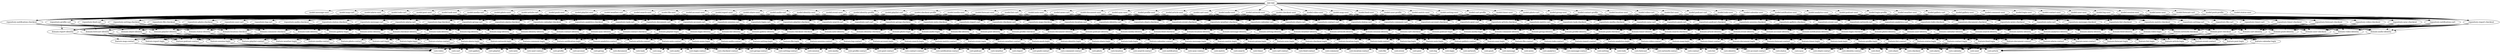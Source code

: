 digraph G {
"feature:session-contact" -> "core:share-contact";
"feature:session-contact" -> "core:gallery";
"feature:session-contact" -> "core:sync-contact";
"feature:session-contact" -> "core:list";
"feature:session-contact" -> "core:feed-contact";
"feature:session-contact" -> "core:article";
"feature:session-contact" -> "core:map";
"feature:session-contact" -> "core:search";
"feature:session-contact" -> "core:cart";
"feature:session-contact" -> "core:setting";
"feature:session-contact" -> "core:post-contact";
"feature:session-contact" -> "core:media";
"feature:session-contact" -> "core:audio";
"feature:session-contact" -> "core:location";
"feature:session-contact" -> "core:task";
"feature:session-contact" -> "core:login-contact";
"feature:session-contact" -> "core:account-contact";
"feature:session-contact" -> "core:setting-contact";
"feature:session-contact" -> "core:group-contact";
"feature:session-contact" -> "core:account";
"feature:session-contact" -> "core:network-contact";
"feature:session-contact" -> "core:push-contact";
"feature:session-contact" -> "core:status";
"feature:session-contact" -> "core:log";
"feature:session-contact" -> "core:report";
"feature:session-contact" -> "core:sync";
"feature:session-contact" -> "core:playlist";
"feature:session-contact" -> "core:analytics";
"feature:session-contact" -> "core:share";
"feature:session-contact" -> "core:login";
"feature:session-contact" -> "core:search-contact";
"feature:session-contact" -> "core:cart-contact";
"feature:session-contact" -> "core:notification";
"feature:session-contact" -> "core:file";
"feature:session-contact" -> "core:contact";
"feature:session-contact" -> "core:metric";
"feature:session-contact" -> "core:user-contact";
"feature:session-contact" -> "core:network";
"feature:session-contact" -> "core:photo";
"feature:session-contact" -> "core:comment-contact";
"feature:session-contact" -> "core:weather";
"feature:session-contact" -> "core:note";
"feature:session-contact" -> "core:checkout";
"feature:session-contact" -> "core:session";
"feature:analytics-contact" -> "core:task";
"feature:analytics-contact" -> "core:comment";
"feature:analytics-contact" -> "core:message-contact";
"feature:analytics-contact" -> "core:identity";
"feature:analytics-contact" -> "core:podcast";
"feature:analytics-contact" -> "core:article";
"feature:analytics-contact" -> "core:analytics";
"feature:analytics-contact" -> "core:session";
"feature:analytics-contact" -> "core:user-contact";
"feature:analytics-contact" -> "core:search-contact";
"feature:analytics-contact" -> "core:search";
"feature:analytics-contact" -> "core:note";
"feature:analytics-contact" -> "core:share-contact";
"feature:analytics-contact" -> "core:audio";
"feature:analytics-contact" -> "core:post-contact";
"feature:report-contact" -> "core:comment";
"feature:report-contact" -> "core:user";
"feature:report-contact" -> "core:contact";
"feature:report-contact" -> "core:timer";
"feature:report-contact" -> "core:user-contact";
"feature:report-contact" -> "core:file";
"feature:report-contact" -> "core:identity-contact";
"feature:report-contact" -> "core:report";
"feature:report-contact" -> "core:message-contact";
"feature:report-contact" -> "core:share";
"feature:report-contact" -> "core:news";
"feature:report-contact" -> "core:feed-contact";
"feature:report-contact" -> "core:event";
"feature:report-contact" -> "core:group-contact";
"feature:report-contact" -> "core:podcast";
"feature:report-contact" -> "core:comment-contact";
"feature:report-contact" -> "core:contact-contact";
"feature:report-contact" -> "core:feed";
"feature:report-contact" -> "core:profile";
"feature:report-contact" -> "core:location-contact";
"feature:report-contact" -> "core:notification";
"feature:report-contact" -> "core:login-contact";
"feature:report-contact" -> "core:account-contact";
"feature:report-contact" -> "core:alarm";
"feature:report-contact" -> "core:message";
"feature:report-contact" -> "core:identity";
"feature:report-contact" -> "core:log";
"feature:report-contact" -> "core:session";
"feature:report-contact" -> "core:push";
"feature:report-contact" -> "core:cart";
"feature:report-contact" -> "core:login";
"feature:report-contact" -> "core:video";
"feature:report-contact" -> "core:weather";
"feature:report-contact" -> "core:checkout-contact";
"feature:report-contact" -> "core:search";
"feature:report-contact" -> "core:map";
"feature:report-contact" -> "core:cart-contact";
"feature:report-contact" -> "core:profile-contact";
"feature:report-contact" -> "core:task";
"feature:report-contact" -> "core:status";
"feature:report-contact" -> "core:setting";
"feature:report-contact" -> "core:setting-contact";
"feature:report-contact" -> "core:note";
"feature:report-contact" -> "core:media";
"feature:report-contact" -> "core:network";
"feature:report-contact" -> "core:sync-contact";
"feature:report-contact" -> "core:post";
"feature:report-contact" -> "core:sync";
"feature:report-contact" -> "core:audio";
"feature:report-contact" -> "core:calendar";
"feature:report-contact" -> "core:checkout";
"feature:report-contact" -> "core:group";
"feature:report-contact" -> "core:post-contact";
"feature:report-contact" -> "core:document";
"feature:report-contact" -> "core:article";
"feature:report-contact" -> "core:metric";
"feature:report-contact" -> "core:todo";
"feature:report-contact" -> "core:share-contact";
"feature:report-contact" -> "core:notification-contact";
"feature:report-contact" -> "core:forecast";
"feature:report-contact" -> "core:list";
"feature:report-contact" -> "core:playlist";
"feature:report-contact" -> "core:location";
"feature:log-contact" -> "core:video";
"feature:log-contact" -> "core:cart-contact";
"feature:log-contact" -> "core:session";
"feature:log-contact" -> "core:weather";
"feature:log-contact" -> "core:article";
"feature:log-contact" -> "core:forecast";
"feature:log-contact" -> "core:feed-contact";
"feature:log-contact" -> "core:timer";
"feature:log-contact" -> "core:feed";
"feature:log-contact" -> "core:sync";
"feature:log-contact" -> "core:analytics";
"feature:log-contact" -> "core:map";
"feature:log-contact" -> "core:event";
"feature:log-contact" -> "core:search-contact";
"feature:log-contact" -> "core:post-contact";
"feature:log-contact" -> "core:photo";
"feature:log-contact" -> "core:note";
"feature:log-contact" -> "core:user";
"feature:log-contact" -> "core:sync-contact";
"feature:log-contact" -> "core:file";
"feature:log-contact" -> "core:push-contact";
"feature:log-contact" -> "core:checkout-contact";
"feature:log-contact" -> "core:identity";
"feature:log-contact" -> "core:user-contact";
"feature:log-contact" -> "core:comment";
"feature:log-contact" -> "core:share-contact";
"feature:log-contact" -> "core:location";
"feature:log-contact" -> "core:profile";
"feature:log-contact" -> "core:document";
"feature:log-contact" -> "core:media";
"feature:log-contact" -> "core:gallery";
"feature:log-contact" -> "core:location-contact";
"feature:status-contact" -> "core:map";
"feature:status-contact" -> "core:news";
"feature:status-contact" -> "core:sync-contact";
"feature:status-contact" -> "core:report";
"feature:status-contact" -> "core:gallery";
"feature:status-contact" -> "core:profile-contact";
"feature:status-contact" -> "core:group";
"feature:status-contact" -> "core:push";
"feature:status-contact" -> "core:account";
"feature:status-contact" -> "core:login";
"feature:status-contact" -> "core:session";
"feature:status-contact" -> "core:setting-contact";
"feature:status-contact" -> "core:login-contact";
"feature:status-contact" -> "core:document";
"feature:status-contact" -> "core:photo";
"feature:status-contact" -> "core:forecast";
"feature:status-contact" -> "core:profile";
"feature:status-contact" -> "core:network";
"feature:status-contact" -> "core:calendar";
"feature:status-contact" -> "core:user-contact";
"feature:status-contact" -> "core:group-contact";
"feature:status-contact" -> "core:contact-contact";
"feature:status-contact" -> "core:video";
"feature:status-contact" -> "core:identity";
"feature:status-contact" -> "core:audio";
"feature:metric-contact" -> "core:contact-contact";
"feature:metric-contact" -> "core:search-contact";
"feature:metric-contact" -> "core:user";
"feature:metric-contact" -> "core:alarm";
"feature:metric-contact" -> "core:document";
"feature:metric-contact" -> "core:playlist";
"feature:metric-contact" -> "core:location-contact";
"feature:metric-contact" -> "core:session";
"feature:metric-contact" -> "core:setting-contact";
"feature:metric-contact" -> "core:calendar";
"feature:metric-contact" -> "core:share";
"feature:metric-contact" -> "core:identity-contact";
"feature:metric-contact" -> "core:photo";
"feature:metric-contact" -> "core:profile-contact";
"feature:metric-contact" -> "core:map";
"feature:task-contact" -> "core:calendar";
"feature:task-contact" -> "core:post-contact";
"feature:task-contact" -> "core:notification";
"feature:task-contact" -> "core:contact-contact";
"feature:task-contact" -> "core:search-contact";
"feature:task-contact" -> "core:status";
"feature:task-contact" -> "core:map";
"feature:task-contact" -> "core:identity-contact";
"feature:task-contact" -> "core:news";
"feature:task-contact" -> "core:alarm";
"feature:task-contact" -> "core:setting-contact";
"feature:task-contact" -> "core:location";
"feature:task-contact" -> "core:feed-contact";
"feature:task-contact" -> "core:contact";
"feature:task-contact" -> "core:playlist";
"feature:task-contact" -> "core:sync";
"feature:task-contact" -> "core:comment-contact";
"feature:task-contact" -> "core:setting";
"feature:task-contact" -> "core:network";
"feature:task-contact" -> "core:search";
"feature:task-contact" -> "core:push";
"feature:task-contact" -> "core:photo";
"feature:task-contact" -> "core:list";
"feature:task-contact" -> "core:user-contact";
"feature:task-contact" -> "core:sync-contact";
"feature:task-contact" -> "core:log";
"feature:task-contact" -> "core:forecast";
"feature:task-contact" -> "core:group";
"feature:task-contact" -> "core:checkout-contact";
"feature:task-contact" -> "core:audio";
"feature:task-contact" -> "core:share";
"feature:task-contact" -> "core:network-contact";
"feature:task-contact" -> "core:account-contact";
"feature:task-contact" -> "core:task";
"feature:task-contact" -> "core:message";
"feature:task-contact" -> "core:metric";
"feature:task-contact" -> "core:note";
"feature:calendar-contact" -> "core:event";
"feature:calendar-contact" -> "core:identity";
"feature:calendar-contact" -> "core:feed-contact";
"feature:calendar-contact" -> "core:account";
"feature:calendar-contact" -> "core:message-contact";
"feature:calendar-contact" -> "core:contact-contact";
"feature:calendar-contact" -> "core:identity-contact";
"feature:calendar-contact" -> "core:cart-contact";
"feature:calendar-contact" -> "core:profile-contact";
"feature:calendar-contact" -> "core:task";
"feature:calendar-contact" -> "core:comment-contact";
"feature:calendar-contact" -> "core:photo";
"feature:calendar-contact" -> "core:calendar";
"feature:calendar-contact" -> "core:group";
"feature:calendar-contact" -> "core:list";
"feature:calendar-contact" -> "core:file";
"feature:calendar-contact" -> "core:news";
"feature:calendar-contact" -> "core:group-contact";
"feature:calendar-contact" -> "core:media";
"feature:calendar-contact" -> "core:session";
"feature:calendar-contact" -> "core:podcast";
"feature:calendar-contact" -> "core:sync";
"feature:calendar-contact" -> "core:video";
"feature:calendar-contact" -> "core:metric";
"feature:calendar-contact" -> "core:network";
"feature:calendar-contact" -> "core:post-contact";
"feature:calendar-contact" -> "core:contact";
"feature:calendar-contact" -> "core:checkout";
"feature:calendar-contact" -> "core:notification-contact";
"feature:calendar-contact" -> "core:setting-contact";
"feature:calendar-contact" -> "core:gallery";
"feature:calendar-contact" -> "core:share";
"feature:calendar-contact" -> "core:post";
"feature:calendar-contact" -> "core:location";
"feature:calendar-contact" -> "core:location-contact";
"feature:calendar-contact" -> "core:network-contact";
"feature:calendar-contact" -> "core:weather";
"feature:calendar-contact" -> "core:audio";
"feature:calendar-contact" -> "core:login-contact";
"feature:calendar-contact" -> "core:setting";
"feature:calendar-contact" -> "core:user";
"feature:calendar-contact" -> "core:forecast";
"feature:calendar-contact" -> "core:document";
"feature:calendar-contact" -> "core:map";
"feature:calendar-contact" -> "core:log";
"feature:calendar-contact" -> "core:login";
"feature:calendar-contact" -> "core:status";
"feature:calendar-contact" -> "core:analytics";
"feature:calendar-contact" -> "core:cart";
"feature:calendar-contact" -> "core:notification";
"feature:calendar-contact" -> "core:search-contact";
"feature:calendar-contact" -> "core:push-contact";
"feature:event-contact" -> "core:forecast";
"feature:event-contact" -> "core:report";
"feature:event-contact" -> "core:sync";
"feature:event-contact" -> "core:checkout";
"feature:event-contact" -> "core:status";
"feature:event-contact" -> "core:article";
"feature:event-contact" -> "core:news";
"feature:event-contact" -> "core:analytics";
"feature:event-contact" -> "core:user";
"feature:event-contact" -> "core:feed-contact";
"feature:event-contact" -> "core:message-contact";
"feature:alarm-contact" -> "core:search-contact";
"feature:alarm-contact" -> "core:network";
"feature:alarm-contact" -> "core:analytics";
"feature:alarm-contact" -> "core:setting";
"feature:timer-contact" -> "core:status";
"feature:timer-contact" -> "core:todo";
"feature:timer-contact" -> "core:user";
"feature:timer-contact" -> "core:group-contact";
"feature:timer-contact" -> "core:media";
"feature:timer-contact" -> "core:list";
"feature:timer-contact" -> "core:comment-contact";
"feature:timer-contact" -> "core:calendar";
"feature:timer-contact" -> "core:event";
"feature:timer-contact" -> "core:account-contact";
"feature:timer-contact" -> "core:location-contact";
"feature:timer-contact" -> "core:network-contact";
"feature:timer-contact" -> "core:feed-contact";
"feature:timer-contact" -> "core:search-contact";
"feature:timer-contact" -> "core:cart";
"feature:timer-contact" -> "core:message";
"feature:file-contact" -> "core:profile-contact";
"feature:file-contact" -> "core:user-contact";
"feature:file-contact" -> "core:post";
"feature:file-contact" -> "core:notification-contact";
"feature:file-contact" -> "core:forecast";
"feature:file-contact" -> "core:location";
"feature:file-contact" -> "core:playlist";
"feature:file-contact" -> "core:status";
"feature:file-contact" -> "core:weather";
"feature:file-contact" -> "core:feed";
"feature:file-contact" -> "core:message";
"feature:file-contact" -> "core:checkout";
"feature:file-contact" -> "core:search";
"feature:file-contact" -> "core:map";
"feature:file-contact" -> "core:setting-contact";
"feature:file-contact" -> "core:cart-contact";
"feature:file-contact" -> "core:message-contact";
"feature:file-contact" -> "core:todo";
"feature:file-contact" -> "core:event";
"feature:file-contact" -> "core:photo";
"feature:file-contact" -> "core:checkout-contact";
"feature:file-contact" -> "core:media";
"feature:file-contact" -> "core:login";
"feature:file-contact" -> "core:group-contact";
"feature:file-contact" -> "core:notification";
"feature:file-contact" -> "core:push";
"feature:file-contact" -> "core:post-contact";
"feature:file-contact" -> "core:news";
"feature:file-contact" -> "core:account-contact";
"feature:file-contact" -> "core:share";
"feature:file-contact" -> "core:gallery";
"feature:file-contact" -> "core:network-contact";
"feature:file-contact" -> "core:article";
"feature:file-contact" -> "core:alarm";
"feature:file-contact" -> "core:contact-contact";
"feature:file-contact" -> "core:cart";
"feature:file-contact" -> "core:video";
"feature:file-contact" -> "core:user";
"feature:file-contact" -> "core:metric";
"feature:file-contact" -> "core:sync-contact";
"feature:file-contact" -> "core:share-contact";
"feature:file-contact" -> "core:analytics";
"feature:file-contact" -> "core:profile";
"feature:file-contact" -> "core:group";
"feature:file-contact" -> "core:comment";
"feature:file-contact" -> "core:identity";
"feature:file-contact" -> "core:identity-contact";
"feature:file-contact" -> "core:comment-contact";
"feature:file-contact" -> "core:feed-contact";
"feature:file-contact" -> "core:location-contact";
"feature:file-contact" -> "core:timer";
"feature:file-contact" -> "core:document";
"feature:file-contact" -> "core:file";
"feature:file-contact" -> "core:sync";
"feature:file-contact" -> "core:network";
"feature:file-contact" -> "core:push-contact";
"feature:file-contact" -> "core:setting";
"feature:file-contact" -> "core:search-contact";
"feature:file-contact" -> "core:contact";
"feature:file-contact" -> "core:account";
"feature:file-contact" -> "core:report";
"feature:document-contact" -> "core:user";
"feature:document-contact" -> "core:timer";
"feature:document-contact" -> "core:calendar";
"feature:document-contact" -> "core:alarm";
"feature:document-contact" -> "core:location-contact";
"feature:document-contact" -> "core:checkout";
"feature:document-contact" -> "core:sync";
"feature:note-contact" -> "core:group-contact";
"feature:note-contact" -> "core:contact";
"feature:note-contact" -> "core:post-contact";
"feature:note-contact" -> "core:post";
"feature:note-contact" -> "core:account-contact";
"feature:note-contact" -> "core:user-contact";
"feature:note-contact" -> "core:profile";
"feature:note-contact" -> "core:video";
"feature:note-contact" -> "core:sync-contact";
"feature:note-contact" -> "core:message-contact";
"feature:note-contact" -> "core:profile-contact";
"feature:note-contact" -> "core:search-contact";
"feature:note-contact" -> "core:user";
"feature:note-contact" -> "core:map";
"feature:note-contact" -> "core:podcast";
"feature:note-contact" -> "core:push";
"feature:note-contact" -> "core:feed";
"feature:note-contact" -> "core:file";
"feature:note-contact" -> "core:account";
"feature:note-contact" -> "core:checkout";
"feature:note-contact" -> "core:setting-contact";
"feature:note-contact" -> "core:checkout-contact";
"feature:note-contact" -> "core:note";
"feature:note-contact" -> "core:contact-contact";
"feature:note-contact" -> "core:weather";
"feature:note-contact" -> "core:search";
"feature:note-contact" -> "core:metric";
"feature:note-contact" -> "core:media";
"feature:note-contact" -> "core:document";
"feature:note-contact" -> "core:message";
"feature:note-contact" -> "core:login-contact";
"feature:note-contact" -> "core:cart";
"feature:note-contact" -> "core:setting";
"feature:note-contact" -> "core:location-contact";
"feature:note-contact" -> "core:timer";
"feature:note-contact" -> "core:group";
"feature:note-contact" -> "core:comment-contact";
"feature:note-contact" -> "core:photo";
"feature:note-contact" -> "core:log";
"feature:todo-contact" -> "core:map";
"feature:todo-contact" -> "core:feed-contact";
"feature:todo-contact" -> "core:log";
"feature:todo-contact" -> "core:setting-contact";
"feature:todo-contact" -> "core:sync-contact";
"feature:todo-contact" -> "core:sync";
"feature:todo-contact" -> "core:comment";
"feature:todo-contact" -> "core:task";
"feature:todo-contact" -> "core:file";
"feature:todo-contact" -> "core:podcast";
"feature:todo-contact" -> "core:identity-contact";
"feature:todo-contact" -> "core:news";
"feature:todo-contact" -> "core:media";
"feature:todo-contact" -> "core:report";
"feature:todo-contact" -> "core:playlist";
"feature:todo-contact" -> "core:search";
"feature:todo-contact" -> "core:search-contact";
"feature:todo-contact" -> "core:location-contact";
"feature:todo-contact" -> "core:post";
"feature:todo-contact" -> "core:post-contact";
"feature:todo-contact" -> "core:alarm";
"feature:todo-contact" -> "core:network-contact";
"feature:todo-contact" -> "core:account";
"feature:todo-contact" -> "core:push-contact";
"feature:todo-contact" -> "core:article";
"feature:todo-contact" -> "core:feed";
"feature:todo-contact" -> "core:message";
"feature:todo-contact" -> "core:todo";
"feature:todo-contact" -> "core:comment-contact";
"feature:todo-contact" -> "core:notification";
"feature:todo-contact" -> "core:analytics";
"feature:todo-contact" -> "core:session";
"feature:todo-contact" -> "core:contact";
"feature:todo-contact" -> "core:gallery";
"feature:todo-contact" -> "core:list";
"feature:todo-contact" -> "core:status";
"feature:todo-contact" -> "core:document";
"feature:todo-contact" -> "core:message-contact";
"feature:todo-contact" -> "core:network";
"feature:todo-contact" -> "core:group-contact";
"feature:todo-contact" -> "core:login-contact";
"feature:todo-contact" -> "core:profile-contact";
"feature:todo-contact" -> "core:calendar";
"feature:todo-contact" -> "core:login";
"feature:todo-contact" -> "core:event";
"feature:todo-contact" -> "core:identity";
"feature:todo-contact" -> "core:timer";
"feature:list-contact" -> "core:analytics";
"feature:list-contact" -> "core:user";
"feature:list-contact" -> "core:post-contact";
"feature:list-contact" -> "core:calendar";
"feature:list-contact" -> "core:login-contact";
"feature:list-contact" -> "core:user-contact";
"feature:list-contact" -> "core:media";
"feature:list-contact" -> "core:gallery";
"feature:list-contact" -> "core:comment";
"feature:list-contact" -> "core:message";
"feature:list-contact" -> "core:share-contact";
"feature:list-contact" -> "core:identity";
"feature:list-contact" -> "core:podcast";
"feature:list-contact" -> "core:feed";
"feature:list-contact" -> "core:notification-contact";
"feature:list-contact" -> "core:identity-contact";
"feature:list-contact" -> "core:document";
"feature:list-contact" -> "core:setting-contact";
"feature:list-contact" -> "core:push";
"feature:list-contact" -> "core:notification";
"feature:list-contact" -> "core:share";
"feature:list-contact" -> "core:post";
"feature:list-contact" -> "core:account";
"feature:list-contact" -> "core:sync";
"feature:list-contact" -> "core:login";
"feature:list-contact" -> "core:task";
"feature:list-contact" -> "core:cart-contact";
"feature:list-contact" -> "core:report";
"feature:list-contact" -> "core:photo";
"feature:list-contact" -> "core:profile";
"feature:list-contact" -> "core:forecast";
"feature:list-contact" -> "core:contact-contact";
"feature:list-contact" -> "core:contact";
"feature:list-contact" -> "core:todo";
"feature:list-contact" -> "core:search";
"feature:list-contact" -> "core:comment-contact";
"feature:list-contact" -> "core:news";
"feature:list-contact" -> "core:log";
"feature:list-contact" -> "core:network-contact";
"feature:list-contact" -> "core:push-contact";
"feature:list-contact" -> "core:timer";
"feature:list-contact" -> "core:article";
"feature:list-contact" -> "core:status";
"feature:list-contact" -> "core:alarm";
"feature:list-contact" -> "core:account-contact";
"feature:list-contact" -> "core:sync-contact";
"feature:map-contact" -> "core:forecast";
"feature:map-contact" -> "core:identity-contact";
"feature:map-contact" -> "core:playlist";
"feature:map-contact" -> "core:search";
"feature:map-contact" -> "core:todo";
"feature:map-contact" -> "core:report";
"feature:map-contact" -> "core:feed-contact";
"feature:map-contact" -> "core:task";
"feature:map-contact" -> "core:cart";
"feature:map-contact" -> "core:group-contact";
"feature:weather-contact" -> "core:note";
"feature:weather-contact" -> "core:task";
"feature:weather-contact" -> "core:share-contact";
"feature:weather-contact" -> "core:profile-contact";
"feature:weather-contact" -> "core:checkout";
"feature:weather-contact" -> "core:setting";
"feature:weather-contact" -> "core:group";
"feature:weather-contact" -> "core:post";
"feature:weather-contact" -> "core:playlist";
"feature:weather-contact" -> "core:comment";
"feature:weather-contact" -> "core:share";
"feature:weather-contact" -> "core:location-contact";
"feature:weather-contact" -> "core:push-contact";
"feature:weather-contact" -> "core:message-contact";
"feature:weather-contact" -> "core:identity-contact";
"feature:weather-contact" -> "core:feed";
"feature:weather-contact" -> "core:contact";
"feature:weather-contact" -> "core:session";
"feature:weather-contact" -> "core:weather";
"feature:weather-contact" -> "core:contact-contact";
"feature:weather-contact" -> "core:group-contact";
"feature:weather-contact" -> "core:search";
"feature:weather-contact" -> "core:user-contact";
"feature:weather-contact" -> "core:media";
"feature:weather-contact" -> "core:file";
"feature:weather-contact" -> "core:podcast";
"feature:weather-contact" -> "core:video";
"feature:weather-contact" -> "core:audio";
"feature:weather-contact" -> "core:cart";
"feature:weather-contact" -> "core:network";
"feature:weather-contact" -> "core:report";
"feature:weather-contact" -> "core:photo";
"feature:weather-contact" -> "core:gallery";
"feature:weather-contact" -> "core:comment-contact";
"feature:weather-contact" -> "core:list";
"feature:weather-contact" -> "core:post-contact";
"feature:weather-contact" -> "core:search-contact";
"feature:weather-contact" -> "core:news";
"feature:weather-contact" -> "core:event";
"feature:weather-contact" -> "core:network-contact";
"feature:weather-contact" -> "core:sync-contact";
"feature:weather-contact" -> "core:location";
"feature:weather-contact" -> "core:forecast";
"feature:weather-contact" -> "core:user";
"feature:weather-contact" -> "core:notification";
"feature:weather-contact" -> "core:login";
"feature:weather-contact" -> "core:map";
"feature:weather-contact" -> "core:notification-contact";
"feature:weather-contact" -> "core:identity";
"feature:weather-contact" -> "core:metric";
"feature:weather-contact" -> "core:alarm";
"feature:weather-contact" -> "core:timer";
"feature:weather-contact" -> "core:analytics";
"feature:weather-contact" -> "core:setting-contact";
"feature:weather-contact" -> "core:feed-contact";
"feature:weather-contact" -> "core:status";
"feature:weather-contact" -> "core:calendar";
"feature:weather-contact" -> "core:sync";
"feature:weather-contact" -> "core:document";
"feature:weather-contact" -> "core:checkout-contact";
"feature:weather-contact" -> "core:login-contact";
"feature:weather-contact" -> "core:todo";
"feature:weather-contact" -> "core:profile";
"feature:weather-contact" -> "core:cart-contact";
"feature:weather-contact" -> "core:message";
"feature:forecast-contact" -> "core:calendar";
"feature:forecast-contact" -> "core:photo";
"feature:forecast-contact" -> "core:notification-contact";
"feature:forecast-contact" -> "core:session";
"feature:forecast-contact" -> "core:message";
"feature:forecast-contact" -> "core:alarm";
"feature:forecast-contact" -> "core:checkout";
"feature:forecast-contact" -> "core:post";
"feature:forecast-contact" -> "core:account-contact";
"feature:forecast-contact" -> "core:group";
"feature:forecast-contact" -> "core:login";
"feature:forecast-contact" -> "core:profile-contact";
"feature:forecast-contact" -> "core:identity-contact";
"feature:forecast-contact" -> "core:media";
"feature:forecast-contact" -> "core:metric";
"feature:forecast-contact" -> "core:comment-contact";
"feature:forecast-contact" -> "core:setting";
"feature:forecast-contact" -> "core:playlist";
"feature:forecast-contact" -> "core:setting-contact";
"feature:forecast-contact" -> "core:note";
"feature:forecast-contact" -> "core:identity";
"feature:forecast-contact" -> "core:search";
"feature:forecast-contact" -> "core:share-contact";
"feature:forecast-contact" -> "core:file";
"feature:forecast-contact" -> "core:list";
"feature:forecast-contact" -> "core:feed-contact";
"feature:forecast-contact" -> "core:user";
"feature:forecast-contact" -> "core:cart-contact";
"feature:forecast-contact" -> "core:task";
"feature:forecast-contact" -> "core:weather";
"feature:forecast-contact" -> "core:push";
"feature:forecast-contact" -> "core:message-contact";
"feature:forecast-contact" -> "core:report";
"feature:forecast-contact" -> "core:todo";
"feature:forecast-contact" -> "core:event";
"feature:forecast-contact" -> "core:checkout-contact";
"feature:forecast-contact" -> "core:profile";
"feature:forecast-contact" -> "core:audio";
"feature:forecast-contact" -> "core:document";
"feature:forecast-contact" -> "core:sync";
"feature:forecast-contact" -> "core:post-contact";
"feature:forecast-contact" -> "core:article";
"feature:forecast-contact" -> "core:search-contact";
"feature:forecast-contact" -> "core:share";
"feature:forecast-contact" -> "core:push-contact";
"feature:forecast-contact" -> "core:feed";
"feature:forecast-contact" -> "core:timer";
"feature:forecast-contact" -> "core:contact-contact";
"feature:news-contact" -> "core:podcast";
"feature:news-contact" -> "core:alarm";
"feature:news-contact" -> "core:comment-contact";
"feature:news-contact" -> "core:session";
"feature:news-contact" -> "core:group-contact";
"feature:news-contact" -> "core:network-contact";
"feature:news-contact" -> "core:photo";
"feature:news-contact" -> "core:media";
"feature:news-contact" -> "core:article";
"feature:news-contact" -> "core:login";
"feature:news-contact" -> "core:log";
"feature:news-contact" -> "core:video";
"feature:news-contact" -> "core:user";
"feature:news-contact" -> "core:share";
"feature:news-contact" -> "core:identity-contact";
"feature:news-contact" -> "core:analytics";
"feature:news-contact" -> "core:feed";
"feature:news-contact" -> "core:search-contact";
"feature:news-contact" -> "core:metric";
"feature:news-contact" -> "core:calendar";
"feature:news-contact" -> "core:identity";
"feature:news-contact" -> "core:map";
"feature:news-contact" -> "core:message";
"feature:news-contact" -> "core:cart-contact";
"feature:news-contact" -> "core:profile-contact";
"feature:news-contact" -> "core:account-contact";
"feature:news-contact" -> "core:timer";
"feature:article-contact" -> "core:metric";
"feature:article-contact" -> "core:post";
"feature:article-contact" -> "core:location-contact";
"feature:article-contact" -> "core:podcast";
"feature:article-contact" -> "core:timer";
"feature:article-contact" -> "core:video";
"feature:article-contact" -> "core:report";
"feature:article-contact" -> "core:file";
"feature:article-contact" -> "core:feed";
"feature:article-contact" -> "core:weather";
"feature:article-contact" -> "core:search";
"feature:article-contact" -> "core:profile";
"feature:article-contact" -> "core:post-contact";
"feature:article-contact" -> "core:playlist";
"feature:podcast-contact" -> "core:document";
"feature:video-contact" -> "core:cart";
"feature:video-contact" -> "core:news";
"feature:video-contact" -> "core:session";
"feature:video-contact" -> "core:file";
"feature:video-contact" -> "core:setting";
"feature:video-contact" -> "core:user";
"feature:video-contact" -> "core:report";
"feature:video-contact" -> "core:share-contact";
"feature:video-contact" -> "core:log";
"feature:video-contact" -> "core:article";
"feature:video-contact" -> "core:push";
"feature:video-contact" -> "core:map";
"feature:video-contact" -> "core:todo";
"feature:video-contact" -> "core:account";
"feature:video-contact" -> "core:contact-contact";
"feature:video-contact" -> "core:forecast";
"feature:video-contact" -> "core:profile-contact";
"feature:video-contact" -> "core:contact";
"feature:video-contact" -> "core:identity";
"feature:video-contact" -> "core:metric";
"feature:video-contact" -> "core:user-contact";
"feature:video-contact" -> "core:photo";
"feature:video-contact" -> "core:podcast";
"feature:video-contact" -> "core:message-contact";
"feature:video-contact" -> "core:profile";
"feature:video-contact" -> "core:identity-contact";
"feature:video-contact" -> "core:calendar";
"feature:video-contact" -> "core:setting-contact";
"feature:video-contact" -> "core:comment";
"feature:video-contact" -> "core:message";
"feature:photo-contact" -> "core:gallery";
"feature:photo-contact" -> "core:notification";
"feature:photo-contact" -> "core:session";
"feature:photo-contact" -> "core:account";
"feature:photo-contact" -> "core:map";
"feature:photo-contact" -> "core:todo";
"feature:photo-contact" -> "core:identity-contact";
"feature:photo-contact" -> "core:login";
"feature:photo-contact" -> "core:audio";
"feature:photo-contact" -> "core:video";
"feature:photo-contact" -> "core:profile-contact";
"feature:photo-contact" -> "core:push-contact";
"feature:gallery-contact" -> "core:calendar";
"feature:gallery-contact" -> "core:setting";
"feature:gallery-contact" -> "core:push-contact";
"feature:gallery-contact" -> "core:feed";
"feature:gallery-contact" -> "core:analytics";
"feature:gallery-contact" -> "core:push";
"feature:gallery-contact" -> "core:contact-contact";
"feature:gallery-contact" -> "core:weather";
"feature:gallery-contact" -> "core:log";
"feature:gallery-contact" -> "core:user";
"feature:gallery-contact" -> "core:sync-contact";
"feature:gallery-contact" -> "core:contact";
"feature:gallery-contact" -> "core:notification";
"feature:gallery-contact" -> "core:alarm";
"feature:gallery-contact" -> "core:forecast";
"feature:gallery-contact" -> "core:identity";
"feature:gallery-contact" -> "core:comment";
"feature:gallery-contact" -> "core:profile";
"feature:gallery-contact" -> "core:podcast";
"feature:gallery-contact" -> "core:gallery";
"feature:gallery-contact" -> "core:network-contact";
"feature:gallery-contact" -> "core:search-contact";
"feature:gallery-contact" -> "core:todo";
"feature:gallery-contact" -> "core:location";
"feature:gallery-contact" -> "core:status";
"feature:gallery-contact" -> "core:note";
"feature:gallery-contact" -> "core:login-contact";
"feature:gallery-contact" -> "core:checkout-contact";
"feature:gallery-contact" -> "core:network";
"feature:gallery-contact" -> "core:identity-contact";
"feature:gallery-contact" -> "core:cart-contact";
"feature:gallery-contact" -> "core:video";
"feature:gallery-contact" -> "core:group-contact";
"feature:gallery-contact" -> "core:feed-contact";
"feature:gallery-contact" -> "core:media";
"feature:gallery-contact" -> "core:list";
"feature:gallery-contact" -> "core:search";
"feature:gallery-contact" -> "core:location-contact";
"feature:gallery-contact" -> "core:report";
"feature:gallery-contact" -> "core:setting-contact";
"feature:gallery-contact" -> "core:news";
"feature:gallery-contact" -> "core:login";
"feature:gallery-contact" -> "core:photo";
"feature:gallery-contact" -> "core:session";
"feature:gallery-contact" -> "core:post";
"feature:gallery-contact" -> "core:timer";
"feature:gallery-contact" -> "core:post-contact";
"feature:gallery-contact" -> "core:map";
"feature:gallery-contact" -> "core:playlist";
"feature:gallery-contact" -> "core:event";
"feature:gallery-contact" -> "core:task";
"feature:gallery-contact" -> "core:notification-contact";
"feature:gallery-contact" -> "core:profile-contact";
"feature:gallery-contact" -> "core:user-contact";
"feature:gallery-contact" -> "core:metric";
"feature:gallery-contact" -> "core:account-contact";
"feature:gallery-contact" -> "core:share";
"feature:gallery-contact" -> "core:article";
"feature:gallery-contact" -> "core:account";
"feature:gallery-contact" -> "core:cart";
"feature:gallery-contact" -> "core:share-contact";
"feature:gallery-contact" -> "core:group";
"feature:gallery-contact" -> "core:message";
"feature:media-contact" -> "core:identity";
"feature:media-contact" -> "core:post-contact";
"feature:media-contact" -> "core:account";
"feature:media-contact" -> "core:login";
"feature:media-contact" -> "core:checkout-contact";
"feature:media-contact" -> "core:timer";
"feature:media-contact" -> "core:podcast";
"feature:media-contact" -> "core:push-contact";
"feature:media-contact" -> "core:setting-contact";
"feature:media-contact" -> "core:event";
"feature:media-contact" -> "core:photo";
"feature:media-contact" -> "core:message-contact";
"feature:media-contact" -> "core:location";
"feature:media-contact" -> "core:news";
"feature:media-contact" -> "core:cart-contact";
"feature:media-contact" -> "core:playlist";
"feature:media-contact" -> "core:cart";
"feature:media-contact" -> "core:comment-contact";
"feature:media-contact" -> "core:map";
"feature:media-contact" -> "core:message";
"feature:media-contact" -> "core:account-contact";
"feature:media-contact" -> "core:user-contact";
"feature:media-contact" -> "core:session";
"feature:media-contact" -> "core:log";
"feature:media-contact" -> "core:analytics";
"feature:media-contact" -> "core:feed-contact";
"feature:media-contact" -> "core:video";
"feature:media-contact" -> "core:group";
"feature:media-contact" -> "core:gallery";
"feature:media-contact" -> "core:notification-contact";
"feature:media-contact" -> "core:contact";
"feature:media-contact" -> "core:metric";
"feature:media-contact" -> "core:profile";
"feature:media-contact" -> "core:document";
"feature:media-contact" -> "core:forecast";
"feature:audio-contact" -> "core:group-contact";
"feature:audio-contact" -> "core:notification";
"feature:audio-contact" -> "core:post";
"feature:audio-contact" -> "core:contact-contact";
"feature:audio-contact" -> "core:forecast";
"feature:audio-contact" -> "core:report";
"feature:audio-contact" -> "core:network";
"feature:audio-contact" -> "core:share-contact";
"feature:audio-contact" -> "core:setting-contact";
"feature:audio-contact" -> "core:playlist";
"feature:audio-contact" -> "core:account";
"feature:audio-contact" -> "core:profile-contact";
"feature:audio-contact" -> "core:contact";
"feature:audio-contact" -> "core:task";
"feature:audio-contact" -> "core:message";
"feature:audio-contact" -> "core:share";
"feature:audio-contact" -> "core:todo";
"feature:audio-contact" -> "core:notification-contact";
"feature:audio-contact" -> "core:identity-contact";
"feature:audio-contact" -> "core:document";
"feature:audio-contact" -> "core:checkout-contact";
"feature:audio-contact" -> "core:feed-contact";
"feature:audio-contact" -> "core:comment";
"feature:audio-contact" -> "core:cart";
"feature:audio-contact" -> "core:file";
"feature:audio-contact" -> "core:map";
"feature:audio-contact" -> "core:message-contact";
"feature:audio-contact" -> "core:user";
"feature:audio-contact" -> "core:push";
"feature:audio-contact" -> "core:list";
"feature:audio-contact" -> "core:timer";
"feature:audio-contact" -> "core:cart-contact";
"feature:audio-contact" -> "core:podcast";
"feature:audio-contact" -> "core:account-contact";
"feature:audio-contact" -> "core:push-contact";
"feature:audio-contact" -> "core:network-contact";
"feature:audio-contact" -> "core:location";
"feature:audio-contact" -> "core:profile";
"feature:audio-contact" -> "core:login-contact";
"feature:audio-contact" -> "core:audio";
"feature:audio-contact" -> "core:gallery";
"feature:audio-contact" -> "core:location-contact";
"feature:audio-contact" -> "core:note";
"feature:audio-contact" -> "core:event";
"feature:audio-contact" -> "core:article";
"feature:audio-contact" -> "core:sync-contact";
"feature:audio-contact" -> "core:feed";
"feature:audio-contact" -> "core:session";
"feature:audio-contact" -> "core:log";
"feature:audio-contact" -> "core:video";
"feature:audio-contact" -> "core:calendar";
"feature:audio-contact" -> "core:status";
"feature:audio-contact" -> "core:comment-contact";
"feature:audio-contact" -> "core:weather";
"feature:audio-contact" -> "core:alarm";
"feature:audio-contact" -> "core:media";
"feature:playlist-contact" -> "core:group";
"feature:playlist-contact" -> "core:profile";
"feature:playlist-contact" -> "core:file";
"feature:playlist-contact" -> "core:cart-contact";
"feature:playlist-contact" -> "core:video";
"feature:playlist-contact" -> "core:message";
"feature:playlist-contact" -> "core:login-contact";
"feature:playlist-contact" -> "core:calendar";
"feature:playlist-contact" -> "core:gallery";
"feature:playlist-contact" -> "core:media";
"feature:playlist-contact" -> "core:report";
"feature:playlist-contact" -> "core:status";
"feature:playlist-contact" -> "core:user-contact";
"feature:playlist-contact" -> "core:location";
"feature:playlist-contact" -> "core:message-contact";
"feature:playlist-contact" -> "core:notification-contact";
"feature:playlist-contact" -> "core:audio";
"feature:playlist-contact" -> "core:note";
"feature:playlist-contact" -> "core:playlist";
"feature:playlist-contact" -> "core:task";
"feature:playlist-contact" -> "core:document";
"feature:playlist-contact" -> "core:metric";
"feature:playlist-contact" -> "core:session";
"feature:playlist-contact" -> "core:cart";
"feature:playlist-contact" -> "core:alarm";
"feature:push-login" -> "core:push";
"feature:push-login" -> "core:checkout-contact";
"feature:push-login" -> "core:comment-contact";
"feature:push-login" -> "core:feed-contact";
"feature:push-login" -> "core:group-contact";
"feature:push-login" -> "core:alarm";
"feature:push-login" -> "core:share";
"feature:push-login" -> "core:post";
"feature:push-login" -> "core:todo";
"feature:push-login" -> "core:setting";
"feature:push-login" -> "core:gallery";
"feature:push-login" -> "core:profile";
"feature:push-login" -> "core:share-contact";
"feature:push-login" -> "core:group";
"feature:push-login" -> "core:cart-contact";
"feature:push-login" -> "core:news";
"feature:push-login" -> "core:post-contact";
"feature:push-login" -> "core:location-contact";
"feature:push-login" -> "core:user";
"feature:push-login" -> "core:identity";
"feature:push-login" -> "core:location";
"feature:push-login" -> "core:push-contact";
"feature:push-login" -> "core:sync";
"feature:push-login" -> "core:message";
"feature:push-login" -> "core:playlist";
"feature:push-login" -> "core:comment";
"feature:push-login" -> "core:task";
"feature:push-login" -> "core:account-contact";
"feature:push-login" -> "core:map";
"feature:push-login" -> "core:feed";
"feature:push-login" -> "core:document";
"feature:push-login" -> "core:photo";
"feature:push-login" -> "core:file";
"feature:push-login" -> "core:setting-contact";
"feature:push-login" -> "core:status";
"feature:push-login" -> "core:login";
"feature:push-login" -> "core:contact";
"feature:push-login" -> "core:checkout";
"feature:push-login" -> "core:sync-contact";
"feature:push-login" -> "core:podcast";
"feature:push-login" -> "core:message-contact";
"feature:push-login" -> "core:note";
"feature:push-login" -> "core:report";
"feature:push-login" -> "core:cart";
"feature:push-login" -> "core:profile-contact";
"feature:push-login" -> "core:network-contact";
"feature:push-login" -> "core:contact-contact";
"feature:push-login" -> "core:session";
"feature:push-login" -> "core:account";
"feature:push-login" -> "core:network";
"feature:push-login" -> "core:forecast";
"feature:push-login" -> "core:timer";
"feature:push-login" -> "core:media";
"feature:push-login" -> "core:article";
"feature:push-login" -> "core:search";
"feature:push-login" -> "core:video";
"feature:push-login" -> "core:audio";
"feature:push-login" -> "core:calendar";
"feature:push-login" -> "core:search-contact";
"feature:push-login" -> "core:event";
"feature:push-login" -> "core:metric";
"feature:push-login" -> "core:login-contact";
"feature:push-login" -> "core:notification";
"feature:contact-login" -> "core:news";
"feature:contact-login" -> "core:group";
"feature:contact-login" -> "core:todo";
"feature:contact-login" -> "core:comment-contact";
"feature:contact-login" -> "core:checkout";
"feature:contact-login" -> "core:profile-contact";
"feature:contact-login" -> "core:audio";
"feature:contact-login" -> "core:event";
"feature:contact-login" -> "core:cart-contact";
"feature:contact-login" -> "core:share";
"feature:contact-login" -> "core:account-contact";
"feature:contact-login" -> "core:share-contact";
"feature:contact-login" -> "core:search";
"feature:contact-login" -> "core:message-contact";
"feature:contact-login" -> "core:comment";
"feature:contact-login" -> "core:user";
"feature:contact-login" -> "core:report";
"feature:contact-login" -> "core:feed";
"feature:contact-login" -> "core:identity-contact";
"feature:contact-login" -> "core:setting-contact";
"feature:contact-login" -> "core:photo";
"feature:contact-login" -> "core:forecast";
"feature:contact-login" -> "core:video";
"feature:contact-login" -> "core:network";
"feature:contact-login" -> "core:calendar";
"feature:contact-login" -> "core:alarm";
"feature:contact-login" -> "core:session";
"feature:contact-login" -> "core:notification";
"feature:login-login" -> "core:setting-contact";
"feature:login-login" -> "core:podcast";
"feature:login-login" -> "core:sync-contact";
"feature:login-login" -> "core:event";
"feature:login-login" -> "core:session";
"feature:login-login" -> "core:account-contact";
"feature:login-login" -> "core:profile-contact";
"feature:login-login" -> "core:list";
"feature:login-login" -> "core:task";
"feature:login-login" -> "core:checkout-contact";
"feature:login-login" -> "core:comment-contact";
"feature:login-login" -> "core:photo";
"feature:login-login" -> "core:comment";
"feature:login-login" -> "core:user-contact";
"feature:login-login" -> "core:report";
"feature:login-login" -> "core:profile";
"feature:login-login" -> "core:push";
"feature:login-login" -> "core:gallery";
"feature:login-login" -> "core:contact-contact";
"feature:login-login" -> "core:cart";
"feature:login-login" -> "core:note";
"feature:login-login" -> "core:playlist";
"feature:login-login" -> "core:map";
"feature:identity-login" -> "core:message-contact";
"feature:identity-login" -> "core:analytics";
"feature:identity-login" -> "core:todo";
"feature:identity-login" -> "core:login";
"feature:identity-login" -> "core:feed";
"feature:identity-login" -> "core:post-contact";
"feature:identity-login" -> "core:user-contact";
"feature:identity-login" -> "core:podcast";
"feature:identity-login" -> "core:contact-contact";
"feature:identity-login" -> "core:user";
"feature:identity-login" -> "core:notification";
"feature:identity-login" -> "core:timer";
"feature:checkout-login" -> "core:todo";
"feature:checkout-login" -> "core:login";
"feature:checkout-login" -> "core:setting";
"feature:checkout-login" -> "core:push-contact";
"feature:checkout-login" -> "core:log";
"feature:checkout-login" -> "core:contact";
"feature:checkout-login" -> "core:profile";
"feature:checkout-login" -> "core:session";
"feature:checkout-login" -> "core:article";
"feature:checkout-login" -> "core:file";
"feature:checkout-login" -> "core:alarm";
"feature:checkout-login" -> "core:document";
"feature:checkout-login" -> "core:message-contact";
"feature:checkout-login" -> "core:location-contact";
"feature:checkout-login" -> "core:gallery";
"feature:checkout-login" -> "core:user-contact";
"feature:checkout-login" -> "core:calendar";
"feature:checkout-login" -> "core:location";
"feature:checkout-login" -> "core:checkout-contact";
"feature:checkout-login" -> "core:podcast";
"feature:checkout-login" -> "core:network";
"feature:checkout-login" -> "core:share";
"feature:checkout-login" -> "core:login-contact";
"feature:checkout-login" -> "core:post";
"feature:checkout-login" -> "core:note";
"feature:checkout-login" -> "core:map";
"feature:checkout-login" -> "core:news";
"feature:checkout-login" -> "core:account";
"feature:checkout-login" -> "core:video";
"feature:checkout-login" -> "core:analytics";
"feature:checkout-login" -> "core:cart-contact";
"feature:checkout-login" -> "core:weather";
"feature:checkout-login" -> "core:account-contact";
"feature:checkout-login" -> "core:report";
"feature:checkout-login" -> "core:task";
"feature:checkout-login" -> "core:group";
"feature:checkout-login" -> "core:feed-contact";
"feature:checkout-login" -> "core:cart";
"feature:checkout-login" -> "core:setting-contact";
"feature:checkout-login" -> "core:share-contact";
"feature:checkout-login" -> "core:notification";
"feature:checkout-login" -> "core:push";
"feature:checkout-login" -> "core:message";
"feature:checkout-login" -> "core:audio";
"feature:checkout-login" -> "core:network-contact";
"feature:checkout-login" -> "core:sync-contact";
"feature:checkout-login" -> "core:timer";
"feature:checkout-login" -> "core:playlist";
"feature:checkout-login" -> "core:metric";
"feature:checkout-login" -> "core:checkout";
"feature:checkout-login" -> "core:notification-contact";
"feature:checkout-login" -> "core:sync";
"feature:checkout-login" -> "core:feed";
"feature:checkout-login" -> "core:user";
"feature:checkout-login" -> "core:contact-contact";
"feature:cart-login" -> "core:contact";
"feature:cart-login" -> "core:podcast";
"feature:cart-login" -> "core:task";
"feature:cart-login" -> "core:document";
"feature:cart-login" -> "core:user-contact";
"feature:cart-login" -> "core:checkout-contact";
"feature:cart-login" -> "core:playlist";
"feature:cart-login" -> "core:cart-contact";
"feature:cart-login" -> "core:post-contact";
"feature:cart-login" -> "core:contact-contact";
"feature:cart-login" -> "core:news";
"feature:cart-login" -> "core:login-contact";
"feature:cart-login" -> "core:post";
"feature:cart-login" -> "core:video";
"feature:cart-login" -> "core:share";
"feature:cart-login" -> "core:notification-contact";
"feature:cart-login" -> "core:group";
"feature:cart-login" -> "core:note";
"feature:cart-login" -> "core:comment";
"feature:cart-login" -> "core:search-contact";
"feature:cart-login" -> "core:file";
"feature:user-login" -> "core:location-contact";
"feature:user-login" -> "core:account";
"feature:user-login" -> "core:calendar";
"feature:user-login" -> "core:post";
"feature:user-login" -> "core:login-contact";
"feature:user-login" -> "core:comment";
"feature:user-login" -> "core:identity";
"feature:user-login" -> "core:article";
"feature:user-login" -> "core:push";
"feature:user-login" -> "core:status";
"feature:user-login" -> "core:cart-contact";
"feature:user-login" -> "core:group";
"feature:user-login" -> "core:cart";
"feature:user-login" -> "core:notification-contact";
"feature:user-login" -> "core:user-contact";
"feature:user-login" -> "core:news";
"feature:user-login" -> "core:feed-contact";
"feature:user-login" -> "core:media";
"feature:user-login" -> "core:metric";
"feature:user-login" -> "core:comment-contact";
"feature:user-login" -> "core:location";
"feature:user-login" -> "core:checkout-contact";
"feature:user-login" -> "core:sync";
"feature:user-login" -> "core:session";
"feature:user-login" -> "core:map";
"feature:user-login" -> "core:share";
"feature:user-login" -> "core:user";
"feature:user-login" -> "core:contact-contact";
"feature:user-login" -> "core:todo";
"feature:user-login" -> "core:analytics";
"feature:user-login" -> "core:gallery";
"feature:user-login" -> "core:account-contact";
"feature:user-login" -> "core:weather";
"feature:user-login" -> "core:file";
"feature:user-login" -> "core:message-contact";
"feature:user-login" -> "core:setting-contact";
"feature:user-login" -> "core:list";
"feature:user-login" -> "core:network-contact";
"feature:user-login" -> "core:event";
"feature:user-login" -> "core:search-contact";
"feature:user-login" -> "core:identity-contact";
"feature:user-login" -> "core:group-contact";
"feature:user-login" -> "core:message";
"feature:user-login" -> "core:network";
"feature:user-login" -> "core:sync-contact";
"feature:user-login" -> "core:alarm";
"feature:profile-login" -> "core:gallery";
"feature:profile-login" -> "core:podcast";
"feature:profile-login" -> "core:document";
"feature:profile-login" -> "core:push-contact";
"feature:profile-login" -> "core:log";
"feature:profile-login" -> "core:share-contact";
"feature:profile-login" -> "core:push";
"feature:profile-login" -> "core:session";
"feature:profile-login" -> "core:todo";
"feature:profile-login" -> "core:checkout-contact";
"feature:profile-login" -> "core:message-contact";
"feature:profile-login" -> "core:network";
"feature:profile-login" -> "core:user";
"feature:profile-login" -> "core:event";
"feature:profile-login" -> "core:sync";
"feature:profile-login" -> "core:feed";
"feature:profile-login" -> "core:cart-contact";
"feature:profile-login" -> "core:group";
"feature:profile-login" -> "core:post-contact";
"feature:profile-login" -> "core:video";
"feature:profile-login" -> "core:news";
"feature:profile-login" -> "core:login-contact";
"feature:profile-login" -> "core:map";
"feature:profile-login" -> "core:identity-contact";
"feature:profile-login" -> "core:contact";
"feature:profile-login" -> "core:message";
"feature:profile-login" -> "core:location";
"feature:profile-login" -> "core:comment";
"feature:profile-login" -> "core:alarm";
"feature:profile-login" -> "core:media";
"feature:profile-login" -> "core:location-contact";
"feature:profile-login" -> "core:status";
"feature:profile-login" -> "core:task";
"feature:profile-login" -> "core:user-contact";
"feature:profile-login" -> "core:post";
"feature:profile-login" -> "core:article";
"feature:profile-login" -> "core:checkout";
"feature:profile-login" -> "core:forecast";
"feature:profile-login" -> "core:list";
"feature:profile-login" -> "core:analytics";
"feature:profile-login" -> "core:notification-contact";
"feature:profile-login" -> "core:notification";
"feature:feed-login" -> "core:search";
"feature:feed-login" -> "core:feed-contact";
"feature:feed-login" -> "core:cart-contact";
"feature:feed-login" -> "core:account-contact";
"feature:feed-login" -> "core:location-contact";
"feature:feed-login" -> "core:news";
"feature:feed-login" -> "core:podcast";
"feature:feed-login" -> "core:group-contact";
"feature:feed-login" -> "core:profile";
"feature:feed-login" -> "core:playlist";
"feature:feed-login" -> "core:cart";
"feature:feed-login" -> "core:sync";
"feature:feed-login" -> "core:map";
"feature:feed-login" -> "core:identity-contact";
"feature:feed-login" -> "core:note";
"feature:feed-login" -> "core:share-contact";
"feature:feed-login" -> "core:calendar";
"feature:feed-login" -> "core:contact";
"feature:feed-login" -> "core:checkout";
"feature:feed-login" -> "core:group";
"feature:feed-login" -> "core:notification";
"feature:feed-login" -> "core:login-contact";
"feature:feed-login" -> "core:file";
"feature:feed-login" -> "core:forecast";
"feature:feed-login" -> "core:message";
"feature:feed-login" -> "core:timer";
"feature:feed-login" -> "core:log";
"feature:feed-login" -> "core:user";
"feature:feed-login" -> "core:feed";
"feature:feed-login" -> "core:status";
"feature:feed-login" -> "core:sync-contact";
"feature:feed-login" -> "core:identity";
"feature:feed-login" -> "core:alarm";
"feature:feed-login" -> "core:document";
"feature:feed-login" -> "core:share";
"feature:feed-login" -> "core:comment-contact";
"feature:comment-login" -> "core:push";
"feature:comment-login" -> "core:setting";
"feature:comment-login" -> "core:log";
"feature:comment-login" -> "core:list";
"feature:comment-login" -> "core:session";
"feature:comment-login" -> "core:photo";
"feature:comment-login" -> "core:group";
"feature:comment-login" -> "core:message";
"feature:comment-login" -> "core:post-contact";
"feature:comment-login" -> "core:media";
"feature:comment-login" -> "core:note";
"feature:comment-login" -> "core:login-contact";
"feature:comment-login" -> "core:playlist";
"feature:comment-login" -> "core:account-contact";
"feature:comment-login" -> "core:search-contact";
"feature:comment-login" -> "core:podcast";
"feature:comment-login" -> "core:report";
"feature:comment-login" -> "core:comment";
"feature:comment-login" -> "core:feed";
"feature:comment-login" -> "core:cart-contact";
"feature:comment-login" -> "core:user-contact";
"feature:comment-login" -> "core:feed-contact";
"feature:comment-login" -> "core:group-contact";
"feature:comment-login" -> "core:identity";
"feature:comment-login" -> "core:video";
"feature:post-login" -> "core:network-contact";
"feature:post-login" -> "core:message-contact";
"feature:post-login" -> "core:session";
"feature:post-login" -> "core:log";
"feature:post-login" -> "core:contact";
"feature:post-login" -> "core:article";
"feature:post-login" -> "core:task";
"feature:post-login" -> "core:login";
"feature:post-login" -> "core:photo";
"feature:search-login" -> "core:playlist";
"feature:search-login" -> "core:checkout-contact";
"feature:search-login" -> "core:audio";
"feature:search-login" -> "core:report";
"feature:search-login" -> "core:sync";
"feature:search-login" -> "core:cart";
"feature:search-login" -> "core:setting";
"feature:search-login" -> "core:media";
"feature:search-login" -> "core:notification";
"feature:search-login" -> "core:note";
"feature:search-login" -> "core:checkout";
"feature:search-login" -> "core:network";
"feature:search-login" -> "core:feed";
"feature:search-login" -> "core:user-contact";
"feature:search-login" -> "core:user";
"feature:search-login" -> "core:sync-contact";
"feature:search-login" -> "core:todo";
"feature:search-login" -> "core:list";
"feature:search-login" -> "core:map";
"feature:search-login" -> "core:photo";
"feature:search-login" -> "core:gallery";
"feature:search-login" -> "core:forecast";
"feature:search-login" -> "core:notification-contact";
"feature:search-login" -> "core:location";
"feature:search-login" -> "core:profile-contact";
"feature:search-login" -> "core:message";
"feature:search-login" -> "core:calendar";
"feature:location-login" -> "core:post-contact";
"feature:location-login" -> "core:comment";
"feature:location-login" -> "core:podcast";
"feature:location-login" -> "core:timer";
"feature:location-login" -> "core:user";
"feature:location-login" -> "core:video";
"feature:location-login" -> "core:setting-contact";
"feature:location-login" -> "core:contact-contact";
"feature:location-login" -> "core:search";
"feature:location-login" -> "core:file";
"feature:location-login" -> "core:audio";
"feature:location-login" -> "core:session";
"feature:location-login" -> "core:post";
"feature:location-login" -> "core:login";
"feature:location-login" -> "core:account";
"feature:location-login" -> "core:location";
"feature:location-login" -> "core:event";
"feature:location-login" -> "core:search-contact";
"feature:location-login" -> "core:metric";
"feature:location-login" -> "core:group-contact";
"feature:location-login" -> "core:weather";
"feature:location-login" -> "core:message";
"feature:location-login" -> "core:message-contact";
"feature:location-login" -> "core:share-contact";
"feature:location-login" -> "core:location-contact";
"feature:location-login" -> "core:push-contact";
"feature:location-login" -> "core:comment-contact";
"feature:location-login" -> "core:notification-contact";
"feature:location-login" -> "core:identity-contact";
"feature:location-login" -> "core:user-contact";
"feature:location-login" -> "core:forecast";
"feature:location-login" -> "core:todo";
"feature:location-login" -> "core:media";
"feature:location-login" -> "core:photo";
"feature:location-login" -> "core:status";
"feature:location-login" -> "core:alarm";
"feature:location-login" -> "core:notification";
"feature:location-login" -> "core:network";
"feature:location-login" -> "core:analytics";
"feature:location-login" -> "core:checkout";
"feature:location-login" -> "core:identity";
"feature:location-login" -> "core:login-contact";
"feature:location-login" -> "core:list";
"feature:location-login" -> "core:calendar";
"feature:location-login" -> "core:gallery";
"feature:location-login" -> "core:profile-contact";
"feature:location-login" -> "core:setting";
"feature:location-login" -> "core:checkout-contact";
"feature:network-login" -> "core:post-contact";
"feature:network-login" -> "core:weather";
"feature:network-login" -> "core:group";
"feature:network-login" -> "core:note";
"feature:network-login" -> "core:playlist";
"feature:network-login" -> "core:article";
"feature:network-login" -> "core:checkout-contact";
"feature:network-login" -> "core:media";
"feature:network-login" -> "core:message-contact";
"feature:network-login" -> "core:session";
"feature:network-login" -> "core:checkout";
"feature:network-login" -> "core:log";
"feature:network-login" -> "core:comment";
"feature:network-login" -> "core:sync";
"feature:network-login" -> "core:task";
"feature:network-login" -> "core:todo";
"feature:network-login" -> "core:login-contact";
"feature:network-login" -> "core:message";
"feature:network-login" -> "core:network-contact";
"feature:network-login" -> "core:push-contact";
"feature:network-login" -> "core:notification-contact";
"feature:network-login" -> "core:post";
"feature:network-login" -> "core:setting-contact";
"feature:network-login" -> "core:gallery";
"feature:sync-login" -> "core:user-contact";
"feature:sync-login" -> "core:list";
"feature:sync-login" -> "core:post-contact";
"feature:sync-login" -> "core:login";
"feature:sync-login" -> "core:setting-contact";
"feature:sync-login" -> "core:search";
"feature:sync-login" -> "core:location-contact";
"feature:sync-login" -> "core:identity";
"feature:sync-login" -> "core:push-contact";
"feature:sync-login" -> "core:analytics";
"feature:sync-login" -> "core:contact-contact";
"feature:sync-login" -> "core:search-contact";
"feature:sync-login" -> "core:account-contact";
"feature:sync-login" -> "core:audio";
"feature:sync-login" -> "core:feed-contact";
"feature:sync-login" -> "core:message-contact";
"feature:sync-login" -> "core:comment";
"feature:sync-login" -> "core:note";
"feature:sync-login" -> "core:share-contact";
"feature:sync-login" -> "core:report";
"feature:sync-login" -> "core:checkout-contact";
"feature:sync-login" -> "core:alarm";
"feature:sync-login" -> "core:account";
"feature:sync-login" -> "core:article";
"feature:sync-login" -> "core:location";
"feature:sync-login" -> "core:todo";
"feature:sync-login" -> "core:group-contact";
"feature:sync-login" -> "core:message";
"feature:sync-login" -> "core:network-contact";
"feature:sync-login" -> "core:contact";
"feature:sync-login" -> "core:map";
"feature:sync-login" -> "core:profile";
"feature:sync-login" -> "core:network";
"feature:sync-login" -> "core:feed";
"feature:sync-login" -> "core:login-contact";
"feature:share-login" -> "core:timer";
"feature:share-login" -> "core:comment";
"feature:share-login" -> "core:login";
"feature:share-login" -> "core:podcast";
"feature:share-login" -> "core:contact-contact";
"feature:share-login" -> "core:todo";
"feature:share-login" -> "core:note";
"feature:share-login" -> "core:setting";
"feature:share-login" -> "core:profile-contact";
"feature:share-login" -> "core:post-contact";
"feature:share-login" -> "core:user-contact";
"feature:share-login" -> "core:gallery";
"feature:share-login" -> "core:contact";
"feature:share-login" -> "core:event";
"feature:share-login" -> "core:video";
"feature:share-login" -> "core:audio";
"feature:share-login" -> "core:feed-contact";
"feature:share-login" -> "core:metric";
"feature:share-login" -> "core:search";
"feature:share-login" -> "core:checkout-contact";
"feature:share-login" -> "core:session";
"feature:share-login" -> "core:article";
"feature:share-login" -> "core:login-contact";
"feature:share-login" -> "core:location";
"feature:share-login" -> "core:sync";
"feature:share-login" -> "core:share-contact";
"feature:share-login" -> "core:forecast";
"feature:share-login" -> "core:post";
"feature:share-login" -> "core:weather";
"feature:share-login" -> "core:list";
"feature:share-login" -> "core:comment-contact";
"feature:share-login" -> "core:notification";
"feature:share-login" -> "core:checkout";
"feature:share-login" -> "core:identity-contact";
"feature:share-login" -> "core:search-contact";
"feature:share-login" -> "core:map";
"feature:share-login" -> "core:status";
"feature:share-login" -> "core:alarm";
"feature:share-login" -> "core:group";
"feature:share-login" -> "core:analytics";
"feature:share-login" -> "core:push-contact";
"feature:share-login" -> "core:setting-contact";
"feature:share-login" -> "core:document";
"feature:share-login" -> "core:share";
"feature:share-login" -> "core:notification-contact";
"feature:share-login" -> "core:message-contact";
"feature:share-login" -> "core:file";
"feature:share-login" -> "core:cart-contact";
"feature:share-login" -> "core:message";
"feature:share-login" -> "core:network";
"feature:share-login" -> "core:account";
"feature:share-login" -> "core:account-contact";
"feature:share-login" -> "core:task";
"feature:share-login" -> "core:cart";
"feature:share-login" -> "core:location-contact";
"feature:share-login" -> "core:profile";
"feature:share-login" -> "core:identity";
"feature:share-login" -> "core:news";
"feature:share-login" -> "core:push";
"feature:share-login" -> "core:media";
"feature:share-login" -> "core:log";
"feature:share-login" -> "core:calendar";
"feature:share-login" -> "core:network-contact";
"feature:share-login" -> "core:report";
"feature:share-login" -> "core:group-contact";
"feature:group-login" -> "core:playlist";
"feature:group-login" -> "core:network";
"feature:group-login" -> "core:todo";
"feature:group-login" -> "core:file";
"feature:group-login" -> "core:sync-contact";
"feature:group-login" -> "core:calendar";
"feature:group-login" -> "core:push";
"feature:group-login" -> "core:group-contact";
"feature:group-login" -> "core:alarm";
"feature:group-login" -> "core:user";
"feature:group-login" -> "core:message-contact";
"feature:group-login" -> "core:audio";
"feature:group-login" -> "core:media";
"feature:group-login" -> "core:setting-contact";
"feature:group-login" -> "core:notification-contact";
"feature:group-login" -> "core:cart";
"feature:group-login" -> "core:account-contact";
"feature:group-login" -> "core:account";
"feature:group-login" -> "core:contact";
"feature:group-login" -> "core:checkout-contact";
"feature:group-login" -> "core:report";
"feature:group-login" -> "core:location";
"feature:group-login" -> "core:setting";
"feature:group-login" -> "core:photo";
"feature:group-login" -> "core:cart-contact";
"feature:group-login" -> "core:identity";
"feature:group-login" -> "core:login";
"feature:group-login" -> "core:list";
"feature:group-login" -> "core:contact-contact";
"feature:group-login" -> "core:profile";
"feature:group-login" -> "core:login-contact";
"feature:group-login" -> "core:identity-contact";
"feature:group-login" -> "core:status";
"feature:group-login" -> "core:note";
"feature:group-login" -> "core:user-contact";
"feature:group-login" -> "core:post-contact";
"feature:group-login" -> "core:comment-contact";
"feature:group-login" -> "core:feed";
"feature:group-login" -> "core:timer";
"feature:group-login" -> "core:task";
"feature:group-login" -> "core:article";
"feature:group-login" -> "core:message";
"feature:group-login" -> "core:analytics";
"feature:group-login" -> "core:group";
"feature:group-login" -> "core:metric";
"feature:group-login" -> "core:gallery";
"feature:group-login" -> "core:news";
"feature:group-login" -> "core:share-contact";
"feature:group-login" -> "core:sync";
"feature:group-login" -> "core:share";
"feature:group-login" -> "core:event";
"feature:group-login" -> "core:session";
"feature:group-login" -> "core:push-contact";
"feature:message-login" -> "core:push";
"feature:message-login" -> "core:search";
"feature:message-login" -> "core:push-contact";
"feature:message-login" -> "core:playlist";
"feature:message-login" -> "core:network";
"feature:message-login" -> "core:event";
"feature:message-login" -> "core:task";
"feature:message-login" -> "core:comment";
"feature:message-login" -> "core:profile";
"feature:message-login" -> "core:feed-contact";
"feature:message-login" -> "core:setting-contact";
"feature:message-login" -> "core:network-contact";
"feature:message-login" -> "core:post";
"feature:message-login" -> "core:timer";
"feature:message-login" -> "core:profile-contact";
"feature:message-login" -> "core:contact";
"feature:message-login" -> "core:search-contact";
"feature:message-login" -> "core:group-contact";
"feature:message-login" -> "core:sync-contact";
"feature:message-login" -> "core:audio";
"feature:message-login" -> "core:news";
"feature:message-login" -> "core:message";
"feature:message-login" -> "core:forecast";
"feature:message-login" -> "core:share-contact";
"feature:message-login" -> "core:share";
"feature:message-login" -> "core:file";
"feature:message-login" -> "core:list";
"feature:message-login" -> "core:podcast";
"feature:message-login" -> "core:login";
"feature:message-login" -> "core:weather";
"feature:message-login" -> "core:post-contact";
"feature:message-login" -> "core:todo";
"feature:message-login" -> "core:login-contact";
"feature:message-login" -> "core:metric";
"feature:message-login" -> "core:notification-contact";
"feature:message-login" -> "core:checkout";
"feature:message-login" -> "core:cart";
"feature:message-login" -> "core:feed";
"feature:message-login" -> "core:setting";
"feature:message-login" -> "core:report";
"feature:message-login" -> "core:comment-contact";
"feature:message-login" -> "core:gallery";
"feature:message-login" -> "core:contact-contact";
"feature:message-login" -> "core:location";
"feature:message-login" -> "core:notification";
"feature:message-login" -> "core:session";
"feature:message-login" -> "core:location-contact";
"feature:message-login" -> "core:group";
"feature:message-login" -> "core:calendar";
"feature:message-login" -> "core:sync";
"feature:message-login" -> "core:user-contact";
"feature:message-login" -> "core:document";
"feature:message-login" -> "core:photo";
"feature:message-login" -> "core:account";
"feature:message-login" -> "core:cart-contact";
"feature:message-login" -> "core:analytics";
"feature:message-login" -> "core:media";
"feature:message-login" -> "core:map";
"feature:message-login" -> "core:alarm";
"feature:message-login" -> "core:video";
"feature:message-login" -> "core:log";
"feature:message-login" -> "core:checkout-contact";
"feature:message-login" -> "core:identity-contact";
"feature:message-login" -> "core:article";
"feature:message-login" -> "core:note";
"feature:message-login" -> "core:user";
"feature:message-login" -> "core:account-contact";
"feature:message-login" -> "core:message-contact";
"feature:message-login" -> "core:status";
"feature:notification-login" -> "core:photo";
"feature:notification-login" -> "core:profile-contact";
"feature:notification-login" -> "core:cart-contact";
"feature:notification-login" -> "core:map";
"feature:notification-login" -> "core:notification";
"feature:notification-login" -> "core:account";
"feature:notification-login" -> "core:push";
"feature:notification-login" -> "core:gallery";
"feature:notification-login" -> "core:group-contact";
"feature:notification-login" -> "core:network-contact";
"feature:notification-login" -> "core:media";
"feature:notification-login" -> "core:cart";
"feature:notification-login" -> "core:login";
"feature:notification-login" -> "core:sync";
"feature:notification-login" -> "core:notification-contact";
"feature:notification-login" -> "core:user-contact";
"feature:notification-login" -> "core:log";
"feature:notification-login" -> "core:session";
"feature:notification-login" -> "core:calendar";
"feature:notification-login" -> "core:status";
"feature:notification-login" -> "core:group";
"feature:notification-login" -> "core:feed-contact";
"feature:notification-login" -> "core:comment-contact";
"feature:notification-login" -> "core:audio";
"feature:notification-login" -> "core:task";
"feature:notification-login" -> "core:checkout";
"feature:notification-login" -> "core:network";
"feature:notification-login" -> "core:contact-contact";
"feature:notification-login" -> "core:user";
"feature:notification-login" -> "core:video";
"feature:notification-login" -> "core:identity-contact";
"feature:notification-login" -> "core:search-contact";
"feature:notification-login" -> "core:document";
"feature:notification-login" -> "core:profile";
"feature:notification-login" -> "core:comment";
"feature:notification-login" -> "core:news";
"feature:notification-login" -> "core:alarm";
"feature:setting-login" -> "core:identity-contact";
"feature:setting-login" -> "core:checkout";
"feature:setting-login" -> "core:video";
"feature:setting-login" -> "core:contact";
"feature:setting-login" -> "core:login-contact";
"feature:setting-login" -> "core:search";
"feature:setting-login" -> "core:timer";
"feature:setting-login" -> "core:cart-contact";
"feature:setting-login" -> "core:profile-contact";
"feature:setting-login" -> "core:post";
"feature:setting-login" -> "core:cart";
"feature:setting-login" -> "core:account";
"feature:setting-login" -> "core:report";
"feature:setting-login" -> "core:user";
"feature:setting-login" -> "core:map";
"feature:setting-login" -> "core:setting";
"feature:setting-login" -> "core:article";
"feature:setting-login" -> "core:gallery";
"feature:setting-login" -> "core:photo";
"feature:setting-login" -> "core:setting-contact";
"feature:setting-login" -> "core:calendar";
"feature:setting-login" -> "core:weather";
"feature:setting-login" -> "core:location";
"feature:setting-login" -> "core:share";
"feature:setting-login" -> "core:analytics";
"feature:setting-login" -> "core:news";
"feature:setting-login" -> "core:contact-contact";
"feature:setting-login" -> "core:document";
"feature:setting-login" -> "core:location-contact";
"feature:setting-login" -> "core:note";
"feature:setting-login" -> "core:session";
"feature:setting-login" -> "core:account-contact";
"feature:setting-login" -> "core:network-contact";
"feature:setting-login" -> "core:podcast";
"feature:setting-login" -> "core:login";
"feature:setting-login" -> "core:audio";
"feature:setting-login" -> "core:alarm";
"feature:setting-login" -> "core:checkout-contact";
"feature:setting-login" -> "core:feed";
"feature:setting-login" -> "core:sync-contact";
"feature:setting-login" -> "core:group-contact";
"feature:setting-login" -> "core:comment-contact";
"feature:setting-login" -> "core:group";
"feature:setting-login" -> "core:todo";
"feature:account-login" -> "core:checkout-contact";
"feature:account-login" -> "core:event";
"feature:account-login" -> "core:photo";
"feature:account-login" -> "core:log";
"feature:account-login" -> "core:profile";
"feature:account-login" -> "core:contact-contact";
"feature:account-login" -> "core:gallery";
"feature:account-login" -> "core:task";
"feature:account-login" -> "core:status";
"feature:account-login" -> "core:contact";
"feature:account-login" -> "core:report";
"feature:account-login" -> "core:forecast";
"feature:account-login" -> "core:file";
"feature:account-login" -> "core:post";
"feature:account-login" -> "core:feed-contact";
"feature:account-login" -> "core:post-contact";
"feature:account-login" -> "core:push";
"feature:account-login" -> "core:cart-contact";
"feature:account-login" -> "core:comment-contact";
"feature:account-login" -> "core:note";
"feature:account-login" -> "core:notification";
"feature:account-login" -> "core:account";
"feature:account-login" -> "core:metric";
"feature:account-login" -> "core:news";
"feature:account-login" -> "core:message";
"feature:account-login" -> "core:analytics";
"feature:account-login" -> "core:comment";
"feature:account-login" -> "core:search";
"feature:account-login" -> "core:sync-contact";
"feature:account-login" -> "core:setting-contact";
"feature:account-login" -> "core:user-contact";
"feature:account-login" -> "core:setting";
"feature:account-login" -> "core:todo";
"feature:account-login" -> "core:network-contact";
"feature:session-login" -> "core:setting-contact";
"feature:session-login" -> "core:media";
"feature:session-login" -> "core:contact-contact";
"feature:session-login" -> "core:cart";
"feature:session-login" -> "core:post";
"feature:session-login" -> "core:push-contact";
"feature:session-login" -> "core:video";
"feature:session-login" -> "core:location-contact";
"feature:session-login" -> "core:gallery";
"feature:session-login" -> "core:profile-contact";
"feature:analytics-login" -> "core:setting-contact";
"feature:analytics-login" -> "core:user-contact";
"feature:analytics-login" -> "core:contact-contact";
"feature:analytics-login" -> "core:notification";
"feature:analytics-login" -> "core:feed-contact";
"feature:analytics-login" -> "core:todo";
"feature:analytics-login" -> "core:message";
"feature:analytics-login" -> "core:gallery";
"feature:analytics-login" -> "core:sync-contact";
"feature:analytics-login" -> "core:setting";
"feature:analytics-login" -> "core:article";
"feature:analytics-login" -> "core:list";
"feature:analytics-login" -> "core:metric";
"feature:analytics-login" -> "core:calendar";
"feature:analytics-login" -> "core:post-contact";
"feature:analytics-login" -> "core:podcast";
"feature:analytics-login" -> "core:network-contact";
"feature:analytics-login" -> "core:analytics";
"feature:analytics-login" -> "core:share";
"feature:analytics-login" -> "core:status";
"feature:analytics-login" -> "core:notification-contact";
"feature:analytics-login" -> "core:forecast";
"feature:analytics-login" -> "core:map";
"feature:analytics-login" -> "core:task";
"feature:analytics-login" -> "core:audio";
"feature:analytics-login" -> "core:session";
"feature:analytics-login" -> "core:sync";
"feature:analytics-login" -> "core:comment";
"feature:analytics-login" -> "core:weather";
"feature:analytics-login" -> "core:identity-contact";
"feature:analytics-login" -> "core:file";
"feature:analytics-login" -> "core:log";
"feature:analytics-login" -> "core:network";
"feature:analytics-login" -> "core:search";
"feature:analytics-login" -> "core:comment-contact";
"feature:analytics-login" -> "core:account-contact";
"feature:analytics-login" -> "core:user";
"feature:analytics-login" -> "core:message-contact";
"feature:analytics-login" -> "core:feed";
"feature:analytics-login" -> "core:profile-contact";
"feature:analytics-login" -> "core:report";
"feature:analytics-login" -> "core:alarm";
"feature:analytics-login" -> "core:photo";
"feature:analytics-login" -> "core:note";
"feature:analytics-login" -> "core:login";
"feature:analytics-login" -> "core:checkout-contact";
"feature:analytics-login" -> "core:event";
"feature:analytics-login" -> "core:post";
"feature:analytics-login" -> "core:cart-contact";
"feature:report-login" -> "core:event";
"feature:report-login" -> "core:file";
"feature:report-login" -> "core:search";
"feature:report-login" -> "core:profile-contact";
"feature:report-login" -> "core:playlist";
"feature:report-login" -> "core:video";
"feature:report-login" -> "core:session";
"feature:report-login" -> "core:login-contact";
"feature:log-login" -> "core:feed-contact";
"feature:log-login" -> "core:document";
"feature:log-login" -> "core:setting";
"feature:log-login" -> "core:post";
"feature:log-login" -> "core:contact-contact";
"feature:log-login" -> "core:log";
"feature:log-login" -> "core:weather";
"feature:log-login" -> "core:identity";
"feature:log-login" -> "core:article";
"feature:log-login" -> "core:message";
"feature:log-login" -> "core:metric";
"feature:log-login" -> "core:session";
"feature:log-login" -> "core:group";
"feature:log-login" -> "core:comment-contact";
"feature:log-login" -> "core:sync";
"feature:log-login" -> "core:todo";
"feature:log-login" -> "core:network";
"feature:log-login" -> "core:video";
"feature:log-login" -> "core:alarm";
"feature:log-login" -> "core:profile";
"feature:log-login" -> "core:note";
"feature:log-login" -> "core:podcast";
"feature:log-login" -> "core:status";
"feature:log-login" -> "core:group-contact";
"feature:log-login" -> "core:cart-contact";
"feature:log-login" -> "core:list";
"feature:status-login" -> "core:todo";
"feature:status-login" -> "core:metric";
"feature:status-login" -> "core:network-contact";
"feature:status-login" -> "core:cart-contact";
"feature:status-login" -> "core:audio";
"feature:status-login" -> "core:location";
"feature:status-login" -> "core:file";
"feature:status-login" -> "core:checkout-contact";
"feature:status-login" -> "core:contact";
"feature:status-login" -> "core:cart";
"feature:status-login" -> "core:message";
"feature:status-login" -> "core:share";
"feature:status-login" -> "core:feed-contact";
"feature:status-login" -> "core:group";
"feature:status-login" -> "core:identity";
"feature:status-login" -> "core:identity-contact";
"feature:status-login" -> "core:feed";
"feature:status-login" -> "core:push-contact";
"feature:status-login" -> "core:task";
"feature:status-login" -> "core:article";
"feature:status-login" -> "core:share-contact";
"feature:status-login" -> "core:login";
"feature:status-login" -> "core:session";
"feature:status-login" -> "core:photo";
"feature:status-login" -> "core:login-contact";
"feature:status-login" -> "core:user";
"feature:status-login" -> "core:profile-contact";
"feature:metric-login" -> "core:metric";
"feature:metric-login" -> "core:search";
"feature:metric-login" -> "core:file";
"feature:metric-login" -> "core:share";
"feature:metric-login" -> "core:user";
"feature:metric-login" -> "core:notification-contact";
"feature:metric-login" -> "core:identity-contact";
"feature:metric-login" -> "core:login";
"feature:metric-login" -> "core:share-contact";
"feature:metric-login" -> "core:timer";
"feature:metric-login" -> "core:network-contact";
"feature:metric-login" -> "core:playlist";
"feature:metric-login" -> "core:sync";
"feature:metric-login" -> "core:account-contact";
"feature:metric-login" -> "core:video";
"feature:metric-login" -> "core:push";
"feature:metric-login" -> "core:weather";
"feature:metric-login" -> "core:location-contact";
"feature:metric-login" -> "core:comment";
"feature:metric-login" -> "core:audio";
"feature:metric-login" -> "core:user-contact";
"feature:metric-login" -> "core:gallery";
"feature:metric-login" -> "core:group";
"feature:metric-login" -> "core:photo";
"feature:metric-login" -> "core:list";
"feature:metric-login" -> "core:login-contact";
"feature:metric-login" -> "core:contact-contact";
"feature:metric-login" -> "core:profile-contact";
"feature:metric-login" -> "core:network";
"feature:metric-login" -> "core:feed";
"feature:metric-login" -> "core:identity";
"feature:metric-login" -> "core:checkout";
"feature:metric-login" -> "core:media";
"feature:metric-login" -> "core:checkout-contact";
"feature:metric-login" -> "core:task";
"feature:metric-login" -> "core:setting";
"feature:metric-login" -> "core:post";
"feature:metric-login" -> "core:event";
"feature:metric-login" -> "core:log";
"feature:metric-login" -> "core:article";
"feature:metric-login" -> "core:post-contact";
"feature:metric-login" -> "core:sync-contact";
"feature:metric-login" -> "core:cart-contact";
"feature:metric-login" -> "core:feed-contact";
"feature:metric-login" -> "core:setting-contact";
"feature:task-login" -> "core:forecast";
"feature:task-login" -> "core:identity-contact";
"feature:task-login" -> "core:contact";
"feature:task-login" -> "core:media";
"feature:task-login" -> "core:status";
"feature:task-login" -> "core:gallery";
"feature:calendar-login" -> "core:share";
"feature:calendar-login" -> "core:contact";
"feature:calendar-login" -> "core:gallery";
"feature:calendar-login" -> "core:alarm";
"feature:calendar-login" -> "core:push";
"feature:calendar-login" -> "core:account-contact";
"feature:calendar-login" -> "core:forecast";
"feature:calendar-login" -> "core:calendar";
"feature:calendar-login" -> "core:status";
"feature:calendar-login" -> "core:list";
"feature:calendar-login" -> "core:location-contact";
"feature:calendar-login" -> "core:checkout";
"feature:calendar-login" -> "core:message-contact";
"feature:calendar-login" -> "core:location";
"feature:calendar-login" -> "core:log";
"feature:event-login" -> "core:metric";
"feature:event-login" -> "core:search-contact";
"feature:event-login" -> "core:message-contact";
"feature:event-login" -> "core:notification";
"feature:event-login" -> "core:comment-contact";
"feature:event-login" -> "core:group-contact";
"feature:event-login" -> "core:list";
"feature:event-login" -> "core:audio";
"feature:event-login" -> "core:login";
"feature:event-login" -> "core:profile";
"feature:event-login" -> "core:network";
"feature:event-login" -> "core:setting-contact";
"feature:event-login" -> "core:video";
"feature:event-login" -> "core:sync-contact";
"feature:event-login" -> "core:notification-contact";
"feature:event-login" -> "core:user-contact";
"feature:event-login" -> "core:timer";
"feature:event-login" -> "core:location";
"feature:event-login" -> "core:forecast";
"feature:alarm-login" -> "core:identity-contact";
"feature:alarm-login" -> "core:identity";
"feature:alarm-login" -> "core:log";
"feature:alarm-login" -> "core:search-contact";
"feature:alarm-login" -> "core:forecast";
"feature:alarm-login" -> "core:login-contact";
"feature:alarm-login" -> "core:gallery";
"feature:alarm-login" -> "core:list";
"feature:alarm-login" -> "core:share-contact";
"feature:alarm-login" -> "core:audio";
"feature:alarm-login" -> "core:cart";
"feature:alarm-login" -> "core:map";
"feature:alarm-login" -> "core:news";
"feature:alarm-login" -> "core:notification";
"feature:alarm-login" -> "core:post-contact";
"feature:alarm-login" -> "core:checkout-contact";
"feature:alarm-login" -> "core:media";
"feature:alarm-login" -> "core:comment-contact";
"feature:alarm-login" -> "core:notification-contact";
"feature:alarm-login" -> "core:search";
"feature:alarm-login" -> "core:task";
"feature:alarm-login" -> "core:analytics";
"feature:alarm-login" -> "core:setting-contact";
"feature:alarm-login" -> "core:user";
"feature:alarm-login" -> "core:push";
"feature:alarm-login" -> "core:profile";
"feature:alarm-login" -> "core:file";
"feature:alarm-login" -> "core:status";
"feature:alarm-login" -> "core:network";
"feature:alarm-login" -> "core:photo";
"feature:alarm-login" -> "core:podcast";
"feature:alarm-login" -> "core:group-contact";
"feature:alarm-login" -> "core:network-contact";
"feature:alarm-login" -> "core:share";
"feature:alarm-login" -> "core:message";
"feature:alarm-login" -> "core:document";
"feature:alarm-login" -> "core:feed-contact";
"feature:alarm-login" -> "core:note";
"feature:alarm-login" -> "core:location";
"feature:alarm-login" -> "core:session";
"feature:alarm-login" -> "core:event";
"feature:alarm-login" -> "core:video";
"feature:alarm-login" -> "core:group";
"feature:alarm-login" -> "core:account";
"feature:alarm-login" -> "core:profile-contact";
"feature:alarm-login" -> "core:weather";
"feature:alarm-login" -> "core:push-contact";
"feature:alarm-login" -> "core:playlist";
"feature:timer-login" -> "core:article";
"feature:timer-login" -> "core:feed";
"feature:timer-login" -> "core:network-contact";
"feature:timer-login" -> "core:setting-contact";
"feature:timer-login" -> "core:video";
"feature:timer-login" -> "core:list";
"feature:timer-login" -> "core:weather";
"feature:timer-login" -> "core:user-contact";
"feature:timer-login" -> "core:profile-contact";
"feature:timer-login" -> "core:notification-contact";
"feature:timer-login" -> "core:user";
"feature:timer-login" -> "core:status";
"feature:timer-login" -> "core:identity-contact";
"feature:timer-login" -> "core:file";
"feature:timer-login" -> "core:news";
"feature:timer-login" -> "core:todo";
"feature:timer-login" -> "core:login";
"feature:timer-login" -> "core:identity";
"feature:timer-login" -> "core:sync";
"feature:timer-login" -> "core:post";
"feature:timer-login" -> "core:photo";
"feature:timer-login" -> "core:analytics";
"feature:timer-login" -> "core:search";
"feature:timer-login" -> "core:note";
"feature:timer-login" -> "core:push-contact";
"feature:timer-login" -> "core:cart-contact";
"feature:timer-login" -> "core:metric";
"feature:timer-login" -> "core:group-contact";
"feature:timer-login" -> "core:search-contact";
"feature:timer-login" -> "core:sync-contact";
"feature:timer-login" -> "core:document";
"feature:timer-login" -> "core:setting";
"feature:timer-login" -> "core:podcast";
"feature:timer-login" -> "core:contact-contact";
"feature:timer-login" -> "core:account-contact";
"feature:timer-login" -> "core:log";
"feature:timer-login" -> "core:alarm";
"feature:timer-login" -> "core:event";
"feature:timer-login" -> "core:forecast";
"feature:timer-login" -> "core:push";
"feature:timer-login" -> "core:playlist";
"feature:timer-login" -> "core:share";
"feature:timer-login" -> "core:notification";
"feature:timer-login" -> "core:share-contact";
"feature:timer-login" -> "core:network";
"feature:timer-login" -> "core:contact";
"feature:timer-login" -> "core:audio";
"feature:timer-login" -> "core:location";
"feature:file-login" -> "core:analytics";
"feature:file-login" -> "core:list";
"feature:file-login" -> "core:document";
"feature:file-login" -> "core:identity-contact";
"feature:file-login" -> "core:contact";
"feature:file-login" -> "core:contact-contact";
"feature:file-login" -> "core:location";
"feature:file-login" -> "core:sync";
"feature:file-login" -> "core:setting-contact";
"feature:file-login" -> "core:playlist";
"feature:file-login" -> "core:network-contact";
"feature:file-login" -> "core:log";
"feature:file-login" -> "core:cart";
"feature:file-login" -> "core:account";
"feature:file-login" -> "core:weather";
"feature:file-login" -> "core:login";
"feature:file-login" -> "core:podcast";
"feature:file-login" -> "core:forecast";
"feature:file-login" -> "core:share-contact";
"feature:file-login" -> "core:notification-contact";
"feature:file-login" -> "core:message";
"feature:file-login" -> "core:push-contact";
"feature:file-login" -> "core:alarm";
"feature:file-login" -> "core:news";
"feature:file-login" -> "core:profile-contact";
"feature:file-login" -> "core:checkout-contact";
"feature:file-login" -> "core:session";
"feature:file-login" -> "core:metric";
"feature:file-login" -> "core:gallery";
"feature:file-login" -> "core:cart-contact";
"feature:file-login" -> "core:notification";
"feature:file-login" -> "core:comment-contact";
"feature:file-login" -> "core:task";
"feature:file-login" -> "core:network";
"feature:file-login" -> "core:file";
"feature:file-login" -> "core:map";
"feature:file-login" -> "core:location-contact";
"feature:file-login" -> "core:setting";
"feature:file-login" -> "core:status";
"feature:file-login" -> "core:event";
"feature:file-login" -> "core:profile";
"feature:file-login" -> "core:report";
"feature:file-login" -> "core:group";
"feature:file-login" -> "core:message-contact";
"feature:file-login" -> "core:login-contact";
"feature:file-login" -> "core:group-contact";
"feature:file-login" -> "core:feed";
"feature:file-login" -> "core:todo";
"feature:file-login" -> "core:feed-contact";
"feature:file-login" -> "core:media";
"feature:file-login" -> "core:note";
"feature:document-login" -> "core:file";
"feature:document-login" -> "core:identity-contact";
"feature:document-login" -> "core:share-contact";
"feature:document-login" -> "core:group";
"feature:document-login" -> "core:contact-contact";
"feature:document-login" -> "core:setting";
"feature:document-login" -> "core:comment";
"feature:document-login" -> "core:podcast";
"feature:document-login" -> "core:push-contact";
"feature:document-login" -> "core:share";
"feature:document-login" -> "core:account";
"feature:document-login" -> "core:alarm";
"feature:note-login" -> "core:cart-contact";
"feature:note-login" -> "core:calendar";
"feature:note-login" -> "core:media";
"feature:note-login" -> "core:alarm";
"feature:note-login" -> "core:location";
"feature:note-login" -> "core:push";
"feature:note-login" -> "core:share-contact";
"feature:note-login" -> "core:share";
"feature:note-login" -> "core:playlist";
"feature:note-login" -> "core:network-contact";
"feature:note-login" -> "core:comment";
"feature:note-login" -> "core:push-contact";
"feature:note-login" -> "core:checkout";
"feature:note-login" -> "core:news";
"feature:note-login" -> "core:timer";
"feature:note-login" -> "core:feed-contact";
"feature:note-login" -> "core:user-contact";
"feature:note-login" -> "core:post";
"feature:note-login" -> "core:log";
"feature:note-login" -> "core:post-contact";
"feature:note-login" -> "core:session";
"feature:note-login" -> "core:audio";
"feature:note-login" -> "core:notification";
"feature:note-login" -> "core:analytics";
"feature:note-login" -> "core:profile";
"feature:note-login" -> "core:forecast";
"feature:note-login" -> "core:report";
"feature:note-login" -> "core:cart";
"feature:note-login" -> "core:identity";
"feature:note-login" -> "core:network";
"feature:note-login" -> "core:gallery";
"feature:note-login" -> "core:article";
"feature:note-login" -> "core:sync-contact";
"feature:note-login" -> "core:identity-contact";
"feature:note-login" -> "core:search-contact";
"feature:note-login" -> "core:weather";
"feature:note-login" -> "core:comment-contact";
"feature:note-login" -> "core:contact-contact";
"feature:note-login" -> "core:podcast";
"feature:note-login" -> "core:notification-contact";
"feature:note-login" -> "core:login-contact";
"feature:note-login" -> "core:document";
"feature:note-login" -> "core:file";
"feature:note-login" -> "core:note";
"feature:note-login" -> "core:message-contact";
"feature:note-login" -> "core:list";
"feature:note-login" -> "core:event";
"feature:note-login" -> "core:account";
"feature:note-login" -> "core:task";
"feature:note-login" -> "core:message";
"feature:note-login" -> "core:user";
"feature:note-login" -> "core:setting-contact";
"feature:note-login" -> "core:search";
"feature:note-login" -> "core:video";
"feature:note-login" -> "core:group-contact";
"feature:note-login" -> "core:metric";
"feature:note-login" -> "core:setting";
"feature:note-login" -> "core:status";
"feature:note-login" -> "core:todo";
"feature:note-login" -> "core:sync";
"feature:note-login" -> "core:group";
"feature:note-login" -> "core:contact";
"feature:note-login" -> "core:checkout-contact";
"feature:note-login" -> "core:login";
"feature:todo-login" -> "core:event";
"feature:todo-login" -> "core:account-contact";
"feature:todo-login" -> "core:task";
"feature:todo-login" -> "core:share";
"feature:todo-login" -> "core:checkout";
"feature:todo-login" -> "core:map";
"feature:todo-login" -> "core:cart-contact";
"feature:todo-login" -> "core:audio";
"feature:todo-login" -> "core:gallery";
"feature:todo-login" -> "core:push-contact";
"feature:todo-login" -> "core:user-contact";
"feature:todo-login" -> "core:setting";
"feature:todo-login" -> "core:login-contact";
"feature:todo-login" -> "core:alarm";
"feature:todo-login" -> "core:comment";
"feature:todo-login" -> "core:network";
"feature:todo-login" -> "core:sync";
"feature:todo-login" -> "core:contact-contact";
"feature:todo-login" -> "core:share-contact";
"feature:todo-login" -> "core:news";
"feature:todo-login" -> "core:feed";
"feature:todo-login" -> "core:push";
"feature:todo-login" -> "core:video";
"feature:todo-login" -> "core:podcast";
"feature:todo-login" -> "core:forecast";
"feature:todo-login" -> "core:location-contact";
"feature:todo-login" -> "core:photo";
"feature:todo-login" -> "core:message-contact";
"feature:todo-login" -> "core:post-contact";
"feature:todo-login" -> "core:media";
"feature:todo-login" -> "core:metric";
"feature:todo-login" -> "core:search";
"feature:todo-login" -> "core:notification";
"feature:todo-login" -> "core:analytics";
"feature:todo-login" -> "core:group-contact";
"feature:todo-login" -> "core:contact";
"feature:todo-login" -> "core:account";
"feature:todo-login" -> "core:location";
"feature:todo-login" -> "core:identity-contact";
"feature:todo-login" -> "core:group";
"feature:todo-login" -> "core:network-contact";
"feature:todo-login" -> "core:weather";
"feature:todo-login" -> "core:file";
"feature:todo-login" -> "core:user";
"feature:todo-login" -> "core:message";
"feature:todo-login" -> "core:cart";
"feature:todo-login" -> "core:document";
"feature:todo-login" -> "core:post";
"feature:todo-login" -> "core:identity";
"feature:todo-login" -> "core:profile-contact";
"feature:todo-login" -> "core:checkout-contact";
"feature:todo-login" -> "core:session";
"feature:todo-login" -> "core:setting-contact";
"feature:todo-login" -> "core:login";
"feature:todo-login" -> "core:log";
"feature:todo-login" -> "core:notification-contact";
"feature:todo-login" -> "core:article";
"feature:todo-login" -> "core:playlist";
"feature:todo-login" -> "core:search-contact";
"feature:todo-login" -> "core:todo";
"feature:todo-login" -> "core:sync-contact";
"feature:todo-login" -> "core:report";
"feature:todo-login" -> "core:list";
"feature:todo-login" -> "core:comment-contact";
"feature:todo-login" -> "core:note";
"feature:list-login" -> "core:playlist";
"feature:list-login" -> "core:list";
"feature:list-login" -> "core:account-contact";
"feature:list-login" -> "core:news";
"feature:list-login" -> "core:feed";
"feature:list-login" -> "core:sync-contact";
"feature:list-login" -> "core:photo";
"feature:list-login" -> "core:calendar";
"feature:list-login" -> "core:comment";
"feature:map-login" -> "core:file";
"feature:map-login" -> "core:todo";
"feature:map-login" -> "core:push";
"feature:map-login" -> "core:cart-contact";
"feature:map-login" -> "core:feed";
"feature:map-login" -> "core:network";
"feature:map-login" -> "core:podcast";
"feature:map-login" -> "core:document";
"feature:map-login" -> "core:share";
"feature:map-login" -> "core:playlist";
"feature:map-login" -> "core:login";
"feature:map-login" -> "core:weather";
"feature:map-login" -> "core:sync";
"feature:map-login" -> "core:search-contact";
"feature:map-login" -> "core:search";
"feature:map-login" -> "core:list";
"feature:weather-login" -> "core:task";
"feature:weather-login" -> "core:group-contact";
"feature:weather-login" -> "core:checkout-contact";
"feature:weather-login" -> "core:group";
"feature:weather-login" -> "core:contact-contact";
"feature:weather-login" -> "core:audio";
"feature:weather-login" -> "core:playlist";
"feature:weather-login" -> "core:user-contact";
"feature:weather-login" -> "core:sync-contact";
"feature:weather-login" -> "core:calendar";
"feature:forecast-login" -> "core:analytics";
"feature:forecast-login" -> "core:user";
"feature:forecast-login" -> "core:article";
"feature:forecast-login" -> "core:playlist";
"feature:forecast-login" -> "core:network-contact";
"feature:forecast-login" -> "core:report";
"feature:forecast-login" -> "core:calendar";
"feature:forecast-login" -> "core:video";
"feature:forecast-login" -> "core:session";
"feature:forecast-login" -> "core:identity-contact";
"feature:forecast-login" -> "core:login-contact";
"feature:forecast-login" -> "core:checkout";
"feature:forecast-login" -> "core:file";
"feature:forecast-login" -> "core:alarm";
"feature:forecast-login" -> "core:feed-contact";
"feature:forecast-login" -> "core:message";
"feature:forecast-login" -> "core:post";
"feature:forecast-login" -> "core:checkout-contact";
"feature:forecast-login" -> "core:location";
"feature:forecast-login" -> "core:list";
"feature:forecast-login" -> "core:search-contact";
"feature:forecast-login" -> "core:profile";
"feature:forecast-login" -> "core:share-contact";
"feature:forecast-login" -> "core:setting";
"feature:news-login" -> "core:news";
"feature:news-login" -> "core:notification-contact";
"feature:news-login" -> "core:search-contact";
"feature:news-login" -> "core:notification";
"feature:news-login" -> "core:status";
"feature:news-login" -> "core:podcast";
"feature:news-login" -> "core:log";
"feature:news-login" -> "core:comment-contact";
"feature:news-login" -> "core:document";
"feature:news-login" -> "core:media";
"feature:news-login" -> "core:push-contact";
"feature:news-login" -> "core:group";
"feature:news-login" -> "core:timer";
"feature:news-login" -> "core:playlist";
"feature:news-login" -> "core:analytics";
"feature:news-login" -> "core:login";
"feature:news-login" -> "core:map";
"feature:news-login" -> "core:cart-contact";
"feature:news-login" -> "core:account-contact";
"feature:news-login" -> "core:contact";
"feature:news-login" -> "core:alarm";
"feature:news-login" -> "core:profile";
"feature:news-login" -> "core:contact-contact";
"feature:news-login" -> "core:report";
"feature:news-login" -> "core:session";
"feature:news-login" -> "core:article";
"feature:news-login" -> "core:video";
"feature:news-login" -> "core:comment";
"feature:news-login" -> "core:list";
"feature:news-login" -> "core:gallery";
"feature:news-login" -> "core:setting-contact";
"feature:news-login" -> "core:metric";
"feature:news-login" -> "core:location-contact";
"feature:article-login" -> "core:comment";
"feature:article-login" -> "core:push-contact";
"feature:article-login" -> "core:article";
"feature:article-login" -> "core:analytics";
"feature:article-login" -> "core:task";
"feature:article-login" -> "core:file";
"feature:article-login" -> "core:event";
"feature:article-login" -> "core:map";
"feature:article-login" -> "core:news";
"feature:article-login" -> "core:list";
"feature:article-login" -> "core:network-contact";
"feature:article-login" -> "core:contact-contact";
"feature:article-login" -> "core:login";
"feature:article-login" -> "core:checkout";
"feature:article-login" -> "core:location-contact";
"feature:article-login" -> "core:session";
"feature:article-login" -> "core:profile-contact";
"feature:article-login" -> "core:notification-contact";
"feature:article-login" -> "core:playlist";
"feature:article-login" -> "core:post-contact";
"feature:article-login" -> "core:calendar";
"feature:article-login" -> "core:report";
"feature:article-login" -> "core:feed";
"feature:article-login" -> "core:message-contact";
"feature:article-login" -> "core:push";
"feature:article-login" -> "core:post";
"feature:article-login" -> "core:user";
"feature:article-login" -> "core:note";
"feature:article-login" -> "core:network";
"feature:article-login" -> "core:forecast";
"feature:article-login" -> "core:contact";
"feature:article-login" -> "core:status";
"feature:article-login" -> "core:setting";
"feature:article-login" -> "core:sync-contact";
"feature:article-login" -> "core:audio";
"feature:article-login" -> "core:identity";
"feature:article-login" -> "core:document";
"feature:article-login" -> "core:video";
"domain:podcast-login" -> "feature:news-login";
"domain:podcast-login" -> "feature:sync-login";
"domain:podcast-login" -> "feature:todo-login";
"domain:podcast-login" -> "feature:status-login";
"domain:podcast-login" -> "feature:report-contact";
"domain:podcast-login" -> "feature:note-login";
"domain:podcast-login" -> "feature:gallery-contact";
"domain:podcast-login" -> "feature:weather-login";
"domain:podcast-login" -> "feature:analytics-contact";
"domain:podcast-login" -> "feature:metric-login";
"domain:podcast-login" -> "feature:video-contact";
"domain:podcast-login" -> "feature:audio-contact";
"domain:podcast-login" -> "feature:calendar-contact";
"domain:podcast-login" -> "feature:status-contact";
"domain:podcast-login" -> "feature:task-login";
"domain:podcast-login" -> "feature:weather-contact";
"domain:podcast-login" -> "feature:comment-login";
"domain:podcast-login" -> "feature:session-login";
"domain:podcast-login" -> "feature:article-contact";
"domain:podcast-login" -> "feature:cart-login";
"domain:podcast-login" -> "feature:forecast-login";
"domain:podcast-login" -> "feature:task-contact";
"domain:podcast-login" -> "feature:document-login";
"domain:podcast-login" -> "feature:note-contact";
"domain:podcast-login" -> "feature:article-login";
"domain:podcast-login" -> "feature:session-contact";
"domain:podcast-login" -> "feature:event-login";
"domain:podcast-login" -> "feature:timer-contact";
"domain:podcast-login" -> "feature:news-contact";
"domain:podcast-login" -> "feature:document-contact";
"domain:podcast-login" -> "feature:share-login";
"domain:podcast-login" -> "feature:group-login";
"domain:podcast-login" -> "feature:photo-contact";
"domain:podcast-login" -> "feature:file-login";
"domain:podcast-login" -> "feature:feed-login";
"domain:podcast-login" -> "feature:file-contact";
"domain:podcast-login" -> "feature:checkout-login";
"domain:podcast-login" -> "feature:metric-contact";
"domain:podcast-login" -> "feature:post-login";
"domain:podcast-login" -> "feature:notification-login";
"domain:podcast-login" -> "feature:forecast-contact";
"domain:video-login" -> "feature:session-login";
"domain:video-login" -> "feature:push-login";
"domain:video-login" -> "feature:login-login";
"domain:video-login" -> "feature:post-login";
"domain:video-login" -> "feature:document-contact";
"domain:video-login" -> "feature:group-login";
"domain:video-login" -> "feature:news-contact";
"domain:video-login" -> "feature:article-contact";
"domain:video-login" -> "feature:message-login";
"domain:video-login" -> "feature:article-login";
"domain:video-login" -> "feature:checkout-login";
"domain:video-login" -> "feature:notification-login";
"domain:video-login" -> "feature:todo-contact";
"domain:video-login" -> "feature:contact-login";
"domain:video-login" -> "feature:report-contact";
"domain:video-login" -> "feature:report-login";
"domain:video-login" -> "feature:location-login";
"domain:video-login" -> "feature:document-login";
"domain:video-login" -> "feature:alarm-login";
"domain:video-login" -> "feature:share-login";
"domain:video-login" -> "feature:file-contact";
"domain:photo-login" -> "feature:task-login";
"domain:photo-login" -> "feature:playlist-contact";
"domain:photo-login" -> "feature:forecast-contact";
"domain:photo-login" -> "feature:forecast-login";
"domain:photo-login" -> "feature:news-contact";
"domain:photo-login" -> "feature:note-contact";
"domain:photo-login" -> "feature:map-contact";
"domain:photo-login" -> "feature:podcast-contact";
"domain:photo-login" -> "feature:group-login";
"domain:photo-login" -> "feature:analytics-contact";
"domain:photo-login" -> "feature:analytics-login";
"domain:photo-login" -> "feature:session-login";
"domain:photo-login" -> "feature:timer-contact";
"domain:photo-login" -> "feature:log-login";
"domain:photo-login" -> "feature:profile-login";
"domain:photo-login" -> "feature:setting-login";
"domain:photo-login" -> "feature:feed-login";
"domain:photo-login" -> "feature:article-contact";
"domain:photo-login" -> "feature:alarm-contact";
"domain:photo-login" -> "feature:file-login";
"domain:photo-login" -> "feature:checkout-login";
"domain:photo-login" -> "feature:weather-contact";
"domain:photo-login" -> "feature:log-contact";
"domain:photo-login" -> "feature:report-login";
"domain:photo-login" -> "feature:audio-contact";
"domain:photo-login" -> "feature:news-login";
"domain:photo-login" -> "feature:push-login";
"domain:photo-login" -> "feature:task-contact";
"domain:photo-login" -> "feature:photo-contact";
"domain:photo-login" -> "feature:account-login";
"domain:photo-login" -> "feature:document-contact";
"domain:photo-login" -> "feature:list-contact";
"domain:photo-login" -> "feature:calendar-contact";
"domain:photo-login" -> "feature:todo-login";
"domain:photo-login" -> "feature:message-login";
"domain:photo-login" -> "feature:comment-login";
"domain:photo-login" -> "feature:map-login";
"domain:photo-login" -> "feature:metric-contact";
"domain:photo-login" -> "feature:identity-login";
"domain:gallery-login" -> "feature:metric-contact";
"domain:gallery-login" -> "feature:comment-login";
"domain:gallery-login" -> "feature:search-login";
"domain:gallery-login" -> "feature:task-login";
"domain:gallery-login" -> "feature:map-login";
"domain:gallery-login" -> "feature:playlist-contact";
"domain:gallery-login" -> "feature:alarm-login";
"domain:gallery-login" -> "feature:map-contact";
"domain:media-login" -> "feature:playlist-contact";
"domain:media-login" -> "feature:file-login";
"domain:media-login" -> "feature:gallery-contact";
"domain:media-login" -> "feature:report-login";
"domain:media-login" -> "feature:group-login";
"domain:media-login" -> "feature:photo-contact";
"domain:media-login" -> "feature:news-contact";
"domain:media-login" -> "feature:podcast-contact";
"domain:media-login" -> "feature:comment-login";
"domain:media-login" -> "feature:alarm-login";
"domain:media-login" -> "feature:feed-login";
"domain:media-login" -> "feature:report-contact";
"domain:media-login" -> "feature:calendar-login";
"domain:media-login" -> "feature:note-login";
"domain:media-login" -> "feature:todo-contact";
"domain:media-login" -> "feature:analytics-login";
"domain:media-login" -> "feature:user-login";
"domain:media-login" -> "feature:list-login";
"domain:media-login" -> "feature:post-login";
"domain:media-login" -> "feature:article-login";
"domain:media-login" -> "feature:video-contact";
"domain:media-login" -> "feature:session-contact";
"domain:media-login" -> "feature:location-login";
"domain:media-login" -> "feature:map-contact";
"domain:media-login" -> "feature:map-login";
"domain:media-login" -> "feature:timer-login";
"domain:media-login" -> "feature:profile-login";
"domain:media-login" -> "feature:metric-contact";
"domain:media-login" -> "feature:contact-login";
"domain:media-login" -> "feature:analytics-contact";
"domain:media-login" -> "feature:document-login";
"domain:media-login" -> "feature:list-contact";
"domain:media-login" -> "feature:network-login";
"domain:media-login" -> "feature:cart-login";
"domain:media-login" -> "feature:alarm-contact";
"domain:media-login" -> "feature:session-login";
"domain:media-login" -> "feature:todo-login";
"domain:media-login" -> "feature:setting-login";
"domain:media-login" -> "feature:sync-login";
"domain:media-login" -> "feature:search-login";
"domain:media-login" -> "feature:message-login";
"domain:media-login" -> "feature:login-login";
"domain:media-login" -> "feature:identity-login";
"domain:media-login" -> "feature:account-login";
"domain:media-login" -> "feature:forecast-contact";
"domain:media-login" -> "feature:note-contact";
"domain:media-login" -> "feature:news-login";
"domain:media-login" -> "feature:media-contact";
"domain:media-login" -> "feature:document-contact";
"domain:media-login" -> "feature:weather-login";
"domain:media-login" -> "feature:log-login";
"domain:media-login" -> "feature:push-login";
"domain:media-login" -> "feature:status-login";
"domain:media-login" -> "feature:task-login";
"domain:media-login" -> "feature:notification-login";
"domain:media-login" -> "feature:file-contact";
"domain:media-login" -> "feature:metric-login";
"domain:audio-login" -> "feature:news-contact";
"domain:audio-login" -> "feature:timer-contact";
"domain:audio-login" -> "feature:article-contact";
"domain:audio-login" -> "feature:calendar-contact";
"domain:audio-login" -> "feature:contact-login";
"domain:audio-login" -> "feature:forecast-contact";
"domain:audio-login" -> "feature:post-login";
"domain:audio-login" -> "feature:login-login";
"domain:audio-login" -> "feature:map-contact";
"domain:audio-login" -> "feature:list-login";
"domain:audio-login" -> "feature:checkout-login";
"domain:audio-login" -> "feature:gallery-contact";
"domain:audio-login" -> "feature:media-contact";
"domain:audio-login" -> "feature:report-login";
"domain:audio-login" -> "feature:metric-contact";
"domain:audio-login" -> "feature:user-login";
"domain:audio-login" -> "feature:todo-contact";
"domain:audio-login" -> "feature:network-login";
"domain:audio-login" -> "feature:metric-login";
"domain:audio-login" -> "feature:article-login";
"domain:audio-login" -> "feature:push-login";
"domain:audio-login" -> "feature:video-contact";
"domain:audio-login" -> "feature:log-contact";
"domain:audio-login" -> "feature:list-contact";
"domain:audio-login" -> "feature:news-login";
"domain:audio-login" -> "feature:audio-contact";
"domain:audio-login" -> "feature:group-login";
"domain:audio-login" -> "feature:note-contact";
"domain:audio-login" -> "feature:session-contact";
"domain:audio-login" -> "feature:document-contact";
"domain:audio-login" -> "feature:weather-login";
"domain:audio-login" -> "feature:search-login";
"domain:audio-login" -> "feature:event-login";
"domain:audio-login" -> "feature:alarm-login";
"domain:audio-login" -> "feature:analytics-login";
"domain:audio-login" -> "feature:profile-login";
"domain:audio-login" -> "feature:comment-login";
"domain:audio-login" -> "feature:report-contact";
"domain:audio-login" -> "feature:note-login";
"domain:audio-login" -> "feature:cart-login";
"domain:audio-login" -> "feature:forecast-login";
"domain:audio-login" -> "feature:file-contact";
"domain:audio-login" -> "feature:podcast-contact";
"domain:audio-login" -> "feature:map-login";
"domain:audio-login" -> "feature:todo-login";
"domain:audio-login" -> "feature:account-login";
"domain:audio-login" -> "feature:task-contact";
"domain:audio-login" -> "feature:share-login";
"domain:audio-login" -> "feature:timer-login";
"domain:audio-login" -> "feature:location-login";
"domain:audio-login" -> "feature:weather-contact";
"domain:audio-login" -> "feature:identity-login";
"domain:audio-login" -> "feature:status-login";
"domain:audio-login" -> "feature:event-contact";
"domain:audio-login" -> "feature:feed-login";
"domain:audio-login" -> "feature:notification-login";
"domain:audio-login" -> "feature:photo-contact";
"domain:audio-login" -> "feature:status-contact";
"domain:audio-login" -> "feature:task-login";
"domain:audio-login" -> "feature:calendar-login";
"domain:audio-login" -> "feature:analytics-contact";
"domain:audio-login" -> "feature:sync-login";
"domain:audio-login" -> "feature:session-login";
"domain:audio-login" -> "feature:log-login";
"domain:audio-login" -> "feature:setting-login";
"domain:playlist-login" -> "feature:podcast-contact";
"domain:playlist-login" -> "feature:calendar-login";
"domain:playlist-login" -> "feature:cart-login";
"domain:playlist-login" -> "feature:photo-contact";
"domain:playlist-login" -> "feature:identity-login";
"domain:playlist-login" -> "feature:map-contact";
"domain:playlist-login" -> "feature:sync-login";
"domain:playlist-login" -> "feature:gallery-contact";
"domain:playlist-login" -> "feature:document-login";
"domain:playlist-login" -> "feature:file-login";
"domain:playlist-login" -> "feature:analytics-contact";
"domain:playlist-login" -> "feature:video-contact";
"domain:playlist-login" -> "feature:contact-login";
"domain:playlist-login" -> "feature:file-contact";
"domain:playlist-login" -> "feature:forecast-contact";
"domain:playlist-login" -> "feature:setting-login";
"domain:playlist-login" -> "feature:location-login";
"domain:playlist-login" -> "feature:status-contact";
"domain:playlist-login" -> "feature:event-contact";
"domain:playlist-login" -> "feature:calendar-contact";
"domain:playlist-login" -> "feature:session-login";
"domain:playlist-login" -> "feature:status-login";
"domain:playlist-login" -> "feature:news-login";
"domain:playlist-login" -> "feature:list-login";
"domain:playlist-login" -> "feature:article-contact";
"domain:playlist-login" -> "feature:timer-login";
"domain:playlist-login" -> "feature:login-login";
"domain:push-identity" -> "feature:push-login";
"domain:push-identity" -> "feature:podcast-contact";
"domain:push-identity" -> "feature:location-login";
"domain:push-identity" -> "feature:status-login";
"domain:push-identity" -> "feature:group-login";
"domain:push-identity" -> "feature:feed-login";
"domain:push-identity" -> "feature:gallery-contact";
"domain:push-identity" -> "feature:list-login";
"domain:push-identity" -> "feature:post-login";
"domain:push-identity" -> "feature:timer-login";
"domain:contact-identity" -> "feature:calendar-login";
"domain:contact-identity" -> "feature:message-login";
"domain:contact-identity" -> "feature:share-login";
"domain:contact-identity" -> "feature:log-contact";
"domain:contact-identity" -> "feature:todo-contact";
"domain:contact-identity" -> "feature:playlist-contact";
"domain:contact-identity" -> "feature:forecast-login";
"domain:contact-identity" -> "feature:weather-contact";
"domain:contact-identity" -> "feature:profile-login";
"domain:contact-identity" -> "feature:media-contact";
"domain:contact-identity" -> "feature:identity-login";
"domain:contact-identity" -> "feature:analytics-contact";
"domain:contact-identity" -> "feature:session-login";
"domain:contact-identity" -> "feature:user-login";
"domain:contact-identity" -> "feature:map-contact";
"domain:contact-identity" -> "feature:file-login";
"domain:contact-identity" -> "feature:comment-login";
"domain:contact-identity" -> "feature:file-contact";
"domain:contact-identity" -> "feature:cart-login";
"domain:contact-identity" -> "feature:account-login";
"domain:contact-identity" -> "feature:setting-login";
"domain:contact-identity" -> "feature:note-contact";
"domain:contact-identity" -> "feature:search-login";
"domain:contact-identity" -> "feature:sync-login";
"domain:contact-identity" -> "feature:task-login";
"domain:contact-identity" -> "feature:note-login";
"domain:contact-identity" -> "feature:report-login";
"domain:contact-identity" -> "feature:timer-login";
"domain:contact-identity" -> "feature:notification-login";
"domain:contact-identity" -> "feature:contact-login";
"domain:contact-identity" -> "feature:audio-contact";
"domain:contact-identity" -> "feature:checkout-login";
"domain:contact-identity" -> "feature:map-login";
"domain:contact-identity" -> "feature:push-login";
"domain:contact-identity" -> "feature:list-login";
"domain:contact-identity" -> "feature:group-login";
"domain:contact-identity" -> "feature:news-contact";
"domain:contact-identity" -> "feature:news-login";
"domain:contact-identity" -> "feature:alarm-login";
"domain:contact-identity" -> "feature:session-contact";
"domain:contact-identity" -> "feature:location-login";
"domain:login-identity" -> "feature:forecast-contact";
"domain:login-identity" -> "feature:metric-login";
"domain:login-identity" -> "feature:todo-contact";
"domain:login-identity" -> "feature:podcast-contact";
"domain:login-identity" -> "feature:log-contact";
"domain:login-identity" -> "feature:alarm-login";
"domain:identity-identity" -> "feature:file-contact";
"domain:identity-identity" -> "feature:photo-contact";
"domain:identity-identity" -> "feature:checkout-login";
"domain:identity-identity" -> "feature:session-login";
"domain:identity-identity" -> "feature:login-login";
"domain:identity-identity" -> "feature:video-contact";
"domain:identity-identity" -> "feature:alarm-login";
"domain:identity-identity" -> "feature:feed-login";
"domain:identity-identity" -> "feature:user-login";
"domain:identity-identity" -> "feature:news-contact";
"domain:identity-identity" -> "feature:article-contact";
"domain:identity-identity" -> "feature:file-login";
"domain:identity-identity" -> "feature:task-login";
"domain:identity-identity" -> "feature:session-contact";
"domain:identity-identity" -> "feature:weather-login";
"domain:identity-identity" -> "feature:push-login";
"domain:identity-identity" -> "feature:playlist-contact";
"domain:identity-identity" -> "feature:post-login";
"domain:identity-identity" -> "feature:analytics-contact";
"domain:identity-identity" -> "feature:contact-login";
"domain:identity-identity" -> "feature:share-login";
"domain:identity-identity" -> "feature:search-login";
"domain:identity-identity" -> "feature:audio-contact";
"domain:checkout-identity" -> "feature:network-login";
"domain:checkout-identity" -> "feature:note-contact";
"domain:checkout-identity" -> "feature:news-login";
"domain:checkout-identity" -> "feature:todo-login";
"domain:checkout-identity" -> "feature:todo-contact";
"domain:checkout-identity" -> "feature:video-contact";
"domain:checkout-identity" -> "feature:location-login";
"domain:checkout-identity" -> "feature:media-contact";
"domain:checkout-identity" -> "feature:weather-contact";
"domain:checkout-identity" -> "feature:report-login";
"domain:checkout-identity" -> "feature:share-login";
"domain:checkout-identity" -> "feature:identity-login";
"domain:checkout-identity" -> "feature:notification-login";
"domain:checkout-identity" -> "feature:feed-login";
"domain:checkout-identity" -> "feature:comment-login";
"domain:checkout-identity" -> "feature:message-login";
"domain:checkout-identity" -> "feature:metric-login";
"domain:checkout-identity" -> "feature:log-login";
"domain:checkout-identity" -> "feature:calendar-contact";
"domain:checkout-identity" -> "feature:account-login";
"domain:checkout-identity" -> "feature:list-login";
"domain:checkout-identity" -> "feature:document-contact";
"domain:checkout-identity" -> "feature:file-login";
"domain:checkout-identity" -> "feature:cart-login";
"domain:checkout-identity" -> "feature:weather-login";
"domain:checkout-identity" -> "feature:event-login";
"domain:checkout-identity" -> "feature:session-contact";
"domain:checkout-identity" -> "feature:audio-contact";
"domain:checkout-identity" -> "feature:task-login";
"domain:checkout-identity" -> "feature:alarm-contact";
"domain:checkout-identity" -> "feature:status-login";
"domain:checkout-identity" -> "feature:checkout-login";
"domain:checkout-identity" -> "feature:session-login";
"domain:checkout-identity" -> "feature:news-contact";
"domain:checkout-identity" -> "feature:article-contact";
"domain:checkout-identity" -> "feature:analytics-contact";
"domain:checkout-identity" -> "feature:metric-contact";
"domain:checkout-identity" -> "feature:push-login";
"domain:cart-identity" -> "feature:task-login";
"domain:cart-identity" -> "feature:news-contact";
"domain:user-identity" -> "feature:list-contact";
"domain:user-identity" -> "feature:news-contact";
"domain:user-identity" -> "feature:push-login";
"domain:user-identity" -> "feature:status-login";
"domain:user-identity" -> "feature:search-login";
"domain:user-identity" -> "feature:weather-login";
"domain:user-identity" -> "feature:log-login";
"domain:user-identity" -> "feature:event-contact";
"domain:user-identity" -> "feature:note-contact";
"domain:user-identity" -> "feature:task-login";
"domain:user-identity" -> "feature:article-login";
"domain:user-identity" -> "feature:document-login";
"domain:user-identity" -> "feature:timer-contact";
"domain:user-identity" -> "feature:calendar-contact";
"domain:user-identity" -> "feature:metric-contact";
"domain:user-identity" -> "feature:document-contact";
"domain:user-identity" -> "feature:log-contact";
"domain:user-identity" -> "feature:media-contact";
"domain:user-identity" -> "feature:article-contact";
"domain:user-identity" -> "feature:audio-contact";
"domain:user-identity" -> "feature:account-login";
"domain:user-identity" -> "feature:note-login";
"domain:user-identity" -> "feature:metric-login";
"domain:user-identity" -> "feature:alarm-login";
"domain:user-identity" -> "feature:calendar-login";
"domain:user-identity" -> "feature:analytics-login";
"domain:user-identity" -> "feature:session-contact";
"domain:user-identity" -> "feature:todo-contact";
"domain:user-identity" -> "feature:video-contact";
"domain:user-identity" -> "feature:task-contact";
"domain:user-identity" -> "feature:list-login";
"domain:user-identity" -> "feature:post-login";
"domain:user-identity" -> "feature:feed-login";
"domain:user-identity" -> "feature:share-login";
"domain:user-identity" -> "feature:forecast-contact";
"domain:user-identity" -> "feature:identity-login";
"domain:user-identity" -> "feature:gallery-contact";
"domain:user-identity" -> "feature:network-login";
"domain:user-identity" -> "feature:location-login";
"domain:user-identity" -> "feature:user-login";
"domain:user-identity" -> "feature:comment-login";
"domain:user-identity" -> "feature:sync-login";
"domain:user-identity" -> "feature:group-login";
"domain:user-identity" -> "feature:login-login";
"domain:user-identity" -> "feature:event-login";
"domain:user-identity" -> "feature:playlist-contact";
"domain:user-identity" -> "feature:podcast-contact";
"domain:profile-identity" -> "feature:audio-contact";
"domain:profile-identity" -> "feature:forecast-login";
"domain:profile-identity" -> "feature:post-login";
"domain:profile-identity" -> "feature:map-login";
"domain:profile-identity" -> "feature:event-contact";
"domain:profile-identity" -> "feature:notification-login";
"domain:profile-identity" -> "feature:analytics-login";
"domain:profile-identity" -> "feature:todo-login";
"domain:profile-identity" -> "feature:analytics-contact";
"domain:profile-identity" -> "feature:list-login";
"domain:profile-identity" -> "feature:user-login";
"domain:profile-identity" -> "feature:status-login";
"domain:profile-identity" -> "feature:search-login";
"domain:profile-identity" -> "feature:alarm-contact";
"domain:profile-identity" -> "feature:comment-login";
"domain:profile-identity" -> "feature:cart-login";
"domain:profile-identity" -> "feature:document-login";
"domain:profile-identity" -> "feature:photo-contact";
"domain:profile-identity" -> "feature:push-login";
"domain:profile-identity" -> "feature:file-login";
"domain:profile-identity" -> "feature:session-contact";
"domain:profile-identity" -> "feature:calendar-login";
"domain:profile-identity" -> "feature:feed-login";
"domain:profile-identity" -> "feature:session-login";
"domain:profile-identity" -> "feature:contact-login";
"domain:profile-identity" -> "feature:report-contact";
"domain:profile-identity" -> "feature:podcast-contact";
"domain:profile-identity" -> "feature:status-contact";
"domain:profile-identity" -> "feature:metric-login";
"domain:profile-identity" -> "feature:timer-login";
"domain:profile-identity" -> "feature:log-login";
"domain:profile-identity" -> "feature:calendar-contact";
"domain:profile-identity" -> "feature:identity-login";
"domain:feed-identity" -> "feature:post-login";
"domain:feed-identity" -> "feature:event-login";
"domain:feed-identity" -> "feature:todo-contact";
"domain:feed-identity" -> "feature:profile-login";
"domain:feed-identity" -> "feature:timer-login";
"domain:feed-identity" -> "feature:news-login";
"domain:feed-identity" -> "feature:analytics-contact";
"domain:feed-identity" -> "feature:checkout-login";
"domain:feed-identity" -> "feature:location-login";
"domain:comment-identity" -> "feature:task-contact";
"domain:comment-identity" -> "feature:group-login";
"domain:comment-identity" -> "feature:profile-login";
"domain:comment-identity" -> "feature:calendar-contact";
"domain:comment-identity" -> "feature:audio-contact";
"domain:comment-identity" -> "feature:event-login";
"domain:comment-identity" -> "feature:search-login";
"domain:comment-identity" -> "feature:identity-login";
"domain:comment-identity" -> "feature:video-contact";
"domain:comment-identity" -> "feature:media-contact";
"domain:comment-identity" -> "feature:list-contact";
"domain:comment-identity" -> "feature:photo-contact";
"domain:comment-identity" -> "feature:file-login";
"domain:comment-identity" -> "feature:comment-login";
"domain:comment-identity" -> "feature:location-login";
"domain:comment-identity" -> "feature:sync-login";
"domain:comment-identity" -> "feature:notification-login";
"domain:comment-identity" -> "feature:task-login";
"domain:comment-identity" -> "feature:metric-login";
"domain:comment-identity" -> "feature:map-login";
"domain:comment-identity" -> "feature:log-contact";
"domain:comment-identity" -> "feature:forecast-login";
"domain:comment-identity" -> "feature:alarm-contact";
"domain:comment-identity" -> "feature:event-contact";
"domain:comment-identity" -> "feature:session-login";
"domain:comment-identity" -> "feature:document-contact";
"domain:comment-identity" -> "feature:message-login";
"domain:comment-identity" -> "feature:cart-login";
"domain:comment-identity" -> "feature:status-login";
"domain:comment-identity" -> "feature:forecast-contact";
"domain:comment-identity" -> "feature:weather-login";
"domain:comment-identity" -> "feature:map-contact";
"domain:comment-identity" -> "feature:file-contact";
"domain:comment-identity" -> "feature:status-contact";
"domain:comment-identity" -> "feature:gallery-contact";
"domain:comment-identity" -> "feature:feed-login";
"domain:comment-identity" -> "feature:weather-contact";
"domain:comment-identity" -> "feature:playlist-contact";
"domain:comment-identity" -> "feature:post-login";
"domain:comment-identity" -> "feature:podcast-contact";
"domain:comment-identity" -> "feature:timer-login";
"domain:comment-identity" -> "feature:log-login";
"domain:comment-identity" -> "feature:document-login";
"domain:comment-identity" -> "feature:metric-contact";
"domain:comment-identity" -> "feature:contact-login";
"domain:comment-identity" -> "feature:report-login";
"domain:comment-identity" -> "feature:user-login";
"domain:comment-identity" -> "feature:article-contact";
"domain:comment-identity" -> "feature:news-contact";
"domain:comment-identity" -> "feature:note-contact";
"domain:comment-identity" -> "feature:calendar-login";
"domain:comment-identity" -> "feature:account-login";
"domain:comment-identity" -> "feature:checkout-login";
"domain:comment-identity" -> "feature:list-login";
"domain:comment-identity" -> "feature:todo-login";
"domain:comment-identity" -> "feature:note-login";
"domain:comment-identity" -> "feature:setting-login";
"domain:comment-identity" -> "feature:session-contact";
"domain:comment-identity" -> "feature:alarm-login";
"domain:comment-identity" -> "feature:timer-contact";
"domain:comment-identity" -> "feature:news-login";
"domain:comment-identity" -> "feature:todo-contact";
"domain:comment-identity" -> "feature:analytics-login";
"domain:comment-identity" -> "feature:report-contact";
"domain:comment-identity" -> "feature:article-login";
"domain:post-identity" -> "feature:report-login";
"domain:post-identity" -> "feature:file-login";
"domain:post-identity" -> "feature:user-login";
"domain:post-identity" -> "feature:sync-login";
"domain:post-identity" -> "feature:playlist-contact";
"domain:post-identity" -> "feature:share-login";
"domain:post-identity" -> "feature:log-contact";
"domain:post-identity" -> "feature:article-login";
"domain:post-identity" -> "feature:document-contact";
"domain:post-identity" -> "feature:weather-login";
"domain:post-identity" -> "feature:task-login";
"domain:post-identity" -> "feature:search-login";
"domain:post-identity" -> "feature:audio-contact";
"domain:post-identity" -> "feature:report-contact";
"domain:post-identity" -> "feature:group-login";
"domain:post-identity" -> "feature:note-login";
"domain:post-identity" -> "feature:podcast-contact";
"domain:post-identity" -> "feature:task-contact";
"domain:post-identity" -> "feature:document-login";
"domain:post-identity" -> "feature:note-contact";
"domain:post-identity" -> "feature:push-login";
"domain:post-identity" -> "feature:location-login";
"domain:post-identity" -> "feature:metric-login";
"domain:post-identity" -> "feature:news-contact";
"domain:post-identity" -> "feature:list-contact";
"domain:post-identity" -> "feature:video-contact";
"domain:post-identity" -> "feature:event-login";
"domain:post-identity" -> "feature:analytics-contact";
"domain:post-identity" -> "feature:checkout-login";
"domain:post-identity" -> "feature:comment-login";
"domain:post-identity" -> "feature:list-login";
"domain:post-identity" -> "feature:feed-login";
"domain:post-identity" -> "feature:calendar-contact";
"domain:post-identity" -> "feature:map-contact";
"domain:post-identity" -> "feature:log-login";
"domain:post-identity" -> "feature:setting-login";
"domain:post-identity" -> "feature:forecast-login";
"domain:post-identity" -> "feature:analytics-login";
"domain:post-identity" -> "feature:todo-login";
"domain:post-identity" -> "feature:gallery-contact";
"domain:post-identity" -> "feature:notification-login";
"domain:post-identity" -> "feature:news-login";
"domain:post-identity" -> "feature:post-login";
"domain:post-identity" -> "feature:contact-login";
"domain:post-identity" -> "feature:account-login";
"domain:post-identity" -> "feature:status-contact";
"domain:post-identity" -> "feature:timer-login";
"domain:post-identity" -> "feature:session-contact";
"domain:post-identity" -> "feature:article-contact";
"domain:post-identity" -> "feature:timer-contact";
"domain:post-identity" -> "feature:media-contact";
"domain:post-identity" -> "feature:forecast-contact";
"domain:post-identity" -> "feature:network-login";
"domain:search-identity" -> "feature:timer-login";
"domain:search-identity" -> "feature:identity-login";
"domain:search-identity" -> "feature:calendar-login";
"domain:search-identity" -> "feature:weather-contact";
"domain:search-identity" -> "feature:alarm-contact";
"domain:search-identity" -> "feature:share-login";
"domain:search-identity" -> "feature:event-login";
"domain:search-identity" -> "feature:task-login";
"domain:search-identity" -> "feature:location-login";
"domain:search-identity" -> "feature:article-login";
"domain:search-identity" -> "feature:contact-login";
"domain:search-identity" -> "feature:media-contact";
"domain:search-identity" -> "feature:report-contact";
"domain:search-identity" -> "feature:analytics-contact";
"domain:search-identity" -> "feature:analytics-login";
"domain:search-identity" -> "feature:comment-login";
"domain:search-identity" -> "feature:timer-contact";
"domain:search-identity" -> "feature:forecast-contact";
"domain:search-identity" -> "feature:login-login";
"domain:search-identity" -> "feature:calendar-contact";
"domain:search-identity" -> "feature:checkout-login";
"domain:search-identity" -> "feature:event-contact";
"domain:search-identity" -> "feature:user-login";
"domain:search-identity" -> "feature:map-login";
"domain:location-identity" -> "feature:status-contact";
"domain:location-identity" -> "feature:user-login";
"domain:location-identity" -> "feature:alarm-login";
"domain:location-identity" -> "feature:news-contact";
"domain:location-identity" -> "feature:push-login";
"domain:location-identity" -> "feature:profile-login";
"domain:location-identity" -> "feature:share-login";
"domain:location-identity" -> "feature:comment-login";
"domain:location-identity" -> "feature:task-contact";
"domain:location-identity" -> "feature:media-contact";
"domain:location-identity" -> "feature:account-login";
"domain:location-identity" -> "feature:document-login";
"domain:location-identity" -> "feature:todo-contact";
"domain:location-identity" -> "feature:analytics-login";
"domain:location-identity" -> "feature:photo-contact";
"domain:location-identity" -> "feature:note-contact";
"domain:location-identity" -> "feature:forecast-login";
"domain:location-identity" -> "feature:list-login";
"domain:location-identity" -> "feature:map-login";
"domain:location-identity" -> "feature:task-login";
"domain:location-identity" -> "feature:calendar-login";
"domain:location-identity" -> "feature:gallery-contact";
"domain:location-identity" -> "feature:search-login";
"domain:location-identity" -> "feature:forecast-contact";
"domain:location-identity" -> "feature:video-contact";
"domain:location-identity" -> "feature:todo-login";
"domain:location-identity" -> "feature:sync-login";
"domain:location-identity" -> "feature:document-contact";
"domain:location-identity" -> "feature:location-login";
"domain:location-identity" -> "feature:group-login";
"domain:location-identity" -> "feature:audio-contact";
"domain:location-identity" -> "feature:log-login";
"domain:location-identity" -> "feature:weather-contact";
"domain:location-identity" -> "feature:message-login";
"domain:location-identity" -> "feature:list-contact";
"domain:location-identity" -> "feature:notification-login";
"domain:location-identity" -> "feature:timer-contact";
"domain:location-identity" -> "feature:setting-login";
"domain:location-identity" -> "feature:alarm-contact";
"domain:location-identity" -> "feature:timer-login";
"domain:location-identity" -> "feature:playlist-contact";
"domain:location-identity" -> "feature:identity-login";
"domain:location-identity" -> "feature:log-contact";
"domain:location-identity" -> "feature:calendar-contact";
"domain:location-identity" -> "feature:analytics-contact";
"domain:location-identity" -> "feature:session-login";
"domain:location-identity" -> "feature:file-login";
"domain:location-identity" -> "feature:event-contact";
"domain:location-identity" -> "feature:status-login";
"domain:location-identity" -> "feature:post-login";
"domain:location-identity" -> "feature:login-login";
"domain:location-identity" -> "feature:report-login";
"domain:location-identity" -> "feature:report-contact";
"domain:location-identity" -> "feature:metric-login";
"domain:location-identity" -> "feature:podcast-contact";
"domain:location-identity" -> "feature:network-login";
"domain:location-identity" -> "feature:checkout-login";
"domain:location-identity" -> "feature:event-login";
"domain:location-identity" -> "feature:article-contact";
"domain:location-identity" -> "feature:metric-contact";
"domain:network-identity" -> "feature:session-contact";
"domain:network-identity" -> "feature:map-login";
"domain:network-identity" -> "feature:weather-login";
"domain:network-identity" -> "feature:event-contact";
"domain:network-identity" -> "feature:forecast-login";
"domain:network-identity" -> "feature:audio-contact";
"domain:network-identity" -> "feature:todo-contact";
"domain:network-identity" -> "feature:file-contact";
"domain:network-identity" -> "feature:log-login";
"domain:network-identity" -> "feature:metric-contact";
"domain:network-identity" -> "feature:podcast-contact";
"domain:network-identity" -> "feature:checkout-login";
"domain:network-identity" -> "feature:timer-contact";
"domain:network-identity" -> "feature:analytics-login";
"domain:network-identity" -> "feature:playlist-contact";
"domain:network-identity" -> "feature:task-login";
"domain:network-identity" -> "feature:timer-login";
"domain:network-identity" -> "feature:list-login";
"domain:network-identity" -> "feature:calendar-contact";
"domain:network-identity" -> "feature:analytics-contact";
"domain:network-identity" -> "feature:login-login";
"domain:network-identity" -> "feature:event-login";
"domain:network-identity" -> "feature:metric-login";
"domain:network-identity" -> "feature:identity-login";
"domain:network-identity" -> "feature:video-contact";
"domain:network-identity" -> "feature:media-contact";
"domain:network-identity" -> "feature:file-login";
"domain:network-identity" -> "feature:map-contact";
"domain:network-identity" -> "feature:article-login";
"domain:network-identity" -> "feature:gallery-contact";
"domain:network-identity" -> "feature:setting-login";
"domain:network-identity" -> "feature:document-contact";
"domain:network-identity" -> "feature:photo-contact";
"domain:network-identity" -> "feature:share-login";
"domain:network-identity" -> "feature:network-login";
"domain:network-identity" -> "feature:note-login";
"domain:network-identity" -> "feature:location-login";
"domain:network-identity" -> "feature:news-contact";
"domain:network-identity" -> "feature:log-contact";
"domain:network-identity" -> "feature:push-login";
"domain:network-identity" -> "feature:sync-login";
"domain:network-identity" -> "feature:session-login";
"domain:network-identity" -> "feature:note-contact";
"domain:network-identity" -> "feature:report-login";
"domain:sync-identity" -> "feature:map-contact";
"domain:sync-identity" -> "feature:group-login";
"domain:sync-identity" -> "feature:podcast-contact";
"domain:sync-identity" -> "feature:video-contact";
"domain:sync-identity" -> "feature:login-login";
"domain:sync-identity" -> "feature:todo-contact";
"domain:sync-identity" -> "feature:status-contact";
"domain:sync-identity" -> "feature:identity-login";
"domain:sync-identity" -> "feature:weather-contact";
"domain:sync-identity" -> "feature:report-contact";
"domain:sync-identity" -> "feature:timer-contact";
"domain:sync-identity" -> "feature:share-login";
"domain:sync-identity" -> "feature:log-login";
"domain:sync-identity" -> "feature:sync-login";
"domain:sync-identity" -> "feature:list-contact";
"domain:sync-identity" -> "feature:comment-login";
"domain:sync-identity" -> "feature:cart-login";
"domain:sync-identity" -> "feature:media-contact";
"domain:sync-identity" -> "feature:report-login";
"domain:sync-identity" -> "feature:checkout-login";
"domain:sync-identity" -> "feature:account-login";
"domain:sync-identity" -> "feature:contact-login";
"domain:sync-identity" -> "feature:document-login";
"domain:sync-identity" -> "feature:alarm-contact";
"domain:sync-identity" -> "feature:analytics-contact";
"domain:sync-identity" -> "feature:article-contact";
"domain:sync-identity" -> "feature:user-login";
"domain:sync-identity" -> "feature:list-login";
"domain:sync-identity" -> "feature:news-login";
"domain:sync-identity" -> "feature:forecast-login";
"domain:sync-identity" -> "feature:map-login";
"domain:sync-identity" -> "feature:gallery-contact";
"domain:sync-identity" -> "feature:todo-login";
"domain:sync-identity" -> "feature:document-contact";
"domain:sync-identity" -> "feature:status-login";
"domain:sync-identity" -> "feature:session-login";
"domain:sync-identity" -> "feature:playlist-contact";
"domain:sync-identity" -> "feature:network-login";
"domain:sync-identity" -> "feature:calendar-login";
"domain:sync-identity" -> "feature:search-login";
"domain:sync-identity" -> "feature:file-contact";
"domain:sync-identity" -> "feature:event-contact";
"domain:sync-identity" -> "feature:setting-login";
"domain:sync-identity" -> "feature:note-login";
"domain:sync-identity" -> "feature:notification-login";
"domain:sync-identity" -> "feature:profile-login";
"domain:sync-identity" -> "feature:metric-login";
"domain:sync-identity" -> "feature:audio-contact";
"domain:sync-identity" -> "feature:forecast-contact";
"domain:sync-identity" -> "feature:photo-contact";
"domain:sync-identity" -> "feature:message-login";
"domain:sync-identity" -> "feature:log-contact";
"domain:sync-identity" -> "feature:metric-contact";
"domain:sync-identity" -> "feature:article-login";
"domain:sync-identity" -> "feature:file-login";
"domain:sync-identity" -> "feature:push-login";
"domain:sync-identity" -> "feature:task-contact";
"domain:sync-identity" -> "feature:news-contact";
"domain:sync-identity" -> "feature:timer-login";
"domain:sync-identity" -> "feature:alarm-login";
"domain:share-identity" -> "feature:contact-login";
"domain:share-identity" -> "feature:account-login";
"domain:share-identity" -> "feature:news-login";
"domain:share-identity" -> "feature:identity-login";
"domain:share-identity" -> "feature:calendar-contact";
"domain:share-identity" -> "feature:share-login";
"domain:share-identity" -> "feature:analytics-login";
"domain:share-identity" -> "feature:file-contact";
"domain:share-identity" -> "feature:podcast-contact";
"domain:share-identity" -> "feature:media-contact";
"domain:share-identity" -> "feature:network-login";
"domain:share-identity" -> "feature:alarm-login";
"domain:share-identity" -> "feature:setting-login";
"domain:share-identity" -> "feature:session-contact";
"domain:share-identity" -> "feature:search-login";
"domain:share-identity" -> "feature:alarm-contact";
"domain:share-identity" -> "feature:group-login";
"domain:share-identity" -> "feature:weather-login";
"domain:share-identity" -> "feature:event-contact";
"domain:share-identity" -> "feature:map-login";
"domain:share-identity" -> "feature:comment-login";
"domain:share-identity" -> "feature:forecast-contact";
"domain:share-identity" -> "feature:list-login";
"domain:share-identity" -> "feature:cart-login";
"domain:share-identity" -> "feature:user-login";
"domain:share-identity" -> "feature:session-login";
"domain:share-identity" -> "feature:timer-contact";
"domain:share-identity" -> "feature:event-login";
"domain:group-identity" -> "feature:article-login";
"domain:group-identity" -> "feature:checkout-login";
"domain:group-identity" -> "feature:todo-contact";
"domain:group-identity" -> "feature:news-login";
"domain:group-identity" -> "feature:event-login";
"domain:group-identity" -> "feature:metric-login";
"domain:group-identity" -> "feature:news-contact";
"domain:group-identity" -> "feature:identity-login";
"domain:group-identity" -> "feature:note-login";
"domain:group-identity" -> "feature:session-contact";
"domain:group-identity" -> "feature:file-login";
"domain:group-identity" -> "feature:event-contact";
"domain:group-identity" -> "feature:gallery-contact";
"domain:group-identity" -> "feature:log-contact";
"domain:group-identity" -> "feature:article-contact";
"domain:group-identity" -> "feature:task-login";
"domain:group-identity" -> "feature:contact-login";
"domain:group-identity" -> "feature:podcast-contact";
"domain:group-identity" -> "feature:comment-login";
"domain:group-identity" -> "feature:task-contact";
"domain:group-identity" -> "feature:user-login";
"domain:group-identity" -> "feature:forecast-login";
"domain:group-identity" -> "feature:account-login";
"domain:group-identity" -> "feature:media-contact";
"domain:group-identity" -> "feature:file-contact";
"domain:group-identity" -> "feature:document-login";
"domain:group-identity" -> "feature:push-login";
"domain:group-identity" -> "feature:video-contact";
"domain:group-identity" -> "feature:share-login";
"domain:group-identity" -> "feature:note-contact";
"domain:group-identity" -> "feature:post-login";
"domain:group-identity" -> "feature:report-login";
"domain:group-identity" -> "feature:alarm-login";
"domain:group-identity" -> "feature:calendar-contact";
"domain:group-identity" -> "feature:map-contact";
"domain:group-identity" -> "feature:alarm-contact";
"domain:group-identity" -> "feature:cart-login";
"domain:group-identity" -> "feature:calendar-login";
"domain:group-identity" -> "feature:list-login";
"domain:group-identity" -> "feature:session-login";
"domain:group-identity" -> "feature:map-login";
"domain:group-identity" -> "feature:search-login";
"domain:group-identity" -> "feature:timer-contact";
"domain:group-identity" -> "feature:document-contact";
"domain:group-identity" -> "feature:message-login";
"domain:group-identity" -> "feature:photo-contact";
"domain:group-identity" -> "feature:list-contact";
"domain:group-identity" -> "feature:timer-login";
"domain:group-identity" -> "feature:feed-login";
"domain:group-identity" -> "feature:network-login";
"domain:group-identity" -> "feature:location-login";
"domain:message-identity" -> "feature:alarm-contact";
"domain:message-identity" -> "feature:timer-contact";
"domain:message-identity" -> "feature:search-login";
"domain:message-identity" -> "feature:setting-login";
"domain:message-identity" -> "feature:group-login";
"domain:message-identity" -> "feature:profile-login";
"domain:message-identity" -> "feature:media-contact";
"domain:message-identity" -> "feature:status-contact";
"domain:message-identity" -> "feature:task-login";
"domain:message-identity" -> "feature:event-contact";
"domain:message-identity" -> "feature:notification-login";
"domain:message-identity" -> "feature:weather-contact";
"domain:message-identity" -> "feature:list-login";
"domain:notification-identity" -> "feature:session-contact";
"domain:notification-identity" -> "feature:user-login";
"domain:notification-identity" -> "feature:media-contact";
"domain:notification-identity" -> "feature:message-login";
"domain:notification-identity" -> "feature:sync-login";
"domain:notification-identity" -> "feature:feed-login";
"domain:notification-identity" -> "feature:note-contact";
"domain:notification-identity" -> "feature:file-contact";
"domain:notification-identity" -> "feature:profile-login";
"domain:notification-identity" -> "feature:document-login";
"domain:notification-identity" -> "feature:push-login";
"domain:notification-identity" -> "feature:account-login";
"domain:notification-identity" -> "feature:list-login";
"domain:notification-identity" -> "feature:login-login";
"domain:notification-identity" -> "feature:search-login";
"domain:notification-identity" -> "feature:identity-login";
"domain:notification-identity" -> "feature:report-contact";
"domain:notification-identity" -> "feature:timer-contact";
"domain:notification-identity" -> "feature:contact-login";
"domain:notification-identity" -> "feature:log-contact";
"domain:notification-identity" -> "feature:analytics-contact";
"domain:notification-identity" -> "feature:article-login";
"domain:notification-identity" -> "feature:share-login";
"domain:notification-identity" -> "feature:audio-contact";
"domain:notification-identity" -> "feature:session-login";
"domain:notification-identity" -> "feature:news-login";
"domain:notification-identity" -> "feature:notification-login";
"domain:notification-identity" -> "feature:calendar-login";
"domain:notification-identity" -> "feature:document-contact";
"domain:notification-identity" -> "feature:news-contact";
"domain:setting-identity" -> "feature:timer-login";
"domain:setting-identity" -> "feature:weather-login";
"domain:setting-identity" -> "feature:sync-login";
"domain:account-identity" -> "feature:file-contact";
"domain:account-identity" -> "feature:gallery-contact";
"domain:account-identity" -> "feature:map-login";
"domain:account-identity" -> "feature:todo-login";
"domain:account-identity" -> "feature:calendar-login";
"domain:account-identity" -> "feature:news-contact";
"domain:account-identity" -> "feature:analytics-contact";
"domain:account-identity" -> "feature:checkout-login";
"domain:account-identity" -> "feature:account-login";
"domain:account-identity" -> "feature:file-login";
"domain:account-identity" -> "feature:article-contact";
"domain:account-identity" -> "feature:user-login";
"domain:account-identity" -> "feature:event-login";
"domain:account-identity" -> "feature:task-contact";
"domain:account-identity" -> "feature:push-login";
"domain:account-identity" -> "feature:document-login";
"domain:account-identity" -> "feature:status-login";
"domain:account-identity" -> "feature:alarm-contact";
"domain:account-identity" -> "feature:note-login";
"domain:account-identity" -> "feature:network-login";
"domain:account-identity" -> "feature:identity-login";
"domain:account-identity" -> "feature:forecast-login";
"domain:account-identity" -> "feature:article-login";
"domain:account-identity" -> "feature:contact-login";
"domain:account-identity" -> "feature:weather-contact";
"domain:account-identity" -> "feature:comment-login";
"domain:account-identity" -> "feature:weather-login";
"domain:account-identity" -> "feature:todo-contact";
"domain:account-identity" -> "feature:list-login";
"domain:account-identity" -> "feature:task-login";
"domain:account-identity" -> "feature:podcast-contact";
"domain:account-identity" -> "feature:metric-contact";
"domain:account-identity" -> "feature:share-login";
"domain:account-identity" -> "feature:group-login";
"domain:session-identity" -> "feature:session-contact";
"domain:session-identity" -> "feature:event-contact";
"domain:session-identity" -> "feature:audio-contact";
"domain:session-identity" -> "feature:status-login";
"domain:session-identity" -> "feature:checkout-login";
"domain:session-identity" -> "feature:document-login";
"domain:session-identity" -> "feature:podcast-contact";
"domain:session-identity" -> "feature:map-contact";
"domain:session-identity" -> "feature:timer-contact";
"domain:session-identity" -> "feature:video-contact";
"domain:session-identity" -> "feature:location-login";
"domain:session-identity" -> "feature:report-contact";
"domain:session-identity" -> "feature:todo-login";
"domain:session-identity" -> "feature:file-contact";
"domain:session-identity" -> "feature:alarm-contact";
"domain:session-identity" -> "feature:todo-contact";
"domain:session-identity" -> "feature:task-login";
"domain:session-identity" -> "feature:group-login";
"domain:session-identity" -> "feature:cart-login";
"domain:session-identity" -> "feature:report-login";
"domain:session-identity" -> "feature:list-contact";
"domain:session-identity" -> "feature:analytics-contact";
"domain:session-identity" -> "feature:alarm-login";
"domain:session-identity" -> "feature:session-login";
"domain:session-identity" -> "feature:map-login";
"domain:session-identity" -> "feature:notification-login";
"domain:session-identity" -> "feature:article-contact";
"domain:session-identity" -> "feature:setting-login";
"domain:session-identity" -> "feature:log-contact";
"domain:session-identity" -> "feature:search-login";
"domain:session-identity" -> "feature:task-contact";
"domain:session-identity" -> "feature:note-contact";
"domain:session-identity" -> "feature:list-login";
"domain:session-identity" -> "feature:weather-login";
"domain:session-identity" -> "feature:forecast-login";
"domain:session-identity" -> "feature:profile-login";
"domain:session-identity" -> "feature:identity-login";
"domain:session-identity" -> "feature:file-login";
"domain:session-identity" -> "feature:playlist-contact";
"domain:session-identity" -> "feature:document-contact";
"domain:session-identity" -> "feature:account-login";
"domain:session-identity" -> "feature:comment-login";
"domain:session-identity" -> "feature:analytics-login";
"domain:session-identity" -> "feature:metric-contact";
"domain:session-identity" -> "feature:network-login";
"domain:session-identity" -> "feature:calendar-contact";
"domain:session-identity" -> "feature:post-login";
"domain:session-identity" -> "feature:sync-login";
"domain:session-identity" -> "feature:login-login";
"domain:session-identity" -> "feature:push-login";
"domain:session-identity" -> "feature:status-contact";
"domain:session-identity" -> "feature:note-login";
"domain:session-identity" -> "feature:metric-login";
"domain:session-identity" -> "feature:message-login";
"domain:session-identity" -> "feature:forecast-contact";
"domain:analytics-identity" -> "feature:setting-login";
"domain:analytics-identity" -> "feature:timer-login";
"domain:analytics-identity" -> "feature:map-login";
"domain:analytics-identity" -> "feature:forecast-contact";
"domain:analytics-identity" -> "feature:share-login";
"domain:analytics-identity" -> "feature:todo-login";
"domain:analytics-identity" -> "feature:status-login";
"domain:analytics-identity" -> "feature:event-login";
"domain:analytics-identity" -> "feature:sync-login";
"domain:analytics-identity" -> "feature:location-login";
"domain:analytics-identity" -> "feature:identity-login";
"domain:analytics-identity" -> "feature:document-contact";
"domain:analytics-identity" -> "feature:feed-login";
"domain:analytics-identity" -> "feature:article-contact";
"domain:analytics-identity" -> "feature:file-contact";
"domain:analytics-identity" -> "feature:news-contact";
"domain:analytics-identity" -> "feature:event-contact";
"domain:analytics-identity" -> "feature:forecast-login";
"domain:analytics-identity" -> "feature:gallery-contact";
"domain:analytics-identity" -> "feature:group-login";
"domain:analytics-identity" -> "feature:list-contact";
"domain:analytics-identity" -> "feature:analytics-login";
"domain:analytics-identity" -> "feature:timer-contact";
"domain:analytics-identity" -> "feature:calendar-login";
"domain:report-identity" -> "feature:login-login";
"domain:report-identity" -> "feature:task-login";
"domain:report-identity" -> "feature:network-login";
"domain:report-identity" -> "feature:sync-login";
"domain:report-identity" -> "feature:media-contact";
"domain:report-identity" -> "feature:location-login";
"domain:report-identity" -> "feature:push-login";
"domain:report-identity" -> "feature:user-login";
"domain:report-identity" -> "feature:contact-login";
"domain:report-identity" -> "feature:photo-contact";
"domain:report-identity" -> "feature:article-contact";
"domain:report-identity" -> "feature:playlist-contact";
"domain:report-identity" -> "feature:news-login";
"domain:report-identity" -> "feature:group-login";
"domain:log-identity" -> "feature:user-login";
"domain:log-identity" -> "feature:document-contact";
"domain:log-identity" -> "feature:note-login";
"domain:log-identity" -> "feature:share-login";
"domain:log-identity" -> "feature:sync-login";
"domain:log-identity" -> "feature:group-login";
"domain:log-identity" -> "feature:log-login";
"domain:log-identity" -> "feature:post-login";
"domain:log-identity" -> "feature:playlist-contact";
"domain:log-identity" -> "feature:media-contact";
"domain:log-identity" -> "feature:alarm-login";
"domain:log-identity" -> "feature:push-login";
"domain:log-identity" -> "feature:weather-contact";
"domain:log-identity" -> "feature:weather-login";
"domain:log-identity" -> "feature:setting-login";
"domain:log-identity" -> "feature:audio-contact";
"domain:log-identity" -> "feature:status-login";
"domain:status-identity" -> "feature:article-contact";
"domain:status-identity" -> "feature:log-login";
"domain:status-identity" -> "feature:alarm-contact";
"domain:status-identity" -> "feature:weather-login";
"domain:status-identity" -> "feature:user-login";
"domain:status-identity" -> "feature:news-login";
"domain:status-identity" -> "feature:audio-contact";
"domain:status-identity" -> "feature:comment-login";
"domain:status-identity" -> "feature:push-login";
"domain:status-identity" -> "feature:metric-login";
"domain:status-identity" -> "feature:setting-login";
"domain:status-identity" -> "feature:event-contact";
"domain:status-identity" -> "feature:session-contact";
"domain:status-identity" -> "feature:status-contact";
"domain:status-identity" -> "feature:podcast-contact";
"domain:status-identity" -> "feature:map-contact";
"domain:status-identity" -> "feature:news-contact";
"domain:status-identity" -> "feature:identity-login";
"domain:status-identity" -> "feature:analytics-login";
"domain:status-identity" -> "feature:note-contact";
"domain:status-identity" -> "feature:cart-login";
"domain:status-identity" -> "feature:contact-login";
"domain:status-identity" -> "feature:network-login";
"domain:status-identity" -> "feature:share-login";
"domain:status-identity" -> "feature:message-login";
"domain:status-identity" -> "feature:report-login";
"domain:status-identity" -> "feature:analytics-contact";
"domain:status-identity" -> "feature:document-contact";
"domain:status-identity" -> "feature:todo-login";
"domain:status-identity" -> "feature:task-contact";
"domain:status-identity" -> "feature:login-login";
"domain:status-identity" -> "feature:group-login";
"domain:status-identity" -> "feature:weather-contact";
"domain:metric-identity" -> "feature:login-login";
"domain:metric-identity" -> "feature:search-login";
"domain:metric-identity" -> "feature:map-login";
"domain:metric-identity" -> "feature:network-login";
"domain:metric-identity" -> "feature:setting-login";
"domain:metric-identity" -> "feature:feed-login";
"domain:metric-identity" -> "feature:podcast-contact";
"domain:metric-identity" -> "feature:cart-login";
"domain:metric-identity" -> "feature:session-login";
"domain:metric-identity" -> "feature:calendar-contact";
"domain:metric-identity" -> "feature:article-login";
"domain:metric-identity" -> "feature:timer-login";
"domain:metric-identity" -> "feature:report-contact";
"domain:metric-identity" -> "feature:post-login";
"domain:metric-identity" -> "feature:checkout-login";
"domain:metric-identity" -> "feature:session-contact";
"domain:metric-identity" -> "feature:contact-login";
"domain:metric-identity" -> "feature:news-login";
"domain:metric-identity" -> "feature:status-login";
"domain:metric-identity" -> "feature:alarm-contact";
"domain:metric-identity" -> "feature:location-login";
"domain:metric-identity" -> "feature:list-login";
"domain:metric-identity" -> "feature:share-login";
"domain:metric-identity" -> "feature:task-login";
"domain:task-identity" -> "feature:forecast-login";
"domain:task-identity" -> "feature:alarm-contact";
"domain:task-identity" -> "feature:metric-login";
"domain:task-identity" -> "feature:document-login";
"domain:task-identity" -> "feature:weather-login";
"domain:task-identity" -> "feature:timer-contact";
"domain:task-identity" -> "feature:identity-login";
"domain:task-identity" -> "feature:podcast-contact";
"domain:task-identity" -> "feature:setting-login";
"domain:task-identity" -> "feature:file-login";
"domain:task-identity" -> "feature:task-contact";
"domain:task-identity" -> "feature:sync-login";
"domain:task-identity" -> "feature:forecast-contact";
"domain:task-identity" -> "feature:calendar-contact";
"domain:task-identity" -> "feature:message-login";
"domain:task-identity" -> "feature:comment-login";
"domain:task-identity" -> "feature:todo-login";
"domain:task-identity" -> "feature:session-login";
"domain:task-identity" -> "feature:calendar-login";
"domain:task-identity" -> "feature:group-login";
"domain:task-identity" -> "feature:file-contact";
"domain:task-identity" -> "feature:share-login";
"domain:task-identity" -> "feature:cart-login";
"domain:task-identity" -> "feature:status-contact";
"domain:task-identity" -> "feature:profile-login";
"domain:task-identity" -> "feature:notification-login";
"domain:task-identity" -> "feature:alarm-login";
"domain:task-identity" -> "feature:feed-login";
"domain:task-identity" -> "feature:note-contact";
"domain:task-identity" -> "feature:news-contact";
"domain:task-identity" -> "feature:article-contact";
"domain:task-identity" -> "feature:report-contact";
"domain:task-identity" -> "feature:post-login";
"domain:task-identity" -> "feature:playlist-contact";
"domain:task-identity" -> "feature:analytics-login";
"domain:task-identity" -> "feature:status-login";
"domain:task-identity" -> "feature:news-login";
"domain:task-identity" -> "feature:log-login";
"domain:task-identity" -> "feature:map-login";
"domain:task-identity" -> "feature:audio-contact";
"domain:task-identity" -> "feature:account-login";
"domain:task-identity" -> "feature:timer-login";
"domain:task-identity" -> "feature:map-contact";
"domain:task-identity" -> "feature:push-login";
"domain:task-identity" -> "feature:log-contact";
"domain:task-identity" -> "feature:network-login";
"domain:task-identity" -> "feature:article-login";
"domain:task-identity" -> "feature:todo-contact";
"domain:task-identity" -> "feature:search-login";
"domain:task-identity" -> "feature:login-login";
"domain:task-identity" -> "feature:analytics-contact";
"domain:task-identity" -> "feature:metric-contact";
"domain:task-identity" -> "feature:list-login";
"domain:task-identity" -> "feature:video-contact";
"domain:task-identity" -> "feature:session-contact";
"domain:task-identity" -> "feature:media-contact";
"domain:calendar-identity" -> "feature:share-login";
"domain:calendar-identity" -> "feature:todo-login";
"domain:calendar-identity" -> "feature:note-login";
"domain:calendar-identity" -> "feature:login-login";
"domain:calendar-identity" -> "feature:file-login";
"domain:calendar-identity" -> "feature:forecast-login";
"domain:calendar-identity" -> "feature:forecast-contact";
"domain:calendar-identity" -> "feature:event-login";
"domain:calendar-identity" -> "feature:list-login";
"domain:calendar-identity" -> "feature:file-contact";
"domain:calendar-identity" -> "feature:analytics-contact";
"domain:calendar-identity" -> "feature:group-login";
"domain:calendar-identity" -> "feature:metric-contact";
"domain:calendar-identity" -> "feature:account-login";
"domain:calendar-identity" -> "feature:profile-login";
"domain:calendar-identity" -> "feature:timer-contact";
"domain:calendar-identity" -> "feature:checkout-login";
"domain:calendar-identity" -> "feature:push-login";
"domain:calendar-identity" -> "feature:article-login";
"domain:calendar-identity" -> "feature:playlist-contact";
"domain:calendar-identity" -> "feature:video-contact";
"domain:calendar-identity" -> "feature:log-login";
"domain:calendar-identity" -> "feature:post-login";
"domain:calendar-identity" -> "feature:status-login";
"domain:calendar-identity" -> "feature:network-login";
"domain:calendar-identity" -> "feature:map-login";
"domain:calendar-identity" -> "feature:session-contact";
"domain:calendar-identity" -> "feature:cart-login";
"domain:calendar-identity" -> "feature:log-contact";
"domain:calendar-identity" -> "feature:event-contact";
"domain:calendar-identity" -> "feature:gallery-contact";
"domain:calendar-identity" -> "feature:setting-login";
"domain:calendar-identity" -> "feature:alarm-contact";
"domain:calendar-identity" -> "feature:report-contact";
"domain:calendar-identity" -> "feature:calendar-login";
"domain:calendar-identity" -> "feature:status-contact";
"domain:calendar-identity" -> "feature:todo-contact";
"domain:calendar-identity" -> "feature:metric-login";
"domain:calendar-identity" -> "feature:search-login";
"domain:calendar-identity" -> "feature:calendar-contact";
"domain:calendar-identity" -> "feature:news-login";
"domain:calendar-identity" -> "feature:audio-contact";
"domain:event-identity" -> "feature:podcast-contact";
"domain:event-identity" -> "feature:login-login";
"domain:event-identity" -> "feature:user-login";
"domain:event-identity" -> "feature:gallery-contact";
"domain:event-identity" -> "feature:timer-login";
"domain:event-identity" -> "feature:notification-login";
"domain:event-identity" -> "feature:note-contact";
"domain:event-identity" -> "feature:identity-login";
"domain:event-identity" -> "feature:checkout-login";
"domain:event-identity" -> "feature:report-login";
"domain:event-identity" -> "feature:contact-login";
"domain:event-identity" -> "feature:log-contact";
"domain:event-identity" -> "feature:todo-contact";
"domain:event-identity" -> "feature:note-login";
"domain:event-identity" -> "feature:document-login";
"domain:event-identity" -> "feature:calendar-login";
"domain:event-identity" -> "feature:feed-login";
"domain:event-identity" -> "feature:post-login";
"domain:event-identity" -> "feature:alarm-login";
"domain:event-identity" -> "feature:alarm-contact";
"domain:event-identity" -> "feature:news-contact";
"domain:event-identity" -> "feature:timer-contact";
"domain:event-identity" -> "feature:metric-login";
"domain:event-identity" -> "feature:search-login";
"domain:event-identity" -> "feature:cart-login";
"domain:event-identity" -> "feature:metric-contact";
"domain:event-identity" -> "feature:weather-login";
"domain:event-identity" -> "feature:document-contact";
"domain:event-identity" -> "feature:playlist-contact";
"domain:event-identity" -> "feature:comment-login";
"domain:event-identity" -> "feature:video-contact";
"domain:event-identity" -> "feature:map-login";
"domain:event-identity" -> "feature:photo-contact";
"domain:event-identity" -> "feature:group-login";
"domain:event-identity" -> "feature:todo-login";
"domain:event-identity" -> "feature:share-login";
"domain:event-identity" -> "feature:account-login";
"domain:event-identity" -> "feature:list-login";
"domain:event-identity" -> "feature:calendar-contact";
"domain:event-identity" -> "feature:weather-contact";
"domain:event-identity" -> "feature:audio-contact";
"domain:event-identity" -> "feature:status-login";
"domain:event-identity" -> "feature:task-login";
"domain:event-identity" -> "feature:map-contact";
"domain:event-identity" -> "feature:task-contact";
"domain:event-identity" -> "feature:report-contact";
"domain:event-identity" -> "feature:article-login";
"domain:event-identity" -> "feature:message-login";
"domain:event-identity" -> "feature:setting-login";
"domain:event-identity" -> "feature:analytics-contact";
"domain:event-identity" -> "feature:event-login";
"domain:event-identity" -> "feature:analytics-login";
"domain:event-identity" -> "feature:push-login";
"domain:event-identity" -> "feature:file-login";
"domain:event-identity" -> "feature:forecast-contact";
"domain:event-identity" -> "feature:event-contact";
"domain:event-identity" -> "feature:network-login";
"domain:event-identity" -> "feature:profile-login";
"domain:event-identity" -> "feature:forecast-login";
"domain:event-identity" -> "feature:log-login";
"domain:event-identity" -> "feature:article-contact";
"domain:event-identity" -> "feature:list-contact";
"domain:alarm-identity" -> "feature:log-login";
"domain:alarm-identity" -> "feature:sync-login";
"domain:alarm-identity" -> "feature:search-login";
"domain:alarm-identity" -> "feature:event-contact";
"domain:alarm-identity" -> "feature:feed-login";
"domain:alarm-identity" -> "feature:checkout-login";
"domain:alarm-identity" -> "feature:file-login";
"domain:alarm-identity" -> "feature:todo-login";
"domain:alarm-identity" -> "feature:calendar-login";
"domain:alarm-identity" -> "feature:video-contact";
"domain:alarm-identity" -> "feature:forecast-login";
"domain:timer-identity" -> "feature:notification-login";
"domain:timer-identity" -> "feature:map-contact";
"domain:timer-identity" -> "feature:todo-contact";
"domain:timer-identity" -> "feature:task-login";
"domain:timer-identity" -> "feature:post-login";
"domain:timer-identity" -> "feature:contact-login";
"domain:timer-identity" -> "feature:event-login";
"domain:timer-identity" -> "feature:news-login";
"domain:timer-identity" -> "feature:article-contact";
"domain:timer-identity" -> "feature:sync-login";
"domain:timer-identity" -> "feature:log-login";
"domain:timer-identity" -> "feature:article-login";
"domain:timer-identity" -> "feature:event-contact";
"domain:timer-identity" -> "feature:calendar-contact";
"domain:timer-identity" -> "feature:document-contact";
"domain:timer-identity" -> "feature:weather-contact";
"domain:timer-identity" -> "feature:status-login";
"domain:timer-identity" -> "feature:search-login";
"domain:timer-identity" -> "feature:login-login";
"domain:timer-identity" -> "feature:map-login";
"domain:timer-identity" -> "feature:checkout-login";
"domain:timer-identity" -> "feature:weather-login";
"domain:timer-identity" -> "feature:photo-contact";
"domain:timer-identity" -> "feature:task-contact";
"domain:timer-identity" -> "feature:network-login";
"domain:timer-identity" -> "feature:audio-contact";
"domain:timer-identity" -> "feature:calendar-login";
"domain:timer-identity" -> "feature:metric-login";
"domain:timer-identity" -> "feature:log-contact";
"domain:timer-identity" -> "feature:session-login";
"domain:timer-identity" -> "feature:file-login";
"domain:timer-identity" -> "feature:feed-login";
"domain:timer-identity" -> "feature:podcast-contact";
"domain:timer-identity" -> "feature:video-contact";
"domain:timer-identity" -> "feature:list-contact";
"domain:timer-identity" -> "feature:media-contact";
"domain:timer-identity" -> "feature:comment-login";
"domain:timer-identity" -> "feature:share-login";
"domain:timer-identity" -> "feature:forecast-login";
"domain:timer-identity" -> "feature:gallery-contact";
"domain:timer-identity" -> "feature:cart-login";
"domain:timer-identity" -> "feature:report-contact";
"domain:timer-identity" -> "feature:forecast-contact";
"domain:timer-identity" -> "feature:account-login";
"domain:timer-identity" -> "feature:session-contact";
"domain:timer-identity" -> "feature:playlist-contact";
"domain:timer-identity" -> "feature:message-login";
"domain:timer-identity" -> "feature:analytics-login";
"domain:timer-identity" -> "feature:note-login";
"domain:timer-identity" -> "feature:group-login";
"domain:timer-identity" -> "feature:report-login";
"domain:timer-identity" -> "feature:alarm-contact";
"domain:timer-identity" -> "feature:note-contact";
"domain:timer-identity" -> "feature:location-login";
"domain:timer-identity" -> "feature:timer-login";
"domain:timer-identity" -> "feature:news-contact";
"domain:timer-identity" -> "feature:todo-login";
"domain:timer-identity" -> "feature:user-login";
"domain:timer-identity" -> "feature:identity-login";
"domain:timer-identity" -> "feature:status-contact";
"domain:timer-identity" -> "feature:analytics-contact";
"domain:timer-identity" -> "feature:push-login";
"domain:timer-identity" -> "feature:document-login";
"domain:timer-identity" -> "feature:metric-contact";
"domain:timer-identity" -> "feature:list-login";
"domain:timer-identity" -> "feature:timer-contact";
"domain:timer-identity" -> "feature:setting-login";
"domain:timer-identity" -> "feature:file-contact";
"domain:file-identity" -> "feature:file-login";
"domain:file-identity" -> "feature:comment-login";
"domain:file-identity" -> "feature:analytics-login";
"domain:file-identity" -> "feature:alarm-login";
"domain:file-identity" -> "feature:message-login";
"domain:file-identity" -> "feature:note-login";
"domain:file-identity" -> "feature:audio-contact";
"domain:file-identity" -> "feature:calendar-contact";
"domain:file-identity" -> "feature:checkout-login";
"domain:file-identity" -> "feature:weather-contact";
"domain:file-identity" -> "feature:metric-contact";
"domain:file-identity" -> "feature:event-contact";
"domain:file-identity" -> "feature:sync-login";
"domain:file-identity" -> "feature:task-contact";
"domain:file-identity" -> "feature:report-contact";
"domain:file-identity" -> "feature:todo-login";
"domain:file-identity" -> "feature:feed-login";
"domain:file-identity" -> "feature:network-login";
"domain:file-identity" -> "feature:alarm-contact";
"domain:file-identity" -> "feature:log-login";
"domain:file-identity" -> "feature:note-contact";
"domain:file-identity" -> "feature:search-login";
"domain:file-identity" -> "feature:article-login";
"domain:file-identity" -> "feature:share-login";
"domain:file-identity" -> "feature:playlist-contact";
"domain:file-identity" -> "feature:session-contact";
"domain:file-identity" -> "feature:todo-contact";
"domain:file-identity" -> "feature:list-contact";
"domain:file-identity" -> "feature:login-login";
"domain:file-identity" -> "feature:task-login";
"domain:file-identity" -> "feature:document-contact";
"domain:file-identity" -> "feature:profile-login";
"domain:file-identity" -> "feature:weather-login";
"domain:file-identity" -> "feature:status-login";
"domain:file-identity" -> "feature:timer-login";
"domain:file-identity" -> "feature:report-login";
"domain:file-identity" -> "feature:cart-login";
"domain:file-identity" -> "feature:status-contact";
"domain:file-identity" -> "feature:group-login";
"domain:file-identity" -> "feature:map-login";
"domain:file-identity" -> "feature:map-contact";
"domain:file-identity" -> "feature:setting-login";
"domain:document-identity" -> "feature:network-login";
"domain:document-identity" -> "feature:sync-login";
"domain:document-identity" -> "feature:media-contact";
"domain:document-identity" -> "feature:file-login";
"domain:document-identity" -> "feature:event-contact";
"domain:document-identity" -> "feature:feed-login";
"domain:note-identity" -> "feature:comment-login";
"domain:note-identity" -> "feature:video-contact";
"domain:note-identity" -> "feature:document-login";
"domain:note-identity" -> "feature:map-contact";
"domain:note-identity" -> "feature:metric-login";
"domain:note-identity" -> "feature:file-contact";
"domain:note-identity" -> "feature:gallery-contact";
"domain:note-identity" -> "feature:news-contact";
"domain:note-identity" -> "feature:note-login";
"domain:note-identity" -> "feature:search-login";
"domain:note-identity" -> "feature:task-contact";
"domain:note-identity" -> "feature:weather-login";
"domain:note-identity" -> "feature:status-login";
"domain:note-identity" -> "feature:group-login";
"domain:note-identity" -> "feature:weather-contact";
"domain:note-identity" -> "feature:location-login";
"domain:note-identity" -> "feature:session-contact";
"domain:note-identity" -> "feature:event-contact";
"domain:note-identity" -> "feature:network-login";
"domain:todo-identity" -> "feature:timer-login";
"domain:todo-identity" -> "feature:audio-contact";
"domain:todo-identity" -> "feature:location-login";
"domain:todo-identity" -> "feature:todo-login";
"domain:todo-identity" -> "feature:file-login";
"domain:todo-identity" -> "feature:calendar-contact";
"domain:todo-identity" -> "feature:document-contact";
"domain:todo-identity" -> "feature:setting-login";
"domain:todo-identity" -> "feature:share-login";
"domain:todo-identity" -> "feature:timer-contact";
"domain:todo-identity" -> "feature:analytics-contact";
"domain:todo-identity" -> "feature:map-contact";
"domain:todo-identity" -> "feature:weather-contact";
"domain:todo-identity" -> "feature:notification-login";
"domain:todo-identity" -> "feature:login-login";
"domain:todo-identity" -> "feature:group-login";
"domain:todo-identity" -> "feature:analytics-login";
"domain:list-identity" -> "feature:playlist-contact";
"domain:list-identity" -> "feature:group-login";
"domain:list-identity" -> "feature:calendar-login";
"domain:list-identity" -> "feature:list-login";
"domain:list-identity" -> "feature:document-contact";
"domain:list-identity" -> "feature:news-login";
"domain:list-identity" -> "feature:note-login";
"domain:list-identity" -> "feature:list-contact";
"domain:list-identity" -> "feature:notification-login";
"domain:list-identity" -> "feature:article-login";
"domain:list-identity" -> "feature:metric-login";
"domain:list-identity" -> "feature:report-login";
"domain:list-identity" -> "feature:session-contact";
"domain:list-identity" -> "feature:map-contact";
"domain:list-identity" -> "feature:location-login";
"domain:list-identity" -> "feature:podcast-contact";
"domain:list-identity" -> "feature:map-login";
"domain:list-identity" -> "feature:media-contact";
"domain:list-identity" -> "feature:timer-contact";
"domain:list-identity" -> "feature:checkout-login";
"domain:list-identity" -> "feature:setting-login";
"domain:list-identity" -> "feature:network-login";
"domain:list-identity" -> "feature:article-contact";
"domain:list-identity" -> "feature:contact-login";
"domain:list-identity" -> "feature:login-login";
"domain:list-identity" -> "feature:metric-contact";
"domain:list-identity" -> "feature:calendar-contact";
"domain:list-identity" -> "feature:gallery-contact";
"domain:list-identity" -> "feature:note-contact";
"domain:list-identity" -> "feature:message-login";
"domain:list-identity" -> "feature:post-login";
"domain:list-identity" -> "feature:task-contact";
"domain:list-identity" -> "feature:forecast-contact";
"domain:list-identity" -> "feature:session-login";
"domain:list-identity" -> "feature:share-login";
"domain:list-identity" -> "feature:feed-login";
"domain:list-identity" -> "feature:identity-login";
"domain:list-identity" -> "feature:comment-login";
"domain:list-identity" -> "feature:file-login";
"domain:list-identity" -> "feature:timer-login";
"domain:list-identity" -> "feature:forecast-login";
"domain:list-identity" -> "feature:push-login";
"domain:list-identity" -> "feature:profile-login";
"domain:list-identity" -> "feature:document-login";
"domain:list-identity" -> "feature:user-login";
"domain:list-identity" -> "feature:weather-contact";
"domain:list-identity" -> "feature:alarm-login";
"domain:list-identity" -> "feature:cart-login";
"domain:list-identity" -> "feature:account-login";
"domain:list-identity" -> "feature:status-contact";
"domain:list-identity" -> "feature:todo-login";
"domain:list-identity" -> "feature:analytics-contact";
"domain:list-identity" -> "feature:audio-contact";
"domain:list-identity" -> "feature:video-contact";
"domain:list-identity" -> "feature:news-contact";
"domain:map-identity" -> "feature:task-contact";
"domain:map-identity" -> "feature:list-contact";
"domain:map-identity" -> "feature:metric-login";
"domain:map-identity" -> "feature:checkout-login";
"domain:map-identity" -> "feature:map-contact";
"domain:map-identity" -> "feature:task-login";
"domain:map-identity" -> "feature:log-contact";
"domain:map-identity" -> "feature:podcast-contact";
"domain:map-identity" -> "feature:analytics-contact";
"domain:map-identity" -> "feature:push-login";
"domain:map-identity" -> "feature:calendar-contact";
"domain:map-identity" -> "feature:log-login";
"domain:map-identity" -> "feature:timer-login";
"domain:map-identity" -> "feature:audio-contact";
"domain:map-identity" -> "feature:note-contact";
"domain:map-identity" -> "feature:share-login";
"domain:map-identity" -> "feature:report-contact";
"domain:map-identity" -> "feature:setting-login";
"domain:map-identity" -> "feature:document-login";
"domain:map-identity" -> "feature:timer-contact";
"domain:map-identity" -> "feature:message-login";
"domain:map-identity" -> "feature:notification-login";
"domain:map-identity" -> "feature:session-contact";
"domain:map-identity" -> "feature:forecast-login";
"domain:map-identity" -> "feature:login-login";
"domain:map-identity" -> "feature:analytics-login";
"domain:weather-identity" -> "feature:session-contact";
"domain:weather-identity" -> "feature:log-login";
"domain:weather-identity" -> "feature:todo-contact";
"domain:weather-identity" -> "feature:message-login";
"domain:weather-identity" -> "feature:file-login";
"domain:weather-identity" -> "feature:map-login";
"domain:weather-identity" -> "feature:note-login";
"domain:weather-identity" -> "feature:article-login";
"domain:weather-identity" -> "feature:photo-contact";
"domain:weather-identity" -> "feature:post-login";
"domain:weather-identity" -> "feature:todo-login";
"domain:weather-identity" -> "feature:network-login";
"domain:weather-identity" -> "feature:log-contact";
"domain:weather-identity" -> "feature:search-login";
"domain:weather-identity" -> "feature:notification-login";
"domain:weather-identity" -> "feature:identity-login";
"domain:weather-identity" -> "feature:share-login";
"domain:weather-identity" -> "feature:video-contact";
"domain:weather-identity" -> "feature:weather-login";
"domain:weather-identity" -> "feature:metric-login";
"domain:weather-identity" -> "feature:document-login";
"domain:weather-identity" -> "feature:setting-login";
"domain:weather-identity" -> "feature:note-contact";
"domain:weather-identity" -> "feature:feed-login";
"domain:weather-identity" -> "feature:weather-contact";
"domain:weather-identity" -> "feature:checkout-login";
"domain:weather-identity" -> "feature:podcast-contact";
"domain:weather-identity" -> "feature:list-contact";
"domain:weather-identity" -> "feature:news-login";
"domain:weather-identity" -> "feature:profile-login";
"domain:weather-identity" -> "feature:login-login";
"domain:weather-identity" -> "feature:news-contact";
"domain:weather-identity" -> "feature:map-contact";
"domain:weather-identity" -> "feature:location-login";
"domain:weather-identity" -> "feature:playlist-contact";
"domain:weather-identity" -> "feature:alarm-login";
"domain:weather-identity" -> "feature:task-login";
"domain:weather-identity" -> "feature:timer-login";
"domain:weather-identity" -> "feature:article-contact";
"domain:weather-identity" -> "feature:analytics-login";
"domain:weather-identity" -> "feature:forecast-contact";
"domain:weather-identity" -> "feature:task-contact";
"domain:weather-identity" -> "feature:status-contact";
"domain:weather-identity" -> "feature:event-contact";
"domain:weather-identity" -> "feature:list-login";
"domain:weather-identity" -> "feature:calendar-login";
"domain:weather-identity" -> "feature:group-login";
"domain:weather-identity" -> "feature:sync-login";
"domain:forecast-identity" -> "feature:comment-login";
"domain:forecast-identity" -> "feature:status-contact";
"domain:forecast-identity" -> "feature:share-login";
"domain:forecast-identity" -> "feature:identity-login";
"domain:forecast-identity" -> "feature:map-contact";
"domain:forecast-identity" -> "feature:log-login";
"domain:forecast-identity" -> "feature:event-contact";
"domain:forecast-identity" -> "feature:profile-login";
"domain:forecast-identity" -> "feature:session-contact";
"domain:forecast-identity" -> "feature:podcast-contact";
"domain:forecast-identity" -> "feature:metric-contact";
"domain:forecast-identity" -> "feature:note-login";
"domain:forecast-identity" -> "feature:report-login";
"domain:forecast-identity" -> "feature:checkout-login";
"domain:forecast-identity" -> "feature:location-login";
"domain:forecast-identity" -> "feature:todo-login";
"domain:forecast-identity" -> "feature:file-login";
"domain:forecast-identity" -> "feature:media-contact";
"domain:forecast-identity" -> "feature:network-login";
"domain:forecast-identity" -> "feature:file-contact";
"domain:forecast-identity" -> "feature:video-contact";
"domain:forecast-identity" -> "feature:alarm-login";
"domain:forecast-identity" -> "feature:timer-contact";
"domain:forecast-identity" -> "feature:push-login";
"domain:forecast-identity" -> "feature:photo-contact";
"domain:forecast-identity" -> "feature:weather-contact";
"domain:forecast-identity" -> "feature:cart-login";
"domain:forecast-identity" -> "feature:user-login";
"domain:forecast-identity" -> "feature:log-contact";
"domain:forecast-identity" -> "feature:audio-contact";
"domain:forecast-identity" -> "feature:notification-login";
"domain:news-identity" -> "feature:playlist-contact";
"domain:news-identity" -> "feature:forecast-contact";
"domain:news-identity" -> "feature:audio-contact";
"domain:news-identity" -> "feature:analytics-login";
"domain:news-identity" -> "feature:alarm-login";
"domain:news-identity" -> "feature:document-login";
"domain:news-identity" -> "feature:article-contact";
"domain:news-identity" -> "feature:analytics-contact";
"domain:news-identity" -> "feature:media-contact";
"domain:news-identity" -> "feature:report-contact";
"domain:news-identity" -> "feature:notification-login";
"domain:news-identity" -> "feature:map-login";
"domain:news-identity" -> "feature:news-contact";
"domain:news-identity" -> "feature:podcast-contact";
"domain:news-identity" -> "feature:network-login";
"domain:news-identity" -> "feature:session-login";
"domain:article-identity" -> "feature:identity-login";
"domain:article-identity" -> "feature:group-login";
"domain:article-identity" -> "feature:share-login";
"domain:article-identity" -> "feature:calendar-login";
"domain:article-identity" -> "feature:document-login";
"domain:article-identity" -> "feature:audio-contact";
"domain:article-identity" -> "feature:article-contact";
"domain:article-identity" -> "feature:report-login";
"domain:article-identity" -> "feature:location-login";
"domain:article-identity" -> "feature:analytics-contact";
"domain:article-identity" -> "feature:report-contact";
"domain:article-identity" -> "feature:log-login";
"domain:article-identity" -> "feature:article-login";
"domain:article-identity" -> "feature:weather-contact";
"domain:article-identity" -> "feature:event-contact";
"domain:article-identity" -> "feature:todo-contact";
"domain:article-identity" -> "feature:login-login";
"domain:article-identity" -> "feature:contact-login";
"domain:article-identity" -> "feature:news-contact";
"domain:article-identity" -> "feature:video-contact";
"domain:article-identity" -> "feature:list-contact";
"domain:article-identity" -> "feature:cart-login";
"domain:article-identity" -> "feature:checkout-login";
"domain:article-identity" -> "feature:status-login";
"domain:article-identity" -> "feature:account-login";
"domain:article-identity" -> "feature:sync-login";
"domain:article-identity" -> "feature:forecast-contact";
"domain:article-identity" -> "feature:log-contact";
"domain:article-identity" -> "feature:user-login";
"domain:article-identity" -> "feature:todo-login";
"domain:article-identity" -> "feature:note-contact";
"domain:article-identity" -> "feature:post-login";
"domain:article-identity" -> "feature:timer-contact";
"domain:article-identity" -> "feature:push-login";
"domain:article-identity" -> "feature:event-login";
"domain:article-identity" -> "feature:file-contact";
"domain:article-identity" -> "feature:news-login";
"domain:article-identity" -> "feature:alarm-login";
"domain:article-identity" -> "feature:media-contact";
"domain:article-identity" -> "feature:message-login";
"domain:article-identity" -> "feature:feed-login";
"domain:article-identity" -> "feature:metric-contact";
"domain:article-identity" -> "feature:list-login";
"domain:article-identity" -> "feature:file-login";
"domain:article-identity" -> "feature:search-login";
"domain:article-identity" -> "feature:metric-login";
"domain:podcast-identity" -> "feature:todo-login";
"domain:podcast-identity" -> "feature:metric-contact";
"domain:podcast-identity" -> "feature:calendar-contact";
"domain:podcast-identity" -> "feature:comment-login";
"domain:podcast-identity" -> "feature:file-login";
"domain:podcast-identity" -> "feature:contact-login";
"domain:podcast-identity" -> "feature:audio-contact";
"domain:podcast-identity" -> "feature:setting-login";
"domain:podcast-identity" -> "feature:forecast-login";
"domain:podcast-identity" -> "feature:weather-login";
"domain:podcast-identity" -> "feature:user-login";
"domain:podcast-identity" -> "feature:alarm-contact";
"domain:podcast-identity" -> "feature:status-login";
"domain:podcast-identity" -> "feature:photo-contact";
"domain:podcast-identity" -> "feature:playlist-contact";
"domain:podcast-identity" -> "feature:login-login";
"domain:podcast-identity" -> "feature:document-login";
"domain:podcast-identity" -> "feature:map-login";
"domain:podcast-identity" -> "feature:news-login";
"domain:podcast-identity" -> "feature:gallery-contact";
"domain:podcast-identity" -> "feature:forecast-contact";
"domain:podcast-identity" -> "feature:todo-contact";
"domain:podcast-identity" -> "feature:list-login";
"domain:podcast-identity" -> "feature:event-login";
"domain:podcast-identity" -> "feature:map-contact";
"domain:podcast-identity" -> "feature:search-login";
"domain:video-identity" -> "feature:playlist-contact";
"domain:video-identity" -> "feature:note-login";
"domain:video-identity" -> "feature:log-login";
"domain:video-identity" -> "feature:event-contact";
"domain:video-identity" -> "feature:setting-login";
"domain:video-identity" -> "feature:session-contact";
"domain:video-identity" -> "feature:share-login";
"domain:video-identity" -> "feature:post-login";
"domain:video-identity" -> "feature:profile-login";
"domain:video-identity" -> "feature:push-login";
"domain:video-identity" -> "feature:document-contact";
"domain:video-identity" -> "feature:user-login";
"domain:video-identity" -> "feature:forecast-contact";
"domain:video-identity" -> "feature:feed-login";
"domain:video-identity" -> "feature:calendar-contact";
"domain:video-identity" -> "feature:forecast-login";
"domain:video-identity" -> "feature:news-login";
"domain:video-identity" -> "feature:search-login";
"domain:video-identity" -> "feature:video-contact";
"domain:video-identity" -> "feature:todo-login";
"domain:video-identity" -> "feature:metric-contact";
"domain:video-identity" -> "feature:metric-login";
"domain:video-identity" -> "feature:status-contact";
"domain:video-identity" -> "feature:task-contact";
"domain:video-identity" -> "feature:news-contact";
"domain:video-identity" -> "feature:timer-login";
"domain:video-identity" -> "feature:weather-contact";
"domain:video-identity" -> "feature:audio-contact";
"domain:video-identity" -> "feature:status-login";
"domain:video-identity" -> "feature:contact-login";
"domain:video-identity" -> "feature:list-login";
"domain:video-identity" -> "feature:article-login";
"domain:video-identity" -> "feature:event-login";
"domain:video-identity" -> "feature:document-login";
"domain:video-identity" -> "feature:analytics-login";
"domain:photo-identity" -> "feature:notification-login";
"domain:photo-identity" -> "feature:todo-login";
"domain:photo-identity" -> "feature:alarm-contact";
"domain:photo-identity" -> "feature:setting-login";
"domain:photo-identity" -> "feature:calendar-login";
"domain:photo-identity" -> "feature:forecast-contact";
"domain:photo-identity" -> "feature:file-contact";
"domain:photo-identity" -> "feature:profile-login";
"domain:photo-identity" -> "feature:group-login";
"domain:photo-identity" -> "feature:analytics-contact";
"domain:photo-identity" -> "feature:calendar-contact";
"domain:photo-identity" -> "feature:map-login";
"domain:gallery-identity" -> "feature:map-contact";
"domain:gallery-identity" -> "feature:push-login";
"domain:gallery-identity" -> "feature:session-login";
"domain:gallery-identity" -> "feature:event-contact";
"domain:gallery-identity" -> "feature:calendar-login";
"domain:gallery-identity" -> "feature:timer-login";
"domain:gallery-identity" -> "feature:analytics-login";
"domain:gallery-identity" -> "feature:profile-login";
"domain:gallery-identity" -> "feature:feed-login";
"domain:gallery-identity" -> "feature:note-contact";
"domain:gallery-identity" -> "feature:note-login";
"domain:gallery-identity" -> "feature:analytics-contact";
"domain:gallery-identity" -> "feature:article-contact";
"domain:gallery-identity" -> "feature:photo-contact";
"domain:gallery-identity" -> "feature:post-login";
"domain:gallery-identity" -> "feature:sync-login";
"domain:gallery-identity" -> "feature:todo-login";
"domain:gallery-identity" -> "feature:list-contact";
"domain:gallery-identity" -> "feature:alarm-login";
"domain:gallery-identity" -> "feature:login-login";
"domain:gallery-identity" -> "feature:article-login";
"domain:gallery-identity" -> "feature:document-login";
"domain:gallery-identity" -> "feature:alarm-contact";
"domain:gallery-identity" -> "feature:status-contact";
"domain:gallery-identity" -> "feature:log-contact";
"domain:gallery-identity" -> "feature:list-login";
"domain:gallery-identity" -> "feature:notification-login";
"domain:gallery-identity" -> "feature:timer-contact";
"domain:gallery-identity" -> "feature:media-contact";
"domain:gallery-identity" -> "feature:map-login";
"domain:gallery-identity" -> "feature:news-login";
"domain:gallery-identity" -> "feature:weather-login";
"domain:gallery-identity" -> "feature:gallery-contact";
"domain:gallery-identity" -> "feature:metric-login";
"domain:gallery-identity" -> "feature:metric-contact";
"domain:gallery-identity" -> "feature:user-login";
"domain:gallery-identity" -> "feature:message-login";
"domain:gallery-identity" -> "feature:forecast-contact";
"domain:gallery-identity" -> "feature:news-contact";
"domain:gallery-identity" -> "feature:account-login";
"domain:gallery-identity" -> "feature:video-contact";
"domain:gallery-identity" -> "feature:playlist-contact";
"domain:gallery-identity" -> "feature:todo-contact";
"domain:gallery-identity" -> "feature:task-contact";
"domain:gallery-identity" -> "feature:task-login";
"domain:gallery-identity" -> "feature:setting-login";
"domain:gallery-identity" -> "feature:group-login";
"domain:gallery-identity" -> "feature:session-contact";
"domain:gallery-identity" -> "feature:cart-login";
"domain:gallery-identity" -> "feature:identity-login";
"domain:gallery-identity" -> "feature:location-login";
"domain:gallery-identity" -> "feature:checkout-login";
"domain:gallery-identity" -> "feature:report-login";
"domain:gallery-identity" -> "feature:contact-login";
"domain:gallery-identity" -> "feature:audio-contact";
"domain:gallery-identity" -> "feature:network-login";
"domain:gallery-identity" -> "feature:document-contact";
"domain:gallery-identity" -> "feature:file-login";
"domain:gallery-identity" -> "feature:share-login";
"domain:media-identity" -> "feature:event-contact";
"domain:media-identity" -> "feature:note-login";
"domain:media-identity" -> "feature:metric-contact";
"domain:media-identity" -> "feature:photo-contact";
"domain:media-identity" -> "feature:comment-login";
"domain:media-identity" -> "feature:search-login";
"domain:media-identity" -> "feature:status-login";
"domain:media-identity" -> "feature:report-contact";
"domain:media-identity" -> "feature:forecast-login";
"domain:media-identity" -> "feature:todo-contact";
"domain:media-identity" -> "feature:analytics-contact";
"domain:media-identity" -> "feature:cart-login";
"domain:audio-identity" -> "feature:session-contact";
"domain:audio-identity" -> "feature:photo-contact";
"domain:audio-identity" -> "feature:gallery-contact";
"domain:audio-identity" -> "feature:map-login";
"domain:audio-identity" -> "feature:list-contact";
"domain:audio-identity" -> "feature:document-contact";
"domain:audio-identity" -> "feature:task-login";
"domain:audio-identity" -> "feature:alarm-contact";
"domain:audio-identity" -> "feature:contact-login";
"domain:audio-identity" -> "feature:message-login";
"domain:audio-identity" -> "feature:feed-login";
"domain:audio-identity" -> "feature:comment-login";
"domain:audio-identity" -> "feature:list-login";
"domain:playlist-identity" -> "feature:event-contact";
"domain:playlist-identity" -> "feature:identity-login";
"domain:playlist-identity" -> "feature:document-contact";
"domain:playlist-identity" -> "feature:article-login";
"domain:playlist-identity" -> "feature:news-login";
"domain:playlist-identity" -> "feature:map-login";
"domain:playlist-identity" -> "feature:playlist-contact";
"domain:playlist-identity" -> "feature:metric-login";
"domain:playlist-identity" -> "feature:note-contact";
"domain:playlist-identity" -> "feature:photo-contact";
"domain:playlist-identity" -> "feature:analytics-contact";
"domain:playlist-identity" -> "feature:media-contact";
"domain:playlist-identity" -> "feature:video-contact";
"domain:playlist-identity" -> "feature:notification-login";
"domain:playlist-identity" -> "feature:session-contact";
"domain:playlist-identity" -> "feature:event-login";
"domain:playlist-identity" -> "feature:location-login";
"domain:playlist-identity" -> "feature:podcast-contact";
"domain:playlist-identity" -> "feature:search-login";
"domain:push-checkout" -> "feature:location-login";
"domain:push-checkout" -> "feature:post-login";
"domain:push-checkout" -> "feature:list-login";
"domain:push-checkout" -> "feature:file-contact";
"domain:push-checkout" -> "feature:note-contact";
"domain:push-checkout" -> "feature:comment-login";
"domain:push-checkout" -> "feature:task-login";
"domain:push-checkout" -> "feature:log-contact";
"domain:push-checkout" -> "feature:push-login";
"domain:push-checkout" -> "feature:list-contact";
"domain:push-checkout" -> "feature:analytics-contact";
"domain:push-checkout" -> "feature:login-login";
"domain:push-checkout" -> "feature:task-contact";
"domain:push-checkout" -> "feature:todo-contact";
"domain:push-checkout" -> "feature:cart-login";
"domain:push-checkout" -> "feature:metric-login";
"domain:push-checkout" -> "feature:event-contact";
"domain:push-checkout" -> "feature:message-login";
"domain:push-checkout" -> "feature:alarm-login";
"domain:push-checkout" -> "feature:group-login";
"domain:push-checkout" -> "feature:audio-contact";
"domain:push-checkout" -> "feature:status-contact";
"domain:push-checkout" -> "feature:network-login";
"domain:push-checkout" -> "feature:log-login";
"domain:push-checkout" -> "feature:checkout-login";
"domain:push-checkout" -> "feature:status-login";
"domain:push-checkout" -> "feature:share-login";
"domain:push-checkout" -> "feature:forecast-login";
"domain:push-checkout" -> "feature:session-contact";
"domain:push-checkout" -> "feature:report-contact";
"domain:push-checkout" -> "feature:profile-login";
"domain:push-checkout" -> "feature:note-login";
"domain:push-checkout" -> "feature:identity-login";
"domain:push-checkout" -> "feature:news-contact";
"domain:push-checkout" -> "feature:sync-login";
"domain:push-checkout" -> "feature:file-login";
"domain:push-checkout" -> "feature:calendar-login";
"domain:push-checkout" -> "feature:weather-login";
"domain:push-checkout" -> "feature:photo-contact";
"domain:push-checkout" -> "feature:article-contact";
"domain:push-checkout" -> "feature:document-contact";
"domain:push-checkout" -> "feature:news-login";
"domain:push-checkout" -> "feature:weather-contact";
"domain:push-checkout" -> "feature:metric-contact";
"domain:push-checkout" -> "feature:forecast-contact";
"domain:push-checkout" -> "feature:timer-contact";
"domain:push-checkout" -> "feature:todo-login";
"domain:contact-checkout" -> "feature:event-login";
"domain:contact-checkout" -> "feature:calendar-login";
"domain:contact-checkout" -> "feature:map-login";
"domain:contact-checkout" -> "feature:file-login";
"domain:contact-checkout" -> "feature:file-contact";
"domain:contact-checkout" -> "feature:list-contact";
"domain:contact-checkout" -> "feature:user-login";
"domain:contact-checkout" -> "feature:group-login";
"domain:contact-checkout" -> "feature:report-login";
"domain:contact-checkout" -> "feature:analytics-login";
"domain:contact-checkout" -> "feature:identity-login";
"domain:contact-checkout" -> "feature:playlist-contact";
"domain:contact-checkout" -> "feature:session-contact";
"domain:contact-checkout" -> "feature:comment-login";
"domain:contact-checkout" -> "feature:document-contact";
"domain:contact-checkout" -> "feature:weather-login";
"domain:contact-checkout" -> "feature:feed-login";
"domain:contact-checkout" -> "feature:note-login";
"domain:contact-checkout" -> "feature:log-contact";
"domain:contact-checkout" -> "feature:notification-login";
"domain:contact-checkout" -> "feature:post-login";
"domain:contact-checkout" -> "feature:login-login";
"domain:contact-checkout" -> "feature:todo-login";
"domain:login-checkout" -> "feature:article-contact";
"domain:login-checkout" -> "feature:checkout-login";
"domain:login-checkout" -> "feature:notification-login";
"domain:login-checkout" -> "feature:weather-contact";
"domain:login-checkout" -> "feature:file-contact";
"domain:login-checkout" -> "feature:cart-login";
"domain:login-checkout" -> "feature:task-login";
"domain:login-checkout" -> "feature:news-contact";
"domain:login-checkout" -> "feature:metric-contact";
"domain:login-checkout" -> "feature:forecast-contact";
"domain:login-checkout" -> "feature:contact-login";
"domain:login-checkout" -> "feature:document-login";
"domain:login-checkout" -> "feature:todo-contact";
"domain:login-checkout" -> "feature:alarm-login";
"domain:login-checkout" -> "feature:post-login";
"domain:login-checkout" -> "feature:todo-login";
"domain:login-checkout" -> "feature:session-login";
"domain:login-checkout" -> "feature:analytics-login";
"domain:login-checkout" -> "feature:log-contact";
"domain:login-checkout" -> "feature:profile-login";
"domain:login-checkout" -> "feature:list-contact";
"domain:login-checkout" -> "feature:search-login";
"domain:login-checkout" -> "feature:note-login";
"domain:login-checkout" -> "feature:file-login";
"domain:login-checkout" -> "feature:location-login";
"domain:login-checkout" -> "feature:map-login";
"domain:login-checkout" -> "feature:event-login";
"domain:login-checkout" -> "feature:media-contact";
"domain:login-checkout" -> "feature:playlist-contact";
"domain:login-checkout" -> "feature:log-login";
"domain:login-checkout" -> "feature:message-login";
"domain:login-checkout" -> "feature:calendar-contact";
"domain:login-checkout" -> "feature:group-login";
"domain:login-checkout" -> "feature:task-contact";
"domain:login-checkout" -> "feature:session-contact";
"domain:login-checkout" -> "feature:analytics-contact";
"domain:login-checkout" -> "feature:report-contact";
"domain:login-checkout" -> "feature:forecast-login";
"domain:login-checkout" -> "feature:user-login";
"domain:login-checkout" -> "feature:metric-login";
"domain:identity-checkout" -> "feature:todo-login";
"domain:identity-checkout" -> "feature:forecast-contact";
"domain:identity-checkout" -> "feature:analytics-contact";
"domain:identity-checkout" -> "feature:metric-login";
"domain:identity-checkout" -> "feature:user-login";
"domain:identity-checkout" -> "feature:report-login";
"domain:identity-checkout" -> "feature:podcast-contact";
"domain:identity-checkout" -> "feature:article-login";
"domain:identity-checkout" -> "feature:map-contact";
"domain:checkout-checkout" -> "feature:document-contact";
"domain:checkout-checkout" -> "feature:todo-contact";
"domain:checkout-checkout" -> "feature:calendar-contact";
"domain:checkout-checkout" -> "feature:contact-login";
"domain:checkout-checkout" -> "feature:account-login";
"domain:checkout-checkout" -> "feature:gallery-contact";
"domain:checkout-checkout" -> "feature:session-login";
"domain:checkout-checkout" -> "feature:article-contact";
"domain:checkout-checkout" -> "feature:session-contact";
"domain:checkout-checkout" -> "feature:report-login";
"domain:checkout-checkout" -> "feature:status-contact";
"domain:checkout-checkout" -> "feature:timer-login";
"domain:checkout-checkout" -> "feature:identity-login";
"domain:checkout-checkout" -> "feature:podcast-contact";
"domain:checkout-checkout" -> "feature:location-login";
"domain:checkout-checkout" -> "feature:playlist-contact";
"domain:checkout-checkout" -> "feature:report-contact";
"domain:checkout-checkout" -> "feature:note-login";
"domain:checkout-checkout" -> "feature:metric-login";
"domain:checkout-checkout" -> "feature:news-login";
"domain:checkout-checkout" -> "feature:audio-contact";
"domain:checkout-checkout" -> "feature:note-contact";
"domain:checkout-checkout" -> "feature:calendar-login";
"domain:checkout-checkout" -> "feature:event-contact";
"domain:checkout-checkout" -> "feature:video-contact";
"domain:checkout-checkout" -> "feature:login-login";
"domain:checkout-checkout" -> "feature:group-login";
"domain:checkout-checkout" -> "feature:forecast-login";
"domain:checkout-checkout" -> "feature:task-login";
"domain:checkout-checkout" -> "feature:file-contact";
"domain:checkout-checkout" -> "feature:todo-login";
"domain:checkout-checkout" -> "feature:analytics-login";
"domain:checkout-checkout" -> "feature:weather-login";
"domain:checkout-checkout" -> "feature:event-login";
"domain:checkout-checkout" -> "feature:alarm-contact";
"domain:checkout-checkout" -> "feature:search-login";
"domain:checkout-checkout" -> "feature:network-login";
"domain:checkout-checkout" -> "feature:map-login";
"domain:checkout-checkout" -> "feature:comment-login";
"domain:checkout-checkout" -> "feature:notification-login";
"domain:checkout-checkout" -> "feature:feed-login";
"domain:checkout-checkout" -> "feature:alarm-login";
"domain:checkout-checkout" -> "feature:photo-contact";
"domain:checkout-checkout" -> "feature:list-login";
"domain:checkout-checkout" -> "feature:post-login";
"domain:checkout-checkout" -> "feature:task-contact";
"domain:checkout-checkout" -> "feature:status-login";
"domain:checkout-checkout" -> "feature:cart-login";
"domain:checkout-checkout" -> "feature:share-login";
"domain:checkout-checkout" -> "feature:article-login";
"domain:checkout-checkout" -> "feature:weather-contact";
"domain:checkout-checkout" -> "feature:media-contact";
"domain:cart-checkout" -> "feature:map-login";
"domain:cart-checkout" -> "feature:article-login";
"domain:cart-checkout" -> "feature:media-contact";
"domain:cart-checkout" -> "feature:session-login";
"domain:cart-checkout" -> "feature:contact-login";
"domain:cart-checkout" -> "feature:video-contact";
"domain:cart-checkout" -> "feature:document-login";
"domain:cart-checkout" -> "feature:push-login";
"domain:cart-checkout" -> "feature:cart-login";
"domain:cart-checkout" -> "feature:list-login";
"domain:cart-checkout" -> "feature:account-login";
"domain:cart-checkout" -> "feature:analytics-login";
"domain:cart-checkout" -> "feature:network-login";
"domain:cart-checkout" -> "feature:task-login";
"domain:cart-checkout" -> "feature:calendar-contact";
"domain:cart-checkout" -> "feature:report-contact";
"domain:cart-checkout" -> "feature:forecast-contact";
"domain:cart-checkout" -> "feature:post-login";
"domain:cart-checkout" -> "feature:note-login";
"domain:cart-checkout" -> "feature:session-contact";
"domain:cart-checkout" -> "feature:user-login";
"domain:cart-checkout" -> "feature:document-contact";
"domain:cart-checkout" -> "feature:status-login";
"domain:cart-checkout" -> "feature:report-login";
"domain:cart-checkout" -> "feature:article-contact";
"domain:cart-checkout" -> "feature:todo-login";
"domain:cart-checkout" -> "feature:timer-login";
"domain:cart-checkout" -> "feature:news-contact";
"domain:cart-checkout" -> "feature:weather-contact";
"domain:cart-checkout" -> "feature:news-login";
"domain:cart-checkout" -> "feature:login-login";
"domain:cart-checkout" -> "feature:weather-login";
"domain:cart-checkout" -> "feature:setting-login";
"domain:cart-checkout" -> "feature:file-contact";
"domain:cart-checkout" -> "feature:location-login";
"domain:cart-checkout" -> "feature:task-contact";
"domain:cart-checkout" -> "feature:analytics-contact";
"domain:cart-checkout" -> "feature:forecast-login";
"domain:cart-checkout" -> "feature:checkout-login";
"domain:cart-checkout" -> "feature:identity-login";
"domain:cart-checkout" -> "feature:gallery-contact";
"domain:cart-checkout" -> "feature:metric-login";
"domain:cart-checkout" -> "feature:podcast-contact";
"domain:cart-checkout" -> "feature:profile-login";
"domain:cart-checkout" -> "feature:feed-login";
"domain:cart-checkout" -> "feature:file-login";
"domain:cart-checkout" -> "feature:share-login";
"domain:cart-checkout" -> "feature:todo-contact";
"domain:cart-checkout" -> "feature:map-contact";
"domain:cart-checkout" -> "feature:event-login";
"domain:cart-checkout" -> "feature:message-login";
"domain:cart-checkout" -> "feature:log-login";
"domain:cart-checkout" -> "feature:status-contact";
"domain:cart-checkout" -> "feature:alarm-login";
"domain:cart-checkout" -> "feature:comment-login";
"domain:cart-checkout" -> "feature:timer-contact";
"domain:cart-checkout" -> "feature:list-contact";
"domain:cart-checkout" -> "feature:note-contact";
"domain:cart-checkout" -> "feature:audio-contact";
"domain:cart-checkout" -> "feature:search-login";
"domain:cart-checkout" -> "feature:photo-contact";
"domain:cart-checkout" -> "feature:sync-login";
"domain:cart-checkout" -> "feature:notification-login";
"domain:user-checkout" -> "feature:forecast-contact";
"domain:user-checkout" -> "feature:task-contact";
"domain:user-checkout" -> "feature:note-login";
"domain:user-checkout" -> "feature:video-contact";
"domain:user-checkout" -> "feature:map-login";
"domain:profile-checkout" -> "feature:weather-login";
"domain:profile-checkout" -> "feature:account-login";
"domain:profile-checkout" -> "feature:task-login";
"domain:profile-checkout" -> "feature:search-login";
"domain:profile-checkout" -> "feature:file-login";
"domain:profile-checkout" -> "feature:checkout-login";
"domain:profile-checkout" -> "feature:identity-login";
"domain:profile-checkout" -> "feature:document-login";
"domain:profile-checkout" -> "feature:video-contact";
"domain:profile-checkout" -> "feature:document-contact";
"domain:profile-checkout" -> "feature:calendar-login";
"domain:profile-checkout" -> "feature:location-login";
"domain:profile-checkout" -> "feature:event-login";
"domain:profile-checkout" -> "feature:news-contact";
"domain:profile-checkout" -> "feature:article-contact";
"domain:profile-checkout" -> "feature:log-contact";
"domain:profile-checkout" -> "feature:contact-login";
"domain:profile-checkout" -> "feature:push-login";
"domain:profile-checkout" -> "feature:audio-contact";
"domain:profile-checkout" -> "feature:todo-contact";
"domain:profile-checkout" -> "feature:analytics-login";
"domain:profile-checkout" -> "feature:article-login";
"domain:profile-checkout" -> "feature:note-login";
"domain:profile-checkout" -> "feature:timer-login";
"domain:profile-checkout" -> "feature:report-login";
"domain:profile-checkout" -> "feature:setting-login";
"domain:profile-checkout" -> "feature:cart-login";
"domain:profile-checkout" -> "feature:timer-contact";
"domain:profile-checkout" -> "feature:status-contact";
"domain:profile-checkout" -> "feature:comment-login";
"domain:profile-checkout" -> "feature:profile-login";
"domain:profile-checkout" -> "feature:event-contact";
"domain:profile-checkout" -> "feature:log-login";
"domain:profile-checkout" -> "feature:calendar-contact";
"domain:profile-checkout" -> "feature:metric-contact";
"domain:profile-checkout" -> "feature:report-contact";
"domain:profile-checkout" -> "feature:alarm-login";
"domain:profile-checkout" -> "feature:login-login";
"domain:profile-checkout" -> "feature:task-contact";
"domain:profile-checkout" -> "feature:metric-login";
"domain:profile-checkout" -> "feature:photo-contact";
"domain:profile-checkout" -> "feature:weather-contact";
"domain:profile-checkout" -> "feature:gallery-contact";
"domain:profile-checkout" -> "feature:message-login";
"domain:profile-checkout" -> "feature:session-contact";
"domain:feed-checkout" -> "feature:account-login";
"domain:feed-checkout" -> "feature:forecast-login";
"domain:feed-checkout" -> "feature:user-login";
"domain:feed-checkout" -> "feature:news-login";
"domain:feed-checkout" -> "feature:notification-login";
"domain:feed-checkout" -> "feature:group-login";
"domain:feed-checkout" -> "feature:share-login";
"domain:feed-checkout" -> "feature:comment-login";
"domain:feed-checkout" -> "feature:photo-contact";
"domain:feed-checkout" -> "feature:map-contact";
"domain:feed-checkout" -> "feature:report-contact";
"domain:feed-checkout" -> "feature:task-login";
"domain:feed-checkout" -> "feature:calendar-contact";
"domain:feed-checkout" -> "feature:network-login";
"domain:feed-checkout" -> "feature:metric-login";
"domain:feed-checkout" -> "feature:metric-contact";
"domain:feed-checkout" -> "feature:event-login";
"domain:feed-checkout" -> "feature:podcast-contact";
"domain:feed-checkout" -> "feature:checkout-login";
"domain:feed-checkout" -> "feature:login-login";
"domain:feed-checkout" -> "feature:analytics-contact";
"domain:feed-checkout" -> "feature:file-contact";
"domain:feed-checkout" -> "feature:timer-contact";
"domain:feed-checkout" -> "feature:session-contact";
"domain:feed-checkout" -> "feature:todo-login";
"domain:feed-checkout" -> "feature:document-login";
"domain:feed-checkout" -> "feature:calendar-login";
"domain:feed-checkout" -> "feature:feed-login";
"domain:feed-checkout" -> "feature:post-login";
"domain:feed-checkout" -> "feature:audio-contact";
"domain:feed-checkout" -> "feature:todo-contact";
"domain:feed-checkout" -> "feature:map-login";
"domain:feed-checkout" -> "feature:identity-login";
"domain:feed-checkout" -> "feature:sync-login";
"domain:feed-checkout" -> "feature:status-login";
"domain:feed-checkout" -> "feature:weather-login";
"domain:feed-checkout" -> "feature:report-login";
"domain:feed-checkout" -> "feature:log-login";
"domain:feed-checkout" -> "feature:playlist-contact";
"domain:feed-checkout" -> "feature:media-contact";
"domain:feed-checkout" -> "feature:list-contact";
"domain:feed-checkout" -> "feature:event-contact";
"domain:feed-checkout" -> "feature:message-login";
"domain:feed-checkout" -> "feature:cart-login";
"domain:feed-checkout" -> "feature:status-contact";
"domain:feed-checkout" -> "feature:news-contact";
"domain:feed-checkout" -> "feature:article-login";
"domain:feed-checkout" -> "feature:task-contact";
"domain:feed-checkout" -> "feature:file-login";
"domain:feed-checkout" -> "feature:location-login";
"domain:feed-checkout" -> "feature:weather-contact";
"domain:comment-checkout" -> "feature:task-contact";
"domain:comment-checkout" -> "feature:todo-contact";
"domain:comment-checkout" -> "feature:timer-contact";
"domain:comment-checkout" -> "feature:analytics-contact";
"domain:comment-checkout" -> "feature:list-contact";
"domain:comment-checkout" -> "feature:todo-login";
"domain:comment-checkout" -> "feature:podcast-contact";
"domain:comment-checkout" -> "feature:search-login";
"domain:comment-checkout" -> "feature:post-login";
"domain:comment-checkout" -> "feature:feed-login";
"domain:comment-checkout" -> "feature:calendar-login";
"domain:comment-checkout" -> "feature:note-contact";
"domain:comment-checkout" -> "feature:notification-login";
"domain:comment-checkout" -> "feature:push-login";
"domain:comment-checkout" -> "feature:checkout-login";
"domain:comment-checkout" -> "feature:identity-login";
"domain:comment-checkout" -> "feature:log-login";
"domain:comment-checkout" -> "feature:setting-login";
"domain:comment-checkout" -> "feature:session-login";
"domain:comment-checkout" -> "feature:comment-login";
"domain:comment-checkout" -> "feature:share-login";
"domain:comment-checkout" -> "feature:cart-login";
"domain:comment-checkout" -> "feature:list-login";
"domain:comment-checkout" -> "feature:metric-login";
"domain:comment-checkout" -> "feature:map-login";
"domain:comment-checkout" -> "feature:map-contact";
"domain:comment-checkout" -> "feature:sync-login";
"domain:comment-checkout" -> "feature:calendar-contact";
"domain:comment-checkout" -> "feature:media-contact";
"domain:comment-checkout" -> "feature:log-contact";
"domain:post-checkout" -> "feature:forecast-login";
"domain:post-checkout" -> "feature:todo-login";
"domain:post-checkout" -> "feature:news-login";
"domain:post-checkout" -> "feature:notification-login";
"domain:post-checkout" -> "feature:post-login";
"domain:post-checkout" -> "feature:cart-login";
"domain:post-checkout" -> "feature:file-contact";
"domain:post-checkout" -> "feature:news-contact";
"domain:post-checkout" -> "feature:analytics-contact";
"domain:post-checkout" -> "feature:sync-login";
"domain:post-checkout" -> "feature:status-contact";
"domain:post-checkout" -> "feature:calendar-login";
"domain:post-checkout" -> "feature:document-contact";
"domain:post-checkout" -> "feature:weather-contact";
"domain:post-checkout" -> "feature:note-contact";
"domain:post-checkout" -> "feature:location-login";
"domain:post-checkout" -> "feature:article-login";
"domain:post-checkout" -> "feature:note-login";
"domain:post-checkout" -> "feature:task-login";
"domain:post-checkout" -> "feature:user-login";
"domain:post-checkout" -> "feature:event-contact";
"domain:post-checkout" -> "feature:profile-login";
"domain:post-checkout" -> "feature:todo-contact";
"domain:post-checkout" -> "feature:weather-login";
"domain:post-checkout" -> "feature:calendar-contact";
"domain:post-checkout" -> "feature:playlist-contact";
"domain:post-checkout" -> "feature:share-login";
"domain:post-checkout" -> "feature:log-login";
"domain:post-checkout" -> "feature:timer-contact";
"domain:search-checkout" -> "feature:feed-login";
"domain:search-checkout" -> "feature:media-contact";
"domain:search-checkout" -> "feature:profile-login";
"domain:search-checkout" -> "feature:alarm-contact";
"domain:search-checkout" -> "feature:task-contact";
"domain:search-checkout" -> "feature:file-login";
"domain:search-checkout" -> "feature:identity-login";
"domain:search-checkout" -> "feature:list-contact";
"domain:search-checkout" -> "feature:event-contact";
"domain:search-checkout" -> "feature:session-contact";
"domain:search-checkout" -> "feature:audio-contact";
"domain:search-checkout" -> "feature:log-contact";
"domain:search-checkout" -> "feature:playlist-contact";
"domain:search-checkout" -> "feature:weather-contact";
"domain:search-checkout" -> "feature:list-login";
"domain:search-checkout" -> "feature:article-login";
"domain:search-checkout" -> "feature:todo-contact";
"domain:search-checkout" -> "feature:metric-contact";
"domain:search-checkout" -> "feature:calendar-login";
"domain:search-checkout" -> "feature:weather-login";
"domain:search-checkout" -> "feature:notification-login";
"domain:search-checkout" -> "feature:news-login";
"domain:search-checkout" -> "feature:article-contact";
"domain:search-checkout" -> "feature:alarm-login";
"domain:search-checkout" -> "feature:account-login";
"domain:search-checkout" -> "feature:podcast-contact";
"domain:search-checkout" -> "feature:todo-login";
"domain:search-checkout" -> "feature:comment-login";
"domain:search-checkout" -> "feature:session-login";
"domain:search-checkout" -> "feature:group-login";
"domain:search-checkout" -> "feature:checkout-login";
"domain:search-checkout" -> "feature:analytics-login";
"domain:search-checkout" -> "feature:map-login";
"domain:search-checkout" -> "feature:cart-login";
"domain:search-checkout" -> "feature:gallery-contact";
"domain:search-checkout" -> "feature:note-login";
"domain:search-checkout" -> "feature:document-login";
"domain:search-checkout" -> "feature:timer-contact";
"domain:search-checkout" -> "feature:document-contact";
"domain:search-checkout" -> "feature:news-contact";
"domain:search-checkout" -> "feature:timer-login";
"domain:search-checkout" -> "feature:photo-contact";
"domain:search-checkout" -> "feature:network-login";
"domain:search-checkout" -> "feature:status-login";
"domain:search-checkout" -> "feature:report-contact";
"domain:search-checkout" -> "feature:sync-login";
"domain:search-checkout" -> "feature:share-login";
"domain:search-checkout" -> "feature:contact-login";
"domain:search-checkout" -> "feature:event-login";
"domain:search-checkout" -> "feature:push-login";
"domain:search-checkout" -> "feature:forecast-login";
"domain:search-checkout" -> "feature:log-login";
"domain:search-checkout" -> "feature:metric-login";
"domain:search-checkout" -> "feature:user-login";
"domain:search-checkout" -> "feature:map-contact";
"domain:search-checkout" -> "feature:forecast-contact";
"domain:search-checkout" -> "feature:calendar-contact";
"domain:search-checkout" -> "feature:video-contact";
"domain:search-checkout" -> "feature:file-contact";
"domain:search-checkout" -> "feature:note-contact";
"domain:search-checkout" -> "feature:login-login";
"domain:location-checkout" -> "feature:timer-contact";
"domain:location-checkout" -> "feature:group-login";
"domain:location-checkout" -> "feature:list-login";
"domain:location-checkout" -> "feature:log-contact";
"domain:location-checkout" -> "feature:playlist-contact";
"domain:location-checkout" -> "feature:analytics-contact";
"domain:location-checkout" -> "feature:file-login";
"domain:location-checkout" -> "feature:comment-login";
"domain:location-checkout" -> "feature:news-contact";
"domain:location-checkout" -> "feature:feed-login";
"domain:location-checkout" -> "feature:document-contact";
"domain:location-checkout" -> "feature:metric-login";
"domain:location-checkout" -> "feature:notification-login";
"domain:location-checkout" -> "feature:alarm-contact";
"domain:location-checkout" -> "feature:video-contact";
"domain:location-checkout" -> "feature:todo-contact";
"domain:location-checkout" -> "feature:post-login";
"domain:location-checkout" -> "feature:alarm-login";
"domain:location-checkout" -> "feature:network-login";
"domain:location-checkout" -> "feature:forecast-contact";
"domain:location-checkout" -> "feature:event-login";
"domain:location-checkout" -> "feature:article-contact";
"domain:location-checkout" -> "feature:contact-login";
"domain:location-checkout" -> "feature:forecast-login";
"domain:location-checkout" -> "feature:sync-login";
"domain:location-checkout" -> "feature:calendar-contact";
"domain:location-checkout" -> "feature:map-login";
"domain:location-checkout" -> "feature:identity-login";
"domain:location-checkout" -> "feature:user-login";
"domain:location-checkout" -> "feature:todo-login";
"domain:location-checkout" -> "feature:search-login";
"domain:location-checkout" -> "feature:status-contact";
"domain:location-checkout" -> "feature:map-contact";
"domain:location-checkout" -> "feature:gallery-contact";
"domain:location-checkout" -> "feature:audio-contact";
"domain:location-checkout" -> "feature:timer-login";
"domain:location-checkout" -> "feature:note-contact";
"domain:location-checkout" -> "feature:news-login";
"domain:location-checkout" -> "feature:location-login";
"domain:location-checkout" -> "feature:login-login";
"domain:location-checkout" -> "feature:cart-login";
"domain:location-checkout" -> "feature:session-login";
"domain:location-checkout" -> "feature:analytics-login";
"domain:location-checkout" -> "feature:weather-contact";
"domain:location-checkout" -> "feature:document-login";
"domain:location-checkout" -> "feature:metric-contact";
"domain:location-checkout" -> "feature:task-login";
"domain:location-checkout" -> "feature:media-contact";
"domain:location-checkout" -> "feature:push-login";
"domain:location-checkout" -> "feature:session-contact";
"domain:location-checkout" -> "feature:podcast-contact";
"domain:location-checkout" -> "feature:weather-login";
"domain:location-checkout" -> "feature:file-contact";
"domain:location-checkout" -> "feature:share-login";
"domain:location-checkout" -> "feature:task-contact";
"domain:location-checkout" -> "feature:photo-contact";
"domain:location-checkout" -> "feature:report-login";
"domain:location-checkout" -> "feature:status-login";
"domain:network-checkout" -> "feature:note-contact";
"domain:network-checkout" -> "feature:video-contact";
"domain:network-checkout" -> "feature:gallery-contact";
"domain:network-checkout" -> "feature:list-login";
"domain:network-checkout" -> "feature:alarm-contact";
"domain:network-checkout" -> "feature:playlist-contact";
"domain:network-checkout" -> "feature:log-login";
"domain:network-checkout" -> "feature:news-contact";
"domain:network-checkout" -> "feature:report-contact";
"domain:network-checkout" -> "feature:event-contact";
"domain:network-checkout" -> "feature:session-contact";
"domain:network-checkout" -> "feature:analytics-login";
"domain:network-checkout" -> "feature:weather-contact";
"domain:network-checkout" -> "feature:forecast-contact";
"domain:network-checkout" -> "feature:map-contact";
"domain:network-checkout" -> "feature:note-login";
"domain:network-checkout" -> "feature:status-contact";
"domain:network-checkout" -> "feature:log-contact";
"domain:network-checkout" -> "feature:calendar-login";
"domain:network-checkout" -> "feature:notification-login";
"domain:network-checkout" -> "feature:article-login";
"domain:network-checkout" -> "feature:feed-login";
"domain:network-checkout" -> "feature:file-contact";
"domain:network-checkout" -> "feature:media-contact";
"domain:network-checkout" -> "feature:search-login";
"repository:sync-checkout" -> "domain:file-identity";
"repository:sync-checkout" -> "domain:playlist-identity";
"repository:sync-checkout" -> "domain:user-checkout";
"repository:sync-checkout" -> "domain:map-identity";
"repository:sync-checkout" -> "domain:post-checkout";
"repository:sync-checkout" -> "domain:media-identity";
"repository:sync-checkout" -> "domain:push-identity";
"repository:sync-checkout" -> "domain:note-identity";
"repository:sync-checkout" -> "domain:list-identity";
"repository:sync-checkout" -> "domain:media-login";
"repository:sync-checkout" -> "domain:gallery-login";
"repository:sync-checkout" -> "domain:video-identity";
"repository:sync-checkout" -> "domain:podcast-login";
"repository:sync-checkout" -> "domain:notification-identity";
"repository:sync-checkout" -> "domain:cart-checkout";
"repository:sync-checkout" -> "domain:calendar-identity";
"repository:sync-checkout" -> "domain:network-identity";
"repository:sync-checkout" -> "domain:user-identity";
"repository:sync-checkout" -> "domain:todo-identity";
"repository:sync-checkout" -> "domain:document-identity";
"repository:sync-checkout" -> "domain:message-identity";
"repository:sync-checkout" -> "domain:location-checkout";
"repository:sync-checkout" -> "domain:push-checkout";
"repository:sync-checkout" -> "domain:feed-identity";
"repository:sync-checkout" -> "domain:log-identity";
"repository:sync-checkout" -> "domain:audio-identity";
"repository:sync-checkout" -> "domain:post-identity";
"repository:sync-checkout" -> "domain:gallery-identity";
"repository:sync-checkout" -> "domain:network-checkout";
"repository:sync-checkout" -> "domain:alarm-identity";
"repository:sync-checkout" -> "domain:session-identity";
"repository:sync-checkout" -> "domain:cart-identity";
"repository:sync-checkout" -> "domain:report-identity";
"repository:sync-checkout" -> "domain:profile-identity";
"repository:sync-checkout" -> "domain:group-identity";
"repository:sync-checkout" -> "domain:timer-identity";
"repository:sync-checkout" -> "domain:status-identity";
"repository:share-checkout" -> "domain:user-checkout";
"repository:group-checkout" -> "domain:network-identity";
"repository:group-checkout" -> "domain:audio-login";
"repository:group-checkout" -> "domain:session-identity";
"repository:group-checkout" -> "domain:login-identity";
"repository:group-checkout" -> "domain:push-identity";
"repository:group-checkout" -> "domain:comment-checkout";
"repository:group-checkout" -> "domain:feed-identity";
"repository:group-checkout" -> "domain:identity-identity";
"repository:group-checkout" -> "domain:contact-checkout";
"repository:group-checkout" -> "domain:audio-identity";
"repository:group-checkout" -> "domain:media-login";
"repository:group-checkout" -> "domain:user-checkout";
"repository:group-checkout" -> "domain:status-identity";
"repository:group-checkout" -> "domain:video-login";
"repository:group-checkout" -> "domain:search-identity";
"repository:group-checkout" -> "domain:log-identity";
"repository:group-checkout" -> "domain:checkout-checkout";
"repository:group-checkout" -> "domain:alarm-identity";
"repository:group-checkout" -> "domain:playlist-identity";
"repository:group-checkout" -> "domain:analytics-identity";
"repository:group-checkout" -> "domain:task-identity";
"repository:group-checkout" -> "domain:comment-identity";
"repository:group-checkout" -> "domain:cart-checkout";
"repository:group-checkout" -> "domain:location-identity";
"repository:group-checkout" -> "domain:list-identity";
"repository:group-checkout" -> "domain:gallery-login";
"repository:group-checkout" -> "domain:message-identity";
"repository:group-checkout" -> "domain:playlist-login";
"repository:group-checkout" -> "domain:event-identity";
"repository:group-checkout" -> "domain:feed-checkout";
"repository:group-checkout" -> "domain:weather-identity";
"repository:group-checkout" -> "domain:network-checkout";
"repository:group-checkout" -> "domain:article-identity";
"repository:group-checkout" -> "domain:podcast-login";
"repository:group-checkout" -> "domain:note-identity";
"repository:group-checkout" -> "domain:metric-identity";
"repository:group-checkout" -> "domain:post-checkout";
"repository:group-checkout" -> "domain:podcast-identity";
"repository:group-checkout" -> "domain:file-identity";
"repository:group-checkout" -> "domain:identity-checkout";
"repository:group-checkout" -> "domain:sync-identity";
"repository:group-checkout" -> "domain:login-checkout";
"repository:group-checkout" -> "domain:map-identity";
"repository:group-checkout" -> "domain:location-checkout";
"repository:group-checkout" -> "domain:contact-identity";
"repository:group-checkout" -> "domain:user-identity";
"repository:group-checkout" -> "domain:cart-identity";
"repository:group-checkout" -> "domain:report-identity";
"repository:group-checkout" -> "domain:photo-identity";
"repository:group-checkout" -> "domain:share-identity";
"repository:group-checkout" -> "domain:calendar-identity";
"repository:group-checkout" -> "domain:search-checkout";
"repository:group-checkout" -> "domain:media-identity";
"repository:group-checkout" -> "domain:account-identity";
"repository:group-checkout" -> "domain:timer-identity";
"repository:group-checkout" -> "domain:news-identity";
"repository:group-checkout" -> "domain:post-identity";
"repository:group-checkout" -> "domain:photo-login";
"repository:group-checkout" -> "domain:profile-checkout";
"repository:group-checkout" -> "domain:forecast-identity";
"repository:group-checkout" -> "domain:push-checkout";
"repository:group-checkout" -> "domain:group-identity";
"repository:group-checkout" -> "domain:profile-identity";
"repository:group-checkout" -> "domain:setting-identity";
"repository:group-checkout" -> "domain:gallery-identity";
"repository:group-checkout" -> "domain:notification-identity";
"repository:message-checkout" -> "domain:timer-identity";
"repository:message-checkout" -> "domain:media-identity";
"repository:message-checkout" -> "domain:login-checkout";
"repository:message-checkout" -> "domain:search-identity";
"repository:message-checkout" -> "domain:location-checkout";
"repository:message-checkout" -> "domain:status-identity";
"repository:message-checkout" -> "domain:video-identity";
"repository:message-checkout" -> "domain:push-identity";
"repository:message-checkout" -> "domain:alarm-identity";
"repository:message-checkout" -> "domain:message-identity";
"repository:message-checkout" -> "domain:comment-checkout";
"repository:message-checkout" -> "domain:contact-identity";
"repository:message-checkout" -> "domain:checkout-checkout";
"repository:message-checkout" -> "domain:network-identity";
"repository:message-checkout" -> "domain:audio-identity";
"repository:message-checkout" -> "domain:post-checkout";
"repository:message-checkout" -> "domain:user-checkout";
"repository:message-checkout" -> "domain:list-identity";
"repository:message-checkout" -> "domain:comment-identity";
"repository:message-checkout" -> "domain:video-login";
"repository:notification-checkout" -> "domain:forecast-identity";
"repository:notification-checkout" -> "domain:video-identity";
"repository:notification-checkout" -> "domain:weather-identity";
"repository:notification-checkout" -> "domain:message-identity";
"repository:notification-checkout" -> "domain:comment-identity";
"repository:notification-checkout" -> "domain:search-identity";
"repository:notification-checkout" -> "domain:photo-login";
"repository:notification-checkout" -> "domain:audio-login";
"repository:notification-checkout" -> "domain:status-identity";
"repository:notification-checkout" -> "domain:post-identity";
"repository:notification-checkout" -> "domain:log-identity";
"repository:setting-checkout" -> "domain:task-identity";
"repository:setting-checkout" -> "domain:playlist-identity";
"repository:setting-checkout" -> "domain:identity-identity";
"repository:setting-checkout" -> "domain:media-identity";
"repository:setting-checkout" -> "domain:map-identity";
"repository:setting-checkout" -> "domain:report-identity";
"repository:setting-checkout" -> "domain:gallery-identity";
"repository:setting-checkout" -> "domain:news-identity";
"repository:setting-checkout" -> "domain:comment-checkout";
"repository:setting-checkout" -> "domain:account-identity";
"repository:setting-checkout" -> "domain:push-identity";
"repository:setting-checkout" -> "domain:group-identity";
"repository:setting-checkout" -> "domain:list-identity";
"repository:setting-checkout" -> "domain:location-checkout";
"repository:setting-checkout" -> "domain:contact-identity";
"repository:setting-checkout" -> "domain:log-identity";
"repository:setting-checkout" -> "domain:timer-identity";
"repository:setting-checkout" -> "domain:profile-identity";
"repository:setting-checkout" -> "domain:profile-checkout";
"repository:setting-checkout" -> "domain:post-checkout";
"repository:setting-checkout" -> "domain:location-identity";
"repository:setting-checkout" -> "domain:cart-identity";
"repository:account-checkout" -> "domain:profile-checkout";
"repository:account-checkout" -> "domain:user-identity";
"repository:account-checkout" -> "domain:document-identity";
"repository:account-checkout" -> "domain:gallery-identity";
"repository:session-checkout" -> "domain:identity-identity";
"repository:session-checkout" -> "domain:notification-identity";
"repository:session-checkout" -> "domain:location-identity";
"repository:session-checkout" -> "domain:profile-identity";
"repository:session-checkout" -> "domain:network-identity";
"repository:session-checkout" -> "domain:search-checkout";
"repository:session-checkout" -> "domain:timer-identity";
"repository:session-checkout" -> "domain:media-identity";
"repository:session-checkout" -> "domain:message-identity";
"repository:session-checkout" -> "domain:note-identity";
"repository:session-checkout" -> "domain:contact-identity";
"repository:session-checkout" -> "domain:user-identity";
"repository:session-checkout" -> "domain:login-checkout";
"repository:session-checkout" -> "domain:account-identity";
"repository:session-checkout" -> "domain:search-identity";
"repository:session-checkout" -> "domain:checkout-identity";
"repository:session-checkout" -> "domain:comment-identity";
"repository:session-checkout" -> "domain:user-checkout";
"repository:session-checkout" -> "domain:playlist-login";
"repository:session-checkout" -> "domain:metric-identity";
"repository:session-checkout" -> "domain:todo-identity";
"repository:session-checkout" -> "domain:calendar-identity";
"repository:session-checkout" -> "domain:group-identity";
"repository:session-checkout" -> "domain:share-identity";
"repository:session-checkout" -> "domain:push-checkout";
"repository:session-checkout" -> "domain:login-identity";
"repository:session-checkout" -> "domain:file-identity";
"repository:session-checkout" -> "domain:video-login";
"repository:session-checkout" -> "domain:task-identity";
"repository:session-checkout" -> "domain:photo-login";
"repository:session-checkout" -> "domain:gallery-login";
"repository:session-checkout" -> "domain:identity-checkout";
"repository:analytics-checkout" -> "domain:contact-checkout";
"repository:analytics-checkout" -> "domain:log-identity";
"repository:analytics-checkout" -> "domain:search-checkout";
"repository:analytics-checkout" -> "domain:login-identity";
"repository:analytics-checkout" -> "domain:profile-checkout";
"repository:analytics-checkout" -> "domain:gallery-login";
"repository:analytics-checkout" -> "domain:post-checkout";
"repository:analytics-checkout" -> "domain:share-identity";
"repository:analytics-checkout" -> "domain:notification-identity";
"repository:analytics-checkout" -> "domain:feed-identity";
"repository:analytics-checkout" -> "domain:photo-login";
"repository:analytics-checkout" -> "domain:feed-checkout";
"repository:analytics-checkout" -> "domain:analytics-identity";
"repository:analytics-checkout" -> "domain:identity-identity";
"repository:analytics-checkout" -> "domain:weather-identity";
"repository:analytics-checkout" -> "domain:podcast-login";
"repository:analytics-checkout" -> "domain:cart-identity";
"repository:analytics-checkout" -> "domain:login-checkout";
"repository:analytics-checkout" -> "domain:cart-checkout";
"repository:analytics-checkout" -> "domain:search-identity";
"repository:analytics-checkout" -> "domain:network-checkout";
"repository:analytics-checkout" -> "domain:media-login";
"repository:analytics-checkout" -> "domain:media-identity";
"repository:analytics-checkout" -> "domain:gallery-identity";
"repository:analytics-checkout" -> "domain:note-identity";
"repository:analytics-checkout" -> "domain:news-identity";
"repository:analytics-checkout" -> "domain:video-identity";
"repository:analytics-checkout" -> "domain:location-checkout";
"repository:analytics-checkout" -> "domain:profile-identity";
"repository:analytics-checkout" -> "domain:report-identity";
"repository:analytics-checkout" -> "domain:file-identity";
"repository:analytics-checkout" -> "domain:forecast-identity";
"repository:analytics-checkout" -> "domain:video-login";
"repository:analytics-checkout" -> "domain:location-identity";
"repository:analytics-checkout" -> "domain:group-identity";
"repository:analytics-checkout" -> "domain:identity-checkout";
"repository:analytics-checkout" -> "domain:push-checkout";
"repository:analytics-checkout" -> "domain:message-identity";
"repository:analytics-checkout" -> "domain:user-identity";
"repository:analytics-checkout" -> "domain:push-identity";
"repository:analytics-checkout" -> "domain:map-identity";
"repository:analytics-checkout" -> "domain:list-identity";
"repository:analytics-checkout" -> "domain:checkout-identity";
"repository:analytics-checkout" -> "domain:account-identity";
"repository:analytics-checkout" -> "domain:setting-identity";
"repository:analytics-checkout" -> "domain:comment-checkout";
"repository:analytics-checkout" -> "domain:timer-identity";
"repository:analytics-checkout" -> "domain:audio-identity";
"repository:analytics-checkout" -> "domain:playlist-login";
"repository:analytics-checkout" -> "domain:playlist-identity";
"repository:analytics-checkout" -> "domain:status-identity";
"repository:analytics-checkout" -> "domain:metric-identity";
"repository:analytics-checkout" -> "domain:task-identity";
"repository:analytics-checkout" -> "domain:checkout-checkout";
"repository:analytics-checkout" -> "domain:contact-identity";
"repository:analytics-checkout" -> "domain:user-checkout";
"repository:analytics-checkout" -> "domain:alarm-identity";
"repository:analytics-checkout" -> "domain:post-identity";
"repository:analytics-checkout" -> "domain:podcast-identity";
"repository:analytics-checkout" -> "domain:audio-login";
"repository:report-checkout" -> "domain:search-checkout";
"repository:report-checkout" -> "domain:photo-login";
"repository:report-checkout" -> "domain:analytics-identity";
"repository:report-checkout" -> "domain:cart-identity";
"repository:report-checkout" -> "domain:comment-identity";
"repository:report-checkout" -> "domain:comment-checkout";
"repository:report-checkout" -> "domain:checkout-identity";
"repository:report-checkout" -> "domain:message-identity";
"repository:report-checkout" -> "domain:push-checkout";
"repository:report-checkout" -> "domain:post-identity";
"repository:report-checkout" -> "domain:metric-identity";
"repository:report-checkout" -> "domain:user-identity";
"repository:report-checkout" -> "domain:post-checkout";
"repository:report-checkout" -> "domain:podcast-login";
"repository:report-checkout" -> "domain:media-identity";
"repository:report-checkout" -> "domain:gallery-identity";
"repository:report-checkout" -> "domain:group-identity";
"repository:report-checkout" -> "domain:session-identity";
"repository:report-checkout" -> "domain:push-identity";
"repository:report-checkout" -> "domain:feed-identity";
"repository:report-checkout" -> "domain:audio-identity";
"repository:report-checkout" -> "domain:identity-identity";
"repository:report-checkout" -> "domain:video-identity";
"repository:report-checkout" -> "domain:contact-checkout";
"repository:report-checkout" -> "domain:timer-identity";
"repository:report-checkout" -> "domain:user-checkout";
"repository:report-checkout" -> "domain:sync-identity";
"repository:report-checkout" -> "domain:profile-checkout";
"repository:report-checkout" -> "domain:account-identity";
"repository:log-checkout" -> "domain:group-identity";
"repository:log-checkout" -> "domain:podcast-identity";
"repository:log-checkout" -> "domain:login-identity";
"repository:log-checkout" -> "domain:checkout-checkout";
"repository:log-checkout" -> "domain:todo-identity";
"repository:log-checkout" -> "domain:contact-identity";
"repository:log-checkout" -> "domain:login-checkout";
"repository:log-checkout" -> "domain:media-login";
"repository:log-checkout" -> "domain:document-identity";
"repository:log-checkout" -> "domain:metric-identity";
"repository:log-checkout" -> "domain:news-identity";
"repository:log-checkout" -> "domain:status-identity";
"repository:log-checkout" -> "domain:contact-checkout";
"repository:log-checkout" -> "domain:analytics-identity";
"repository:log-checkout" -> "domain:gallery-login";
"repository:log-checkout" -> "domain:setting-identity";
"repository:log-checkout" -> "domain:session-identity";
"repository:log-checkout" -> "domain:list-identity";
"repository:log-checkout" -> "domain:user-identity";
"repository:log-checkout" -> "domain:comment-checkout";
"repository:log-checkout" -> "domain:task-identity";
"repository:log-checkout" -> "domain:notification-identity";
"repository:log-checkout" -> "domain:podcast-login";
"repository:log-checkout" -> "domain:account-identity";
"repository:log-checkout" -> "domain:video-login";
"repository:log-checkout" -> "domain:audio-login";
"repository:log-checkout" -> "domain:push-checkout";
"repository:log-checkout" -> "domain:search-checkout";
"repository:log-checkout" -> "domain:cart-identity";
"repository:log-checkout" -> "domain:profile-identity";
"repository:log-checkout" -> "domain:share-identity";
"repository:log-checkout" -> "domain:map-identity";
"repository:log-checkout" -> "domain:weather-identity";
"repository:log-checkout" -> "domain:gallery-identity";
"repository:log-checkout" -> "domain:cart-checkout";
"repository:log-checkout" -> "domain:post-identity";
"repository:log-checkout" -> "domain:article-identity";
"repository:log-checkout" -> "domain:photo-login";
"repository:log-checkout" -> "domain:playlist-identity";
"repository:log-checkout" -> "domain:forecast-identity";
"repository:log-checkout" -> "domain:feed-checkout";
"repository:log-checkout" -> "domain:location-identity";
"repository:log-checkout" -> "domain:file-identity";
"repository:log-checkout" -> "domain:playlist-login";
"repository:log-checkout" -> "domain:profile-checkout";
"repository:log-checkout" -> "domain:note-identity";
"repository:log-checkout" -> "domain:comment-identity";
"repository:log-checkout" -> "domain:network-checkout";
"repository:log-checkout" -> "domain:message-identity";
"repository:log-checkout" -> "domain:location-checkout";
"repository:log-checkout" -> "domain:video-identity";
"repository:log-checkout" -> "domain:report-identity";
"repository:status-checkout" -> "domain:notification-identity";
"repository:status-checkout" -> "domain:log-identity";
"repository:status-checkout" -> "domain:timer-identity";
"repository:status-checkout" -> "domain:map-identity";
"repository:status-checkout" -> "domain:task-identity";
"repository:status-checkout" -> "domain:share-identity";
"repository:status-checkout" -> "domain:login-checkout";
"repository:status-checkout" -> "domain:playlist-login";
"repository:status-checkout" -> "domain:todo-identity";
"repository:status-checkout" -> "domain:podcast-login";
"repository:status-checkout" -> "domain:sync-identity";
"repository:status-checkout" -> "domain:photo-login";
"repository:status-checkout" -> "domain:metric-identity";
"repository:status-checkout" -> "domain:post-identity";
"repository:status-checkout" -> "domain:report-identity";
"repository:status-checkout" -> "domain:forecast-identity";
"repository:status-checkout" -> "domain:audio-login";
"repository:status-checkout" -> "domain:login-identity";
"repository:status-checkout" -> "domain:file-identity";
"repository:status-checkout" -> "domain:status-identity";
"repository:status-checkout" -> "domain:analytics-identity";
"repository:status-checkout" -> "domain:contact-checkout";
"repository:status-checkout" -> "domain:message-identity";
"repository:status-checkout" -> "domain:contact-identity";
"repository:status-checkout" -> "domain:profile-checkout";
"repository:status-checkout" -> "domain:push-checkout";
"repository:status-checkout" -> "domain:location-checkout";
"repository:status-checkout" -> "domain:account-identity";
"repository:status-checkout" -> "domain:gallery-identity";
"repository:status-checkout" -> "domain:checkout-checkout";
"repository:status-checkout" -> "domain:search-checkout";
"repository:status-checkout" -> "domain:media-login";
"repository:status-checkout" -> "domain:weather-identity";
"repository:metric-checkout" -> "domain:event-identity";
"repository:metric-checkout" -> "domain:post-checkout";
"repository:metric-checkout" -> "domain:feed-checkout";
"repository:metric-checkout" -> "domain:sync-identity";
"repository:metric-checkout" -> "domain:login-checkout";
"repository:metric-checkout" -> "domain:setting-identity";
"repository:metric-checkout" -> "domain:identity-identity";
"repository:metric-checkout" -> "domain:map-identity";
"repository:metric-checkout" -> "domain:news-identity";
"repository:metric-checkout" -> "domain:session-identity";
"repository:metric-checkout" -> "domain:log-identity";
"repository:metric-checkout" -> "domain:file-identity";
"repository:metric-checkout" -> "domain:video-login";
"repository:metric-checkout" -> "domain:video-identity";
"repository:metric-checkout" -> "domain:group-identity";
"repository:metric-checkout" -> "domain:media-login";
"repository:metric-checkout" -> "domain:audio-identity";
"repository:metric-checkout" -> "domain:audio-login";
"repository:metric-checkout" -> "domain:cart-identity";
"repository:task-checkout" -> "domain:event-identity";
"repository:task-checkout" -> "domain:playlist-identity";
"repository:task-checkout" -> "domain:feed-checkout";
"repository:task-checkout" -> "domain:media-login";
"repository:task-checkout" -> "domain:comment-identity";
"repository:task-checkout" -> "domain:audio-login";
"repository:task-checkout" -> "domain:push-checkout";
"repository:task-checkout" -> "domain:cart-checkout";
"repository:task-checkout" -> "domain:document-identity";
"repository:task-checkout" -> "domain:feed-identity";
"repository:task-checkout" -> "domain:podcast-identity";
"repository:task-checkout" -> "domain:photo-login";
"repository:task-checkout" -> "domain:post-identity";
"repository:task-checkout" -> "domain:gallery-login";
"repository:task-checkout" -> "domain:contact-identity";
"repository:task-checkout" -> "domain:push-identity";
"repository:task-checkout" -> "domain:video-login";
"repository:task-checkout" -> "domain:user-checkout";
"repository:task-checkout" -> "domain:weather-identity";
"repository:task-checkout" -> "domain:comment-checkout";
"repository:task-checkout" -> "domain:post-checkout";
"repository:task-checkout" -> "domain:timer-identity";
"repository:calendar-checkout" -> "domain:user-checkout";
"repository:calendar-checkout" -> "domain:notification-identity";
"repository:calendar-checkout" -> "domain:checkout-checkout";
"repository:calendar-checkout" -> "domain:document-identity";
"repository:calendar-checkout" -> "domain:profile-identity";
"repository:calendar-checkout" -> "domain:login-checkout";
"repository:calendar-checkout" -> "domain:note-identity";
"repository:calendar-checkout" -> "domain:push-checkout";
"repository:calendar-checkout" -> "domain:search-identity";
"repository:calendar-checkout" -> "domain:contact-identity";
"repository:calendar-checkout" -> "domain:cart-identity";
"repository:calendar-checkout" -> "domain:post-identity";
"repository:calendar-checkout" -> "domain:share-identity";
"repository:calendar-checkout" -> "domain:report-identity";
"repository:calendar-checkout" -> "domain:session-identity";
"repository:calendar-checkout" -> "domain:feed-identity";
"repository:calendar-checkout" -> "domain:analytics-identity";
"repository:calendar-checkout" -> "domain:location-identity";
"repository:calendar-checkout" -> "domain:log-identity";
"repository:calendar-checkout" -> "domain:cart-checkout";
"repository:calendar-checkout" -> "domain:identity-checkout";
"repository:calendar-checkout" -> "domain:photo-login";
"repository:calendar-checkout" -> "domain:media-identity";
"repository:calendar-checkout" -> "domain:post-checkout";
"repository:calendar-checkout" -> "domain:account-identity";
"repository:calendar-checkout" -> "domain:file-identity";
"repository:calendar-checkout" -> "domain:contact-checkout";
"repository:calendar-checkout" -> "domain:task-identity";
"repository:calendar-checkout" -> "domain:list-identity";
"repository:calendar-checkout" -> "domain:network-identity";
"repository:calendar-checkout" -> "domain:playlist-login";
"repository:calendar-checkout" -> "domain:podcast-login";
"repository:calendar-checkout" -> "domain:event-identity";
"repository:calendar-checkout" -> "domain:news-identity";
"repository:calendar-checkout" -> "domain:message-identity";
"repository:calendar-checkout" -> "domain:map-identity";
"repository:calendar-checkout" -> "domain:forecast-identity";
"repository:calendar-checkout" -> "domain:timer-identity";
"repository:calendar-checkout" -> "domain:gallery-identity";
"repository:calendar-checkout" -> "domain:push-identity";
"repository:calendar-checkout" -> "domain:sync-identity";
"repository:calendar-checkout" -> "domain:user-identity";
"repository:calendar-checkout" -> "domain:group-identity";
"repository:calendar-checkout" -> "domain:location-checkout";
"repository:calendar-checkout" -> "domain:weather-identity";
"repository:calendar-checkout" -> "domain:search-checkout";
"repository:calendar-checkout" -> "domain:photo-identity";
"repository:calendar-checkout" -> "domain:network-checkout";
"repository:calendar-checkout" -> "domain:article-identity";
"repository:calendar-checkout" -> "domain:feed-checkout";
"repository:calendar-checkout" -> "domain:login-identity";
"repository:calendar-checkout" -> "domain:gallery-login";
"repository:calendar-checkout" -> "domain:todo-identity";
"repository:calendar-checkout" -> "domain:comment-checkout";
"repository:calendar-checkout" -> "domain:podcast-identity";
"repository:calendar-checkout" -> "domain:metric-identity";
"repository:calendar-checkout" -> "domain:checkout-identity";
"repository:calendar-checkout" -> "domain:audio-login";
"repository:calendar-checkout" -> "domain:profile-checkout";
"repository:calendar-checkout" -> "domain:calendar-identity";
"repository:calendar-checkout" -> "domain:identity-identity";
"repository:calendar-checkout" -> "domain:alarm-identity";
"repository:calendar-checkout" -> "domain:playlist-identity";
"repository:calendar-checkout" -> "domain:status-identity";
"repository:calendar-checkout" -> "domain:setting-identity";
"repository:event-checkout" -> "domain:timer-identity";
"repository:event-checkout" -> "domain:event-identity";
"repository:event-checkout" -> "domain:weather-identity";
"repository:event-checkout" -> "domain:document-identity";
"repository:event-checkout" -> "domain:map-identity";
"repository:event-checkout" -> "domain:identity-identity";
"repository:event-checkout" -> "domain:location-identity";
"repository:event-checkout" -> "domain:video-login";
"repository:event-checkout" -> "domain:setting-identity";
"repository:event-checkout" -> "domain:profile-checkout";
"repository:event-checkout" -> "domain:status-identity";
"repository:event-checkout" -> "domain:push-checkout";
"repository:event-checkout" -> "domain:feed-checkout";
"repository:event-checkout" -> "domain:user-checkout";
"repository:event-checkout" -> "domain:network-identity";
"repository:event-checkout" -> "domain:podcast-identity";
"repository:event-checkout" -> "domain:log-identity";
"repository:alarm-checkout" -> "domain:media-identity";
"repository:alarm-checkout" -> "domain:comment-identity";
"repository:alarm-checkout" -> "domain:profile-identity";
"repository:alarm-checkout" -> "domain:account-identity";
"repository:alarm-checkout" -> "domain:comment-checkout";
"repository:alarm-checkout" -> "domain:task-identity";
"repository:alarm-checkout" -> "domain:feed-identity";
"repository:alarm-checkout" -> "domain:timer-identity";
"repository:alarm-checkout" -> "domain:post-checkout";
"repository:alarm-checkout" -> "domain:post-identity";
"repository:alarm-checkout" -> "domain:message-identity";
"repository:alarm-checkout" -> "domain:podcast-login";
"repository:alarm-checkout" -> "domain:todo-identity";
"repository:alarm-checkout" -> "domain:media-login";
"repository:alarm-checkout" -> "domain:checkout-checkout";
"repository:alarm-checkout" -> "domain:article-identity";
"repository:alarm-checkout" -> "domain:news-identity";
"repository:alarm-checkout" -> "domain:cart-identity";
"repository:alarm-checkout" -> "domain:user-checkout";
"repository:alarm-checkout" -> "domain:weather-identity";
"repository:alarm-checkout" -> "domain:network-identity";
"repository:alarm-checkout" -> "domain:note-identity";
"repository:alarm-checkout" -> "domain:forecast-identity";
"repository:alarm-checkout" -> "domain:analytics-identity";
"repository:alarm-checkout" -> "domain:contact-identity";
"repository:alarm-checkout" -> "domain:identity-identity";
"repository:alarm-checkout" -> "domain:metric-identity";
"repository:alarm-checkout" -> "domain:cart-checkout";
"repository:alarm-checkout" -> "domain:podcast-identity";
"repository:alarm-checkout" -> "domain:network-checkout";
"repository:alarm-checkout" -> "domain:list-identity";
"repository:alarm-checkout" -> "domain:location-checkout";
"repository:alarm-checkout" -> "domain:report-identity";
"repository:alarm-checkout" -> "domain:search-identity";
"repository:alarm-checkout" -> "domain:share-identity";
"repository:alarm-checkout" -> "domain:group-identity";
"repository:alarm-checkout" -> "domain:file-identity";
"repository:alarm-checkout" -> "domain:location-identity";
"repository:alarm-checkout" -> "domain:sync-identity";
"repository:alarm-checkout" -> "domain:contact-checkout";
"repository:alarm-checkout" -> "domain:push-checkout";
"repository:alarm-checkout" -> "domain:audio-login";
"repository:alarm-checkout" -> "domain:log-identity";
"repository:timer-checkout" -> "domain:notification-identity";
"repository:timer-checkout" -> "domain:post-checkout";
"repository:timer-checkout" -> "domain:alarm-identity";
"repository:timer-checkout" -> "domain:gallery-identity";
"repository:timer-checkout" -> "domain:news-identity";
"repository:timer-checkout" -> "domain:playlist-identity";
"repository:timer-checkout" -> "domain:status-identity";
"repository:timer-checkout" -> "domain:network-identity";
"repository:timer-checkout" -> "domain:metric-identity";
"repository:timer-checkout" -> "domain:network-checkout";
"repository:timer-checkout" -> "domain:identity-identity";
"repository:timer-checkout" -> "domain:user-checkout";
"repository:timer-checkout" -> "domain:identity-checkout";
"repository:timer-checkout" -> "domain:playlist-login";
"repository:timer-checkout" -> "domain:profile-identity";
"repository:timer-checkout" -> "domain:audio-identity";
"repository:timer-checkout" -> "domain:profile-checkout";
"repository:timer-checkout" -> "domain:feed-checkout";
"repository:timer-checkout" -> "domain:share-identity";
"repository:timer-checkout" -> "domain:setting-identity";
"repository:timer-checkout" -> "domain:session-identity";
"repository:timer-checkout" -> "domain:cart-checkout";
"repository:timer-checkout" -> "domain:location-checkout";
"repository:timer-checkout" -> "domain:search-identity";
"repository:timer-checkout" -> "domain:search-checkout";
"repository:timer-checkout" -> "domain:push-checkout";
"repository:timer-checkout" -> "domain:message-identity";
"repository:timer-checkout" -> "domain:podcast-identity";
"repository:timer-checkout" -> "domain:timer-identity";
"repository:timer-checkout" -> "domain:video-identity";
"repository:timer-checkout" -> "domain:push-identity";
"repository:timer-checkout" -> "domain:location-identity";
"repository:timer-checkout" -> "domain:document-identity";
"repository:timer-checkout" -> "domain:video-login";
"repository:timer-checkout" -> "domain:todo-identity";
"repository:timer-checkout" -> "domain:cart-identity";
"repository:timer-checkout" -> "domain:contact-checkout";
"repository:timer-checkout" -> "domain:login-identity";
"repository:timer-checkout" -> "domain:comment-checkout";
"repository:timer-checkout" -> "domain:weather-identity";
"repository:file-checkout" -> "domain:location-identity";
"repository:file-checkout" -> "domain:report-identity";
"repository:file-checkout" -> "domain:location-checkout";
"repository:file-checkout" -> "domain:login-identity";
"repository:file-checkout" -> "domain:contact-identity";
"repository:file-checkout" -> "domain:message-identity";
"repository:file-checkout" -> "domain:timer-identity";
"repository:file-checkout" -> "domain:comment-checkout";
"repository:file-checkout" -> "domain:share-identity";
"repository:file-checkout" -> "domain:task-identity";
"repository:file-checkout" -> "domain:list-identity";
"repository:file-checkout" -> "domain:sync-identity";
"repository:file-checkout" -> "domain:calendar-identity";
"repository:file-checkout" -> "domain:forecast-identity";
"repository:file-checkout" -> "domain:cart-checkout";
"repository:file-checkout" -> "domain:gallery-identity";
"repository:file-checkout" -> "domain:contact-checkout";
"repository:file-checkout" -> "domain:photo-identity";
"repository:file-checkout" -> "domain:profile-checkout";
"repository:file-checkout" -> "domain:alarm-identity";
"repository:file-checkout" -> "domain:todo-identity";
"repository:file-checkout" -> "domain:media-identity";
"repository:document-checkout" -> "domain:push-checkout";
"repository:document-checkout" -> "domain:profile-identity";
"repository:document-checkout" -> "domain:search-checkout";
"repository:document-checkout" -> "domain:list-identity";
"repository:document-checkout" -> "domain:cart-identity";
"repository:document-checkout" -> "domain:playlist-identity";
"repository:document-checkout" -> "domain:group-identity";
"repository:document-checkout" -> "domain:checkout-checkout";
"repository:document-checkout" -> "domain:message-identity";
"repository:document-checkout" -> "domain:location-identity";
"repository:document-checkout" -> "domain:calendar-identity";
"repository:document-checkout" -> "domain:gallery-login";
"repository:document-checkout" -> "domain:audio-login";
"repository:document-checkout" -> "domain:contact-identity";
"repository:document-checkout" -> "domain:push-identity";
"repository:document-checkout" -> "domain:analytics-identity";
"repository:document-checkout" -> "domain:search-identity";
"repository:document-checkout" -> "domain:file-identity";
"repository:document-checkout" -> "domain:timer-identity";
"repository:document-checkout" -> "domain:podcast-login";
"repository:document-checkout" -> "domain:event-identity";
"repository:document-checkout" -> "domain:task-identity";
"repository:document-checkout" -> "domain:network-identity";
"repository:document-checkout" -> "domain:playlist-login";
"repository:document-checkout" -> "domain:profile-checkout";
"repository:document-checkout" -> "domain:forecast-identity";
"repository:document-checkout" -> "domain:media-login";
"repository:document-checkout" -> "domain:photo-identity";
"repository:document-checkout" -> "domain:cart-checkout";
"repository:document-checkout" -> "domain:photo-login";
"repository:document-checkout" -> "domain:news-identity";
"repository:document-checkout" -> "domain:metric-identity";
"repository:document-checkout" -> "domain:document-identity";
"repository:document-checkout" -> "domain:session-identity";
"repository:document-checkout" -> "domain:video-identity";
"repository:document-checkout" -> "domain:checkout-identity";
"repository:document-checkout" -> "domain:article-identity";
"repository:document-checkout" -> "domain:identity-identity";
"repository:document-checkout" -> "domain:media-identity";
"repository:document-checkout" -> "domain:identity-checkout";
"repository:document-checkout" -> "domain:post-identity";
"repository:document-checkout" -> "domain:video-login";
"repository:document-checkout" -> "domain:login-checkout";
"repository:document-checkout" -> "domain:notification-identity";
"repository:document-checkout" -> "domain:account-identity";
"repository:document-checkout" -> "domain:audio-identity";
"repository:document-checkout" -> "domain:weather-identity";
"repository:document-checkout" -> "domain:feed-checkout";
"repository:document-checkout" -> "domain:location-checkout";
"repository:document-checkout" -> "domain:setting-identity";
"repository:document-checkout" -> "domain:contact-checkout";
"repository:document-checkout" -> "domain:post-checkout";
"repository:document-checkout" -> "domain:user-checkout";
"repository:note-checkout" -> "domain:message-identity";
"repository:note-checkout" -> "domain:gallery-login";
"repository:note-checkout" -> "domain:media-login";
"repository:note-checkout" -> "domain:feed-checkout";
"repository:note-checkout" -> "domain:news-identity";
"repository:note-checkout" -> "domain:list-identity";
"repository:note-checkout" -> "domain:playlist-identity";
"repository:note-checkout" -> "domain:video-login";
"repository:note-checkout" -> "domain:podcast-identity";
"repository:note-checkout" -> "domain:metric-identity";
"repository:note-checkout" -> "domain:map-identity";
"repository:note-checkout" -> "domain:document-identity";
"repository:note-checkout" -> "domain:cart-identity";
"repository:note-checkout" -> "domain:cart-checkout";
"repository:note-checkout" -> "domain:audio-identity";
"repository:note-checkout" -> "domain:push-checkout";
"repository:note-checkout" -> "domain:post-identity";
"repository:note-checkout" -> "domain:media-identity";
"repository:note-checkout" -> "domain:report-identity";
"repository:note-checkout" -> "domain:audio-login";
"repository:note-checkout" -> "domain:identity-identity";
"repository:note-checkout" -> "domain:user-checkout";
"repository:note-checkout" -> "domain:search-identity";
"repository:note-checkout" -> "domain:forecast-identity";
"repository:note-checkout" -> "domain:note-identity";
"repository:note-checkout" -> "domain:log-identity";
"repository:note-checkout" -> "domain:sync-identity";
"repository:note-checkout" -> "domain:login-checkout";
"repository:note-checkout" -> "domain:weather-identity";
"repository:note-checkout" -> "domain:alarm-identity";
"repository:note-checkout" -> "domain:status-identity";
"repository:note-checkout" -> "domain:playlist-login";
"repository:note-checkout" -> "domain:contact-checkout";
"repository:note-checkout" -> "domain:session-identity";
"repository:note-checkout" -> "domain:gallery-identity";
"repository:note-checkout" -> "domain:photo-identity";
"repository:note-checkout" -> "domain:network-identity";
"repository:note-checkout" -> "domain:identity-checkout";
"repository:note-checkout" -> "domain:article-identity";
"repository:note-checkout" -> "domain:profile-identity";
"repository:note-checkout" -> "domain:podcast-login";
"repository:note-checkout" -> "domain:feed-identity";
"repository:note-checkout" -> "domain:video-identity";
"repository:note-checkout" -> "domain:calendar-identity";
"repository:note-checkout" -> "domain:account-identity";
"repository:note-checkout" -> "domain:location-identity";
"repository:note-checkout" -> "domain:comment-identity";
"repository:note-checkout" -> "domain:photo-login";
"repository:note-checkout" -> "domain:share-identity";
"repository:todo-checkout" -> "domain:gallery-login";
"repository:todo-checkout" -> "domain:setting-identity";
"repository:todo-checkout" -> "domain:alarm-identity";
"repository:todo-checkout" -> "domain:account-identity";
"repository:todo-checkout" -> "domain:checkout-checkout";
"repository:todo-checkout" -> "domain:user-checkout";
"repository:todo-checkout" -> "domain:message-identity";
"repository:todo-checkout" -> "domain:network-identity";
"repository:todo-checkout" -> "domain:comment-identity";
"repository:todo-checkout" -> "domain:photo-identity";
"repository:todo-checkout" -> "domain:note-identity";
"repository:todo-checkout" -> "domain:map-identity";
"repository:todo-checkout" -> "domain:identity-identity";
"repository:todo-checkout" -> "domain:calendar-identity";
"repository:todo-checkout" -> "domain:search-identity";
"repository:todo-checkout" -> "domain:weather-identity";
"repository:todo-checkout" -> "domain:post-checkout";
"repository:todo-checkout" -> "domain:task-identity";
"repository:todo-checkout" -> "domain:network-checkout";
"repository:todo-checkout" -> "domain:status-identity";
"repository:todo-checkout" -> "domain:article-identity";
"repository:todo-checkout" -> "domain:login-checkout";
"repository:todo-checkout" -> "domain:event-identity";
"repository:todo-checkout" -> "domain:feed-identity";
"repository:todo-checkout" -> "domain:contact-checkout";
"repository:todo-checkout" -> "domain:push-checkout";
"repository:todo-checkout" -> "domain:media-login";
"repository:todo-checkout" -> "domain:post-identity";
"repository:todo-checkout" -> "domain:playlist-identity";
"repository:todo-checkout" -> "domain:photo-login";
"repository:todo-checkout" -> "domain:contact-identity";
"repository:todo-checkout" -> "domain:share-identity";
"repository:todo-checkout" -> "domain:podcast-login";
"repository:todo-checkout" -> "domain:news-identity";
"repository:todo-checkout" -> "domain:profile-identity";
"repository:todo-checkout" -> "domain:audio-login";
"repository:todo-checkout" -> "domain:cart-identity";
"repository:todo-checkout" -> "domain:session-identity";
"repository:todo-checkout" -> "domain:timer-identity";
"repository:todo-checkout" -> "domain:analytics-identity";
"repository:todo-checkout" -> "domain:podcast-identity";
"repository:todo-checkout" -> "domain:media-identity";
"repository:list-checkout" -> "domain:login-identity";
"repository:list-checkout" -> "domain:search-identity";
"repository:map-checkout" -> "domain:checkout-checkout";
"repository:map-checkout" -> "domain:gallery-login";
"repository:map-checkout" -> "domain:post-identity";
"repository:map-checkout" -> "domain:identity-checkout";
"repository:map-checkout" -> "domain:list-identity";
"repository:map-checkout" -> "domain:feed-identity";
"repository:map-checkout" -> "domain:sync-identity";
"repository:map-checkout" -> "domain:checkout-identity";
"repository:map-checkout" -> "domain:cart-identity";
"repository:map-checkout" -> "domain:audio-identity";
"repository:map-checkout" -> "domain:map-identity";
"repository:map-checkout" -> "domain:audio-login";
"repository:map-checkout" -> "domain:session-identity";
"repository:map-checkout" -> "domain:identity-identity";
"repository:map-checkout" -> "domain:todo-identity";
"repository:map-checkout" -> "domain:post-checkout";
"repository:map-checkout" -> "domain:network-identity";
"repository:map-checkout" -> "domain:profile-identity";
"repository:map-checkout" -> "domain:playlist-login";
"repository:map-checkout" -> "domain:document-identity";
"repository:map-checkout" -> "domain:user-identity";
"repository:map-checkout" -> "domain:event-identity";
"repository:map-checkout" -> "domain:podcast-identity";
"repository:map-checkout" -> "domain:media-identity";
"repository:map-checkout" -> "domain:contact-checkout";
"repository:map-checkout" -> "domain:location-checkout";
"repository:map-checkout" -> "domain:account-identity";
"repository:map-checkout" -> "domain:push-checkout";
"repository:map-checkout" -> "domain:push-identity";
"repository:map-checkout" -> "domain:cart-checkout";
"repository:map-checkout" -> "domain:user-checkout";
"repository:weather-checkout" -> "domain:checkout-checkout";
"repository:weather-checkout" -> "domain:alarm-identity";
"repository:weather-checkout" -> "domain:profile-checkout";
"repository:weather-checkout" -> "domain:location-identity";
"repository:weather-checkout" -> "domain:map-identity";
"repository:weather-checkout" -> "domain:report-identity";
"repository:weather-checkout" -> "domain:weather-identity";
"repository:weather-checkout" -> "domain:search-checkout";
"repository:weather-checkout" -> "domain:contact-checkout";
"repository:weather-checkout" -> "domain:identity-identity";
"repository:weather-checkout" -> "domain:event-identity";
"repository:weather-checkout" -> "domain:status-identity";
"repository:weather-checkout" -> "domain:user-identity";
"repository:weather-checkout" -> "domain:group-identity";
"repository:weather-checkout" -> "domain:search-identity";
"repository:weather-checkout" -> "domain:audio-login";
"repository:weather-checkout" -> "domain:document-identity";
"repository:weather-checkout" -> "domain:analytics-identity";
"repository:weather-checkout" -> "domain:profile-identity";
"repository:weather-checkout" -> "domain:article-identity";
"repository:weather-checkout" -> "domain:playlist-identity";
"repository:weather-checkout" -> "domain:push-checkout";
"repository:weather-checkout" -> "domain:photo-identity";
"repository:weather-checkout" -> "domain:file-identity";
"repository:weather-checkout" -> "domain:network-checkout";
"repository:weather-checkout" -> "domain:location-checkout";
"repository:weather-checkout" -> "domain:setting-identity";
"repository:weather-checkout" -> "domain:todo-identity";
"repository:weather-checkout" -> "domain:share-identity";
"repository:weather-checkout" -> "domain:news-identity";
"repository:weather-checkout" -> "domain:media-identity";
"repository:weather-checkout" -> "domain:session-identity";
"repository:weather-checkout" -> "domain:metric-identity";
"repository:weather-checkout" -> "domain:timer-identity";
"repository:weather-checkout" -> "domain:feed-identity";
"repository:weather-checkout" -> "domain:push-identity";
"repository:weather-checkout" -> "domain:identity-checkout";
"repository:forecast-checkout" -> "domain:post-checkout";
"repository:forecast-checkout" -> "domain:audio-login";
"repository:forecast-checkout" -> "domain:feed-identity";
"repository:forecast-checkout" -> "domain:cart-checkout";
"repository:forecast-checkout" -> "domain:location-identity";
"repository:forecast-checkout" -> "domain:video-login";
"repository:forecast-checkout" -> "domain:contact-identity";
"repository:forecast-checkout" -> "domain:contact-checkout";
"repository:forecast-checkout" -> "domain:network-checkout";
"repository:forecast-checkout" -> "domain:cart-identity";
"repository:forecast-checkout" -> "domain:account-identity";
"repository:forecast-checkout" -> "domain:profile-checkout";
"repository:forecast-checkout" -> "domain:notification-identity";
"repository:forecast-checkout" -> "domain:session-identity";
"repository:forecast-checkout" -> "domain:report-identity";
"repository:forecast-checkout" -> "domain:note-identity";
"repository:forecast-checkout" -> "domain:feed-checkout";
"repository:forecast-checkout" -> "domain:push-checkout";
"repository:forecast-checkout" -> "domain:event-identity";
"repository:forecast-checkout" -> "domain:map-identity";
"repository:forecast-checkout" -> "domain:group-identity";
"repository:forecast-checkout" -> "domain:playlist-identity";
"repository:forecast-checkout" -> "domain:media-login";
"repository:forecast-checkout" -> "domain:user-identity";
"repository:forecast-checkout" -> "domain:login-checkout";
"repository:forecast-checkout" -> "domain:audio-identity";
"repository:forecast-checkout" -> "domain:list-identity";
"repository:forecast-checkout" -> "domain:alarm-identity";
"repository:forecast-checkout" -> "domain:comment-identity";
"repository:forecast-checkout" -> "domain:photo-identity";
"repository:forecast-checkout" -> "domain:news-identity";
"repository:forecast-checkout" -> "domain:video-identity";
"repository:forecast-checkout" -> "domain:todo-identity";
"repository:forecast-checkout" -> "domain:search-checkout";
"repository:forecast-checkout" -> "domain:weather-identity";
"repository:forecast-checkout" -> "domain:profile-identity";
"repository:forecast-checkout" -> "domain:log-identity";
"repository:forecast-checkout" -> "domain:calendar-identity";
"repository:forecast-checkout" -> "domain:login-identity";
"repository:forecast-checkout" -> "domain:search-identity";
"repository:forecast-checkout" -> "domain:checkout-identity";
"repository:news-checkout" -> "domain:article-identity";
"repository:news-checkout" -> "domain:document-identity";
"repository:news-checkout" -> "domain:location-checkout";
"repository:news-checkout" -> "domain:log-identity";
"repository:news-checkout" -> "domain:alarm-identity";
"repository:news-checkout" -> "domain:forecast-identity";
"repository:news-checkout" -> "domain:file-identity";
"repository:news-checkout" -> "domain:task-identity";
"repository:news-checkout" -> "domain:cart-identity";
"repository:news-checkout" -> "domain:profile-checkout";
"repository:news-checkout" -> "domain:contact-identity";
"repository:news-checkout" -> "domain:user-checkout";
"repository:news-checkout" -> "domain:message-identity";
"repository:news-checkout" -> "domain:media-login";
"repository:news-checkout" -> "domain:podcast-identity";
"repository:news-checkout" -> "domain:comment-checkout";
"repository:news-checkout" -> "domain:search-identity";
"repository:news-checkout" -> "domain:comment-identity";
"repository:news-checkout" -> "domain:video-login";
"repository:news-checkout" -> "domain:login-checkout";
"repository:news-checkout" -> "domain:gallery-identity";
"repository:news-checkout" -> "domain:metric-identity";
"repository:news-checkout" -> "domain:setting-identity";
"repository:news-checkout" -> "domain:checkout-identity";
"repository:news-checkout" -> "domain:profile-identity";
"repository:news-checkout" -> "domain:playlist-login";
"repository:news-checkout" -> "domain:search-checkout";
"repository:news-checkout" -> "domain:cart-checkout";
"repository:news-checkout" -> "domain:notification-identity";
"repository:news-checkout" -> "domain:contact-checkout";
"repository:news-checkout" -> "domain:session-identity";
"repository:news-checkout" -> "domain:gallery-login";
"repository:news-checkout" -> "domain:network-identity";
"repository:news-checkout" -> "domain:post-identity";
"repository:news-checkout" -> "domain:podcast-login";
"repository:news-checkout" -> "domain:location-identity";
"repository:news-checkout" -> "domain:login-identity";
"repository:news-checkout" -> "domain:post-checkout";
"repository:news-checkout" -> "domain:photo-login";
"repository:news-checkout" -> "domain:network-checkout";
"repository:news-checkout" -> "domain:video-identity";
"repository:news-checkout" -> "domain:push-checkout";
"repository:news-checkout" -> "domain:push-identity";
"repository:news-checkout" -> "domain:feed-checkout";
"repository:news-checkout" -> "domain:media-identity";
"repository:news-checkout" -> "domain:feed-identity";
"repository:news-checkout" -> "domain:sync-identity";
"repository:news-checkout" -> "domain:weather-identity";
"repository:news-checkout" -> "domain:timer-identity";
"repository:news-checkout" -> "domain:audio-identity";
"repository:news-checkout" -> "domain:analytics-identity";
"repository:news-checkout" -> "domain:account-identity";
"repository:news-checkout" -> "domain:report-identity";
"repository:news-checkout" -> "domain:group-identity";
"repository:news-checkout" -> "domain:list-identity";
"repository:news-checkout" -> "domain:share-identity";
"repository:news-checkout" -> "domain:audio-login";
"repository:news-checkout" -> "domain:event-identity";
"repository:article-checkout" -> "domain:account-identity";
"repository:article-checkout" -> "domain:setting-identity";
"repository:article-checkout" -> "domain:event-identity";
"repository:article-checkout" -> "domain:file-identity";
"repository:article-checkout" -> "domain:user-checkout";
"repository:article-checkout" -> "domain:network-identity";
"repository:article-checkout" -> "domain:task-identity";
"repository:article-checkout" -> "domain:video-identity";
"repository:article-checkout" -> "domain:media-identity";
"repository:article-checkout" -> "domain:network-checkout";
"repository:article-checkout" -> "domain:metric-identity";
"repository:article-checkout" -> "domain:message-identity";
"repository:article-checkout" -> "domain:identity-checkout";
"repository:article-checkout" -> "domain:podcast-login";
"repository:article-checkout" -> "domain:gallery-identity";
"repository:article-checkout" -> "domain:forecast-identity";
"repository:article-checkout" -> "domain:search-identity";
"repository:article-checkout" -> "domain:contact-identity";
"repository:article-checkout" -> "domain:playlist-identity";
"repository:article-checkout" -> "domain:todo-identity";
"repository:article-checkout" -> "domain:media-login";
"repository:article-checkout" -> "domain:session-identity";
"repository:article-checkout" -> "domain:comment-identity";
"repository:article-checkout" -> "domain:group-identity";
"repository:article-checkout" -> "domain:contact-checkout";
"repository:article-checkout" -> "domain:news-identity";
"repository:article-checkout" -> "domain:feed-checkout";
"repository:article-checkout" -> "domain:video-login";
"repository:article-checkout" -> "domain:calendar-identity";
"repository:article-checkout" -> "domain:article-identity";
"repository:article-checkout" -> "domain:user-identity";
"repository:article-checkout" -> "domain:feed-identity";
"repository:article-checkout" -> "domain:document-identity";
"repository:article-checkout" -> "domain:profile-checkout";
"repository:article-checkout" -> "domain:cart-checkout";
"repository:article-checkout" -> "domain:sync-identity";
"repository:article-checkout" -> "domain:podcast-identity";
"repository:article-checkout" -> "domain:push-checkout";
"repository:article-checkout" -> "domain:location-identity";
"repository:article-checkout" -> "domain:playlist-login";
"repository:article-checkout" -> "domain:weather-identity";
"repository:article-checkout" -> "domain:search-checkout";
"repository:article-checkout" -> "domain:gallery-login";
"repository:article-checkout" -> "domain:profile-identity";
"repository:article-checkout" -> "domain:photo-identity";
"repository:article-checkout" -> "domain:audio-login";
"repository:article-checkout" -> "domain:cart-identity";
"repository:article-checkout" -> "domain:photo-login";
"repository:article-checkout" -> "domain:login-checkout";
"repository:article-checkout" -> "domain:notification-identity";
"repository:article-checkout" -> "domain:post-identity";
"repository:article-checkout" -> "domain:comment-checkout";
"repository:article-checkout" -> "domain:analytics-identity";
"repository:article-checkout" -> "domain:audio-identity";
"repository:article-checkout" -> "domain:note-identity";
"repository:article-checkout" -> "domain:login-identity";
"repository:article-checkout" -> "domain:checkout-checkout";
"repository:article-checkout" -> "domain:status-identity";
"repository:article-checkout" -> "domain:location-checkout";
"repository:article-checkout" -> "domain:log-identity";
"repository:article-checkout" -> "domain:alarm-identity";
"repository:article-checkout" -> "domain:identity-identity";
"repository:article-checkout" -> "domain:list-identity";
"repository:article-checkout" -> "domain:map-identity";
"repository:article-checkout" -> "domain:report-identity";
"repository:article-checkout" -> "domain:post-checkout";
"repository:article-checkout" -> "domain:push-identity";
"repository:article-checkout" -> "domain:share-identity";
"repository:article-checkout" -> "domain:timer-identity";
"repository:podcast-checkout" -> "domain:share-identity";
"repository:podcast-checkout" -> "domain:network-checkout";
"repository:podcast-checkout" -> "domain:sync-identity";
"repository:podcast-checkout" -> "domain:news-identity";
"repository:podcast-checkout" -> "domain:media-login";
"repository:podcast-checkout" -> "domain:map-identity";
"repository:podcast-checkout" -> "domain:document-identity";
"repository:podcast-checkout" -> "domain:setting-identity";
"repository:podcast-checkout" -> "domain:video-identity";
"repository:podcast-checkout" -> "domain:cart-checkout";
"repository:podcast-checkout" -> "domain:user-checkout";
"repository:podcast-checkout" -> "domain:gallery-login";
"repository:podcast-checkout" -> "domain:file-identity";
"repository:podcast-checkout" -> "domain:message-identity";
"repository:podcast-checkout" -> "domain:location-checkout";
"repository:podcast-checkout" -> "domain:media-identity";
"repository:podcast-checkout" -> "domain:note-identity";
"repository:podcast-checkout" -> "domain:network-identity";
"repository:podcast-checkout" -> "domain:calendar-identity";
"repository:podcast-checkout" -> "domain:comment-identity";
"repository:podcast-checkout" -> "domain:weather-identity";
"repository:podcast-checkout" -> "domain:log-identity";
"repository:podcast-checkout" -> "domain:video-login";
"repository:podcast-checkout" -> "domain:alarm-identity";
"repository:podcast-checkout" -> "domain:group-identity";
"repository:podcast-checkout" -> "domain:feed-checkout";
"repository:podcast-checkout" -> "domain:playlist-identity";
"repository:podcast-checkout" -> "domain:push-identity";
"repository:podcast-checkout" -> "domain:analytics-identity";
"repository:podcast-checkout" -> "domain:location-identity";
"repository:podcast-checkout" -> "domain:podcast-identity";
"repository:podcast-checkout" -> "domain:playlist-login";
"repository:podcast-checkout" -> "domain:identity-identity";
"repository:podcast-checkout" -> "domain:login-checkout";
"repository:podcast-checkout" -> "domain:search-identity";
"repository:podcast-checkout" -> "domain:metric-identity";
"repository:podcast-checkout" -> "domain:identity-checkout";
"repository:podcast-checkout" -> "domain:checkout-identity";
"repository:podcast-checkout" -> "domain:account-identity";
"repository:podcast-checkout" -> "domain:feed-identity";
"repository:podcast-checkout" -> "domain:photo-identity";
"repository:podcast-checkout" -> "domain:profile-checkout";
"repository:podcast-checkout" -> "domain:audio-login";
"repository:podcast-checkout" -> "domain:contact-checkout";
"repository:podcast-checkout" -> "domain:post-checkout";
"repository:podcast-checkout" -> "domain:photo-login";
"repository:podcast-checkout" -> "domain:push-checkout";
"repository:podcast-checkout" -> "domain:timer-identity";
"repository:podcast-checkout" -> "domain:contact-identity";
"repository:podcast-checkout" -> "domain:podcast-login";
"repository:podcast-checkout" -> "domain:notification-identity";
"repository:podcast-checkout" -> "domain:search-checkout";
"repository:podcast-checkout" -> "domain:audio-identity";
"repository:podcast-checkout" -> "domain:user-identity";
"repository:podcast-checkout" -> "domain:task-identity";
"repository:podcast-checkout" -> "domain:todo-identity";
"repository:podcast-checkout" -> "domain:checkout-checkout";
"repository:podcast-checkout" -> "domain:post-identity";
"repository:podcast-checkout" -> "domain:event-identity";
"repository:podcast-checkout" -> "domain:status-identity";
"repository:podcast-checkout" -> "domain:session-identity";
"repository:podcast-checkout" -> "domain:cart-identity";
"repository:video-checkout" -> "domain:checkout-checkout";
"repository:video-checkout" -> "domain:timer-identity";
"repository:video-checkout" -> "domain:media-login";
"repository:video-checkout" -> "domain:login-identity";
"repository:video-checkout" -> "domain:network-identity";
"repository:video-checkout" -> "domain:list-identity";
"repository:video-checkout" -> "domain:setting-identity";
"repository:video-checkout" -> "domain:user-checkout";
"repository:video-checkout" -> "domain:alarm-identity";
"repository:video-checkout" -> "domain:article-identity";
"repository:video-checkout" -> "domain:media-identity";
"repository:video-checkout" -> "domain:task-identity";
"repository:video-checkout" -> "domain:status-identity";
"repository:video-checkout" -> "domain:push-checkout";
"repository:video-checkout" -> "domain:profile-identity";
"repository:video-checkout" -> "domain:login-checkout";
"repository:video-checkout" -> "domain:map-identity";
"repository:video-checkout" -> "domain:file-identity";
"repository:video-checkout" -> "domain:cart-checkout";
"repository:video-checkout" -> "domain:push-identity";
"repository:video-checkout" -> "domain:video-login";
"repository:video-checkout" -> "domain:photo-login";
"repository:video-checkout" -> "domain:calendar-identity";
"repository:video-checkout" -> "domain:note-identity";
"repository:video-checkout" -> "domain:user-identity";
"repository:video-checkout" -> "domain:cart-identity";
"repository:video-checkout" -> "domain:network-checkout";
"repository:photo-checkout" -> "domain:report-identity";
"repository:photo-checkout" -> "domain:podcast-identity";
"repository:photo-checkout" -> "domain:map-identity";
"repository:photo-checkout" -> "domain:login-identity";
"repository:photo-checkout" -> "domain:video-identity";
"repository:photo-checkout" -> "domain:sync-identity";
"repository:photo-checkout" -> "domain:network-identity";
"repository:photo-checkout" -> "domain:log-identity";
"repository:photo-checkout" -> "domain:list-identity";
"repository:photo-checkout" -> "domain:media-login";
"repository:photo-checkout" -> "domain:push-identity";
"repository:photo-checkout" -> "domain:share-identity";
"repository:photo-checkout" -> "domain:push-checkout";
"repository:photo-checkout" -> "domain:playlist-identity";
"repository:photo-checkout" -> "domain:gallery-login";
"repository:photo-checkout" -> "domain:photo-identity";
"repository:photo-checkout" -> "domain:profile-checkout";
"repository:photo-checkout" -> "domain:user-checkout";
"repository:photo-checkout" -> "domain:weather-identity";
"repository:photo-checkout" -> "domain:media-identity";
"repository:photo-checkout" -> "domain:location-checkout";
"repository:photo-checkout" -> "domain:article-identity";
"repository:photo-checkout" -> "domain:comment-checkout";
"repository:gallery-checkout" -> "domain:gallery-identity";
"repository:gallery-checkout" -> "domain:podcast-login";
"repository:gallery-checkout" -> "domain:account-identity";
"repository:gallery-checkout" -> "domain:podcast-identity";
"repository:gallery-checkout" -> "domain:message-identity";
"repository:gallery-checkout" -> "domain:group-identity";
"repository:gallery-checkout" -> "domain:notification-identity";
"repository:gallery-checkout" -> "domain:timer-identity";
"repository:gallery-checkout" -> "domain:file-identity";
"repository:gallery-checkout" -> "domain:audio-identity";
"repository:gallery-checkout" -> "domain:location-identity";
"repository:gallery-checkout" -> "domain:note-identity";
"repository:gallery-checkout" -> "domain:checkout-identity";
"repository:gallery-checkout" -> "domain:analytics-identity";
"repository:gallery-checkout" -> "domain:session-identity";
"repository:gallery-checkout" -> "domain:push-checkout";
"repository:gallery-checkout" -> "domain:contact-identity";
"repository:gallery-checkout" -> "domain:playlist-login";
"repository:gallery-checkout" -> "domain:article-identity";
"repository:gallery-checkout" -> "domain:feed-identity";
"repository:gallery-checkout" -> "domain:profile-identity";
"repository:gallery-checkout" -> "domain:network-identity";
"repository:gallery-checkout" -> "domain:setting-identity";
"repository:gallery-checkout" -> "domain:identity-identity";
"repository:gallery-checkout" -> "domain:checkout-checkout";
"repository:gallery-checkout" -> "domain:news-identity";
"repository:gallery-checkout" -> "domain:document-identity";
"repository:gallery-checkout" -> "domain:audio-login";
"repository:gallery-checkout" -> "domain:login-checkout";
"repository:gallery-checkout" -> "domain:network-checkout";
"repository:gallery-checkout" -> "domain:calendar-identity";
"repository:gallery-checkout" -> "domain:forecast-identity";
"repository:gallery-checkout" -> "domain:cart-checkout";
"repository:gallery-checkout" -> "domain:list-identity";
"repository:gallery-checkout" -> "domain:comment-checkout";
"repository:gallery-checkout" -> "domain:user-identity";
"repository:gallery-checkout" -> "domain:push-identity";
"repository:gallery-checkout" -> "domain:alarm-identity";
"repository:gallery-checkout" -> "domain:event-identity";
"repository:gallery-checkout" -> "domain:weather-identity";
"repository:gallery-checkout" -> "domain:post-identity";
"repository:gallery-checkout" -> "domain:share-identity";
"repository:gallery-checkout" -> "domain:status-identity";
"repository:gallery-checkout" -> "domain:metric-identity";
"repository:gallery-checkout" -> "domain:user-checkout";
"repository:gallery-checkout" -> "domain:task-identity";
"repository:gallery-checkout" -> "domain:profile-checkout";
"repository:gallery-checkout" -> "domain:post-checkout";
"repository:gallery-checkout" -> "domain:report-identity";
"repository:gallery-checkout" -> "domain:gallery-login";
"repository:gallery-checkout" -> "domain:contact-checkout";
"repository:media-checkout" -> "domain:sync-identity";
"repository:media-checkout" -> "domain:playlist-login";
"repository:media-checkout" -> "domain:todo-identity";
"repository:media-checkout" -> "domain:comment-identity";
"repository:media-checkout" -> "domain:push-checkout";
"repository:media-checkout" -> "domain:search-checkout";
"repository:media-checkout" -> "domain:location-checkout";
"repository:media-checkout" -> "domain:metric-identity";
"repository:media-checkout" -> "domain:status-identity";
"repository:media-checkout" -> "domain:feed-identity";
"repository:media-checkout" -> "domain:feed-checkout";
"repository:media-checkout" -> "domain:video-identity";
"repository:media-checkout" -> "domain:gallery-identity";
"repository:media-checkout" -> "domain:session-identity";
"repository:media-checkout" -> "domain:photo-login";
"repository:media-checkout" -> "domain:identity-identity";
"repository:audio-checkout" -> "domain:notification-identity";
"repository:audio-checkout" -> "domain:todo-identity";
"repository:audio-checkout" -> "domain:photo-login";
"repository:audio-checkout" -> "domain:gallery-identity";
"repository:audio-checkout" -> "domain:list-identity";
"repository:audio-checkout" -> "domain:playlist-login";
"repository:audio-checkout" -> "domain:network-identity";
"repository:audio-checkout" -> "domain:contact-identity";
"repository:audio-checkout" -> "domain:alarm-identity";
"repository:audio-checkout" -> "domain:comment-identity";
"repository:audio-checkout" -> "domain:profile-identity";
"repository:audio-checkout" -> "domain:note-identity";
"repository:audio-checkout" -> "domain:location-identity";
"repository:audio-checkout" -> "domain:post-checkout";
"repository:audio-checkout" -> "domain:map-identity";
"repository:audio-checkout" -> "domain:audio-login";
"repository:playlist-checkout" -> "domain:cart-checkout";
"repository:playlist-checkout" -> "domain:comment-checkout";
"repository:playlist-checkout" -> "domain:gallery-login";
"repository:playlist-checkout" -> "domain:feed-identity";
"repository:playlist-checkout" -> "domain:audio-login";
"repository:playlist-checkout" -> "domain:note-identity";
"repository:playlist-checkout" -> "domain:setting-identity";
"repository:playlist-checkout" -> "domain:checkout-checkout";
"repository:playlist-checkout" -> "domain:report-identity";
"repository:playlist-checkout" -> "domain:profile-identity";
"repository:playlist-checkout" -> "domain:podcast-login";
"repository:playlist-checkout" -> "domain:push-identity";
"repository:playlist-checkout" -> "domain:weather-identity";
"repository:playlist-checkout" -> "domain:profile-checkout";
"repository:playlist-checkout" -> "domain:media-identity";
"repository:playlist-checkout" -> "domain:task-identity";
"repository:playlist-checkout" -> "domain:playlist-identity";
"repository:playlist-checkout" -> "domain:push-checkout";
"repository:playlist-checkout" -> "domain:user-checkout";
"repository:playlist-checkout" -> "domain:analytics-identity";
"repository:playlist-checkout" -> "domain:login-checkout";
"repository:playlist-checkout" -> "domain:podcast-identity";
"repository:playlist-checkout" -> "domain:forecast-identity";
"repository:playlist-checkout" -> "domain:video-login";
"repository:playlist-checkout" -> "domain:audio-identity";
"repository:playlist-checkout" -> "domain:message-identity";
"repository:playlist-checkout" -> "domain:gallery-identity";
"repository:playlist-checkout" -> "domain:timer-identity";
"repository:playlist-checkout" -> "domain:checkout-identity";
"repository:playlist-checkout" -> "domain:list-identity";
"repository:playlist-checkout" -> "domain:metric-identity";
"repository:playlist-checkout" -> "domain:identity-identity";
"repository:playlist-checkout" -> "domain:post-identity";
"repository:playlist-checkout" -> "domain:document-identity";
"repository:playlist-checkout" -> "domain:alarm-identity";
"repository:playlist-checkout" -> "domain:sync-identity";
"repository:playlist-checkout" -> "domain:post-checkout";
"repository:playlist-checkout" -> "domain:media-login";
"repository:playlist-checkout" -> "domain:network-checkout";
"repository:playlist-checkout" -> "domain:session-identity";
"repository:playlist-checkout" -> "domain:photo-login";
"repository:playlist-checkout" -> "domain:feed-checkout";
"repository:playlist-checkout" -> "domain:location-identity";
"repository:playlist-checkout" -> "domain:notification-identity";
"repository:playlist-checkout" -> "domain:contact-checkout";
"repository:playlist-checkout" -> "domain:identity-checkout";
"repository:playlist-checkout" -> "domain:network-identity";
"repository:playlist-checkout" -> "domain:log-identity";
"repository:playlist-checkout" -> "domain:article-identity";
"repository:playlist-checkout" -> "domain:photo-identity";
"repository:playlist-checkout" -> "domain:account-identity";
"repository:playlist-checkout" -> "domain:group-identity";
"repository:playlist-checkout" -> "domain:video-identity";
"repository:playlist-checkout" -> "domain:comment-identity";
"repository:playlist-checkout" -> "domain:file-identity";
"repository:playlist-checkout" -> "domain:search-checkout";
"repository:playlist-checkout" -> "domain:share-identity";
"repository:playlist-checkout" -> "domain:map-identity";
"repository:playlist-checkout" -> "domain:location-checkout";
"repository:playlist-checkout" -> "domain:search-identity";
"repository:push-cart" -> "domain:analytics-identity";
"repository:push-cart" -> "domain:identity-identity";
"repository:push-cart" -> "domain:status-identity";
"repository:push-cart" -> "domain:login-checkout";
"repository:push-cart" -> "domain:group-identity";
"repository:push-cart" -> "domain:search-checkout";
"repository:push-cart" -> "domain:feed-identity";
"repository:push-cart" -> "domain:weather-identity";
"repository:push-cart" -> "domain:comment-checkout";
"repository:push-cart" -> "domain:post-identity";
"repository:push-cart" -> "domain:contact-checkout";
"repository:push-cart" -> "domain:sync-identity";
"repository:push-cart" -> "domain:timer-identity";
"repository:push-cart" -> "domain:news-identity";
"repository:push-cart" -> "domain:gallery-identity";
"repository:push-cart" -> "domain:document-identity";
"repository:push-cart" -> "domain:message-identity";
"repository:push-cart" -> "domain:forecast-identity";
"repository:push-cart" -> "domain:audio-identity";
"repository:push-cart" -> "domain:task-identity";
"repository:push-cart" -> "domain:profile-identity";
"repository:push-cart" -> "domain:post-checkout";
"repository:push-cart" -> "domain:network-checkout";
"repository:push-cart" -> "domain:podcast-login";
"repository:push-cart" -> "domain:feed-checkout";
"repository:push-cart" -> "domain:alarm-identity";
"repository:push-cart" -> "domain:identity-checkout";
"repository:push-cart" -> "domain:location-identity";
"repository:push-cart" -> "domain:account-identity";
"repository:push-cart" -> "domain:profile-checkout";
"repository:push-cart" -> "domain:share-identity";
"repository:push-cart" -> "domain:report-identity";
"repository:push-cart" -> "domain:location-checkout";
"repository:push-cart" -> "domain:push-identity";
"repository:push-cart" -> "domain:map-identity";
"repository:push-cart" -> "domain:file-identity";
"repository:push-cart" -> "domain:list-identity";
"repository:push-cart" -> "domain:cart-checkout";
"repository:push-cart" -> "domain:comment-identity";
"repository:push-cart" -> "domain:calendar-identity";
"repository:push-cart" -> "domain:search-identity";
"repository:push-cart" -> "domain:session-identity";
"repository:push-cart" -> "domain:metric-identity";
"repository:push-cart" -> "domain:network-identity";
"repository:push-cart" -> "domain:log-identity";
"repository:push-cart" -> "domain:photo-login";
"repository:push-cart" -> "domain:article-identity";
"repository:push-cart" -> "domain:video-identity";
"repository:push-cart" -> "domain:media-login";
"repository:push-cart" -> "domain:gallery-login";
"repository:push-cart" -> "domain:note-identity";
"repository:push-cart" -> "domain:playlist-login";
"repository:push-cart" -> "domain:push-checkout";
"repository:push-cart" -> "domain:login-identity";
"repository:push-cart" -> "domain:notification-identity";
"repository:push-cart" -> "domain:todo-identity";
"repository:push-cart" -> "domain:photo-identity";
"repository:push-cart" -> "domain:audio-login";
"repository:push-cart" -> "domain:event-identity";
"repository:push-cart" -> "domain:checkout-identity";
"repository:push-cart" -> "domain:video-login";
"repository:push-cart" -> "domain:cart-identity";
"repository:contact-cart" -> "domain:photo-identity";
"repository:contact-cart" -> "domain:cart-checkout";
"repository:contact-cart" -> "domain:group-identity";
"repository:contact-cart" -> "domain:search-identity";
"repository:contact-cart" -> "domain:account-identity";
"repository:contact-cart" -> "domain:task-identity";
"repository:contact-cart" -> "domain:search-checkout";
"repository:contact-cart" -> "domain:comment-identity";
"repository:contact-cart" -> "domain:checkout-identity";
"repository:contact-cart" -> "domain:media-identity";
"repository:contact-cart" -> "domain:network-checkout";
"repository:contact-cart" -> "domain:network-identity";
"repository:contact-cart" -> "domain:gallery-login";
"repository:contact-cart" -> "domain:audio-identity";
"repository:contact-cart" -> "domain:setting-identity";
"repository:contact-cart" -> "domain:weather-identity";
"repository:contact-cart" -> "domain:map-identity";
"repository:contact-cart" -> "domain:feed-identity";
"repository:contact-cart" -> "domain:user-checkout";
"repository:contact-cart" -> "domain:status-identity";
"repository:contact-cart" -> "domain:profile-identity";
"repository:contact-cart" -> "domain:list-identity";
"repository:contact-cart" -> "domain:notification-identity";
"repository:contact-cart" -> "domain:identity-identity";
"repository:contact-cart" -> "domain:document-identity";
"repository:contact-cart" -> "domain:audio-login";
"repository:contact-cart" -> "domain:forecast-identity";
"repository:contact-cart" -> "domain:identity-checkout";
"repository:contact-cart" -> "domain:session-identity";
"repository:contact-cart" -> "domain:gallery-identity";
"repository:contact-cart" -> "domain:video-login";
"repository:contact-cart" -> "domain:location-checkout";
"repository:contact-cart" -> "domain:comment-checkout";
"repository:contact-cart" -> "domain:video-identity";
"repository:contact-cart" -> "domain:report-identity";
"repository:contact-cart" -> "domain:file-identity";
"repository:contact-cart" -> "domain:login-identity";
"repository:contact-cart" -> "domain:location-identity";
"repository:contact-cart" -> "domain:playlist-login";
"repository:contact-cart" -> "domain:media-login";
"repository:contact-cart" -> "domain:contact-identity";
"repository:contact-cart" -> "domain:playlist-identity";
"repository:contact-cart" -> "domain:user-identity";
"repository:contact-cart" -> "domain:article-identity";
"repository:contact-cart" -> "domain:cart-identity";
"repository:contact-cart" -> "domain:metric-identity";
"repository:contact-cart" -> "domain:contact-checkout";
"repository:contact-cart" -> "domain:feed-checkout";
"repository:contact-cart" -> "domain:analytics-identity";
"repository:contact-cart" -> "domain:profile-checkout";
"repository:contact-cart" -> "domain:push-checkout";
"repository:contact-cart" -> "domain:todo-identity";
"repository:contact-cart" -> "domain:calendar-identity";
"repository:contact-cart" -> "domain:event-identity";
"repository:contact-cart" -> "domain:photo-login";
"repository:login-cart" -> "domain:account-identity";
"repository:login-cart" -> "domain:photo-identity";
"repository:login-cart" -> "domain:feed-identity";
"repository:login-cart" -> "domain:user-identity";
"repository:login-cart" -> "domain:photo-login";
"repository:login-cart" -> "domain:post-identity";
"repository:login-cart" -> "domain:sync-identity";
"repository:login-cart" -> "domain:search-checkout";
"repository:login-cart" -> "domain:notification-identity";
"repository:login-cart" -> "domain:list-identity";
"repository:login-cart" -> "domain:feed-checkout";
"repository:login-cart" -> "domain:login-identity";
"repository:login-cart" -> "domain:setting-identity";
"repository:login-cart" -> "domain:checkout-checkout";
"repository:login-cart" -> "domain:cart-identity";
"repository:login-cart" -> "domain:audio-identity";
"repository:login-cart" -> "domain:gallery-identity";
"repository:login-cart" -> "domain:metric-identity";
"repository:login-cart" -> "domain:article-identity";
"repository:login-cart" -> "domain:cart-checkout";
"repository:login-cart" -> "domain:session-identity";
"repository:login-cart" -> "domain:search-identity";
"repository:login-cart" -> "domain:todo-identity";
"repository:login-cart" -> "domain:podcast-identity";
"repository:login-cart" -> "domain:task-identity";
"repository:login-cart" -> "domain:status-identity";
"repository:login-cart" -> "domain:note-identity";
"repository:login-cart" -> "domain:news-identity";
"repository:login-cart" -> "domain:profile-checkout";
"repository:login-cart" -> "domain:location-identity";
"repository:login-cart" -> "domain:comment-checkout";
"repository:login-cart" -> "domain:network-checkout";
"repository:login-cart" -> "domain:map-identity";
"repository:login-cart" -> "domain:video-identity";
"repository:login-cart" -> "domain:network-identity";
"repository:login-cart" -> "domain:event-identity";
"repository:login-cart" -> "domain:playlist-identity";
"repository:login-cart" -> "domain:file-identity";
"repository:login-cart" -> "domain:forecast-identity";
"repository:login-cart" -> "domain:audio-login";
"repository:login-cart" -> "domain:location-checkout";
"repository:login-cart" -> "domain:group-identity";
"repository:login-cart" -> "domain:comment-identity";
"repository:login-cart" -> "domain:analytics-identity";
"repository:login-cart" -> "domain:message-identity";
"repository:login-cart" -> "domain:calendar-identity";
"repository:login-cart" -> "domain:document-identity";
"repository:login-cart" -> "domain:post-checkout";
"repository:login-cart" -> "domain:identity-identity";
"repository:login-cart" -> "domain:identity-checkout";
"repository:login-cart" -> "domain:share-identity";
"repository:login-cart" -> "domain:checkout-identity";
"repository:login-cart" -> "domain:log-identity";
"repository:login-cart" -> "domain:podcast-login";
"repository:login-cart" -> "domain:media-login";
"repository:login-cart" -> "domain:alarm-identity";
"repository:login-cart" -> "domain:weather-identity";
"repository:login-cart" -> "domain:contact-identity";
"repository:login-cart" -> "domain:user-checkout";
"repository:login-cart" -> "domain:playlist-login";
"repository:login-cart" -> "domain:push-checkout";
"repository:login-cart" -> "domain:profile-identity";
"repository:login-cart" -> "domain:media-identity";
"repository:login-cart" -> "domain:timer-identity";
"repository:login-cart" -> "domain:login-checkout";
"repository:login-cart" -> "domain:contact-checkout";
"repository:login-cart" -> "domain:report-identity";
"repository:login-cart" -> "domain:gallery-login";
"repository:identity-cart" -> "domain:feed-identity";
"repository:identity-cart" -> "domain:gallery-identity";
"repository:identity-cart" -> "domain:map-identity";
"repository:identity-cart" -> "domain:contact-identity";
"repository:identity-cart" -> "domain:news-identity";
"repository:identity-cart" -> "domain:media-identity";
"repository:identity-cart" -> "domain:account-identity";
"repository:identity-cart" -> "domain:comment-checkout";
"repository:identity-cart" -> "domain:log-identity";
"repository:identity-cart" -> "domain:checkout-checkout";
"repository:identity-cart" -> "domain:search-identity";
"repository:identity-cart" -> "domain:weather-identity";
"repository:identity-cart" -> "domain:contact-checkout";
"repository:identity-cart" -> "domain:gallery-login";
"repository:identity-cart" -> "domain:user-checkout";
"repository:identity-cart" -> "domain:user-identity";
"repository:identity-cart" -> "domain:timer-identity";
"repository:identity-cart" -> "domain:login-checkout";
"repository:identity-cart" -> "domain:task-identity";
"repository:identity-cart" -> "domain:identity-identity";
"repository:identity-cart" -> "domain:checkout-identity";
"repository:identity-cart" -> "domain:group-identity";
"repository:identity-cart" -> "domain:report-identity";
"repository:identity-cart" -> "domain:push-checkout";
"repository:identity-cart" -> "domain:file-identity";
"repository:identity-cart" -> "domain:setting-identity";
"repository:identity-cart" -> "domain:network-checkout";
"repository:identity-cart" -> "domain:document-identity";
"repository:identity-cart" -> "domain:event-identity";
"repository:identity-cart" -> "domain:article-identity";
"repository:identity-cart" -> "domain:push-identity";
"repository:identity-cart" -> "domain:analytics-identity";
"repository:identity-cart" -> "domain:photo-login";
"repository:identity-cart" -> "domain:todo-identity";
"repository:identity-cart" -> "domain:photo-identity";
"repository:identity-cart" -> "domain:post-identity";
"repository:identity-cart" -> "domain:search-checkout";
"repository:identity-cart" -> "domain:media-login";
"repository:identity-cart" -> "domain:sync-identity";
"repository:identity-cart" -> "domain:network-identity";
"repository:identity-cart" -> "domain:calendar-identity";
"repository:identity-cart" -> "domain:cart-identity";
"repository:identity-cart" -> "domain:metric-identity";
"repository:identity-cart" -> "domain:login-identity";
"repository:identity-cart" -> "domain:forecast-identity";
"repository:identity-cart" -> "domain:profile-checkout";
"repository:identity-cart" -> "domain:playlist-login";
"repository:identity-cart" -> "domain:video-login";
"repository:identity-cart" -> "domain:location-identity";
"repository:identity-cart" -> "domain:notification-identity";
"repository:identity-cart" -> "domain:post-checkout";
"repository:identity-cart" -> "domain:audio-login";
"repository:identity-cart" -> "domain:feed-checkout";
"repository:identity-cart" -> "domain:comment-identity";
"repository:identity-cart" -> "domain:status-identity";
"repository:identity-cart" -> "domain:video-identity";
"repository:identity-cart" -> "domain:location-checkout";
"repository:identity-cart" -> "domain:podcast-identity";
"repository:identity-cart" -> "domain:share-identity";
"repository:identity-cart" -> "domain:alarm-identity";
"repository:identity-cart" -> "domain:profile-identity";
"repository:identity-cart" -> "domain:playlist-identity";
"repository:identity-cart" -> "domain:identity-checkout";
"repository:identity-cart" -> "domain:audio-identity";
"repository:identity-cart" -> "domain:podcast-login";
"repository:identity-cart" -> "domain:note-identity";
"repository:identity-cart" -> "domain:cart-checkout";
"repository:checkout-cart" -> "domain:comment-identity";
"repository:checkout-cart" -> "domain:gallery-identity";
"repository:checkout-cart" -> "domain:feed-identity";
"repository:checkout-cart" -> "domain:login-identity";
"repository:checkout-cart" -> "domain:media-login";
"repository:checkout-cart" -> "domain:note-identity";
"repository:checkout-cart" -> "domain:post-checkout";
"repository:checkout-cart" -> "domain:network-checkout";
"repository:checkout-cart" -> "domain:forecast-identity";
"repository:checkout-cart" -> "domain:news-identity";
"repository:checkout-cart" -> "domain:photo-login";
"repository:checkout-cart" -> "domain:document-identity";
"repository:checkout-cart" -> "domain:media-identity";
"repository:checkout-cart" -> "domain:file-identity";
"repository:checkout-cart" -> "domain:list-identity";
"repository:checkout-cart" -> "domain:user-identity";
"repository:checkout-cart" -> "domain:setting-identity";
"repository:checkout-cart" -> "domain:timer-identity";
"repository:checkout-cart" -> "domain:analytics-identity";
"repository:checkout-cart" -> "domain:video-login";
"repository:checkout-cart" -> "domain:photo-identity";
"repository:checkout-cart" -> "domain:profile-checkout";
"repository:checkout-cart" -> "domain:push-identity";
"repository:checkout-cart" -> "domain:sync-identity";
"repository:checkout-cart" -> "domain:feed-checkout";
"repository:checkout-cart" -> "domain:alarm-identity";
"repository:checkout-cart" -> "domain:profile-identity";
"repository:checkout-cart" -> "domain:location-checkout";
"repository:checkout-cart" -> "domain:network-identity";
"repository:checkout-cart" -> "domain:podcast-login";
"repository:checkout-cart" -> "domain:contact-checkout";
"repository:checkout-cart" -> "domain:report-identity";
"repository:checkout-cart" -> "domain:push-checkout";
"repository:checkout-cart" -> "domain:post-identity";
"repository:checkout-cart" -> "domain:location-identity";
"repository:checkout-cart" -> "domain:playlist-identity";
"repository:checkout-cart" -> "domain:checkout-checkout";
"repository:checkout-cart" -> "domain:message-identity";
"repository:checkout-cart" -> "domain:status-identity";
"repository:checkout-cart" -> "domain:todo-identity";
"repository:checkout-cart" -> "domain:user-checkout";
"repository:checkout-cart" -> "domain:checkout-identity";
"repository:checkout-cart" -> "domain:group-identity";
"repository:cart-cart" -> "domain:podcast-identity";
"repository:cart-cart" -> "domain:news-identity";
"repository:cart-cart" -> "domain:identity-identity";
"repository:cart-cart" -> "domain:cart-identity";
"repository:cart-cart" -> "domain:identity-checkout";
"repository:cart-cart" -> "domain:playlist-identity";
"repository:cart-cart" -> "domain:metric-identity";
"repository:cart-cart" -> "domain:playlist-login";
"repository:cart-cart" -> "domain:group-identity";
"repository:cart-cart" -> "domain:profile-checkout";
"repository:cart-cart" -> "domain:sync-identity";
"repository:cart-cart" -> "domain:document-identity";
"repository:cart-cart" -> "domain:calendar-identity";
"repository:cart-cart" -> "domain:analytics-identity";
"repository:cart-cart" -> "domain:comment-checkout";
"repository:cart-cart" -> "domain:media-login";
"repository:cart-cart" -> "domain:search-identity";
"repository:cart-cart" -> "domain:user-identity";
"repository:cart-cart" -> "domain:audio-login";
"repository:cart-cart" -> "domain:checkout-identity";
"repository:cart-cart" -> "domain:setting-identity";
"repository:cart-cart" -> "domain:weather-identity";
"repository:cart-cart" -> "domain:gallery-login";
"repository:cart-cart" -> "domain:forecast-identity";
"repository:cart-cart" -> "domain:feed-identity";
"repository:cart-cart" -> "domain:video-login";
"repository:cart-cart" -> "domain:user-checkout";
"repository:cart-cart" -> "domain:status-identity";
"repository:user-cart" -> "domain:map-identity";
"repository:user-cart" -> "domain:identity-identity";
"repository:user-cart" -> "domain:article-identity";
"repository:user-cart" -> "domain:login-checkout";
"repository:user-cart" -> "domain:gallery-login";
"repository:user-cart" -> "domain:status-identity";
"repository:user-cart" -> "domain:location-identity";
"repository:user-cart" -> "domain:media-login";
"repository:user-cart" -> "domain:checkout-identity";
"repository:user-cart" -> "domain:login-identity";
"repository:user-cart" -> "domain:cart-checkout";
"repository:user-cart" -> "domain:video-identity";
"repository:user-cart" -> "domain:contact-checkout";
"repository:user-cart" -> "domain:file-identity";
"repository:user-cart" -> "domain:audio-login";
"repository:user-cart" -> "domain:group-identity";
"repository:user-cart" -> "domain:alarm-identity";
"repository:user-cart" -> "domain:comment-checkout";
"repository:user-cart" -> "domain:event-identity";
"repository:user-cart" -> "domain:podcast-login";
"repository:user-cart" -> "domain:sync-identity";
"repository:user-cart" -> "domain:list-identity";
"repository:user-cart" -> "domain:post-identity";
"repository:user-cart" -> "domain:push-identity";
"repository:user-cart" -> "domain:audio-identity";
"repository:user-cart" -> "domain:weather-identity";
"repository:user-cart" -> "domain:network-checkout";
"repository:user-cart" -> "domain:identity-checkout";
"repository:user-cart" -> "domain:session-identity";
"repository:user-cart" -> "domain:setting-identity";
"repository:user-cart" -> "domain:todo-identity";
"repository:user-cart" -> "domain:push-checkout";
"repository:user-cart" -> "domain:comment-identity";
"repository:user-cart" -> "domain:metric-identity";
"repository:user-cart" -> "domain:playlist-identity";
"repository:user-cart" -> "domain:media-identity";
"repository:user-cart" -> "domain:news-identity";
"repository:user-cart" -> "domain:location-checkout";
"repository:user-cart" -> "domain:analytics-identity";
"repository:user-cart" -> "domain:message-identity";
"repository:user-cart" -> "domain:forecast-identity";
"repository:user-cart" -> "domain:log-identity";
"repository:user-cart" -> "domain:task-identity";
"repository:profile-cart" -> "domain:playlist-identity";
"repository:profile-cart" -> "domain:account-identity";
"repository:profile-cart" -> "domain:search-identity";
"repository:profile-cart" -> "domain:feed-identity";
"repository:profile-cart" -> "domain:audio-identity";
"repository:profile-cart" -> "domain:push-checkout";
"repository:profile-cart" -> "domain:profile-identity";
"repository:profile-cart" -> "domain:playlist-login";
"repository:profile-cart" -> "domain:video-login";
"repository:profile-cart" -> "domain:report-identity";
"repository:profile-cart" -> "domain:podcast-identity";
"repository:profile-cart" -> "domain:sync-identity";
"repository:profile-cart" -> "domain:file-identity";
"repository:profile-cart" -> "domain:identity-identity";
"repository:profile-cart" -> "domain:checkout-identity";
"repository:profile-cart" -> "domain:document-identity";
"repository:profile-cart" -> "domain:alarm-identity";
"repository:profile-cart" -> "domain:event-identity";
"repository:profile-cart" -> "domain:contact-checkout";
"repository:profile-cart" -> "domain:news-identity";
"repository:profile-cart" -> "domain:todo-identity";
"repository:profile-cart" -> "domain:task-identity";
"repository:feed-cart" -> "domain:audio-login";
"repository:feed-cart" -> "domain:checkout-identity";
"repository:feed-cart" -> "domain:forecast-identity";
"repository:feed-cart" -> "domain:audio-identity";
"repository:feed-cart" -> "domain:task-identity";
"repository:feed-cart" -> "domain:feed-checkout";
"repository:feed-cart" -> "domain:cart-identity";
"repository:feed-cart" -> "domain:message-identity";
"repository:feed-cart" -> "domain:comment-identity";
"repository:feed-cart" -> "domain:share-identity";
"repository:comment-cart" -> "domain:checkout-identity";
"repository:comment-cart" -> "domain:gallery-login";
"repository:comment-cart" -> "domain:calendar-identity";
"repository:comment-cart" -> "domain:video-identity";
"repository:comment-cart" -> "domain:search-identity";
"repository:comment-cart" -> "domain:login-checkout";
"repository:comment-cart" -> "domain:feed-identity";
"repository:comment-cart" -> "domain:location-identity";
"repository:comment-cart" -> "domain:sync-identity";
"repository:comment-cart" -> "domain:account-identity";
"repository:comment-cart" -> "domain:forecast-identity";
"repository:comment-cart" -> "domain:alarm-identity";
"repository:comment-cart" -> "domain:note-identity";
"repository:comment-cart" -> "domain:timer-identity";
"repository:comment-cart" -> "domain:cart-identity";
"repository:comment-cart" -> "domain:cart-checkout";
"repository:comment-cart" -> "domain:playlist-identity";
"repository:comment-cart" -> "domain:news-identity";
"repository:comment-cart" -> "domain:audio-identity";
"repository:comment-cart" -> "domain:network-identity";
"repository:comment-cart" -> "domain:comment-checkout";
"repository:comment-cart" -> "domain:search-checkout";
"repository:comment-cart" -> "domain:group-identity";
"repository:comment-cart" -> "domain:contact-identity";
"repository:comment-cart" -> "domain:task-identity";
"repository:comment-cart" -> "domain:list-identity";
"repository:comment-cart" -> "domain:photo-login";
"repository:comment-cart" -> "domain:report-identity";
"repository:comment-cart" -> "domain:checkout-checkout";
"repository:comment-cart" -> "domain:setting-identity";
"repository:comment-cart" -> "domain:event-identity";
"repository:comment-cart" -> "domain:audio-login";
"repository:comment-cart" -> "domain:push-identity";
"repository:comment-cart" -> "domain:login-identity";
"repository:comment-cart" -> "domain:status-identity";
"repository:comment-cart" -> "domain:user-identity";
"repository:comment-cart" -> "domain:podcast-login";
"repository:comment-cart" -> "domain:session-identity";
"repository:comment-cart" -> "domain:todo-identity";
"repository:comment-cart" -> "domain:comment-identity";
"repository:comment-cart" -> "domain:user-checkout";
"repository:comment-cart" -> "domain:post-checkout";
"repository:comment-cart" -> "domain:push-checkout";
"repository:comment-cart" -> "domain:file-identity";
"repository:comment-cart" -> "domain:gallery-identity";
"repository:comment-cart" -> "domain:notification-identity";
"repository:comment-cart" -> "domain:share-identity";
"repository:post-cart" -> "domain:log-identity";
"repository:post-cart" -> "domain:playlist-identity";
"repository:post-cart" -> "domain:contact-identity";
"repository:post-cart" -> "domain:profile-identity";
"repository:post-cart" -> "domain:audio-identity";
"repository:post-cart" -> "domain:timer-identity";
"repository:post-cart" -> "domain:todo-identity";
"repository:post-cart" -> "domain:video-login";
"repository:post-cart" -> "domain:analytics-identity";
"repository:post-cart" -> "domain:news-identity";
"repository:post-cart" -> "domain:comment-identity";
"repository:post-cart" -> "domain:login-identity";
"repository:post-cart" -> "domain:gallery-login";
"repository:post-cart" -> "domain:contact-checkout";
"repository:post-cart" -> "domain:report-identity";
"repository:post-cart" -> "domain:post-identity";
"repository:post-cart" -> "domain:metric-identity";
"repository:post-cart" -> "domain:post-checkout";
"repository:post-cart" -> "domain:session-identity";
"repository:post-cart" -> "domain:feed-identity";
"repository:post-cart" -> "domain:file-identity";
"repository:post-cart" -> "domain:document-identity";
"repository:post-cart" -> "domain:calendar-identity";
"repository:post-cart" -> "domain:map-identity";
"repository:post-cart" -> "domain:location-checkout";
"repository:post-cart" -> "domain:profile-checkout";
"repository:post-cart" -> "domain:push-checkout";
"repository:post-cart" -> "domain:checkout-identity";
"repository:post-cart" -> "domain:network-checkout";
"repository:post-cart" -> "domain:cart-identity";
"repository:post-cart" -> "domain:message-identity";
"repository:post-cart" -> "domain:share-identity";
"repository:post-cart" -> "domain:playlist-login";
"repository:post-cart" -> "domain:login-checkout";
"repository:post-cart" -> "domain:media-login";
"repository:post-cart" -> "domain:weather-identity";
"repository:post-cart" -> "domain:media-identity";
"repository:search-cart" -> "domain:user-identity";
"repository:search-cart" -> "domain:alarm-identity";
"repository:search-cart" -> "domain:group-identity";
"repository:search-cart" -> "domain:note-identity";
"repository:search-cart" -> "domain:session-identity";
"repository:search-cart" -> "domain:audio-login";
"repository:search-cart" -> "domain:push-checkout";
"repository:search-cart" -> "domain:notification-identity";
"repository:search-cart" -> "domain:location-checkout";
"repository:search-cart" -> "domain:contact-identity";
"repository:search-cart" -> "domain:log-identity";
"repository:search-cart" -> "domain:account-identity";
"repository:location-cart" -> "domain:identity-identity";
"repository:location-cart" -> "domain:group-identity";
"repository:location-cart" -> "domain:comment-checkout";
"repository:location-cart" -> "domain:account-identity";
"repository:location-cart" -> "domain:audio-identity";
"repository:location-cart" -> "domain:status-identity";
"repository:location-cart" -> "domain:contact-identity";
"repository:location-cart" -> "domain:share-identity";
"repository:location-cart" -> "domain:note-identity";
"repository:location-cart" -> "domain:user-identity";
"repository:location-cart" -> "domain:forecast-identity";
"repository:location-cart" -> "domain:push-identity";
"repository:location-cart" -> "domain:session-identity";
"repository:location-cart" -> "domain:profile-identity";
"repository:location-cart" -> "domain:photo-login";
"repository:location-cart" -> "domain:news-identity";
"repository:location-cart" -> "domain:playlist-identity";
"repository:location-cart" -> "domain:video-identity";
"repository:location-cart" -> "domain:weather-identity";
"repository:location-cart" -> "domain:identity-checkout";
"repository:location-cart" -> "domain:report-identity";
"repository:location-cart" -> "domain:search-checkout";
"repository:location-cart" -> "domain:post-identity";
"repository:location-cart" -> "domain:feed-checkout";
"repository:location-cart" -> "domain:feed-identity";
"repository:location-cart" -> "domain:network-checkout";
"repository:location-cart" -> "domain:contact-checkout";
"repository:location-cart" -> "domain:media-login";
"repository:location-cart" -> "domain:photo-identity";
"repository:location-cart" -> "domain:message-identity";
"repository:location-cart" -> "domain:document-identity";
"repository:location-cart" -> "domain:audio-login";
"repository:network-cart" -> "domain:calendar-identity";
"repository:network-cart" -> "domain:identity-identity";
"repository:network-cart" -> "domain:location-identity";
"repository:network-cart" -> "domain:cart-checkout";
"repository:network-cart" -> "domain:comment-identity";
"repository:network-cart" -> "domain:gallery-login";
"repository:network-cart" -> "domain:podcast-identity";
"repository:network-cart" -> "domain:audio-identity";
"repository:network-cart" -> "domain:contact-identity";
"repository:network-cart" -> "domain:notification-identity";
"repository:network-cart" -> "domain:feed-identity";
"repository:network-cart" -> "domain:checkout-checkout";
"repository:network-cart" -> "domain:account-identity";
"repository:network-cart" -> "domain:search-identity";
"repository:network-cart" -> "domain:identity-checkout";
"repository:network-cart" -> "domain:post-identity";
"repository:network-cart" -> "domain:forecast-identity";
"repository:network-cart" -> "domain:post-checkout";
"repository:network-cart" -> "domain:login-checkout";
"repository:network-cart" -> "domain:login-identity";
"repository:network-cart" -> "domain:feed-checkout";
"repository:network-cart" -> "domain:analytics-identity";
"repository:network-cart" -> "domain:article-identity";
"repository:network-cart" -> "domain:push-identity";
"repository:network-cart" -> "domain:session-identity";
"repository:network-cart" -> "domain:playlist-login";
"repository:network-cart" -> "domain:alarm-identity";
"repository:network-cart" -> "domain:share-identity";
"repository:network-cart" -> "domain:media-identity";
"repository:network-cart" -> "domain:timer-identity";
"repository:network-cart" -> "domain:metric-identity";
"repository:network-cart" -> "domain:map-identity";
"repository:network-cart" -> "domain:video-identity";
"repository:network-cart" -> "domain:profile-checkout";
"repository:network-cart" -> "domain:status-identity";
"repository:network-cart" -> "domain:gallery-identity";
"repository:network-cart" -> "domain:network-identity";
"repository:network-cart" -> "domain:photo-identity";
"repository:network-cart" -> "domain:news-identity";
"repository:network-cart" -> "domain:podcast-login";
"repository:network-cart" -> "domain:note-identity";
"repository:network-cart" -> "domain:search-checkout";
"repository:network-cart" -> "domain:checkout-identity";
"repository:network-cart" -> "domain:user-checkout";
"repository:network-cart" -> "domain:message-identity";
"repository:network-cart" -> "domain:video-login";
"repository:network-cart" -> "domain:list-identity";
"repository:network-cart" -> "domain:profile-identity";
"repository:network-cart" -> "domain:audio-login";
"repository:network-cart" -> "domain:log-identity";
"repository:sync-cart" -> "domain:podcast-login";
"repository:sync-cart" -> "domain:user-identity";
"repository:sync-cart" -> "domain:checkout-identity";
"repository:sync-cart" -> "domain:media-identity";
"repository:sync-cart" -> "domain:video-login";
"repository:sync-cart" -> "domain:gallery-login";
"repository:sync-cart" -> "domain:file-identity";
"repository:sync-cart" -> "domain:location-checkout";
"repository:sync-cart" -> "domain:podcast-identity";
"repository:sync-cart" -> "domain:gallery-identity";
"repository:sync-cart" -> "domain:post-identity";
"repository:sync-cart" -> "domain:feed-identity";
"repository:sync-cart" -> "domain:metric-identity";
"repository:sync-cart" -> "domain:identity-checkout";
"repository:sync-cart" -> "domain:article-identity";
"repository:sync-cart" -> "domain:checkout-checkout";
"repository:sync-cart" -> "domain:timer-identity";
"repository:sync-cart" -> "domain:group-identity";
"repository:sync-cart" -> "domain:photo-login";
"repository:sync-cart" -> "domain:video-identity";
"repository:sync-cart" -> "domain:share-identity";
"repository:sync-cart" -> "domain:location-identity";
"repository:sync-cart" -> "domain:alarm-identity";
"repository:sync-cart" -> "domain:photo-identity";
"repository:sync-cart" -> "domain:setting-identity";
"repository:sync-cart" -> "domain:note-identity";
"repository:sync-cart" -> "domain:cart-identity";
"repository:sync-cart" -> "domain:post-checkout";
"repository:sync-cart" -> "domain:report-identity";
"repository:sync-cart" -> "domain:account-identity";
"repository:sync-cart" -> "domain:network-identity";
"repository:sync-cart" -> "domain:audio-identity";
"repository:sync-cart" -> "domain:media-login";
"repository:sync-cart" -> "domain:user-checkout";
"repository:sync-cart" -> "domain:todo-identity";
"repository:sync-cart" -> "domain:event-identity";
"repository:sync-cart" -> "domain:news-identity";
"repository:sync-cart" -> "domain:log-identity";
"repository:sync-cart" -> "domain:task-identity";
"repository:sync-cart" -> "domain:login-identity";
"repository:sync-cart" -> "domain:search-checkout";
"repository:sync-cart" -> "domain:weather-identity";
"repository:sync-cart" -> "domain:search-identity";
"repository:sync-cart" -> "domain:document-identity";
"repository:sync-cart" -> "domain:map-identity";
"repository:sync-cart" -> "domain:audio-login";
"repository:sync-cart" -> "domain:analytics-identity";
"repository:sync-cart" -> "domain:comment-checkout";
"repository:sync-cart" -> "domain:network-checkout";
"repository:sync-cart" -> "domain:calendar-identity";
"repository:sync-cart" -> "domain:forecast-identity";
"repository:sync-cart" -> "domain:playlist-identity";
"repository:sync-cart" -> "domain:feed-checkout";
"repository:sync-cart" -> "domain:profile-checkout";
"repository:sync-cart" -> "domain:identity-identity";
"repository:sync-cart" -> "domain:sync-identity";
"repository:sync-cart" -> "domain:contact-checkout";
"repository:sync-cart" -> "domain:list-identity";
"repository:sync-cart" -> "domain:profile-identity";
"repository:sync-cart" -> "domain:push-identity";
"repository:sync-cart" -> "domain:playlist-login";
"repository:sync-cart" -> "domain:message-identity";
"repository:sync-cart" -> "domain:session-identity";
"repository:sync-cart" -> "domain:push-checkout";
"repository:sync-cart" -> "domain:contact-identity";
"repository:sync-cart" -> "domain:comment-identity";
"repository:share-cart" -> "domain:note-identity";
"repository:share-cart" -> "domain:gallery-identity";
"repository:share-cart" -> "domain:forecast-identity";
"repository:share-cart" -> "domain:audio-identity";
"repository:share-cart" -> "domain:list-identity";
"repository:share-cart" -> "domain:feed-identity";
"repository:share-cart" -> "domain:article-identity";
"repository:share-cart" -> "domain:group-identity";
"repository:share-cart" -> "domain:event-identity";
"repository:share-cart" -> "domain:weather-identity";
"repository:share-cart" -> "domain:checkout-checkout";
"repository:share-cart" -> "domain:login-checkout";
"repository:share-cart" -> "domain:photo-identity";
"repository:share-cart" -> "domain:audio-login";
"repository:share-cart" -> "domain:identity-checkout";
"repository:share-cart" -> "domain:report-identity";
"repository:share-cart" -> "domain:search-identity";
"repository:share-cart" -> "domain:contact-identity";
"repository:share-cart" -> "domain:setting-identity";
"repository:share-cart" -> "domain:contact-checkout";
"repository:share-cart" -> "domain:sync-identity";
"repository:share-cart" -> "domain:media-login";
"repository:share-cart" -> "domain:feed-checkout";
"repository:share-cart" -> "domain:post-identity";
"repository:share-cart" -> "domain:timer-identity";
"repository:share-cart" -> "domain:post-checkout";
"repository:share-cart" -> "domain:location-identity";
"repository:share-cart" -> "domain:news-identity";
"repository:share-cart" -> "domain:alarm-identity";
"repository:share-cart" -> "domain:identity-identity";
"repository:share-cart" -> "domain:message-identity";
"repository:share-cart" -> "domain:location-checkout";
"repository:share-cart" -> "domain:cart-checkout";
"repository:share-cart" -> "domain:task-identity";
"repository:share-cart" -> "domain:map-identity";
"repository:share-cart" -> "domain:playlist-login";
"repository:share-cart" -> "domain:share-identity";
"repository:share-cart" -> "domain:account-identity";
"repository:share-cart" -> "domain:user-checkout";
"repository:share-cart" -> "domain:status-identity";
"repository:share-cart" -> "domain:push-checkout";
"repository:share-cart" -> "domain:comment-identity";
"repository:share-cart" -> "domain:file-identity";
"repository:share-cart" -> "domain:log-identity";
"repository:share-cart" -> "domain:network-identity";
"repository:share-cart" -> "domain:gallery-login";
"repository:share-cart" -> "domain:podcast-login";
"repository:share-cart" -> "domain:push-identity";
"repository:share-cart" -> "domain:analytics-identity";
"repository:share-cart" -> "domain:login-identity";
"repository:share-cart" -> "domain:user-identity";
"repository:share-cart" -> "domain:video-login";
"repository:share-cart" -> "domain:profile-identity";
"repository:share-cart" -> "domain:media-identity";
"repository:share-cart" -> "domain:photo-login";
"repository:share-cart" -> "domain:profile-checkout";
"repository:share-cart" -> "domain:session-identity";
"repository:share-cart" -> "domain:search-checkout";
"repository:share-cart" -> "domain:cart-identity";
"repository:share-cart" -> "domain:document-identity";
"repository:share-cart" -> "domain:podcast-identity";
"repository:share-cart" -> "domain:video-identity";
"repository:group-cart" -> "domain:log-identity";
"repository:group-cart" -> "domain:gallery-login";
"repository:group-cart" -> "domain:profile-identity";
"repository:group-cart" -> "domain:playlist-login";
"repository:group-cart" -> "domain:cart-checkout";
"repository:group-cart" -> "domain:document-identity";
"repository:group-cart" -> "domain:identity-identity";
"repository:group-cart" -> "domain:contact-checkout";
"repository:group-cart" -> "domain:calendar-identity";
"repository:group-cart" -> "domain:setting-identity";
"repository:group-cart" -> "domain:sync-identity";
"repository:group-cart" -> "domain:event-identity";
"repository:group-cart" -> "domain:podcast-login";
"repository:group-cart" -> "domain:news-identity";
"repository:group-cart" -> "domain:push-checkout";
"repository:group-cart" -> "domain:photo-identity";
"repository:group-cart" -> "domain:photo-login";
"repository:group-cart" -> "domain:notification-identity";
"repository:group-cart" -> "domain:analytics-identity";
"repository:group-cart" -> "domain:user-checkout";
"repository:group-cart" -> "domain:checkout-checkout";
"repository:group-cart" -> "domain:weather-identity";
"repository:group-cart" -> "domain:todo-identity";
"repository:group-cart" -> "domain:post-checkout";
"repository:group-cart" -> "domain:playlist-identity";
"repository:group-cart" -> "domain:comment-identity";
"repository:group-cart" -> "domain:account-identity";
"repository:group-cart" -> "domain:search-checkout";
"repository:group-cart" -> "domain:audio-login";
"repository:group-cart" -> "domain:message-identity";
"repository:group-cart" -> "domain:comment-checkout";
"repository:group-cart" -> "domain:contact-identity";
"repository:group-cart" -> "domain:status-identity";
"repository:group-cart" -> "domain:file-identity";
"repository:group-cart" -> "domain:share-identity";
"repository:group-cart" -> "domain:search-identity";
"repository:group-cart" -> "domain:map-identity";
"repository:group-cart" -> "domain:identity-checkout";
"repository:group-cart" -> "domain:task-identity";
"repository:group-cart" -> "domain:location-checkout";
"repository:group-cart" -> "domain:video-login";
"repository:group-cart" -> "domain:metric-identity";
"repository:group-cart" -> "domain:checkout-identity";
"repository:group-cart" -> "domain:audio-identity";
"repository:group-cart" -> "domain:feed-checkout";
"repository:group-cart" -> "domain:network-identity";
"repository:group-cart" -> "domain:login-identity";
"repository:group-cart" -> "domain:note-identity";
"repository:group-cart" -> "domain:media-identity";
"repository:group-cart" -> "domain:forecast-identity";
"repository:group-cart" -> "domain:video-identity";
"repository:message-cart" -> "domain:metric-identity";
"repository:message-cart" -> "domain:news-identity";
"repository:message-cart" -> "domain:profile-identity";
"repository:message-cart" -> "domain:todo-identity";
"repository:message-cart" -> "domain:post-identity";
"repository:message-cart" -> "domain:task-identity";
"repository:message-cart" -> "domain:playlist-login";
"repository:message-cart" -> "domain:report-identity";
"repository:message-cart" -> "domain:push-checkout";
"repository:message-cart" -> "domain:search-identity";
"repository:message-cart" -> "domain:setting-identity";
"repository:message-cart" -> "domain:user-checkout";
"repository:message-cart" -> "domain:checkout-identity";
"repository:message-cart" -> "domain:calendar-identity";
"repository:message-cart" -> "domain:checkout-checkout";
"repository:message-cart" -> "domain:audio-login";
"repository:message-cart" -> "domain:network-identity";
"repository:message-cart" -> "domain:gallery-identity";
"repository:message-cart" -> "domain:analytics-identity";
"repository:message-cart" -> "domain:media-identity";
"repository:message-cart" -> "domain:post-checkout";
"repository:message-cart" -> "domain:map-identity";
"repository:message-cart" -> "domain:group-identity";
"repository:message-cart" -> "domain:status-identity";
"repository:message-cart" -> "domain:document-identity";
"repository:message-cart" -> "domain:message-identity";
"repository:message-cart" -> "domain:share-identity";
"repository:message-cart" -> "domain:cart-identity";
"repository:message-cart" -> "domain:login-identity";
"repository:message-cart" -> "domain:notification-identity";
"repository:message-cart" -> "domain:location-identity";
"repository:message-cart" -> "domain:list-identity";
"repository:message-cart" -> "domain:feed-checkout";
"repository:message-cart" -> "domain:file-identity";
"repository:message-cart" -> "domain:search-checkout";
"repository:message-cart" -> "domain:identity-checkout";
"repository:message-cart" -> "domain:profile-checkout";
"repository:message-cart" -> "domain:cart-checkout";
"repository:message-cart" -> "domain:podcast-login";
"repository:message-cart" -> "domain:session-identity";
"repository:message-cart" -> "domain:note-identity";
"repository:message-cart" -> "domain:podcast-identity";
"repository:message-cart" -> "domain:timer-identity";
"repository:message-cart" -> "domain:push-identity";
"repository:message-cart" -> "domain:contact-checkout";
"repository:message-cart" -> "domain:photo-login";
"repository:message-cart" -> "domain:user-identity";
"repository:message-cart" -> "domain:photo-identity";
"repository:message-cart" -> "domain:gallery-login";
"repository:message-cart" -> "domain:forecast-identity";
"repository:message-cart" -> "domain:alarm-identity";
"repository:message-cart" -> "domain:feed-identity";
"repository:message-cart" -> "domain:comment-identity";
"repository:message-cart" -> "domain:playlist-identity";
"repository:message-cart" -> "domain:audio-identity";
"repository:message-cart" -> "domain:login-checkout";
"repository:message-cart" -> "domain:log-identity";
"repository:message-cart" -> "domain:location-checkout";
"repository:message-cart" -> "domain:contact-identity";
"repository:message-cart" -> "domain:comment-checkout";
"repository:message-cart" -> "domain:sync-identity";
"repository:message-cart" -> "domain:identity-identity";
"repository:message-cart" -> "domain:event-identity";
"repository:notification-cart" -> "domain:profile-identity";
"repository:notification-cart" -> "domain:article-identity";
"repository:notification-cart" -> "domain:network-checkout";
"repository:notification-cart" -> "domain:media-identity";
"repository:notification-cart" -> "domain:weather-identity";
"repository:notification-cart" -> "domain:notification-identity";
"repository:notification-cart" -> "domain:analytics-identity";
"repository:notification-cart" -> "domain:photo-identity";
"repository:notification-cart" -> "domain:status-identity";
"repository:notification-cart" -> "domain:cart-identity";
"repository:notification-cart" -> "domain:gallery-login";
"repository:notification-cart" -> "domain:user-checkout";
"repository:notification-cart" -> "domain:event-identity";
"repository:notification-cart" -> "domain:checkout-checkout";
"repository:notification-cart" -> "domain:login-identity";
"repository:notification-cart" -> "domain:contact-checkout";
"repository:notification-cart" -> "domain:push-identity";
"repository:notification-cart" -> "domain:push-checkout";
"repository:notification-cart" -> "domain:podcast-identity";
"repository:notification-cart" -> "domain:photo-login";
"repository:notification-cart" -> "domain:feed-identity";
"repository:notification-cart" -> "domain:comment-identity";
"repository:notification-cart" -> "domain:post-identity";
"repository:notification-cart" -> "domain:location-identity";
"repository:notification-cart" -> "domain:audio-identity";
"repository:notification-cart" -> "domain:task-identity";
"repository:notification-cart" -> "domain:cart-checkout";
"repository:notification-cart" -> "domain:report-identity";
"repository:notification-cart" -> "domain:file-identity";
"repository:notification-cart" -> "domain:search-checkout";
"repository:notification-cart" -> "domain:sync-identity";
"repository:notification-cart" -> "domain:metric-identity";
"repository:notification-cart" -> "domain:setting-identity";
"repository:notification-cart" -> "domain:search-identity";
"repository:notification-cart" -> "domain:list-identity";
"repository:notification-cart" -> "domain:identity-checkout";
"repository:notification-cart" -> "domain:network-identity";
"repository:setting-cart" -> "domain:identity-checkout";
"repository:setting-cart" -> "domain:article-identity";
"repository:setting-cart" -> "domain:metric-identity";
"repository:setting-cart" -> "domain:list-identity";
"repository:setting-cart" -> "domain:checkout-identity";
"repository:setting-cart" -> "domain:cart-identity";
"repository:setting-cart" -> "domain:push-checkout";
"repository:setting-cart" -> "domain:push-identity";
"repository:setting-cart" -> "domain:audio-login";
"repository:setting-cart" -> "domain:audio-identity";
"repository:setting-cart" -> "domain:gallery-login";
"repository:setting-cart" -> "domain:media-identity";
"repository:setting-cart" -> "domain:podcast-identity";
"repository:setting-cart" -> "domain:todo-identity";
"repository:setting-cart" -> "domain:cart-checkout";
"repository:setting-cart" -> "domain:post-checkout";
"repository:setting-cart" -> "domain:media-login";
"repository:setting-cart" -> "domain:photo-identity";
"repository:setting-cart" -> "domain:file-identity";
"repository:setting-cart" -> "domain:analytics-identity";
"repository:setting-cart" -> "domain:login-identity";
"repository:setting-cart" -> "domain:timer-identity";
"repository:setting-cart" -> "domain:forecast-identity";
"repository:account-cart" -> "domain:notification-identity";
"repository:account-cart" -> "domain:checkout-checkout";
"repository:account-cart" -> "domain:photo-identity";
"repository:account-cart" -> "domain:todo-identity";
"repository:account-cart" -> "domain:list-identity";
"repository:account-cart" -> "domain:calendar-identity";
"repository:account-cart" -> "domain:identity-checkout";
"repository:account-cart" -> "domain:log-identity";
"repository:account-cart" -> "domain:gallery-identity";
"repository:account-cart" -> "domain:audio-login";
"repository:account-cart" -> "domain:media-identity";
"repository:account-cart" -> "domain:identity-identity";
"repository:account-cart" -> "domain:feed-checkout";
"repository:account-cart" -> "domain:feed-identity";
"repository:account-cart" -> "domain:gallery-login";
"repository:account-cart" -> "domain:user-identity";
"repository:account-cart" -> "domain:audio-identity";
"repository:account-cart" -> "domain:alarm-identity";
"repository:account-cart" -> "domain:share-identity";
"repository:account-cart" -> "domain:location-identity";
"repository:account-cart" -> "domain:podcast-identity";
"repository:account-cart" -> "domain:task-identity";
"repository:account-cart" -> "domain:video-identity";
"repository:account-cart" -> "domain:search-identity";
"repository:account-cart" -> "domain:sync-identity";
"repository:account-cart" -> "domain:comment-identity";
"repository:account-cart" -> "domain:login-checkout";
"repository:account-cart" -> "domain:news-identity";
"repository:account-cart" -> "domain:timer-identity";
"repository:account-cart" -> "domain:contact-checkout";
"repository:account-cart" -> "domain:push-identity";
"repository:account-cart" -> "domain:event-identity";
"repository:account-cart" -> "domain:report-identity";
"repository:account-cart" -> "domain:video-login";
"repository:account-cart" -> "domain:note-identity";
"repository:account-cart" -> "domain:checkout-identity";
"repository:account-cart" -> "domain:account-identity";
"repository:account-cart" -> "domain:podcast-login";
"repository:account-cart" -> "domain:profile-checkout";
"repository:account-cart" -> "domain:media-login";
"repository:account-cart" -> "domain:photo-login";
"repository:account-cart" -> "domain:group-identity";
"repository:account-cart" -> "domain:post-identity";
"repository:account-cart" -> "domain:setting-identity";
"repository:account-cart" -> "domain:network-checkout";
"repository:account-cart" -> "domain:playlist-identity";
"repository:account-cart" -> "domain:session-identity";
"repository:session-cart" -> "domain:account-identity";
"repository:session-cart" -> "domain:sync-identity";
"repository:session-cart" -> "domain:media-identity";
"repository:session-cart" -> "domain:user-checkout";
"repository:session-cart" -> "domain:network-checkout";
"repository:session-cart" -> "domain:cart-checkout";
"repository:session-cart" -> "domain:audio-identity";
"repository:session-cart" -> "domain:map-identity";
"repository:session-cart" -> "domain:checkout-checkout";
"repository:session-cart" -> "domain:podcast-identity";
"repository:session-cart" -> "domain:location-checkout";
"repository:session-cart" -> "domain:file-identity";
"repository:session-cart" -> "domain:user-identity";
"repository:session-cart" -> "domain:playlist-login";
"repository:session-cart" -> "domain:identity-identity";
"repository:session-cart" -> "domain:event-identity";
"repository:session-cart" -> "domain:identity-checkout";
"repository:session-cart" -> "domain:forecast-identity";
"repository:session-cart" -> "domain:share-identity";
"repository:session-cart" -> "domain:gallery-identity";
"repository:session-cart" -> "domain:todo-identity";
"repository:session-cart" -> "domain:log-identity";
"repository:session-cart" -> "domain:contact-checkout";
"repository:session-cart" -> "domain:location-identity";
"repository:session-cart" -> "domain:article-identity";
"repository:session-cart" -> "domain:photo-login";
"repository:session-cart" -> "domain:podcast-login";
"repository:session-cart" -> "domain:alarm-identity";
"repository:session-cart" -> "domain:setting-identity";
"repository:session-cart" -> "domain:playlist-identity";
"repository:session-cart" -> "domain:checkout-identity";
"repository:session-cart" -> "domain:comment-checkout";
"repository:session-cart" -> "domain:metric-identity";
"repository:session-cart" -> "domain:analytics-identity";
"repository:session-cart" -> "domain:feed-identity";
"repository:session-cart" -> "domain:cart-identity";
"repository:session-cart" -> "domain:search-identity";
"repository:session-cart" -> "domain:post-checkout";
"repository:session-cart" -> "domain:calendar-identity";
"repository:session-cart" -> "domain:audio-login";
"repository:session-cart" -> "domain:contact-identity";
"repository:session-cart" -> "domain:push-checkout";
"repository:session-cart" -> "domain:group-identity";
"repository:session-cart" -> "domain:profile-checkout";
"repository:analytics-cart" -> "domain:gallery-identity";
"repository:analytics-cart" -> "domain:task-identity";
"repository:analytics-cart" -> "domain:video-identity";
"repository:analytics-cart" -> "domain:photo-login";
"repository:analytics-cart" -> "domain:message-identity";
"repository:analytics-cart" -> "domain:news-identity";
"repository:analytics-cart" -> "domain:audio-login";
"repository:analytics-cart" -> "domain:feed-identity";
"repository:analytics-cart" -> "domain:sync-identity";
"repository:analytics-cart" -> "domain:map-identity";
"repository:analytics-cart" -> "domain:podcast-login";
"repository:analytics-cart" -> "domain:cart-identity";
"repository:analytics-cart" -> "domain:contact-identity";
"repository:analytics-cart" -> "domain:push-checkout";
"repository:analytics-cart" -> "domain:todo-identity";
"repository:analytics-cart" -> "domain:login-checkout";
"repository:analytics-cart" -> "domain:identity-identity";
"repository:analytics-cart" -> "domain:feed-checkout";
"repository:analytics-cart" -> "domain:notification-identity";
"repository:analytics-cart" -> "domain:network-identity";
"repository:analytics-cart" -> "domain:profile-identity";
"repository:analytics-cart" -> "domain:user-identity";
"repository:analytics-cart" -> "domain:session-identity";
"repository:analytics-cart" -> "domain:comment-identity";
"repository:analytics-cart" -> "domain:photo-identity";
"repository:analytics-cart" -> "domain:network-checkout";
"repository:analytics-cart" -> "domain:analytics-identity";
"repository:analytics-cart" -> "domain:post-identity";
"repository:analytics-cart" -> "domain:audio-identity";
"repository:analytics-cart" -> "domain:media-identity";
"repository:analytics-cart" -> "domain:event-identity";
"repository:analytics-cart" -> "domain:podcast-identity";
"repository:analytics-cart" -> "domain:log-identity";
"repository:analytics-cart" -> "domain:profile-checkout";
"repository:report-cart" -> "domain:media-identity";
"repository:report-cart" -> "domain:search-checkout";
"repository:report-cart" -> "domain:media-login";
"repository:report-cart" -> "domain:cart-identity";
"repository:report-cart" -> "domain:audio-login";
"repository:report-cart" -> "domain:search-identity";
"repository:report-cart" -> "domain:photo-login";
"repository:report-cart" -> "domain:comment-checkout";
"repository:report-cart" -> "domain:status-identity";
"repository:report-cart" -> "domain:podcast-login";
"repository:report-cart" -> "domain:file-identity";
"repository:report-cart" -> "domain:identity-checkout";
"repository:report-cart" -> "domain:article-identity";
"repository:report-cart" -> "domain:profile-identity";
"repository:log-cart" -> "domain:status-identity";
"repository:log-cart" -> "domain:media-login";
"repository:log-cart" -> "domain:alarm-identity";
"repository:log-cart" -> "domain:article-identity";
"repository:log-cart" -> "domain:contact-identity";
"repository:log-cart" -> "domain:group-identity";
"repository:log-cart" -> "domain:document-identity";
"repository:log-cart" -> "domain:photo-login";
"repository:log-cart" -> "domain:checkout-identity";
"repository:log-cart" -> "domain:playlist-login";
"repository:log-cart" -> "domain:comment-identity";
"repository:log-cart" -> "domain:sync-identity";
"repository:log-cart" -> "domain:contact-checkout";
"repository:log-cart" -> "domain:file-identity";
"repository:log-cart" -> "domain:task-identity";
"repository:log-cart" -> "domain:post-identity";
"repository:log-cart" -> "domain:gallery-login";
"repository:log-cart" -> "domain:message-identity";
"repository:log-cart" -> "domain:network-checkout";
"repository:log-cart" -> "domain:note-identity";
"repository:log-cart" -> "domain:identity-identity";
"repository:log-cart" -> "domain:search-identity";
"repository:log-cart" -> "domain:account-identity";
"repository:log-cart" -> "domain:report-identity";
"repository:log-cart" -> "domain:audio-login";
"repository:log-cart" -> "domain:gallery-identity";
"repository:log-cart" -> "domain:cart-identity";
"repository:log-cart" -> "domain:cart-checkout";
"repository:log-cart" -> "domain:session-identity";
"repository:log-cart" -> "domain:event-identity";
"repository:log-cart" -> "domain:location-identity";
"repository:log-cart" -> "domain:network-identity";
"repository:log-cart" -> "domain:forecast-identity";
"repository:log-cart" -> "domain:checkout-checkout";
"repository:status-cart" -> "domain:account-identity";
"repository:status-cart" -> "domain:profile-identity";
"repository:status-cart" -> "domain:contact-identity";
"repository:status-cart" -> "domain:cart-identity";
"repository:status-cart" -> "domain:analytics-identity";
"repository:status-cart" -> "domain:note-identity";
"repository:status-cart" -> "domain:post-identity";
"repository:status-cart" -> "domain:gallery-login";
"repository:status-cart" -> "domain:status-identity";
"repository:status-cart" -> "domain:checkout-identity";
"repository:status-cart" -> "domain:group-identity";
"repository:status-cart" -> "domain:push-identity";
"repository:status-cart" -> "domain:profile-checkout";
"repository:status-cart" -> "domain:video-identity";
"repository:status-cart" -> "domain:session-identity";
"repository:status-cart" -> "domain:news-identity";
"repository:status-cart" -> "domain:comment-checkout";
"repository:status-cart" -> "domain:calendar-identity";
"repository:status-cart" -> "domain:user-checkout";
"repository:status-cart" -> "domain:event-identity";
"repository:status-cart" -> "domain:identity-identity";
"repository:status-cart" -> "domain:location-identity";
"repository:status-cart" -> "domain:video-login";
"repository:status-cart" -> "domain:comment-identity";
"repository:status-cart" -> "domain:log-identity";
"repository:status-cart" -> "domain:file-identity";
"repository:status-cart" -> "domain:alarm-identity";
"repository:status-cart" -> "domain:location-checkout";
"repository:status-cart" -> "domain:checkout-checkout";
"repository:status-cart" -> "domain:network-checkout";
"repository:status-cart" -> "domain:post-checkout";
"repository:status-cart" -> "domain:timer-identity";
"repository:status-cart" -> "domain:identity-checkout";
"repository:status-cart" -> "domain:audio-identity";
"repository:status-cart" -> "domain:search-checkout";
"repository:status-cart" -> "domain:map-identity";
"repository:status-cart" -> "domain:playlist-identity";
"repository:status-cart" -> "domain:login-checkout";
"repository:status-cart" -> "domain:playlist-login";
"repository:status-cart" -> "domain:login-identity";
"repository:status-cart" -> "domain:message-identity";
"repository:status-cart" -> "domain:list-identity";
"repository:status-cart" -> "domain:todo-identity";
"repository:status-cart" -> "domain:media-login";
"repository:status-cart" -> "domain:metric-identity";
"repository:status-cart" -> "domain:weather-identity";
"repository:status-cart" -> "domain:podcast-identity";
"repository:status-cart" -> "domain:task-identity";
"repository:status-cart" -> "domain:document-identity";
"repository:status-cart" -> "domain:feed-identity";
"repository:status-cart" -> "domain:sync-identity";
"repository:status-cart" -> "domain:feed-checkout";
"repository:status-cart" -> "domain:report-identity";
"repository:status-cart" -> "domain:article-identity";
"repository:status-cart" -> "domain:notification-identity";
"repository:status-cart" -> "domain:cart-checkout";
"repository:status-cart" -> "domain:photo-identity";
"repository:status-cart" -> "domain:photo-login";
"repository:status-cart" -> "domain:media-identity";
"repository:status-cart" -> "domain:push-checkout";
"repository:status-cart" -> "domain:network-identity";
"repository:status-cart" -> "domain:podcast-login";
"repository:status-cart" -> "domain:forecast-identity";
"repository:metric-cart" -> "domain:photo-identity";
"repository:metric-cart" -> "domain:network-checkout";
"repository:metric-cart" -> "domain:comment-checkout";
"repository:metric-cart" -> "domain:post-checkout";
"repository:metric-cart" -> "domain:share-identity";
"repository:metric-cart" -> "domain:push-identity";
"repository:metric-cart" -> "domain:account-identity";
"repository:metric-cart" -> "domain:session-identity";
"repository:metric-cart" -> "domain:profile-identity";
"repository:metric-cart" -> "domain:calendar-identity";
"repository:metric-cart" -> "domain:login-checkout";
"repository:metric-cart" -> "domain:comment-identity";
"repository:metric-cart" -> "domain:podcast-login";
"repository:metric-cart" -> "domain:notification-identity";
"repository:metric-cart" -> "domain:identity-identity";
"repository:metric-cart" -> "domain:media-login";
"repository:metric-cart" -> "domain:setting-identity";
"repository:metric-cart" -> "domain:gallery-login";
"repository:metric-cart" -> "domain:identity-checkout";
"repository:metric-cart" -> "domain:map-identity";
"repository:metric-cart" -> "domain:push-checkout";
"repository:metric-cart" -> "domain:timer-identity";
"repository:metric-cart" -> "domain:gallery-identity";
"repository:metric-cart" -> "domain:audio-login";
"repository:metric-cart" -> "domain:report-identity";
"repository:metric-cart" -> "domain:user-checkout";
"repository:metric-cart" -> "domain:group-identity";
"repository:metric-cart" -> "domain:news-identity";
"repository:metric-cart" -> "domain:document-identity";
"repository:metric-cart" -> "domain:video-login";
"repository:metric-cart" -> "domain:cart-checkout";
"repository:metric-cart" -> "domain:log-identity";
"repository:metric-cart" -> "domain:network-identity";
"repository:metric-cart" -> "domain:list-identity";
"repository:metric-cart" -> "domain:location-identity";
"repository:metric-cart" -> "domain:location-checkout";
"repository:metric-cart" -> "domain:contact-identity";
"repository:metric-cart" -> "domain:media-identity";
"repository:metric-cart" -> "domain:post-identity";
"repository:metric-cart" -> "domain:forecast-identity";
"repository:metric-cart" -> "domain:alarm-identity";
"repository:metric-cart" -> "domain:checkout-checkout";
"repository:metric-cart" -> "domain:playlist-login";
"repository:metric-cart" -> "domain:analytics-identity";
"repository:metric-cart" -> "domain:user-identity";
"repository:metric-cart" -> "domain:status-identity";
"repository:metric-cart" -> "domain:photo-login";
"repository:metric-cart" -> "domain:search-identity";
"repository:metric-cart" -> "domain:checkout-identity";
"repository:metric-cart" -> "domain:metric-identity";
"repository:metric-cart" -> "domain:contact-checkout";
"repository:metric-cart" -> "domain:profile-checkout";
"repository:metric-cart" -> "domain:podcast-identity";
"repository:metric-cart" -> "domain:weather-identity";
"repository:metric-cart" -> "domain:login-identity";
"repository:metric-cart" -> "domain:cart-identity";
"repository:metric-cart" -> "domain:playlist-identity";
"repository:metric-cart" -> "domain:sync-identity";
"repository:metric-cart" -> "domain:article-identity";
"repository:metric-cart" -> "domain:feed-identity";
"repository:metric-cart" -> "domain:video-identity";
"repository:metric-cart" -> "domain:search-checkout";
"repository:metric-cart" -> "domain:note-identity";
"repository:metric-cart" -> "domain:file-identity";
"repository:metric-cart" -> "domain:audio-identity";
"repository:task-cart" -> "domain:login-checkout";
"repository:task-cart" -> "domain:photo-identity";
"repository:task-cart" -> "domain:media-login";
"repository:task-cart" -> "domain:feed-checkout";
"repository:task-cart" -> "domain:list-identity";
"repository:task-cart" -> "domain:cart-identity";
"repository:task-cart" -> "domain:cart-checkout";
"repository:task-cart" -> "domain:playlist-login";
"repository:task-cart" -> "domain:contact-checkout";
"repository:task-cart" -> "domain:gallery-identity";
"repository:task-cart" -> "domain:video-identity";
"repository:task-cart" -> "domain:event-identity";
"repository:task-cart" -> "domain:calendar-identity";
"repository:task-cart" -> "domain:location-identity";
"repository:task-cart" -> "domain:message-identity";
"repository:task-cart" -> "domain:gallery-login";
"repository:task-cart" -> "domain:profile-checkout";
"repository:task-cart" -> "domain:alarm-identity";
"repository:task-cart" -> "domain:network-identity";
"repository:task-cart" -> "domain:comment-checkout";
"repository:task-cart" -> "domain:search-identity";
"repository:task-cart" -> "domain:audio-login";
"repository:task-cart" -> "domain:status-identity";
"repository:task-cart" -> "domain:metric-identity";
"repository:task-cart" -> "domain:post-checkout";
"repository:task-cart" -> "domain:contact-identity";
"repository:task-cart" -> "domain:login-identity";
"repository:task-cart" -> "domain:log-identity";
"repository:task-cart" -> "domain:identity-identity";
"repository:task-cart" -> "domain:user-checkout";
"repository:task-cart" -> "domain:setting-identity";
"repository:task-cart" -> "domain:task-identity";
"repository:task-cart" -> "domain:file-identity";
"repository:task-cart" -> "domain:push-checkout";
"repository:task-cart" -> "domain:account-identity";
"repository:task-cart" -> "domain:notification-identity";
"repository:task-cart" -> "domain:feed-identity";
"repository:task-cart" -> "domain:analytics-identity";
"repository:task-cart" -> "domain:podcast-identity";
"repository:task-cart" -> "domain:todo-identity";
"repository:task-cart" -> "domain:weather-identity";
"repository:task-cart" -> "domain:comment-identity";
"repository:task-cart" -> "domain:forecast-identity";
"repository:task-cart" -> "domain:checkout-identity";
"repository:task-cart" -> "domain:user-identity";
"repository:task-cart" -> "domain:note-identity";
"repository:task-cart" -> "domain:share-identity";
"repository:task-cart" -> "domain:playlist-identity";
"repository:task-cart" -> "domain:session-identity";
"repository:task-cart" -> "domain:map-identity";
"repository:task-cart" -> "domain:push-identity";
"repository:task-cart" -> "domain:profile-identity";
"repository:task-cart" -> "domain:photo-login";
"repository:task-cart" -> "domain:report-identity";
"repository:task-cart" -> "domain:news-identity";
"repository:task-cart" -> "domain:post-identity";
"repository:task-cart" -> "domain:document-identity";
"repository:task-cart" -> "domain:timer-identity";
"repository:task-cart" -> "domain:identity-checkout";
"repository:task-cart" -> "domain:search-checkout";
"repository:task-cart" -> "domain:media-identity";
"repository:task-cart" -> "domain:audio-identity";
"repository:task-cart" -> "domain:video-login";
"repository:task-cart" -> "domain:article-identity";
"repository:task-cart" -> "domain:checkout-checkout";
"repository:calendar-cart" -> "domain:alarm-identity";
"repository:calendar-cart" -> "domain:comment-checkout";
"repository:calendar-cart" -> "domain:podcast-identity";
"repository:calendar-cart" -> "domain:contact-identity";
"repository:calendar-cart" -> "domain:audio-login";
"repository:calendar-cart" -> "domain:user-checkout";
"repository:calendar-cart" -> "domain:podcast-login";
"repository:calendar-cart" -> "domain:profile-checkout";
"repository:calendar-cart" -> "domain:network-checkout";
"repository:calendar-cart" -> "domain:playlist-identity";
"repository:calendar-cart" -> "domain:note-identity";
"repository:calendar-cart" -> "domain:gallery-login";
"repository:calendar-cart" -> "domain:feed-checkout";
"repository:calendar-cart" -> "domain:share-identity";
"repository:calendar-cart" -> "domain:group-identity";
"repository:calendar-cart" -> "domain:event-identity";
"repository:event-cart" -> "domain:metric-identity";
"repository:event-cart" -> "domain:audio-login";
"repository:event-cart" -> "domain:feed-checkout";
"repository:event-cart" -> "domain:calendar-identity";
"repository:event-cart" -> "domain:timer-identity";
"repository:event-cart" -> "domain:file-identity";
"repository:event-cart" -> "domain:push-checkout";
"repository:event-cart" -> "domain:identity-identity";
"repository:event-cart" -> "domain:log-identity";
"repository:event-cart" -> "domain:login-checkout";
"repository:event-cart" -> "domain:status-identity";
"repository:event-cart" -> "domain:post-checkout";
"repository:event-cart" -> "domain:contact-checkout";
"repository:event-cart" -> "domain:identity-checkout";
"repository:event-cart" -> "domain:podcast-login";
"repository:event-cart" -> "domain:playlist-identity";
"repository:event-cart" -> "domain:location-identity";
"repository:event-cart" -> "domain:gallery-login";
"repository:event-cart" -> "domain:message-identity";
"repository:event-cart" -> "domain:notification-identity";
"repository:event-cart" -> "domain:post-identity";
"repository:event-cart" -> "domain:map-identity";
"repository:event-cart" -> "domain:video-identity";
"repository:event-cart" -> "domain:comment-identity";
"repository:event-cart" -> "domain:cart-identity";
"repository:event-cart" -> "domain:event-identity";
"repository:event-cart" -> "domain:search-identity";
"repository:event-cart" -> "domain:feed-identity";
"repository:event-cart" -> "domain:analytics-identity";
"repository:event-cart" -> "domain:media-identity";
"repository:event-cart" -> "domain:todo-identity";
"repository:event-cart" -> "domain:contact-identity";
"repository:event-cart" -> "domain:session-identity";
"repository:event-cart" -> "domain:sync-identity";
"repository:event-cart" -> "domain:account-identity";
"repository:event-cart" -> "domain:checkout-identity";
"repository:event-cart" -> "domain:gallery-identity";
"repository:event-cart" -> "domain:network-checkout";
"repository:event-cart" -> "domain:user-identity";
"repository:event-cart" -> "domain:forecast-identity";
"repository:event-cart" -> "domain:checkout-checkout";
"repository:event-cart" -> "domain:weather-identity";
"repository:event-cart" -> "domain:group-identity";
"repository:event-cart" -> "domain:report-identity";
"repository:event-cart" -> "domain:push-identity";
"repository:event-cart" -> "domain:profile-checkout";
"repository:event-cart" -> "domain:task-identity";
"repository:event-cart" -> "domain:list-identity";
"repository:event-cart" -> "domain:search-checkout";
"repository:event-cart" -> "domain:user-checkout";
"repository:event-cart" -> "domain:note-identity";
"repository:event-cart" -> "domain:playlist-login";
"repository:event-cart" -> "domain:cart-checkout";
"repository:event-cart" -> "domain:article-identity";
"repository:event-cart" -> "domain:document-identity";
"repository:event-cart" -> "domain:news-identity";
"repository:event-cart" -> "domain:alarm-identity";
"repository:event-cart" -> "domain:audio-identity";
"repository:event-cart" -> "domain:network-identity";
"repository:alarm-cart" -> "domain:gallery-login";
"repository:alarm-cart" -> "domain:checkout-identity";
"repository:alarm-cart" -> "domain:forecast-identity";
"repository:alarm-cart" -> "domain:photo-identity";
"repository:alarm-cart" -> "domain:location-checkout";
"repository:alarm-cart" -> "domain:file-identity";
"repository:alarm-cart" -> "domain:feed-checkout";
"repository:alarm-cart" -> "domain:post-checkout";
"repository:alarm-cart" -> "domain:report-identity";
"repository:alarm-cart" -> "domain:checkout-checkout";
"repository:alarm-cart" -> "domain:message-identity";
"repository:alarm-cart" -> "domain:log-identity";
"repository:alarm-cart" -> "domain:push-identity";
"repository:alarm-cart" -> "domain:gallery-identity";
"repository:alarm-cart" -> "domain:profile-identity";
"repository:alarm-cart" -> "domain:playlist-login";
"repository:alarm-cart" -> "domain:timer-identity";
"repository:alarm-cart" -> "domain:session-identity";
"repository:alarm-cart" -> "domain:comment-checkout";
"repository:alarm-cart" -> "domain:login-identity";
"repository:alarm-cart" -> "domain:sync-identity";
"repository:alarm-cart" -> "domain:calendar-identity";
"repository:alarm-cart" -> "domain:map-identity";
"repository:alarm-cart" -> "domain:network-checkout";
"repository:alarm-cart" -> "domain:identity-checkout";
"repository:alarm-cart" -> "domain:task-identity";
"repository:alarm-cart" -> "domain:article-identity";
"repository:alarm-cart" -> "domain:photo-login";
"repository:alarm-cart" -> "domain:identity-identity";
"repository:alarm-cart" -> "domain:search-checkout";
"repository:alarm-cart" -> "domain:group-identity";
"repository:alarm-cart" -> "domain:location-identity";
"repository:alarm-cart" -> "domain:video-login";
"repository:alarm-cart" -> "domain:playlist-identity";
"repository:alarm-cart" -> "domain:setting-identity";
"repository:alarm-cart" -> "domain:post-identity";
"repository:alarm-cart" -> "domain:feed-identity";
"repository:alarm-cart" -> "domain:weather-identity";
"repository:alarm-cart" -> "domain:login-checkout";
"repository:alarm-cart" -> "domain:cart-checkout";
"repository:alarm-cart" -> "domain:network-identity";
"repository:alarm-cart" -> "domain:status-identity";
"repository:alarm-cart" -> "domain:podcast-login";
"repository:alarm-cart" -> "domain:search-identity";
"repository:alarm-cart" -> "domain:push-checkout";
"repository:alarm-cart" -> "domain:notification-identity";
"repository:alarm-cart" -> "domain:share-identity";
"repository:alarm-cart" -> "domain:cart-identity";
"repository:alarm-cart" -> "domain:contact-checkout";
"repository:alarm-cart" -> "domain:contact-identity";
"repository:alarm-cart" -> "domain:analytics-identity";
"repository:alarm-cart" -> "domain:note-identity";
"repository:alarm-cart" -> "domain:media-identity";
"repository:timer-cart" -> "domain:metric-identity";
"repository:timer-cart" -> "domain:podcast-login";
"repository:file-cart" -> "domain:podcast-identity";
"repository:file-cart" -> "domain:video-identity";
"repository:file-cart" -> "domain:playlist-identity";
"repository:file-cart" -> "domain:session-identity";
"repository:file-cart" -> "domain:metric-identity";
"repository:file-cart" -> "domain:event-identity";
"repository:file-cart" -> "domain:log-identity";
"repository:file-cart" -> "domain:timer-identity";
"repository:file-cart" -> "domain:article-identity";
"repository:file-cart" -> "domain:file-identity";
"repository:file-cart" -> "domain:podcast-login";
"repository:file-cart" -> "domain:login-checkout";
"repository:file-cart" -> "domain:location-identity";
"repository:file-cart" -> "domain:comment-checkout";
"repository:file-cart" -> "domain:contact-identity";
"repository:file-cart" -> "domain:alarm-identity";
"repository:file-cart" -> "domain:user-checkout";
"repository:file-cart" -> "domain:document-identity";
"repository:file-cart" -> "domain:audio-identity";
"repository:file-cart" -> "domain:forecast-identity";
"repository:file-cart" -> "domain:photo-login";
"repository:file-cart" -> "domain:playlist-login";
"repository:file-cart" -> "domain:search-identity";
"repository:file-cart" -> "domain:media-login";
"repository:file-cart" -> "domain:feed-checkout";
"repository:file-cart" -> "domain:cart-checkout";
"repository:file-cart" -> "domain:cart-identity";
"repository:file-cart" -> "domain:search-checkout";
"repository:file-cart" -> "domain:user-identity";
"repository:file-cart" -> "domain:group-identity";
"repository:file-cart" -> "domain:photo-identity";
"repository:file-cart" -> "domain:account-identity";
"repository:file-cart" -> "domain:location-checkout";
"repository:file-cart" -> "domain:network-checkout";
"repository:document-cart" -> "domain:message-identity";
"repository:document-cart" -> "domain:cart-checkout";
"repository:document-cart" -> "domain:media-identity";
"repository:document-cart" -> "domain:comment-checkout";
"repository:document-cart" -> "domain:document-identity";
"repository:document-cart" -> "domain:comment-identity";
"repository:document-cart" -> "domain:user-identity";
"repository:document-cart" -> "domain:note-identity";
"repository:document-cart" -> "domain:analytics-identity";
"repository:document-cart" -> "domain:checkout-identity";
"repository:document-cart" -> "domain:search-identity";
"repository:document-cart" -> "domain:log-identity";
"repository:document-cart" -> "domain:file-identity";
"repository:document-cart" -> "domain:list-identity";
"repository:document-cart" -> "domain:profile-checkout";
"repository:document-cart" -> "domain:login-checkout";
"repository:document-cart" -> "domain:cart-identity";
"repository:document-cart" -> "domain:gallery-identity";
"repository:document-cart" -> "domain:map-identity";
"repository:document-cart" -> "domain:forecast-identity";
"repository:document-cart" -> "domain:push-checkout";
"repository:document-cart" -> "domain:report-identity";
"repository:document-cart" -> "domain:event-identity";
"repository:document-cart" -> "domain:audio-login";
"repository:document-cart" -> "domain:playlist-identity";
"repository:document-cart" -> "domain:account-identity";
"repository:document-cart" -> "domain:profile-identity";
"repository:document-cart" -> "domain:network-checkout";
"repository:document-cart" -> "domain:gallery-login";
"repository:document-cart" -> "domain:network-identity";
"repository:document-cart" -> "domain:location-checkout";
"repository:document-cart" -> "domain:location-identity";
"repository:document-cart" -> "domain:setting-identity";
"repository:document-cart" -> "domain:contact-identity";
"repository:document-cart" -> "domain:article-identity";
"repository:document-cart" -> "domain:notification-identity";
"repository:document-cart" -> "domain:task-identity";
"repository:document-cart" -> "domain:share-identity";
"repository:document-cart" -> "domain:session-identity";
"repository:document-cart" -> "domain:photo-identity";
"repository:document-cart" -> "domain:status-identity";
"repository:document-cart" -> "domain:group-identity";
"repository:document-cart" -> "domain:photo-login";
"repository:document-cart" -> "domain:push-identity";
"repository:document-cart" -> "domain:search-checkout";
"repository:note-cart" -> "domain:push-identity";
"repository:note-cart" -> "domain:post-checkout";
"repository:note-cart" -> "domain:audio-login";
"repository:note-cart" -> "domain:network-identity";
"repository:note-cart" -> "domain:playlist-identity";
"repository:note-cart" -> "domain:share-identity";
"repository:note-cart" -> "domain:login-identity";
"repository:note-cart" -> "domain:weather-identity";
"repository:note-cart" -> "domain:feed-identity";
"repository:note-cart" -> "domain:list-identity";
"repository:note-cart" -> "domain:user-checkout";
"repository:note-cart" -> "domain:file-identity";
"repository:note-cart" -> "domain:photo-login";
"repository:note-cart" -> "domain:media-login";
"repository:note-cart" -> "domain:checkout-identity";
"repository:note-cart" -> "domain:todo-identity";
"repository:note-cart" -> "domain:account-identity";
"repository:note-cart" -> "domain:notification-identity";
"repository:note-cart" -> "domain:group-identity";
"repository:note-cart" -> "domain:analytics-identity";
"repository:note-cart" -> "domain:video-login";
"repository:note-cart" -> "domain:playlist-login";
"repository:note-cart" -> "domain:audio-identity";
"repository:note-cart" -> "domain:event-identity";
"repository:note-cart" -> "domain:search-identity";
"repository:note-cart" -> "domain:network-checkout";
"repository:note-cart" -> "domain:task-identity";
"repository:note-cart" -> "domain:forecast-identity";
"repository:note-cart" -> "domain:cart-identity";
"repository:note-cart" -> "domain:timer-identity";
"repository:note-cart" -> "domain:media-identity";
"repository:note-cart" -> "domain:cart-checkout";
"repository:note-cart" -> "domain:contact-identity";
"repository:note-cart" -> "domain:news-identity";
"repository:note-cart" -> "domain:checkout-checkout";
"repository:note-cart" -> "domain:podcast-identity";
"repository:note-cart" -> "domain:photo-identity";
"repository:note-cart" -> "domain:calendar-identity";
"repository:note-cart" -> "domain:search-checkout";
"repository:note-cart" -> "domain:feed-checkout";
"repository:note-cart" -> "domain:video-identity";
"repository:note-cart" -> "domain:user-identity";
"repository:note-cart" -> "domain:identity-checkout";
"repository:note-cart" -> "domain:location-identity";
"repository:note-cart" -> "domain:comment-checkout";
"repository:note-cart" -> "domain:push-checkout";
"model:todo-cart" -> "repository:search-cart";
"model:todo-cart" -> "repository:task-cart";
"model:todo-cart" -> "repository:calendar-checkout";
"model:todo-cart" -> "repository:contact-cart";
"model:todo-cart" -> "repository:analytics-checkout";
"model:todo-cart" -> "repository:playlist-checkout";
"model:todo-cart" -> "repository:log-cart";
"model:todo-cart" -> "repository:alarm-cart";
"model:todo-cart" -> "repository:map-checkout";
"model:todo-cart" -> "repository:list-checkout";
"model:todo-cart" -> "repository:file-checkout";
"model:todo-cart" -> "repository:push-cart";
"model:todo-cart" -> "repository:notification-checkout";
"model:list-cart" -> "repository:group-cart";
"model:list-cart" -> "repository:sync-checkout";
"model:list-cart" -> "repository:message-checkout";
"model:list-cart" -> "repository:event-checkout";
"model:list-cart" -> "repository:calendar-checkout";
"model:list-cart" -> "repository:document-cart";
"model:list-cart" -> "repository:user-cart";
"model:list-cart" -> "repository:photo-checkout";
"model:list-cart" -> "repository:audio-checkout";
"model:list-cart" -> "repository:news-checkout";
"model:list-cart" -> "repository:message-cart";
"model:list-cart" -> "repository:sync-cart";
"model:list-cart" -> "repository:search-cart";
"model:list-cart" -> "repository:video-checkout";
"model:list-cart" -> "repository:log-checkout";
"model:list-cart" -> "repository:log-cart";
"model:list-cart" -> "repository:timer-cart";
"model:list-cart" -> "repository:setting-checkout";
"model:list-cart" -> "repository:task-cart";
"model:list-cart" -> "repository:weather-checkout";
"model:list-cart" -> "repository:setting-cart";
"model:list-cart" -> "repository:post-cart";
"model:list-cart" -> "repository:calendar-cart";
"model:list-cart" -> "repository:analytics-cart";
"model:list-cart" -> "repository:feed-cart";
"model:list-cart" -> "repository:podcast-checkout";
"model:list-cart" -> "repository:account-checkout";
"model:list-cart" -> "repository:file-cart";
"model:list-cart" -> "repository:report-cart";
"model:list-cart" -> "repository:playlist-checkout";
"model:list-cart" -> "repository:forecast-checkout";
"model:list-cart" -> "repository:task-checkout";
"model:list-cart" -> "repository:metric-checkout";
"model:list-cart" -> "repository:session-checkout";
"model:list-cart" -> "repository:profile-cart";
"model:list-cart" -> "repository:metric-cart";
"model:list-cart" -> "repository:account-cart";
"model:map-cart" -> "repository:status-cart";
"model:map-cart" -> "repository:alarm-checkout";
"model:map-cart" -> "repository:profile-cart";
"model:weather-cart" -> "repository:notification-cart";
"model:weather-cart" -> "repository:note-cart";
"model:weather-cart" -> "repository:cart-cart";
"model:weather-cart" -> "repository:timer-checkout";
"model:weather-cart" -> "repository:notification-checkout";
"model:weather-cart" -> "repository:status-checkout";
"model:weather-cart" -> "repository:analytics-cart";
"model:weather-cart" -> "repository:message-checkout";
"model:weather-cart" -> "repository:alarm-checkout";
"model:weather-cart" -> "repository:weather-checkout";
"model:weather-cart" -> "repository:login-cart";
"model:weather-cart" -> "repository:map-checkout";
"model:weather-cart" -> "repository:note-checkout";
"model:weather-cart" -> "repository:search-cart";
"model:weather-cart" -> "repository:feed-cart";
"model:weather-cart" -> "repository:document-cart";
"model:weather-cart" -> "repository:message-cart";
"model:weather-cart" -> "repository:identity-cart";
"model:weather-cart" -> "repository:file-checkout";
"model:weather-cart" -> "repository:metric-checkout";
"model:weather-cart" -> "repository:gallery-checkout";
"model:weather-cart" -> "repository:session-checkout";
"model:weather-cart" -> "repository:podcast-checkout";
"model:weather-cart" -> "repository:profile-cart";
"model:weather-cart" -> "repository:share-checkout";
"model:weather-cart" -> "repository:task-cart";
"model:weather-cart" -> "repository:analytics-checkout";
"model:weather-cart" -> "repository:calendar-checkout";
"model:weather-cart" -> "repository:event-checkout";
"model:weather-cart" -> "repository:audio-checkout";
"model:weather-cart" -> "repository:task-checkout";
"model:weather-cart" -> "repository:account-cart";
"model:weather-cart" -> "repository:comment-cart";
"model:forecast-cart" -> "repository:notification-cart";
"model:forecast-cart" -> "repository:event-cart";
"model:forecast-cart" -> "repository:contact-cart";
"model:forecast-cart" -> "repository:identity-cart";
"model:forecast-cart" -> "repository:sync-checkout";
"model:forecast-cart" -> "repository:gallery-checkout";
"model:forecast-cart" -> "repository:cart-cart";
"model:forecast-cart" -> "repository:account-checkout";
"model:forecast-cart" -> "repository:todo-checkout";
"model:forecast-cart" -> "repository:post-cart";
"model:news-cart" -> "repository:event-cart";
"model:news-cart" -> "repository:document-cart";
"model:news-cart" -> "repository:podcast-checkout";
"model:news-cart" -> "repository:map-checkout";
"model:news-cart" -> "repository:checkout-cart";
"model:news-cart" -> "repository:message-checkout";
"model:news-cart" -> "repository:log-checkout";
"model:news-cart" -> "repository:identity-cart";
"model:news-cart" -> "repository:search-cart";
"model:news-cart" -> "repository:report-checkout";
"model:news-cart" -> "repository:event-checkout";
"model:news-cart" -> "repository:group-cart";
"model:news-cart" -> "repository:notification-cart";
"model:news-cart" -> "repository:forecast-checkout";
"model:news-cart" -> "repository:report-cart";
"model:news-cart" -> "repository:analytics-checkout";
"model:news-cart" -> "repository:news-checkout";
"model:news-cart" -> "repository:share-checkout";
"model:news-cart" -> "repository:gallery-checkout";
"model:news-cart" -> "repository:alarm-cart";
"model:news-cart" -> "repository:notification-checkout";
"model:news-cart" -> "repository:profile-cart";
"model:news-cart" -> "repository:alarm-checkout";
"model:news-cart" -> "repository:account-cart";
"model:news-cart" -> "repository:document-checkout";
"model:news-cart" -> "repository:article-checkout";
"model:news-cart" -> "repository:photo-checkout";
"model:news-cart" -> "repository:push-cart";
"model:news-cart" -> "repository:account-checkout";
"model:news-cart" -> "repository:calendar-cart";
"model:news-cart" -> "repository:session-checkout";
"model:news-cart" -> "repository:setting-checkout";
"model:news-cart" -> "repository:file-cart";
"model:news-cart" -> "repository:message-cart";
"model:news-cart" -> "repository:metric-checkout";
"model:news-cart" -> "repository:share-cart";
"model:news-cart" -> "repository:audio-checkout";
"model:news-cart" -> "repository:status-checkout";
"model:news-cart" -> "repository:comment-cart";
"model:news-cart" -> "repository:calendar-checkout";
"model:news-cart" -> "repository:analytics-cart";
"model:news-cart" -> "repository:sync-checkout";
"model:news-cart" -> "repository:video-checkout";
"model:news-cart" -> "repository:feed-cart";
"model:news-cart" -> "repository:timer-cart";
"model:news-cart" -> "repository:login-cart";
"model:news-cart" -> "repository:network-cart";
"model:news-cart" -> "repository:group-checkout";
"model:news-cart" -> "repository:task-cart";
"model:news-cart" -> "repository:cart-cart";
"model:article-cart" -> "repository:location-cart";
"model:article-cart" -> "repository:analytics-cart";
"model:article-cart" -> "repository:feed-cart";
"model:article-cart" -> "repository:note-cart";
"model:article-cart" -> "repository:account-cart";
"model:article-cart" -> "repository:report-cart";
"model:article-cart" -> "repository:log-checkout";
"model:article-cart" -> "repository:sync-cart";
"model:article-cart" -> "repository:cart-cart";
"model:article-cart" -> "repository:share-checkout";
"model:article-cart" -> "repository:post-cart";
"model:article-cart" -> "repository:note-checkout";
"model:article-cart" -> "repository:playlist-checkout";
"model:article-cart" -> "repository:task-checkout";
"model:article-cart" -> "repository:file-checkout";
"model:article-cart" -> "repository:user-cart";
"model:article-cart" -> "repository:metric-cart";
"model:article-cart" -> "repository:notification-cart";
"model:article-cart" -> "repository:notification-checkout";
"model:article-cart" -> "repository:share-cart";
"model:article-cart" -> "repository:group-cart";
"model:article-cart" -> "repository:event-checkout";
"model:article-cart" -> "repository:todo-checkout";
"model:article-cart" -> "repository:analytics-checkout";
"model:article-cart" -> "repository:status-checkout";
"model:article-cart" -> "repository:identity-cart";
"model:article-cart" -> "repository:article-checkout";
"model:article-cart" -> "repository:setting-checkout";
"model:article-cart" -> "repository:session-cart";
"model:article-cart" -> "repository:search-cart";
"model:article-cart" -> "repository:podcast-checkout";
"model:article-cart" -> "repository:alarm-checkout";
"model:article-cart" -> "repository:message-cart";
"model:article-cart" -> "repository:file-cart";
"model:podcast-cart" -> "repository:account-checkout";
"model:podcast-cart" -> "repository:cart-cart";
"model:podcast-cart" -> "repository:audio-checkout";
"model:podcast-cart" -> "repository:login-cart";
"model:podcast-cart" -> "repository:alarm-cart";
"model:podcast-cart" -> "repository:weather-checkout";
"model:podcast-cart" -> "repository:media-checkout";
"model:podcast-cart" -> "repository:file-checkout";
"model:podcast-cart" -> "repository:note-checkout";
"model:podcast-cart" -> "repository:group-cart";
"model:podcast-cart" -> "repository:playlist-checkout";
"model:podcast-cart" -> "repository:document-cart";
"model:podcast-cart" -> "repository:comment-cart";
"model:podcast-cart" -> "repository:session-cart";
"model:podcast-cart" -> "repository:map-checkout";
"model:podcast-cart" -> "repository:report-checkout";
"model:podcast-cart" -> "repository:contact-cart";
"model:podcast-cart" -> "repository:event-checkout";
"model:podcast-cart" -> "repository:message-checkout";
"model:podcast-cart" -> "repository:notification-cart";
"model:podcast-cart" -> "repository:account-cart";
"model:podcast-cart" -> "repository:sync-checkout";
"model:podcast-cart" -> "repository:share-cart";
"model:podcast-cart" -> "repository:share-checkout";
"model:podcast-cart" -> "repository:video-checkout";
"model:podcast-cart" -> "repository:feed-cart";
"model:podcast-cart" -> "repository:task-checkout";
"model:podcast-cart" -> "repository:timer-checkout";
"model:podcast-cart" -> "repository:identity-cart";
"model:podcast-cart" -> "repository:article-checkout";
"model:podcast-cart" -> "repository:forecast-checkout";
"model:podcast-cart" -> "repository:metric-cart";
"model:podcast-cart" -> "repository:analytics-checkout";
"model:podcast-cart" -> "repository:session-checkout";
"model:podcast-cart" -> "repository:setting-cart";
"model:podcast-cart" -> "repository:todo-checkout";
"model:podcast-cart" -> "repository:document-checkout";
"model:podcast-cart" -> "repository:news-checkout";
"model:podcast-cart" -> "repository:gallery-checkout";
"model:podcast-cart" -> "repository:push-cart";
"model:podcast-cart" -> "repository:task-cart";
"model:podcast-cart" -> "repository:alarm-checkout";
"model:podcast-cart" -> "repository:calendar-cart";
"model:podcast-cart" -> "repository:analytics-cart";
"model:video-cart" -> "repository:file-checkout";
"model:video-cart" -> "repository:map-checkout";
"model:video-cart" -> "repository:video-checkout";
"model:video-cart" -> "repository:message-checkout";
"model:video-cart" -> "repository:metric-checkout";
"model:video-cart" -> "repository:notification-cart";
"model:video-cart" -> "repository:account-cart";
"model:video-cart" -> "repository:profile-cart";
"model:video-cart" -> "repository:search-cart";
"model:video-cart" -> "repository:weather-checkout";
"model:video-cart" -> "repository:document-checkout";
"model:video-cart" -> "repository:checkout-cart";
"model:video-cart" -> "repository:gallery-checkout";
"model:video-cart" -> "repository:log-cart";
"model:video-cart" -> "repository:session-checkout";
"model:video-cart" -> "repository:push-cart";
"model:video-cart" -> "repository:sync-checkout";
"model:video-cart" -> "repository:message-cart";
"model:video-cart" -> "repository:share-checkout";
"model:video-cart" -> "repository:task-checkout";
"model:video-cart" -> "repository:playlist-checkout";
"model:video-cart" -> "repository:podcast-checkout";
"model:video-cart" -> "repository:analytics-cart";
"model:video-cart" -> "repository:photo-checkout";
"model:video-cart" -> "repository:notification-checkout";
"model:video-cart" -> "repository:post-cart";
"model:video-cart" -> "repository:calendar-cart";
"model:video-cart" -> "repository:alarm-checkout";
"model:video-cart" -> "repository:login-cart";
"model:video-cart" -> "repository:setting-cart";
"model:video-cart" -> "repository:news-checkout";
"model:video-cart" -> "repository:contact-cart";
"model:video-cart" -> "repository:forecast-checkout";
"model:video-cart" -> "repository:alarm-cart";
"model:video-cart" -> "repository:timer-checkout";
"model:video-cart" -> "repository:account-checkout";
"model:video-cart" -> "repository:audio-checkout";
"model:video-cart" -> "repository:timer-cart";
"model:video-cart" -> "repository:media-checkout";
"model:video-cart" -> "repository:report-checkout";
"model:video-cart" -> "repository:cart-cart";
"model:video-cart" -> "repository:sync-cart";
"model:video-cart" -> "repository:analytics-checkout";
"model:video-cart" -> "repository:file-cart";
"model:video-cart" -> "repository:comment-cart";
"model:video-cart" -> "repository:status-cart";
"model:video-cart" -> "repository:list-checkout";
"model:video-cart" -> "repository:event-checkout";
"model:video-cart" -> "repository:feed-cart";
"model:video-cart" -> "repository:calendar-checkout";
"model:video-cart" -> "repository:session-cart";
"model:photo-cart" -> "repository:sync-checkout";
"model:photo-cart" -> "repository:news-checkout";
"model:photo-cart" -> "repository:timer-checkout";
"model:photo-cart" -> "repository:podcast-checkout";
"model:photo-cart" -> "repository:notification-checkout";
"model:photo-cart" -> "repository:status-cart";
"model:photo-cart" -> "repository:todo-checkout";
"model:photo-cart" -> "repository:metric-cart";
"model:photo-cart" -> "repository:file-checkout";
"model:photo-cart" -> "repository:status-checkout";
"model:photo-cart" -> "repository:comment-cart";
"model:photo-cart" -> "repository:report-cart";
"model:photo-cart" -> "repository:task-cart";
"model:photo-cart" -> "repository:share-checkout";
"model:photo-cart" -> "repository:forecast-checkout";
"model:photo-cart" -> "repository:setting-checkout";
"model:photo-cart" -> "repository:metric-checkout";
"model:photo-cart" -> "repository:file-cart";
"model:photo-cart" -> "repository:profile-cart";
"model:photo-cart" -> "repository:account-cart";
"model:photo-cart" -> "repository:event-cart";
"model:photo-cart" -> "repository:message-checkout";
"model:photo-cart" -> "repository:document-cart";
"model:photo-cart" -> "repository:photo-checkout";
"model:photo-cart" -> "repository:sync-cart";
"model:gallery-cart" -> "repository:account-checkout";
"model:gallery-cart" -> "repository:weather-checkout";
"model:gallery-cart" -> "repository:media-checkout";
"model:gallery-cart" -> "repository:report-checkout";
"model:gallery-cart" -> "repository:podcast-checkout";
"model:gallery-cart" -> "repository:checkout-cart";
"model:gallery-cart" -> "repository:network-cart";
"model:gallery-cart" -> "repository:analytics-cart";
"model:gallery-cart" -> "repository:list-checkout";
"model:gallery-cart" -> "repository:event-cart";
"model:gallery-cart" -> "repository:cart-cart";
"model:gallery-cart" -> "repository:account-cart";
"model:gallery-cart" -> "repository:group-cart";
"model:gallery-cart" -> "repository:news-checkout";
"model:gallery-cart" -> "repository:metric-cart";
"model:gallery-cart" -> "repository:user-cart";
"model:gallery-cart" -> "repository:task-cart";
"model:gallery-cart" -> "repository:sync-checkout";
"model:gallery-cart" -> "repository:search-cart";
"model:gallery-cart" -> "repository:map-checkout";
"model:gallery-cart" -> "repository:location-cart";
"model:gallery-cart" -> "repository:setting-cart";
"model:gallery-cart" -> "repository:document-checkout";
"model:gallery-cart" -> "repository:note-cart";
"model:gallery-cart" -> "repository:session-checkout";
"model:gallery-cart" -> "repository:article-checkout";
"model:gallery-cart" -> "repository:playlist-checkout";
"model:gallery-cart" -> "repository:event-checkout";
"model:gallery-cart" -> "repository:notification-cart";
"model:media-cart" -> "repository:message-cart";
"model:media-cart" -> "repository:analytics-cart";
"model:media-cart" -> "repository:group-checkout";
"model:media-cart" -> "repository:search-cart";
"model:media-cart" -> "repository:note-cart";
"model:media-cart" -> "repository:feed-cart";
"model:audio-cart" -> "repository:message-cart";
"model:audio-cart" -> "repository:account-checkout";
"model:audio-cart" -> "repository:task-cart";
"model:audio-cart" -> "repository:audio-checkout";
"model:audio-cart" -> "repository:weather-checkout";
"model:audio-cart" -> "repository:contact-cart";
"model:audio-cart" -> "repository:login-cart";
"model:audio-cart" -> "repository:metric-cart";
"model:audio-cart" -> "repository:photo-checkout";
"model:audio-cart" -> "repository:user-cart";
"model:audio-cart" -> "repository:location-cart";
"model:audio-cart" -> "repository:share-checkout";
"model:audio-cart" -> "repository:video-checkout";
"model:audio-cart" -> "repository:notification-checkout";
"model:audio-cart" -> "repository:news-checkout";
"model:audio-cart" -> "repository:share-cart";
"model:audio-cart" -> "repository:search-cart";
"model:audio-cart" -> "repository:task-checkout";
"model:audio-cart" -> "repository:event-cart";
"model:audio-cart" -> "repository:playlist-checkout";
"model:audio-cart" -> "repository:setting-cart";
"model:audio-cart" -> "repository:calendar-cart";
"model:audio-cart" -> "repository:document-checkout";
"model:audio-cart" -> "repository:cart-cart";
"model:audio-cart" -> "repository:log-checkout";
"model:audio-cart" -> "repository:log-cart";
"model:audio-cart" -> "repository:sync-cart";
"model:audio-cart" -> "repository:account-cart";
"model:audio-cart" -> "repository:group-checkout";
"model:audio-cart" -> "repository:map-checkout";
"model:audio-cart" -> "repository:session-checkout";
"model:audio-cart" -> "repository:report-cart";
"model:audio-cart" -> "repository:event-checkout";
"model:audio-cart" -> "repository:profile-cart";
"model:audio-cart" -> "repository:analytics-checkout";
"model:audio-cart" -> "repository:status-cart";
"model:audio-cart" -> "repository:note-checkout";
"model:audio-cart" -> "repository:file-checkout";
"model:audio-cart" -> "repository:feed-cart";
"model:audio-cart" -> "repository:document-cart";
"model:audio-cart" -> "repository:timer-cart";
"model:audio-cart" -> "repository:podcast-checkout";
"model:audio-cart" -> "repository:status-checkout";
"model:audio-cart" -> "repository:group-cart";
"model:audio-cart" -> "repository:forecast-checkout";
"model:audio-cart" -> "repository:article-checkout";
"model:audio-cart" -> "repository:message-checkout";
"model:audio-cart" -> "repository:identity-cart";
"model:audio-cart" -> "repository:metric-checkout";
"model:audio-cart" -> "repository:session-cart";
"model:audio-cart" -> "repository:analytics-cart";
"model:audio-cart" -> "repository:alarm-checkout";
"model:audio-cart" -> "repository:media-checkout";
"model:audio-cart" -> "repository:alarm-cart";
"model:audio-cart" -> "repository:checkout-cart";
"model:audio-cart" -> "repository:notification-cart";
"model:audio-cart" -> "repository:sync-checkout";
"model:audio-cart" -> "repository:gallery-checkout";
"model:audio-cart" -> "repository:setting-checkout";
"model:audio-cart" -> "repository:post-cart";
"model:playlist-cart" -> "repository:status-cart";
"model:playlist-cart" -> "repository:group-cart";
"model:playlist-cart" -> "repository:notification-checkout";
"model:playlist-cart" -> "repository:report-cart";
"model:playlist-cart" -> "repository:message-cart";
"model:playlist-cart" -> "repository:log-cart";
"model:playlist-cart" -> "repository:setting-checkout";
"model:playlist-cart" -> "repository:audio-checkout";
"model:playlist-cart" -> "repository:checkout-cart";
"model:playlist-cart" -> "repository:todo-checkout";
"model:playlist-cart" -> "repository:comment-cart";
"model:playlist-cart" -> "repository:timer-cart";
"model:playlist-cart" -> "repository:sync-checkout";
"model:playlist-cart" -> "repository:analytics-cart";
"model:playlist-cart" -> "repository:note-checkout";
"model:playlist-cart" -> "repository:news-checkout";
"model:playlist-cart" -> "repository:profile-cart";
"model:playlist-cart" -> "repository:metric-checkout";
"model:playlist-cart" -> "repository:post-cart";
"model:playlist-cart" -> "repository:metric-cart";
"model:playlist-cart" -> "repository:weather-checkout";
"model:playlist-cart" -> "repository:report-checkout";
"model:playlist-cart" -> "repository:photo-checkout";
"model:playlist-cart" -> "repository:login-cart";
"model:playlist-cart" -> "repository:gallery-checkout";
"model:playlist-cart" -> "repository:note-cart";
"model:playlist-cart" -> "repository:event-checkout";
"model:playlist-cart" -> "repository:session-cart";
"model:playlist-cart" -> "repository:log-checkout";
"model:playlist-cart" -> "repository:calendar-checkout";
"model:playlist-cart" -> "repository:article-checkout";
"model:playlist-cart" -> "repository:feed-cart";
"model:playlist-cart" -> "repository:account-checkout";
"model:playlist-cart" -> "repository:message-checkout";
"model:playlist-cart" -> "repository:identity-cart";
"model:playlist-cart" -> "repository:file-cart";
"model:playlist-cart" -> "repository:group-checkout";
"model:playlist-cart" -> "repository:location-cart";
"model:playlist-cart" -> "repository:session-checkout";
"model:playlist-cart" -> "repository:timer-checkout";
"model:playlist-cart" -> "repository:task-checkout";
"model:playlist-cart" -> "repository:contact-cart";
"model:playlist-cart" -> "repository:push-cart";
"model:playlist-cart" -> "repository:calendar-cart";
"model:playlist-cart" -> "repository:file-checkout";
"model:playlist-cart" -> "repository:playlist-checkout";
"model:playlist-cart" -> "repository:event-cart";
"model:playlist-cart" -> "repository:search-cart";
"model:playlist-cart" -> "repository:document-checkout";
"model:playlist-cart" -> "repository:share-checkout";
"model:playlist-cart" -> "repository:task-cart";
"model:playlist-cart" -> "repository:alarm-cart";
"model:playlist-cart" -> "repository:setting-cart";
"model:playlist-cart" -> "repository:status-checkout";
"model:playlist-cart" -> "repository:account-cart";
"model:playlist-cart" -> "repository:network-cart";
"model:playlist-cart" -> "repository:document-cart";
"model:playlist-cart" -> "repository:user-cart";
"model:push-user" -> "repository:playlist-checkout";
"model:push-user" -> "repository:todo-checkout";
"model:push-user" -> "repository:event-checkout";
"model:push-user" -> "repository:file-checkout";
"model:push-user" -> "repository:timer-cart";
"model:push-user" -> "repository:network-cart";
"model:push-user" -> "repository:message-cart";
"model:push-user" -> "repository:notification-checkout";
"model:contact-user" -> "repository:sync-cart";
"model:contact-user" -> "repository:weather-checkout";
"model:contact-user" -> "repository:media-checkout";
"model:contact-user" -> "repository:group-checkout";
"model:contact-user" -> "repository:network-cart";
"model:contact-user" -> "repository:push-cart";
"model:contact-user" -> "repository:calendar-cart";
"model:contact-user" -> "repository:event-cart";
"model:contact-user" -> "repository:timer-checkout";
"model:contact-user" -> "repository:file-cart";
"model:contact-user" -> "repository:timer-cart";
"model:contact-user" -> "repository:news-checkout";
"model:contact-user" -> "repository:contact-cart";
"model:contact-user" -> "repository:calendar-checkout";
"model:contact-user" -> "repository:location-cart";
"model:contact-user" -> "repository:session-cart";
"model:contact-user" -> "repository:post-cart";
"model:contact-user" -> "repository:setting-cart";
"model:login-user" -> "repository:share-cart";
"model:login-user" -> "repository:network-cart";
"model:login-user" -> "repository:session-checkout";
"model:login-user" -> "repository:account-checkout";
"model:login-user" -> "repository:event-cart";
"model:login-user" -> "repository:push-cart";
"model:login-user" -> "repository:gallery-checkout";
"model:login-user" -> "repository:metric-checkout";
"model:login-user" -> "repository:contact-cart";
"model:login-user" -> "repository:group-checkout";
"model:login-user" -> "repository:message-cart";
"model:login-user" -> "repository:task-checkout";
"model:login-user" -> "repository:podcast-checkout";
"model:login-user" -> "repository:sync-cart";
"model:login-user" -> "repository:location-cart";
"model:login-user" -> "repository:log-cart";
"model:login-user" -> "repository:notification-cart";
"model:login-user" -> "repository:setting-cart";
"model:identity-user" -> "repository:message-cart";
"model:identity-user" -> "repository:sync-checkout";
"model:identity-user" -> "repository:session-cart";
"model:identity-user" -> "repository:timer-checkout";
"model:identity-user" -> "repository:profile-cart";
"model:identity-user" -> "repository:alarm-cart";
"model:identity-user" -> "repository:identity-cart";
"model:identity-user" -> "repository:checkout-cart";
"model:identity-user" -> "repository:playlist-checkout";
"model:identity-user" -> "repository:status-cart";
"model:identity-user" -> "repository:metric-cart";
"model:identity-user" -> "repository:audio-checkout";
"model:identity-user" -> "repository:article-checkout";
"model:identity-user" -> "repository:podcast-checkout";
"model:identity-user" -> "repository:video-checkout";
"model:identity-user" -> "repository:report-checkout";
"model:identity-user" -> "repository:login-cart";
"model:identity-user" -> "repository:session-checkout";
"model:identity-user" -> "repository:contact-cart";
"model:identity-user" -> "repository:push-cart";
"model:identity-user" -> "repository:search-cart";
"model:identity-user" -> "repository:group-checkout";
"model:identity-user" -> "repository:list-checkout";
"model:identity-user" -> "repository:file-checkout";
"model:identity-user" -> "repository:document-cart";
"model:identity-user" -> "repository:map-checkout";
"model:identity-user" -> "repository:log-cart";
"model:identity-user" -> "repository:analytics-checkout";
"model:identity-user" -> "repository:message-checkout";
"model:identity-user" -> "repository:network-cart";
"model:identity-user" -> "repository:log-checkout";
"model:identity-user" -> "repository:note-cart";
"model:identity-user" -> "repository:photo-checkout";
"model:identity-user" -> "repository:user-cart";
"model:identity-user" -> "repository:file-cart";
"model:identity-user" -> "repository:notification-checkout";
"model:identity-user" -> "repository:alarm-checkout";
"model:identity-user" -> "repository:event-checkout";
"model:identity-user" -> "repository:account-cart";
"model:identity-user" -> "repository:share-cart";
"model:identity-user" -> "repository:calendar-checkout";
"model:identity-user" -> "repository:task-cart";
"model:identity-user" -> "repository:calendar-cart";
"model:identity-user" -> "repository:account-checkout";
"model:identity-user" -> "repository:setting-cart";
"model:identity-user" -> "repository:feed-cart";
"model:identity-user" -> "repository:status-checkout";
"model:identity-user" -> "repository:metric-checkout";
"model:identity-user" -> "repository:comment-cart";
"model:identity-user" -> "repository:report-cart";
"model:identity-user" -> "repository:media-checkout";
"model:identity-user" -> "repository:document-checkout";
"model:identity-user" -> "repository:gallery-checkout";
"model:identity-user" -> "repository:weather-checkout";
"model:identity-user" -> "repository:group-cart";
"model:checkout-user" -> "repository:gallery-checkout";
"model:checkout-user" -> "repository:sync-cart";
"model:checkout-user" -> "repository:report-checkout";
"model:checkout-user" -> "repository:analytics-cart";
"model:checkout-user" -> "repository:metric-checkout";
"model:checkout-user" -> "repository:account-cart";
"model:checkout-user" -> "repository:event-cart";
"model:checkout-user" -> "repository:cart-cart";
"model:checkout-user" -> "repository:weather-checkout";
"model:checkout-user" -> "repository:event-checkout";
"model:checkout-user" -> "repository:notification-checkout";
"model:checkout-user" -> "repository:forecast-checkout";
"model:checkout-user" -> "repository:file-checkout";
"model:checkout-user" -> "repository:file-cart";
"model:checkout-user" -> "repository:feed-cart";
"model:checkout-user" -> "repository:video-checkout";
"model:checkout-user" -> "repository:list-checkout";
"model:checkout-user" -> "repository:sync-checkout";
"model:checkout-user" -> "repository:media-checkout";
"model:checkout-user" -> "repository:timer-checkout";
"model:checkout-user" -> "repository:session-checkout";
"model:checkout-user" -> "repository:status-checkout";
"model:checkout-user" -> "repository:notification-cart";
"model:checkout-user" -> "repository:checkout-cart";
"model:checkout-user" -> "repository:share-checkout";
"model:checkout-user" -> "repository:report-cart";
"model:checkout-user" -> "repository:todo-checkout";
"model:checkout-user" -> "repository:news-checkout";
"model:checkout-user" -> "repository:alarm-checkout";
"model:checkout-user" -> "repository:calendar-cart";
"model:checkout-user" -> "repository:search-cart";
"model:checkout-user" -> "repository:document-cart";
"model:checkout-user" -> "repository:location-cart";
"model:checkout-user" -> "repository:user-cart";
"model:checkout-user" -> "repository:metric-cart";
"model:checkout-user" -> "repository:login-cart";
"model:checkout-user" -> "repository:account-checkout";
"model:checkout-user" -> "repository:profile-cart";
"model:checkout-user" -> "repository:task-cart";
"model:checkout-user" -> "repository:calendar-checkout";
"model:checkout-user" -> "repository:map-checkout";
"model:checkout-user" -> "repository:note-checkout";
"model:checkout-user" -> "repository:photo-checkout";
"model:checkout-user" -> "repository:network-cart";
"model:checkout-user" -> "repository:session-cart";
"model:checkout-user" -> "repository:setting-cart";
"model:checkout-user" -> "repository:note-cart";
"model:checkout-user" -> "repository:log-cart";
"model:checkout-user" -> "repository:push-cart";
"model:checkout-user" -> "repository:task-checkout";
"model:checkout-user" -> "repository:share-cart";
"model:checkout-user" -> "repository:contact-cart";
"model:checkout-user" -> "repository:comment-cart";
"model:checkout-user" -> "repository:playlist-checkout";
"model:checkout-user" -> "repository:identity-cart";
"model:checkout-user" -> "repository:article-checkout";
"model:checkout-user" -> "repository:group-cart";
"model:checkout-user" -> "repository:setting-checkout";
"model:checkout-user" -> "repository:log-checkout";
"model:checkout-user" -> "repository:alarm-cart";
"model:checkout-user" -> "repository:message-checkout";
"model:checkout-user" -> "repository:analytics-checkout";
"model:checkout-user" -> "repository:audio-checkout";
"model:checkout-user" -> "repository:message-cart";
"model:checkout-user" -> "repository:timer-cart";
"model:checkout-user" -> "repository:podcast-checkout";
"model:checkout-user" -> "repository:status-cart";
"model:checkout-user" -> "repository:document-checkout";
"model:checkout-user" -> "repository:post-cart";
"model:cart-user" -> "repository:share-checkout";
"model:cart-user" -> "repository:list-checkout";
"model:cart-user" -> "repository:notification-cart";
"model:cart-user" -> "repository:analytics-cart";
"model:cart-user" -> "repository:sync-cart";
"model:cart-user" -> "repository:calendar-checkout";
"model:cart-user" -> "repository:setting-checkout";
"model:cart-user" -> "repository:session-cart";
"model:cart-user" -> "repository:task-checkout";
"model:cart-user" -> "repository:photo-checkout";
"model:cart-user" -> "repository:feed-cart";
"model:cart-user" -> "repository:timer-cart";
"model:cart-user" -> "repository:account-checkout";
"model:cart-user" -> "repository:search-cart";
"model:cart-user" -> "repository:session-checkout";
"model:cart-user" -> "repository:log-cart";
"model:cart-user" -> "repository:metric-cart";
"model:cart-user" -> "repository:map-checkout";
"model:cart-user" -> "repository:checkout-cart";
"model:cart-user" -> "repository:location-cart";
"model:cart-user" -> "repository:share-cart";
"model:cart-user" -> "repository:status-cart";
"model:cart-user" -> "repository:forecast-checkout";
"model:cart-user" -> "repository:gallery-checkout";
"model:cart-user" -> "repository:document-checkout";
"model:cart-user" -> "repository:document-cart";
"model:cart-user" -> "repository:profile-cart";
"model:cart-user" -> "repository:contact-cart";
"model:user-user" -> "repository:alarm-checkout";
"model:user-user" -> "repository:calendar-checkout";
"model:user-user" -> "repository:report-cart";
"model:user-user" -> "repository:forecast-checkout";
"model:user-user" -> "repository:alarm-cart";
"model:user-user" -> "repository:notification-cart";
"model:user-user" -> "repository:list-checkout";
"model:user-user" -> "repository:report-checkout";
"model:user-user" -> "repository:audio-checkout";
"model:user-user" -> "repository:timer-cart";
"model:user-user" -> "repository:session-checkout";
"model:user-user" -> "repository:group-cart";
"model:user-user" -> "repository:metric-checkout";
"model:user-user" -> "repository:sync-cart";
"model:user-user" -> "repository:document-checkout";
"model:profile-user" -> "repository:network-cart";
"model:profile-user" -> "repository:article-checkout";
"model:profile-user" -> "repository:status-checkout";
"model:profile-user" -> "repository:post-cart";
"model:profile-user" -> "repository:todo-checkout";
"model:profile-user" -> "repository:session-cart";
"model:profile-user" -> "repository:account-checkout";
"model:profile-user" -> "repository:event-cart";
"model:profile-user" -> "repository:message-checkout";
"model:profile-user" -> "repository:login-cart";
"model:profile-user" -> "repository:timer-cart";
"model:profile-user" -> "repository:account-cart";
"model:profile-user" -> "repository:playlist-checkout";
"model:profile-user" -> "repository:sync-checkout";
"model:profile-user" -> "repository:contact-cart";
"model:profile-user" -> "repository:notification-checkout";
"model:profile-user" -> "repository:sync-cart";
"model:profile-user" -> "repository:message-cart";
"model:profile-user" -> "repository:weather-checkout";
"model:profile-user" -> "repository:setting-checkout";
"model:profile-user" -> "repository:group-checkout";
"model:profile-user" -> "repository:calendar-checkout";
"model:profile-user" -> "repository:timer-checkout";
"model:profile-user" -> "repository:analytics-checkout";
"model:profile-user" -> "repository:search-cart";
"model:profile-user" -> "repository:location-cart";
"model:profile-user" -> "repository:group-cart";
"model:profile-user" -> "repository:gallery-checkout";
"model:profile-user" -> "repository:analytics-cart";
"model:profile-user" -> "repository:feed-cart";
"model:profile-user" -> "repository:report-cart";
"model:profile-user" -> "repository:list-checkout";
"model:profile-user" -> "repository:metric-cart";
"model:profile-user" -> "repository:audio-checkout";
"model:profile-user" -> "repository:cart-cart";
"model:profile-user" -> "repository:calendar-cart";
"model:profile-user" -> "repository:document-checkout";
"model:profile-user" -> "repository:event-checkout";
"model:profile-user" -> "repository:share-cart";
"model:profile-user" -> "repository:document-cart";
"model:profile-user" -> "repository:file-cart";
"model:profile-user" -> "repository:map-checkout";
"model:profile-user" -> "repository:task-checkout";
"model:profile-user" -> "repository:forecast-checkout";
"model:profile-user" -> "repository:media-checkout";
"model:profile-user" -> "repository:log-checkout";
"model:profile-user" -> "repository:profile-cart";
"model:profile-user" -> "repository:alarm-cart";
"model:profile-user" -> "repository:notification-cart";
"model:profile-user" -> "repository:file-checkout";
"model:profile-user" -> "repository:log-cart";
"model:profile-user" -> "repository:photo-checkout";
"model:profile-user" -> "repository:session-checkout";
"model:profile-user" -> "repository:share-checkout";
"model:profile-user" -> "repository:user-cart";
"model:profile-user" -> "repository:identity-cart";
"model:profile-user" -> "repository:note-checkout";
"model:profile-user" -> "repository:report-checkout";
"model:profile-user" -> "repository:push-cart";
"model:profile-user" -> "repository:video-checkout";
"model:profile-user" -> "repository:status-cart";
"model:profile-user" -> "repository:note-cart";
"model:profile-user" -> "repository:checkout-cart";
"model:feed-user" -> "repository:document-checkout";
"model:feed-user" -> "repository:metric-checkout";
"model:feed-user" -> "repository:timer-checkout";
"model:feed-user" -> "repository:user-cart";
"model:feed-user" -> "repository:forecast-checkout";
"model:feed-user" -> "repository:todo-checkout";
"model:feed-user" -> "repository:notification-cart";
"model:feed-user" -> "repository:group-cart";
"model:feed-user" -> "repository:search-cart";
"model:feed-user" -> "repository:file-cart";
"model:feed-user" -> "repository:share-cart";
"model:feed-user" -> "repository:alarm-cart";
"model:feed-user" -> "repository:document-cart";
"model:feed-user" -> "repository:log-checkout";
"model:feed-user" -> "repository:message-checkout";
"model:feed-user" -> "repository:comment-cart";
"model:feed-user" -> "repository:identity-cart";
"model:feed-user" -> "repository:feed-cart";
"model:feed-user" -> "repository:session-checkout";
"model:feed-user" -> "repository:audio-checkout";
"model:feed-user" -> "repository:report-cart";
"model:feed-user" -> "repository:push-cart";
"model:feed-user" -> "repository:network-cart";
"model:feed-user" -> "repository:sync-cart";
"model:feed-user" -> "repository:map-checkout";
"model:feed-user" -> "repository:setting-checkout";
"model:feed-user" -> "repository:location-cart";
"model:feed-user" -> "repository:message-cart";
"model:feed-user" -> "repository:podcast-checkout";
"model:feed-user" -> "repository:media-checkout";
"model:feed-user" -> "repository:alarm-checkout";
"model:feed-user" -> "repository:event-checkout";
"model:feed-user" -> "repository:cart-cart";
"model:feed-user" -> "repository:gallery-checkout";
"model:feed-user" -> "repository:list-checkout";
"model:feed-user" -> "repository:login-cart";
"model:feed-user" -> "repository:status-checkout";
"model:feed-user" -> "repository:weather-checkout";
"model:feed-user" -> "repository:sync-checkout";
"model:feed-user" -> "repository:share-checkout";
"model:feed-user" -> "repository:file-checkout";
"model:feed-user" -> "repository:session-cart";
"model:feed-user" -> "repository:account-checkout";
"model:feed-user" -> "repository:contact-cart";
"model:feed-user" -> "repository:setting-cart";
"model:comment-user" -> "repository:report-cart";
"model:comment-user" -> "repository:comment-cart";
"model:comment-user" -> "repository:checkout-cart";
"model:comment-user" -> "repository:video-checkout";
"model:comment-user" -> "repository:media-checkout";
"model:comment-user" -> "repository:document-checkout";
"model:comment-user" -> "repository:metric-cart";
"model:comment-user" -> "repository:forecast-checkout";
"model:comment-user" -> "repository:sync-cart";
"model:comment-user" -> "repository:todo-checkout";
"model:comment-user" -> "repository:profile-cart";
"model:comment-user" -> "repository:note-cart";
"model:comment-user" -> "repository:message-cart";
"model:post-user" -> "repository:session-cart";
"model:post-user" -> "repository:post-cart";
"model:post-user" -> "repository:message-checkout";
"model:post-user" -> "repository:photo-checkout";
"model:post-user" -> "repository:event-cart";
"model:post-user" -> "repository:login-cart";
"model:post-user" -> "repository:notification-checkout";
"model:post-user" -> "repository:analytics-cart";
"model:post-user" -> "repository:alarm-cart";
"model:post-user" -> "repository:podcast-checkout";
"model:post-user" -> "repository:feed-cart";
"model:post-user" -> "repository:log-checkout";
"model:post-user" -> "repository:analytics-checkout";
"model:post-user" -> "repository:timer-cart";
"model:post-user" -> "repository:comment-cart";
"model:post-user" -> "repository:media-checkout";
"model:post-user" -> "repository:group-checkout";
"model:post-user" -> "repository:document-checkout";
"model:post-user" -> "repository:report-cart";
"model:post-user" -> "repository:group-cart";
"model:post-user" -> "repository:account-cart";
"model:post-user" -> "repository:log-cart";
"model:post-user" -> "repository:audio-checkout";
"model:search-user" -> "repository:log-checkout";
"model:search-user" -> "repository:audio-checkout";
"model:search-user" -> "repository:profile-cart";
"model:search-user" -> "repository:feed-cart";
"model:search-user" -> "repository:calendar-checkout";
"model:search-user" -> "repository:list-checkout";
"model:search-user" -> "repository:sync-cart";
"model:search-user" -> "repository:video-checkout";
"model:search-user" -> "repository:document-checkout";
"model:search-user" -> "repository:login-cart";
"model:search-user" -> "repository:document-cart";
"model:search-user" -> "repository:metric-checkout";
"model:search-user" -> "repository:push-cart";
"model:search-user" -> "repository:event-cart";
"model:search-user" -> "repository:task-checkout";
"model:search-user" -> "repository:identity-cart";
"model:search-user" -> "repository:task-cart";
"model:search-user" -> "repository:setting-checkout";
"model:search-user" -> "repository:group-checkout";
"model:search-user" -> "repository:alarm-cart";
"model:search-user" -> "repository:forecast-checkout";
"model:search-user" -> "repository:user-cart";
"model:search-user" -> "repository:report-cart";
"model:search-user" -> "repository:notification-checkout";
"model:search-user" -> "repository:share-cart";
"model:search-user" -> "repository:news-checkout";
"model:search-user" -> "repository:media-checkout";
"model:search-user" -> "repository:alarm-checkout";
"model:search-user" -> "repository:message-cart";
"model:search-user" -> "repository:playlist-checkout";
"model:search-user" -> "repository:log-cart";
"model:search-user" -> "repository:note-checkout";
"model:search-user" -> "repository:location-cart";
"model:search-user" -> "repository:message-checkout";
"model:search-user" -> "repository:account-cart";
"model:search-user" -> "repository:network-cart";
"model:search-user" -> "repository:cart-cart";
"model:search-user" -> "repository:file-cart";
"model:location-user" -> "repository:timer-checkout";
"model:location-user" -> "repository:setting-checkout";
"model:location-user" -> "repository:sync-checkout";
"model:location-user" -> "repository:photo-checkout";
"model:location-user" -> "repository:calendar-checkout";
"model:location-user" -> "repository:document-checkout";
"model:location-user" -> "repository:session-cart";
"model:location-user" -> "repository:list-checkout";
"model:network-user" -> "repository:report-checkout";
"model:network-user" -> "repository:photo-checkout";
"model:network-user" -> "repository:todo-checkout";
"model:network-user" -> "repository:log-cart";
"model:network-user" -> "repository:notification-checkout";
"model:network-user" -> "repository:podcast-checkout";
"model:network-user" -> "repository:task-checkout";
"model:network-user" -> "repository:message-cart";
"model:network-user" -> "repository:share-cart";
"model:network-user" -> "repository:analytics-cart";
"model:network-user" -> "repository:note-checkout";
"model:network-user" -> "repository:forecast-checkout";
"model:network-user" -> "repository:sync-cart";
"model:network-user" -> "repository:media-checkout";
"model:network-user" -> "repository:task-cart";
"model:network-user" -> "repository:status-cart";
"model:network-user" -> "repository:document-cart";
"model:network-user" -> "repository:article-checkout";
"model:network-user" -> "repository:group-cart";
"model:network-user" -> "repository:feed-cart";
"model:network-user" -> "repository:event-cart";
"model:network-user" -> "repository:session-checkout";
"model:network-user" -> "repository:location-cart";
"model:network-user" -> "repository:metric-cart";
"model:network-user" -> "repository:notification-cart";
"model:network-user" -> "repository:user-cart";
"model:network-user" -> "repository:map-checkout";
"model:network-user" -> "repository:document-checkout";
"model:network-user" -> "repository:checkout-cart";
"model:network-user" -> "repository:video-checkout";
"model:network-user" -> "repository:file-checkout";
"model:network-user" -> "repository:metric-checkout";
"model:network-user" -> "repository:profile-cart";
"model:network-user" -> "repository:gallery-checkout";
"model:network-user" -> "repository:weather-checkout";
"model:network-user" -> "repository:post-cart";
"model:network-user" -> "repository:note-cart";
"model:network-user" -> "repository:log-checkout";
"model:network-user" -> "repository:session-cart";
"model:network-user" -> "repository:analytics-checkout";
"model:network-user" -> "repository:event-checkout";
"model:network-user" -> "repository:list-checkout";
"model:network-user" -> "repository:calendar-checkout";
"model:network-user" -> "repository:search-cart";
"model:network-user" -> "repository:group-checkout";
"model:network-user" -> "repository:alarm-cart";
"model:network-user" -> "repository:file-cart";
"model:network-user" -> "repository:contact-cart";
"model:network-user" -> "repository:setting-checkout";
"model:network-user" -> "repository:login-cart";
"model:network-user" -> "repository:account-checkout";
"model:network-user" -> "repository:calendar-cart";
"model:network-user" -> "repository:timer-checkout";
"model:network-user" -> "repository:identity-cart";
"model:network-user" -> "repository:alarm-checkout";
"model:network-user" -> "repository:sync-checkout";
"model:network-user" -> "repository:comment-cart";
"model:network-user" -> "repository:status-checkout";
"model:network-user" -> "repository:playlist-checkout";
"model:network-user" -> "repository:push-cart";
"model:network-user" -> "repository:network-cart";
"model:network-user" -> "repository:report-cart";
"model:network-user" -> "repository:timer-cart";
"model:network-user" -> "repository:share-checkout";
"model:network-user" -> "repository:setting-cart";
"model:network-user" -> "repository:news-checkout";
"model:network-user" -> "repository:audio-checkout";
"model:sync-user" -> "repository:playlist-checkout";
"model:sync-user" -> "repository:alarm-cart";
"model:sync-user" -> "repository:group-cart";
"model:sync-user" -> "repository:push-cart";
"model:sync-user" -> "repository:feed-cart";
"model:sync-user" -> "repository:file-cart";
"model:sync-user" -> "repository:setting-cart";
"model:sync-user" -> "repository:event-checkout";
"model:sync-user" -> "repository:media-checkout";
"model:sync-user" -> "repository:location-cart";
"model:sync-user" -> "repository:alarm-checkout";
"model:sync-user" -> "repository:notification-cart";
"model:sync-user" -> "repository:profile-cart";
"model:sync-user" -> "repository:timer-checkout";
"model:sync-user" -> "repository:account-checkout";
"model:sync-user" -> "repository:status-checkout";
"model:sync-user" -> "repository:log-checkout";
"model:sync-user" -> "repository:user-cart";
"model:sync-user" -> "repository:session-cart";
"model:sync-user" -> "repository:audio-checkout";
"model:sync-user" -> "repository:login-cart";
"model:sync-user" -> "repository:cart-cart";
"model:sync-user" -> "repository:document-cart";
"model:sync-user" -> "repository:network-cart";
"model:sync-user" -> "repository:list-checkout";
"model:sync-user" -> "repository:gallery-checkout";
"model:sync-user" -> "repository:forecast-checkout";
"model:sync-user" -> "repository:message-cart";
"model:sync-user" -> "repository:podcast-checkout";
"model:sync-user" -> "repository:todo-checkout";
"model:sync-user" -> "repository:report-cart";
"model:sync-user" -> "repository:share-checkout";
"model:sync-user" -> "repository:sync-checkout";
"model:sync-user" -> "repository:metric-cart";
"model:sync-user" -> "repository:sync-cart";
"model:sync-user" -> "repository:status-cart";
"model:sync-user" -> "repository:calendar-checkout";
"model:sync-user" -> "repository:share-cart";
"model:sync-user" -> "repository:article-checkout";
"model:sync-user" -> "repository:analytics-checkout";
"model:sync-user" -> "repository:weather-checkout";
"model:sync-user" -> "repository:identity-cart";
"model:sync-user" -> "repository:analytics-cart";
"model:sync-user" -> "repository:calendar-cart";
"model:sync-user" -> "repository:comment-cart";
"model:sync-user" -> "repository:task-cart";
"model:sync-user" -> "repository:document-checkout";
"model:sync-user" -> "repository:event-cart";
"model:sync-user" -> "repository:checkout-cart";
"model:sync-user" -> "repository:setting-checkout";
"model:share-user" -> "repository:group-checkout";
"model:share-user" -> "repository:search-cart";
"model:share-user" -> "repository:user-cart";
"model:share-user" -> "repository:weather-checkout";
"model:share-user" -> "repository:share-checkout";
"model:share-user" -> "repository:setting-cart";
"model:share-user" -> "repository:alarm-checkout";
"model:share-user" -> "repository:share-cart";
"model:share-user" -> "repository:account-checkout";
"model:share-user" -> "repository:login-cart";
"model:share-user" -> "repository:identity-cart";
"model:share-user" -> "repository:photo-checkout";
"model:share-user" -> "repository:event-checkout";
"model:share-user" -> "repository:setting-checkout";
"model:share-user" -> "repository:session-cart";
"model:share-user" -> "repository:account-cart";
"model:share-user" -> "repository:document-cart";
"model:share-user" -> "repository:contact-cart";
"model:share-user" -> "repository:message-checkout";
"model:share-user" -> "repository:file-checkout";
"model:share-user" -> "repository:map-checkout";
"model:share-user" -> "repository:note-cart";
"model:share-user" -> "repository:comment-cart";
"model:share-user" -> "repository:metric-cart";
"model:share-user" -> "repository:report-cart";
"model:share-user" -> "repository:task-checkout";
"model:share-user" -> "repository:status-cart";
"model:share-user" -> "repository:log-checkout";
"model:share-user" -> "repository:location-cart";
"model:share-user" -> "repository:podcast-checkout";
"model:share-user" -> "repository:message-cart";
"model:share-user" -> "repository:group-cart";
"model:share-user" -> "repository:list-checkout";
"model:share-user" -> "repository:calendar-checkout";
"model:share-user" -> "repository:session-checkout";
"model:share-user" -> "repository:checkout-cart";
"model:share-user" -> "repository:post-cart";
"model:share-user" -> "repository:metric-checkout";
"model:share-user" -> "repository:article-checkout";
"model:group-user" -> "repository:share-checkout";
"model:group-user" -> "repository:session-cart";
"model:group-user" -> "repository:session-checkout";
"model:group-user" -> "repository:task-cart";
"model:group-user" -> "repository:login-cart";
"model:group-user" -> "repository:search-cart";
"model:group-user" -> "repository:media-checkout";
"model:group-user" -> "repository:timer-checkout";
"model:group-user" -> "repository:file-cart";
"model:group-user" -> "repository:log-checkout";
"model:group-user" -> "repository:forecast-checkout";
"model:group-user" -> "repository:sync-checkout";
"model:group-user" -> "repository:file-checkout";
"model:group-user" -> "repository:event-cart";
"model:group-user" -> "repository:report-checkout";
"model:group-user" -> "repository:photo-checkout";
"model:group-user" -> "repository:log-cart";
"model:group-user" -> "repository:note-checkout";
"model:group-user" -> "repository:share-cart";
"model:group-user" -> "repository:account-checkout";
"model:group-user" -> "repository:checkout-cart";
"model:group-user" -> "repository:location-cart";
"model:group-user" -> "repository:article-checkout";
"model:group-user" -> "repository:identity-cart";
"model:group-user" -> "repository:notification-checkout";
"model:group-user" -> "repository:contact-cart";
"model:group-user" -> "repository:profile-cart";
"model:group-user" -> "repository:feed-cart";
"model:group-user" -> "repository:status-checkout";
"model:group-user" -> "repository:group-cart";
"model:group-user" -> "repository:gallery-checkout";
"model:group-user" -> "repository:analytics-checkout";
"model:group-user" -> "repository:post-cart";
"model:group-user" -> "repository:todo-checkout";
"model:group-user" -> "repository:timer-cart";
"model:group-user" -> "repository:document-cart";
"model:group-user" -> "repository:network-cart";
"model:group-user" -> "repository:message-cart";
"model:group-user" -> "repository:news-checkout";
"model:group-user" -> "repository:event-checkout";
"model:group-user" -> "repository:metric-cart";
"model:group-user" -> "repository:podcast-checkout";
"model:group-user" -> "repository:alarm-cart";
"model:group-user" -> "repository:setting-checkout";
"model:group-user" -> "repository:push-cart";
"model:group-user" -> "repository:group-checkout";
"model:group-user" -> "repository:playlist-checkout";
"model:group-user" -> "repository:analytics-cart";
"model:group-user" -> "repository:document-checkout";
"model:group-user" -> "repository:list-checkout";
"model:group-user" -> "repository:audio-checkout";
"model:group-user" -> "repository:setting-cart";
"model:group-user" -> "repository:comment-cart";
"model:group-user" -> "repository:report-cart";
"model:group-user" -> "repository:video-checkout";
"model:group-user" -> "repository:notification-cart";
"model:group-user" -> "repository:task-checkout";
"model:group-user" -> "repository:message-checkout";
"model:group-user" -> "repository:metric-checkout";
"model:group-user" -> "repository:note-cart";
"model:group-user" -> "repository:status-cart";
"model:group-user" -> "repository:weather-checkout";
"model:message-user" -> "repository:status-checkout";
"model:notification-user" -> "repository:list-checkout";
"model:notification-user" -> "repository:share-checkout";
"model:notification-user" -> "repository:media-checkout";
"model:notification-user" -> "repository:profile-cart";
"model:notification-user" -> "repository:audio-checkout";
"model:notification-user" -> "repository:location-cart";
"model:notification-user" -> "repository:comment-cart";
"model:notification-user" -> "repository:gallery-checkout";
"model:notification-user" -> "repository:note-cart";
"model:notification-user" -> "repository:timer-checkout";
"model:notification-user" -> "repository:file-cart";
"model:notification-user" -> "repository:share-cart";
"model:notification-user" -> "repository:log-checkout";
"model:notification-user" -> "repository:document-cart";
"model:notification-user" -> "repository:note-checkout";
"model:notification-user" -> "repository:group-checkout";
"model:notification-user" -> "repository:status-cart";
"model:notification-user" -> "repository:calendar-cart";
"model:notification-user" -> "repository:weather-checkout";
"model:notification-user" -> "repository:notification-checkout";
"model:notification-user" -> "repository:feed-cart";
"model:notification-user" -> "repository:account-cart";
"model:notification-user" -> "repository:video-checkout";
"model:notification-user" -> "repository:session-cart";
"model:notification-user" -> "repository:message-checkout";
"model:notification-user" -> "repository:news-checkout";
"model:notification-user" -> "repository:analytics-cart";
"model:notification-user" -> "repository:task-checkout";
"model:notification-user" -> "repository:metric-cart";
"model:notification-user" -> "repository:push-cart";
"model:notification-user" -> "repository:calendar-checkout";
"model:notification-user" -> "repository:cart-cart";
"model:notification-user" -> "repository:todo-checkout";
"model:notification-user" -> "repository:sync-checkout";
"model:notification-user" -> "repository:session-checkout";
"model:notification-user" -> "repository:podcast-checkout";
"model:notification-user" -> "repository:metric-checkout";
"model:notification-user" -> "repository:timer-cart";
"model:notification-user" -> "repository:identity-cart";
"model:notification-user" -> "repository:alarm-cart";
"model:notification-user" -> "repository:contact-cart";
"model:notification-user" -> "repository:article-checkout";
"model:notification-user" -> "repository:account-checkout";
"model:notification-user" -> "repository:event-checkout";
"model:notification-user" -> "repository:notification-cart";
"model:notification-user" -> "repository:document-checkout";
"model:notification-user" -> "repository:group-cart";
"model:setting-user" -> "repository:share-checkout";
"model:setting-user" -> "repository:feed-cart";
"model:setting-user" -> "repository:note-checkout";
"model:setting-user" -> "repository:calendar-cart";
"model:setting-user" -> "repository:login-cart";
"model:setting-user" -> "repository:post-cart";
"model:setting-user" -> "repository:file-cart";
"model:setting-user" -> "repository:news-checkout";
"model:setting-user" -> "repository:event-checkout";
"model:setting-user" -> "repository:profile-cart";
"model:setting-user" -> "repository:checkout-cart";
"model:setting-user" -> "repository:report-checkout";
"model:setting-user" -> "repository:setting-cart";
"model:setting-user" -> "repository:file-checkout";
"model:setting-user" -> "repository:network-cart";
"model:setting-user" -> "repository:document-checkout";
"model:setting-user" -> "repository:media-checkout";
"model:setting-user" -> "repository:status-cart";
"model:setting-user" -> "repository:map-checkout";
"model:setting-user" -> "repository:analytics-checkout";
"model:setting-user" -> "repository:gallery-checkout";
"model:setting-user" -> "repository:log-checkout";
"model:setting-user" -> "repository:analytics-cart";
"model:setting-user" -> "repository:note-cart";
"model:setting-user" -> "repository:account-checkout";
"model:setting-user" -> "repository:share-cart";
"model:setting-user" -> "repository:message-checkout";
"model:setting-user" -> "repository:account-cart";
"model:setting-user" -> "repository:user-cart";
"model:setting-user" -> "repository:notification-cart";
"model:setting-user" -> "repository:status-checkout";
"model:account-user" -> "repository:push-cart";
"model:account-user" -> "repository:media-checkout";
"model:account-user" -> "repository:message-cart";
"model:account-user" -> "repository:report-cart";
"model:account-user" -> "repository:contact-cart";
"model:account-user" -> "repository:profile-cart";
"model:account-user" -> "repository:event-checkout";
"model:account-user" -> "repository:session-cart";
"model:account-user" -> "repository:message-checkout";
"model:account-user" -> "repository:alarm-cart";
"model:account-user" -> "repository:search-cart";
"model:account-user" -> "repository:podcast-checkout";
"model:account-user" -> "repository:post-cart";
"model:account-user" -> "repository:setting-checkout";
"model:account-user" -> "repository:forecast-checkout";
"model:account-user" -> "repository:playlist-checkout";
"model:account-user" -> "repository:checkout-cart";
"model:account-user" -> "repository:log-cart";
"model:account-user" -> "repository:share-checkout";
"model:account-user" -> "repository:weather-checkout";
"model:account-user" -> "repository:file-checkout";
"model:account-user" -> "repository:note-checkout";
"model:account-user" -> "repository:notification-checkout";
"model:account-user" -> "repository:timer-checkout";
"model:account-user" -> "repository:feed-cart";
"model:account-user" -> "repository:notification-cart";
"model:account-user" -> "repository:todo-checkout";
"model:account-user" -> "repository:document-cart";
"model:account-user" -> "repository:metric-cart";
"model:account-user" -> "repository:document-checkout";
"model:account-user" -> "repository:login-cart";
"model:account-user" -> "repository:cart-cart";
"model:account-user" -> "repository:task-cart";
"model:account-user" -> "repository:metric-checkout";
"model:account-user" -> "repository:group-cart";
"model:account-user" -> "repository:network-cart";
"model:account-user" -> "repository:calendar-cart";
"model:account-user" -> "repository:sync-checkout";
"model:account-user" -> "repository:task-checkout";
"model:account-user" -> "repository:identity-cart";
"model:account-user" -> "repository:note-cart";
"model:account-user" -> "repository:photo-checkout";
"model:account-user" -> "repository:analytics-checkout";
"model:account-user" -> "repository:account-cart";
"model:account-user" -> "repository:location-cart";
"model:account-user" -> "repository:log-checkout";
"model:session-user" -> "repository:report-cart";
"model:session-user" -> "repository:push-cart";
"model:session-user" -> "repository:group-checkout";
"model:session-user" -> "repository:task-cart";
"model:session-user" -> "repository:task-checkout";
"model:session-user" -> "repository:sync-checkout";
"model:session-user" -> "repository:analytics-cart";
"model:session-user" -> "repository:playlist-checkout";
"model:session-user" -> "repository:calendar-checkout";
"model:session-user" -> "repository:setting-cart";
"model:session-user" -> "repository:contact-cart";
"model:session-user" -> "repository:forecast-checkout";
"model:session-user" -> "repository:cart-cart";
"model:session-user" -> "repository:file-cart";
"model:session-user" -> "repository:sync-cart";
"model:session-user" -> "repository:video-checkout";
"model:session-user" -> "repository:checkout-cart";
"model:session-user" -> "repository:report-checkout";
"model:session-user" -> "repository:timer-cart";
"model:session-user" -> "repository:status-cart";
"model:session-user" -> "repository:post-cart";
"model:session-user" -> "repository:event-cart";
"model:session-user" -> "repository:comment-cart";
"model:session-user" -> "repository:file-checkout";
"model:session-user" -> "repository:notification-cart";
"model:session-user" -> "repository:gallery-checkout";
"model:analytics-user" -> "repository:post-cart";
"model:analytics-user" -> "repository:push-cart";
"model:analytics-user" -> "repository:notification-cart";
"model:analytics-user" -> "repository:video-checkout";
"model:analytics-user" -> "repository:weather-checkout";
"model:analytics-user" -> "repository:log-checkout";
"model:analytics-user" -> "repository:task-checkout";
"model:analytics-user" -> "repository:list-checkout";
"model:analytics-user" -> "repository:event-cart";
"model:analytics-user" -> "repository:sync-checkout";
"model:analytics-user" -> "repository:forecast-checkout";
"model:analytics-user" -> "repository:checkout-cart";
"model:analytics-user" -> "repository:document-checkout";
"model:analytics-user" -> "repository:report-checkout";
"model:analytics-user" -> "repository:location-cart";
"model:analytics-user" -> "repository:article-checkout";
"model:analytics-user" -> "repository:todo-checkout";
"model:analytics-user" -> "repository:setting-checkout";
"model:analytics-user" -> "repository:contact-cart";
"model:analytics-user" -> "repository:file-checkout";
"model:analytics-user" -> "repository:group-cart";
"model:analytics-user" -> "repository:file-cart";
"model:analytics-user" -> "repository:analytics-checkout";
"model:analytics-user" -> "repository:share-checkout";
"model:analytics-user" -> "repository:login-cart";
"model:analytics-user" -> "repository:audio-checkout";
"model:analytics-user" -> "repository:user-cart";
"model:analytics-user" -> "repository:timer-cart";
"model:analytics-user" -> "repository:account-checkout";
"model:analytics-user" -> "repository:metric-cart";
"model:analytics-user" -> "repository:notification-checkout";
"model:report-user" -> "repository:comment-cart";
"model:report-user" -> "repository:network-cart";
"model:report-user" -> "repository:session-cart";
"model:report-user" -> "repository:alarm-cart";
"model:report-user" -> "repository:task-checkout";
"model:report-user" -> "repository:status-cart";
"model:report-user" -> "repository:weather-checkout";
"model:report-user" -> "repository:identity-cart";
"model:report-user" -> "repository:list-checkout";
"model:report-user" -> "repository:audio-checkout";
"model:report-user" -> "repository:user-cart";
"model:report-user" -> "repository:login-cart";
"model:report-user" -> "repository:checkout-cart";
"model:report-user" -> "repository:todo-checkout";
"model:report-user" -> "repository:contact-cart";
"model:report-user" -> "repository:share-cart";
"model:report-user" -> "repository:location-cart";
"model:report-user" -> "repository:file-checkout";
"model:report-user" -> "repository:task-cart";
"model:report-user" -> "repository:account-cart";
"model:report-user" -> "repository:analytics-checkout";
"model:report-user" -> "repository:share-checkout";
"model:report-user" -> "repository:group-checkout";
"model:report-user" -> "repository:setting-cart";
"model:report-user" -> "repository:log-cart";
"model:report-user" -> "repository:document-checkout";
"model:report-user" -> "repository:account-checkout";
"model:report-user" -> "repository:session-checkout";
"model:report-user" -> "repository:post-cart";
"model:report-user" -> "repository:event-checkout";
"model:report-user" -> "repository:forecast-checkout";
"model:report-user" -> "repository:profile-cart";
"model:report-user" -> "repository:notification-checkout";
"model:log-user" -> "repository:analytics-cart";
"model:log-user" -> "repository:post-cart";
"model:log-user" -> "repository:message-checkout";
"model:log-user" -> "repository:session-checkout";
"model:log-user" -> "repository:setting-cart";
"model:log-user" -> "repository:calendar-checkout";
"model:log-user" -> "repository:document-cart";
"model:log-user" -> "repository:note-cart";
"model:log-user" -> "repository:article-checkout";
"model:log-user" -> "repository:timer-checkout";
"model:log-user" -> "repository:podcast-checkout";
"model:log-user" -> "repository:log-checkout";
"model:log-user" -> "repository:report-checkout";
"model:log-user" -> "repository:account-cart";
"model:status-user" -> "repository:notification-cart";
"model:status-user" -> "repository:media-checkout";
"model:metric-user" -> "repository:message-checkout";
"model:metric-user" -> "repository:media-checkout";
"model:metric-user" -> "repository:session-cart";
"model:metric-user" -> "repository:list-checkout";
"model:metric-user" -> "repository:map-checkout";
"model:metric-user" -> "repository:forecast-checkout";
"model:metric-user" -> "repository:message-cart";
"model:metric-user" -> "repository:document-checkout";
"model:metric-user" -> "repository:network-cart";
"model:metric-user" -> "repository:log-checkout";
"model:metric-user" -> "repository:group-checkout";
"model:metric-user" -> "repository:report-checkout";
"model:metric-user" -> "repository:cart-cart";
"model:metric-user" -> "repository:weather-checkout";
"model:metric-user" -> "repository:task-cart";
"model:metric-user" -> "repository:post-cart";
"model:metric-user" -> "repository:event-cart";
"model:metric-user" -> "repository:video-checkout";
"model:metric-user" -> "repository:calendar-cart";
"model:metric-user" -> "repository:news-checkout";
"model:metric-user" -> "repository:status-checkout";
"model:metric-user" -> "repository:setting-cart";
"model:metric-user" -> "repository:location-cart";
"model:metric-user" -> "repository:timer-cart";
"model:metric-user" -> "repository:feed-cart";
"model:metric-user" -> "repository:task-checkout";
"model:metric-user" -> "repository:profile-cart";
"model:metric-user" -> "repository:account-cart";
"model:metric-user" -> "repository:metric-checkout";
"model:metric-user" -> "repository:photo-checkout";
"model:metric-user" -> "repository:setting-checkout";
"model:metric-user" -> "repository:sync-cart";
"model:metric-user" -> "repository:event-checkout";
"model:metric-user" -> "repository:file-checkout";
"model:metric-user" -> "repository:notification-cart";
"model:metric-user" -> "repository:share-checkout";
"model:metric-user" -> "repository:contact-cart";
"model:metric-user" -> "repository:file-cart";
"model:metric-user" -> "repository:identity-cart";
"model:metric-user" -> "repository:analytics-cart";
"model:metric-user" -> "repository:notification-checkout";
"model:metric-user" -> "repository:checkout-cart";
"model:metric-user" -> "repository:timer-checkout";
"model:metric-user" -> "repository:calendar-checkout";
"model:metric-user" -> "repository:account-checkout";
"model:metric-user" -> "repository:report-cart";
"model:metric-user" -> "repository:note-checkout";
"model:metric-user" -> "repository:audio-checkout";
"model:metric-user" -> "repository:note-cart";
"model:metric-user" -> "repository:gallery-checkout";
"model:metric-user" -> "repository:analytics-checkout";
"model:metric-user" -> "repository:user-cart";
"model:metric-user" -> "repository:sync-checkout";
"model:metric-user" -> "repository:alarm-cart";
"model:metric-user" -> "repository:comment-cart";
"model:task-user" -> "repository:todo-checkout";
"model:task-user" -> "repository:share-cart";
"model:task-user" -> "repository:analytics-checkout";
"model:task-user" -> "repository:share-checkout";
"model:task-user" -> "repository:feed-cart";
"model:task-user" -> "repository:audio-checkout";
"model:task-user" -> "repository:profile-cart";
"model:task-user" -> "repository:forecast-checkout";
"model:task-user" -> "repository:media-checkout";
"model:task-user" -> "repository:user-cart";
"model:task-user" -> "repository:alarm-checkout";
"model:task-user" -> "repository:notification-checkout";
"model:task-user" -> "repository:analytics-cart";
"model:task-user" -> "repository:podcast-checkout";
"model:task-user" -> "repository:setting-checkout";
"model:task-user" -> "repository:checkout-cart";
"model:task-user" -> "repository:event-cart";
"model:task-user" -> "repository:identity-cart";
"model:task-user" -> "repository:group-checkout";
"model:task-user" -> "repository:news-checkout";
"model:task-user" -> "repository:task-cart";
"model:calendar-user" -> "repository:photo-checkout";
"model:calendar-user" -> "repository:note-checkout";
"model:calendar-user" -> "repository:report-cart";
"model:calendar-user" -> "repository:list-checkout";
"model:calendar-user" -> "repository:playlist-checkout";
"model:calendar-user" -> "repository:gallery-checkout";
"model:calendar-user" -> "repository:podcast-checkout";
"model:calendar-user" -> "repository:search-cart";
"model:calendar-user" -> "repository:todo-checkout";
"model:calendar-user" -> "repository:location-cart";
"model:calendar-user" -> "repository:session-checkout";
"model:calendar-user" -> "repository:event-checkout";
"model:calendar-user" -> "repository:video-checkout";
"model:calendar-user" -> "repository:sync-cart";
"model:calendar-user" -> "repository:sync-checkout";
"model:calendar-user" -> "repository:alarm-cart";
"model:calendar-user" -> "repository:note-cart";
"model:calendar-user" -> "repository:checkout-cart";
"model:calendar-user" -> "repository:message-checkout";
"model:calendar-user" -> "repository:metric-checkout";
"model:calendar-user" -> "repository:group-checkout";
"model:calendar-user" -> "repository:document-cart";
"model:calendar-user" -> "repository:account-cart";
"model:calendar-user" -> "repository:login-cart";
"model:calendar-user" -> "repository:session-cart";
"model:calendar-user" -> "repository:alarm-checkout";
"model:calendar-user" -> "repository:group-cart";
"model:calendar-user" -> "repository:file-cart";
"model:calendar-user" -> "repository:media-checkout";
"model:calendar-user" -> "repository:metric-cart";
"model:calendar-user" -> "repository:analytics-cart";
"model:event-user" -> "repository:group-checkout";
"model:event-user" -> "repository:session-checkout";
"model:event-user" -> "repository:contact-cart";
"model:event-user" -> "repository:analytics-cart";
"model:event-user" -> "repository:post-cart";
"model:event-user" -> "repository:task-cart";
"model:event-user" -> "repository:group-cart";
"model:event-user" -> "repository:session-cart";
"model:event-user" -> "repository:push-cart";
"model:event-user" -> "repository:analytics-checkout";
"model:event-user" -> "repository:todo-checkout";
"model:event-user" -> "repository:log-cart";
"model:event-user" -> "repository:account-checkout";
"model:event-user" -> "repository:profile-cart";
"model:event-user" -> "repository:sync-cart";
"model:event-user" -> "repository:task-checkout";
"model:event-user" -> "repository:photo-checkout";
"model:event-user" -> "repository:setting-checkout";
"model:event-user" -> "repository:note-checkout";
"model:event-user" -> "repository:list-checkout";
"model:event-user" -> "repository:share-checkout";
"model:event-user" -> "repository:calendar-checkout";
"model:event-user" -> "repository:alarm-cart";
"model:event-user" -> "repository:user-cart";
"model:event-user" -> "repository:cart-cart";
"model:event-user" -> "repository:event-checkout";
"model:event-user" -> "repository:notification-cart";
"model:event-user" -> "repository:calendar-cart";
"model:event-user" -> "repository:document-checkout";
"model:event-user" -> "repository:video-checkout";
"model:event-user" -> "repository:metric-cart";
"model:alarm-user" -> "repository:playlist-checkout";
"model:alarm-user" -> "repository:cart-cart";
"model:alarm-user" -> "repository:photo-checkout";
"model:alarm-user" -> "repository:alarm-checkout";
"model:alarm-user" -> "repository:status-cart";
"model:alarm-user" -> "repository:file-checkout";
"model:alarm-user" -> "repository:profile-cart";
"model:alarm-user" -> "repository:article-checkout";
"model:alarm-user" -> "repository:feed-cart";
"model:alarm-user" -> "repository:report-cart";
"model:alarm-user" -> "repository:account-checkout";
"model:timer-user" -> "repository:podcast-checkout";
"model:timer-user" -> "repository:gallery-checkout";
"model:timer-user" -> "repository:account-checkout";
"model:timer-user" -> "repository:message-checkout";
"model:timer-user" -> "repository:message-cart";
"model:timer-user" -> "repository:timer-checkout";
"model:timer-user" -> "repository:network-cart";
"model:timer-user" -> "repository:media-checkout";
"model:timer-user" -> "repository:share-checkout";
"model:timer-user" -> "repository:news-checkout";
"model:timer-user" -> "repository:search-cart";
"model:timer-user" -> "repository:event-cart";
"model:timer-user" -> "repository:todo-checkout";
"model:timer-user" -> "repository:status-checkout";
"model:timer-user" -> "repository:report-checkout";
"model:timer-user" -> "repository:feed-cart";
"model:timer-user" -> "repository:timer-cart";
"model:timer-user" -> "repository:note-checkout";
"model:timer-user" -> "repository:task-cart";
"model:timer-user" -> "repository:contact-cart";
"model:timer-user" -> "repository:photo-checkout";
"model:timer-user" -> "repository:alarm-checkout";
"model:timer-user" -> "repository:identity-cart";
"model:timer-user" -> "repository:weather-checkout";
"model:timer-user" -> "repository:metric-cart";
"model:timer-user" -> "repository:analytics-checkout";
"model:timer-user" -> "repository:notification-cart";
"model:timer-user" -> "repository:comment-cart";
"model:timer-user" -> "repository:post-cart";
"model:timer-user" -> "repository:calendar-cart";
"model:timer-user" -> "repository:group-cart";
"model:timer-user" -> "repository:profile-cart";
"model:timer-user" -> "repository:location-cart";
"model:timer-user" -> "repository:status-cart";
"model:timer-user" -> "repository:session-checkout";
"model:timer-user" -> "repository:playlist-checkout";
"model:timer-user" -> "repository:task-checkout";
"model:timer-user" -> "repository:sync-cart";
"model:timer-user" -> "repository:report-cart";
"model:timer-user" -> "repository:forecast-checkout";
"model:timer-user" -> "repository:user-cart";
"model:file-user" -> "repository:calendar-checkout";
"model:file-user" -> "repository:profile-cart";
"model:file-user" -> "repository:setting-cart";
"model:file-user" -> "repository:share-cart";
"model:file-user" -> "repository:article-checkout";
"model:file-user" -> "repository:news-checkout";
"model:file-user" -> "repository:list-checkout";
"model:file-user" -> "repository:document-cart";
"model:file-user" -> "repository:group-cart";
"model:file-user" -> "repository:search-cart";
"model:file-user" -> "repository:location-cart";
"model:file-user" -> "repository:message-checkout";
"model:file-user" -> "repository:task-cart";
"model:file-user" -> "repository:log-checkout";
"model:file-user" -> "repository:checkout-cart";
"model:file-user" -> "repository:file-checkout";
"model:file-user" -> "repository:account-cart";
"model:file-user" -> "repository:task-checkout";
"model:file-user" -> "repository:contact-cart";
"model:file-user" -> "repository:playlist-checkout";
"model:file-user" -> "repository:event-cart";
"model:file-user" -> "repository:timer-checkout";
"model:file-user" -> "repository:share-checkout";
"model:file-user" -> "repository:analytics-checkout";
"model:file-user" -> "repository:sync-cart";
"model:file-user" -> "repository:group-checkout";
"model:file-user" -> "repository:alarm-checkout";
"model:file-user" -> "repository:message-cart";
"model:file-user" -> "repository:identity-cart";
"model:file-user" -> "repository:network-cart";
"model:file-user" -> "repository:media-checkout";
"model:file-user" -> "repository:calendar-cart";
"model:file-user" -> "repository:alarm-cart";
"model:file-user" -> "repository:cart-cart";
"model:file-user" -> "repository:feed-cart";
"model:file-user" -> "repository:setting-checkout";
"model:file-user" -> "repository:document-checkout";
"model:file-user" -> "repository:event-checkout";
"model:file-user" -> "repository:metric-cart";
"model:file-user" -> "repository:report-cart";
"model:document-user" -> "repository:document-checkout";
"model:document-user" -> "repository:metric-cart";
"model:document-user" -> "repository:log-cart";
"model:document-user" -> "repository:report-cart";
"model:document-user" -> "repository:audio-checkout";
"model:document-user" -> "repository:push-cart";
"model:document-user" -> "repository:news-checkout";
"model:document-user" -> "repository:photo-checkout";
"model:document-user" -> "repository:alarm-cart";
"model:document-user" -> "repository:login-cart";
"model:document-user" -> "repository:setting-checkout";
"model:document-user" -> "repository:alarm-checkout";
"model:document-user" -> "repository:message-cart";
"model:document-user" -> "repository:note-checkout";
"model:document-user" -> "repository:share-cart";
"model:document-user" -> "repository:map-checkout";
"model:document-user" -> "repository:article-checkout";
"model:document-user" -> "repository:account-cart";
"model:document-user" -> "repository:comment-cart";
"model:document-user" -> "repository:profile-cart";
"model:document-user" -> "repository:task-checkout";
"model:document-user" -> "repository:checkout-cart";
"model:document-user" -> "repository:post-cart";
"model:document-user" -> "repository:status-checkout";
"model:document-user" -> "repository:event-checkout";
"model:document-user" -> "repository:metric-checkout";
"model:document-user" -> "repository:group-cart";
"model:document-user" -> "repository:timer-checkout";
"model:document-user" -> "repository:report-checkout";
"model:document-user" -> "repository:list-checkout";
"model:document-user" -> "repository:document-cart";
"model:document-user" -> "repository:status-cart";
"model:document-user" -> "repository:log-checkout";
"model:document-user" -> "repository:file-checkout";
"model:document-user" -> "repository:event-cart";
"model:document-user" -> "repository:location-cart";
"model:document-user" -> "repository:playlist-checkout";
"model:document-user" -> "repository:note-cart";
"model:document-user" -> "repository:notification-checkout";
"model:document-user" -> "repository:contact-cart";
"model:document-user" -> "repository:feed-cart";
"model:document-user" -> "repository:account-checkout";
"model:document-user" -> "repository:cart-cart";
"model:document-user" -> "repository:notification-cart";
"model:document-user" -> "repository:user-cart";
"model:document-user" -> "repository:timer-cart";
"model:document-user" -> "repository:message-checkout";
"model:document-user" -> "repository:analytics-cart";
"model:document-user" -> "repository:podcast-checkout";
"model:document-user" -> "repository:identity-cart";
"model:document-user" -> "repository:task-cart";
"model:document-user" -> "repository:video-checkout";
"model:document-user" -> "repository:calendar-cart";
"model:document-user" -> "repository:calendar-checkout";
"model:document-user" -> "repository:setting-cart";
"model:document-user" -> "repository:session-cart";
"model:document-user" -> "repository:todo-checkout";
"model:document-user" -> "repository:sync-cart";
"model:document-user" -> "repository:media-checkout";
"model:document-user" -> "repository:search-cart";
"model:document-user" -> "repository:weather-checkout";
"model:document-user" -> "repository:gallery-checkout";
"model:document-user" -> "repository:sync-checkout";
"model:note-user" -> "repository:setting-cart";
"model:note-user" -> "repository:note-checkout";
"model:note-user" -> "repository:contact-cart";
"model:note-user" -> "repository:feed-cart";
"model:note-user" -> "repository:log-checkout";
"model:note-user" -> "repository:weather-checkout";
"model:note-user" -> "repository:account-checkout";
"model:note-user" -> "repository:checkout-cart";
"model:note-user" -> "repository:status-cart";
"model:note-user" -> "repository:status-checkout";
"model:note-user" -> "repository:session-cart";
"model:note-user" -> "repository:sync-cart";
"model:note-user" -> "repository:gallery-checkout";
"model:note-user" -> "repository:account-cart";
"model:note-user" -> "repository:playlist-checkout";
"model:note-user" -> "repository:todo-checkout";
"model:note-user" -> "repository:map-checkout";
"model:note-user" -> "repository:identity-cart";
"model:note-user" -> "repository:task-checkout";
"model:note-user" -> "repository:photo-checkout";
"model:note-user" -> "repository:video-checkout";
"model:note-user" -> "repository:cart-cart";
"model:note-user" -> "repository:timer-cart";
"model:note-user" -> "repository:file-cart";
"model:note-user" -> "repository:note-cart";
"model:note-user" -> "repository:article-checkout";
"model:note-user" -> "repository:calendar-checkout";
"model:note-user" -> "repository:comment-cart";
"model:note-user" -> "repository:report-cart";
"model:note-user" -> "repository:alarm-cart";
"model:note-user" -> "repository:podcast-checkout";
"model:note-user" -> "repository:audio-checkout";
"model:note-user" -> "repository:post-cart";
"model:note-user" -> "repository:notification-checkout";
"model:note-user" -> "repository:file-checkout";
"model:note-user" -> "repository:notification-cart";
"model:note-user" -> "repository:calendar-cart";
"model:note-user" -> "repository:network-cart";
"model:note-user" -> "repository:session-checkout";
"model:note-user" -> "repository:alarm-checkout";
"model:note-user" -> "repository:document-cart";
"model:note-user" -> "repository:media-checkout";
"model:todo-user" -> "repository:note-checkout";
"model:todo-user" -> "repository:message-checkout";
"model:todo-user" -> "repository:todo-checkout";
"model:todo-user" -> "repository:file-checkout";
"model:todo-user" -> "repository:session-checkout";
"model:todo-user" -> "repository:sync-cart";
"model:todo-user" -> "repository:status-checkout";
"model:todo-user" -> "repository:map-checkout";
"model:todo-user" -> "repository:location-cart";
"model:todo-user" -> "repository:analytics-checkout";
"model:todo-user" -> "repository:calendar-checkout";
"model:todo-user" -> "repository:media-checkout";
"model:todo-user" -> "repository:timer-checkout";
"model:todo-user" -> "repository:notification-cart";
"model:todo-user" -> "repository:file-cart";
"model:todo-user" -> "repository:feed-cart";
"model:todo-user" -> "repository:task-checkout";
"model:todo-user" -> "repository:list-checkout";
"model:todo-user" -> "repository:forecast-checkout";
"model:todo-user" -> "repository:network-cart";
"model:todo-user" -> "repository:user-cart";
"model:todo-user" -> "repository:log-cart";
"model:todo-user" -> "repository:calendar-cart";
"model:todo-user" -> "repository:document-cart";
"model:todo-user" -> "repository:alarm-cart";
"model:todo-user" -> "repository:metric-checkout";
"model:todo-user" -> "repository:setting-cart";
"model:todo-user" -> "repository:sync-checkout";
"model:todo-user" -> "repository:push-cart";
"model:todo-user" -> "repository:notification-checkout";
"model:todo-user" -> "repository:identity-cart";
"model:todo-user" -> "repository:account-cart";
"model:todo-user" -> "repository:status-cart";
"model:todo-user" -> "repository:document-checkout";
"model:todo-user" -> "repository:report-cart";
"model:todo-user" -> "repository:post-cart";
"model:todo-user" -> "repository:report-checkout";
"model:todo-user" -> "repository:profile-cart";
"model:todo-user" -> "repository:metric-cart";
"model:todo-user" -> "repository:podcast-checkout";
"model:todo-user" -> "repository:news-checkout";
"model:todo-user" -> "repository:article-checkout";
"model:todo-user" -> "repository:group-checkout";
"model:todo-user" -> "repository:login-cart";
"model:list-user" -> "repository:comment-cart";
"model:list-user" -> "repository:map-checkout";
"model:list-user" -> "repository:identity-cart";
"model:list-user" -> "repository:feed-cart";
"model:list-user" -> "repository:post-cart";
"model:list-user" -> "repository:log-cart";
"model:list-user" -> "repository:list-checkout";
"model:list-user" -> "repository:news-checkout";
"model:list-user" -> "repository:timer-checkout";
"model:list-user" -> "repository:timer-cart";
"model:list-user" -> "repository:checkout-cart";
"model:list-user" -> "repository:account-checkout";
"model:list-user" -> "repository:metric-cart";
"model:list-user" -> "repository:alarm-checkout";
"model:list-user" -> "repository:metric-checkout";
"model:list-user" -> "repository:forecast-checkout";
"model:list-user" -> "repository:weather-checkout";
"model:list-user" -> "repository:share-cart";
"model:list-user" -> "repository:calendar-cart";
"model:list-user" -> "repository:video-checkout";
"model:list-user" -> "repository:account-cart";
"model:list-user" -> "repository:location-cart";
"model:list-user" -> "repository:status-checkout";
"model:list-user" -> "repository:calendar-checkout";
"model:list-user" -> "repository:note-checkout";
"model:list-user" -> "repository:message-checkout";
"model:list-user" -> "repository:article-checkout";
"model:list-user" -> "repository:report-cart";
"model:list-user" -> "repository:event-checkout";
"model:list-user" -> "repository:status-cart";
"model:list-user" -> "repository:note-cart";
"model:list-user" -> "repository:document-cart";
"model:list-user" -> "repository:setting-checkout";
"model:list-user" -> "repository:sync-checkout";
"model:list-user" -> "repository:gallery-checkout";
"model:list-user" -> "repository:group-cart";
"model:list-user" -> "repository:media-checkout";
"model:list-user" -> "repository:analytics-checkout";
"model:list-user" -> "repository:setting-cart";
"model:map-user" -> "repository:analytics-checkout";
"model:map-user" -> "repository:setting-checkout";
"model:map-user" -> "repository:timer-cart";
"model:map-user" -> "repository:notification-checkout";
"model:map-user" -> "repository:status-cart";
"model:map-user" -> "repository:comment-cart";
"model:map-user" -> "repository:event-checkout";
"model:map-user" -> "repository:login-cart";
"model:map-user" -> "repository:alarm-cart";
"model:map-user" -> "repository:user-cart";
"model:map-user" -> "repository:report-cart";
"model:map-user" -> "repository:weather-checkout";
"model:map-user" -> "repository:network-cart";
"model:map-user" -> "repository:message-cart";
"model:map-user" -> "repository:calendar-checkout";
"model:map-user" -> "repository:contact-cart";
"model:map-user" -> "repository:analytics-cart";
"model:map-user" -> "repository:message-checkout";
"model:map-user" -> "repository:file-cart";
"model:map-user" -> "repository:document-cart";
"model:map-user" -> "repository:share-cart";
"model:map-user" -> "repository:news-checkout";
"model:map-user" -> "repository:todo-checkout";
"model:map-user" -> "repository:metric-checkout";
"model:map-user" -> "repository:location-cart";
"model:map-user" -> "repository:map-checkout";
"model:map-user" -> "repository:calendar-cart";
"model:map-user" -> "repository:task-checkout";
"model:map-user" -> "repository:alarm-checkout";
"model:map-user" -> "repository:forecast-checkout";
"model:map-user" -> "repository:gallery-checkout";
"model:map-user" -> "repository:task-cart";
"model:map-user" -> "repository:report-checkout";
"model:map-user" -> "repository:session-cart";
"model:map-user" -> "repository:search-cart";
"model:map-user" -> "repository:metric-cart";
"model:map-user" -> "repository:event-cart";
"model:map-user" -> "repository:log-cart";
"model:map-user" -> "repository:setting-cart";
"model:map-user" -> "repository:photo-checkout";
"model:map-user" -> "repository:timer-checkout";
"model:map-user" -> "repository:sync-cart";
"model:map-user" -> "repository:document-checkout";
"model:map-user" -> "repository:profile-cart";
"model:map-user" -> "repository:checkout-cart";
"model:map-user" -> "repository:account-checkout";
"model:map-user" -> "repository:feed-cart";
"model:map-user" -> "repository:share-checkout";
"model:map-user" -> "repository:session-checkout";
"model:map-user" -> "repository:notification-cart";
"model:map-user" -> "repository:post-cart";
"model:map-user" -> "repository:note-checkout";
"model:map-user" -> "repository:push-cart";
"model:map-user" -> "repository:podcast-checkout";
"model:map-user" -> "repository:file-checkout";
"model:map-user" -> "repository:group-checkout";
"model:map-user" -> "repository:audio-checkout";
"model:map-user" -> "repository:article-checkout";
"model:map-user" -> "repository:identity-cart";
"model:map-user" -> "repository:media-checkout";
"model:map-user" -> "repository:note-cart";
"model:map-user" -> "repository:account-cart";
"model:map-user" -> "repository:status-checkout";
"model:map-user" -> "repository:list-checkout";
"model:map-user" -> "repository:sync-checkout";
"model:weather-user" -> "repository:share-cart";
"model:weather-user" -> "repository:checkout-cart";
"model:weather-user" -> "repository:forecast-checkout";
"model:weather-user" -> "repository:calendar-cart";
"model:weather-user" -> "repository:post-cart";
"model:weather-user" -> "repository:location-cart";
"model:weather-user" -> "repository:media-checkout";
"model:weather-user" -> "repository:notification-cart";
"model:weather-user" -> "repository:sync-cart";
"model:weather-user" -> "repository:event-cart";
"model:weather-user" -> "repository:alarm-checkout";
"model:weather-user" -> "repository:note-cart";
"model:weather-user" -> "repository:log-checkout";
"model:weather-user" -> "repository:article-checkout";
"model:forecast-user" -> "repository:podcast-checkout";
"model:forecast-user" -> "repository:comment-cart";
"model:forecast-user" -> "repository:video-checkout";
"model:forecast-user" -> "repository:alarm-cart";
"model:forecast-user" -> "repository:article-checkout";
"model:forecast-user" -> "repository:map-checkout";
"model:forecast-user" -> "repository:note-cart";
"model:forecast-user" -> "repository:metric-cart";
"model:forecast-user" -> "repository:note-checkout";
"model:forecast-user" -> "repository:task-cart";
"model:forecast-user" -> "repository:group-checkout";
"model:forecast-user" -> "repository:contact-cart";
"model:forecast-user" -> "repository:news-checkout";
"model:forecast-user" -> "repository:share-checkout";
"model:forecast-user" -> "repository:forecast-checkout";
"model:forecast-user" -> "repository:setting-checkout";
"model:forecast-user" -> "repository:profile-cart";
"model:forecast-user" -> "repository:search-cart";
"model:forecast-user" -> "repository:post-cart";
"model:forecast-user" -> "repository:session-checkout";
"model:forecast-user" -> "repository:notification-checkout";
"model:forecast-user" -> "repository:report-cart";
"model:forecast-user" -> "repository:network-cart";
"model:forecast-user" -> "repository:log-cart";
"model:news-user" -> "repository:list-checkout";
"model:news-user" -> "repository:event-checkout";
"model:news-user" -> "repository:video-checkout";
"model:news-user" -> "repository:sync-checkout";
"model:news-user" -> "repository:identity-cart";
"model:news-user" -> "repository:post-cart";
"model:news-user" -> "repository:location-cart";
"model:news-user" -> "repository:sync-cart";
"model:article-user" -> "repository:notification-cart";
"model:article-user" -> "repository:share-checkout";
"model:article-user" -> "repository:document-checkout";
"model:article-user" -> "repository:log-checkout";
"model:article-user" -> "repository:analytics-cart";
"model:article-user" -> "repository:setting-checkout";
"model:article-user" -> "repository:map-checkout";
"model:article-user" -> "repository:metric-checkout";
"model:article-user" -> "repository:podcast-checkout";
"model:article-user" -> "repository:media-checkout";
"model:article-user" -> "repository:video-checkout";
"model:article-user" -> "repository:message-cart";
"model:article-user" -> "repository:event-cart";
"model:article-user" -> "repository:report-cart";
"model:article-user" -> "repository:profile-cart";
"model:article-user" -> "repository:forecast-checkout";
"model:article-user" -> "repository:account-checkout";
"model:article-user" -> "repository:todo-checkout";
"model:article-user" -> "repository:setting-cart";
"model:article-user" -> "repository:network-cart";
"model:article-user" -> "repository:task-cart";
"model:article-user" -> "repository:sync-cart";
"model:article-user" -> "repository:group-cart";
"model:article-user" -> "repository:status-checkout";
"model:article-user" -> "repository:share-cart";
"model:article-user" -> "repository:timer-cart";
"model:article-user" -> "repository:playlist-checkout";
"model:article-user" -> "repository:log-cart";
"model:article-user" -> "repository:audio-checkout";
"model:article-user" -> "repository:calendar-cart";
"model:article-user" -> "repository:gallery-checkout";
"model:article-user" -> "repository:group-checkout";
"model:article-user" -> "repository:analytics-checkout";
"model:article-user" -> "repository:checkout-cart";
"model:article-user" -> "repository:list-checkout";
"model:article-user" -> "repository:location-cart";
"model:article-user" -> "repository:event-checkout";
"model:article-user" -> "repository:contact-cart";
"model:article-user" -> "repository:calendar-checkout";
"model:article-user" -> "repository:document-cart";
"model:article-user" -> "repository:alarm-cart";
"model:article-user" -> "repository:timer-checkout";
"model:article-user" -> "repository:alarm-checkout";
"model:article-user" -> "repository:sync-checkout";
"model:article-user" -> "repository:push-cart";
"model:article-user" -> "repository:photo-checkout";
"model:article-user" -> "repository:account-cart";
"model:article-user" -> "repository:search-cart";
"model:article-user" -> "repository:task-checkout";
"model:article-user" -> "repository:session-cart";
"model:podcast-user" -> "repository:metric-cart";
"model:podcast-user" -> "repository:file-checkout";
"model:podcast-user" -> "repository:file-cart";
"model:podcast-user" -> "repository:status-cart";
"model:podcast-user" -> "repository:analytics-cart";
"model:podcast-user" -> "repository:calendar-cart";
"model:podcast-user" -> "repository:task-cart";
"model:podcast-user" -> "repository:sync-cart";
"model:podcast-user" -> "repository:article-checkout";
"model:podcast-user" -> "repository:notification-checkout";
"model:podcast-user" -> "repository:push-cart";
"model:podcast-user" -> "repository:log-cart";
"model:podcast-user" -> "repository:status-checkout";
"model:podcast-user" -> "repository:task-checkout";
"model:podcast-user" -> "repository:document-checkout";
"model:podcast-user" -> "repository:list-checkout";
"model:podcast-user" -> "repository:cart-cart";
"model:podcast-user" -> "repository:forecast-checkout";
"model:podcast-user" -> "repository:report-cart";
"model:podcast-user" -> "repository:audio-checkout";
"model:podcast-user" -> "repository:note-cart";
"model:podcast-user" -> "repository:timer-checkout";
"model:podcast-user" -> "repository:event-checkout";
"model:podcast-user" -> "repository:document-cart";
"model:podcast-user" -> "repository:todo-checkout";
"model:podcast-user" -> "repository:sync-checkout";
"model:podcast-user" -> "repository:search-cart";
"model:podcast-user" -> "repository:weather-checkout";
"model:podcast-user" -> "repository:news-checkout";
"model:podcast-user" -> "repository:contact-cart";
"model:podcast-user" -> "repository:comment-cart";
"model:podcast-user" -> "repository:media-checkout";
"model:podcast-user" -> "repository:account-checkout";
"model:podcast-user" -> "repository:message-checkout";
"model:podcast-user" -> "repository:video-checkout";
"model:podcast-user" -> "repository:gallery-checkout";
"model:podcast-user" -> "repository:timer-cart";
"model:podcast-user" -> "repository:share-cart";
"model:podcast-user" -> "repository:user-cart";
"model:video-user" -> "repository:login-cart";
"model:video-user" -> "repository:sync-checkout";
"model:video-user" -> "repository:alarm-checkout";
"model:video-user" -> "repository:news-checkout";
"model:video-user" -> "repository:log-cart";
"model:video-user" -> "repository:task-checkout";
"model:video-user" -> "repository:notification-cart";
"model:video-user" -> "repository:note-cart";
"model:video-user" -> "repository:timer-checkout";
"model:video-user" -> "repository:forecast-checkout";
"model:video-user" -> "repository:analytics-checkout";
"model:video-user" -> "repository:session-checkout";
"model:video-user" -> "repository:alarm-cart";
"model:video-user" -> "repository:account-cart";
"model:video-user" -> "repository:notification-checkout";
"model:video-user" -> "repository:calendar-cart";
"model:video-user" -> "repository:comment-cart";
"model:video-user" -> "repository:message-cart";
"model:video-user" -> "repository:task-cart";
"model:video-user" -> "repository:media-checkout";
"model:video-user" -> "repository:timer-cart";
"model:video-user" -> "repository:podcast-checkout";
"model:video-user" -> "repository:calendar-checkout";
"model:video-user" -> "repository:report-checkout";
"model:video-user" -> "repository:profile-cart";
"model:video-user" -> "repository:todo-checkout";
"model:video-user" -> "repository:note-checkout";
"model:video-user" -> "repository:account-checkout";
"model:video-user" -> "repository:status-checkout";
"model:video-user" -> "repository:audio-checkout";
"model:video-user" -> "repository:list-checkout";
"model:video-user" -> "repository:contact-cart";
"model:video-user" -> "repository:video-checkout";
"model:video-user" -> "repository:group-checkout";
"model:video-user" -> "repository:feed-cart";
"model:video-user" -> "repository:post-cart";
"model:video-user" -> "repository:weather-checkout";
"model:video-user" -> "repository:identity-cart";
"model:video-user" -> "repository:user-cart";
"model:video-user" -> "repository:share-cart";
"model:video-user" -> "repository:sync-cart";
"model:video-user" -> "repository:log-checkout";
"model:video-user" -> "repository:photo-checkout";
"model:video-user" -> "repository:map-checkout";
"model:video-user" -> "repository:playlist-checkout";
"model:video-user" -> "repository:file-checkout";
"model:video-user" -> "repository:location-cart";
"model:video-user" -> "repository:session-cart";
"model:video-user" -> "repository:analytics-cart";
"model:video-user" -> "repository:status-cart";
"model:video-user" -> "repository:message-checkout";
"model:video-user" -> "repository:document-checkout";
"model:video-user" -> "repository:gallery-checkout";
"model:video-user" -> "repository:cart-cart";
"model:video-user" -> "repository:checkout-cart";
"model:video-user" -> "repository:group-cart";
"model:video-user" -> "repository:metric-cart";
"model:video-user" -> "repository:share-checkout";
"model:video-user" -> "repository:event-checkout";
"model:video-user" -> "repository:file-cart";
"model:video-user" -> "repository:setting-cart";
"model:video-user" -> "repository:report-cart";
"model:video-user" -> "repository:search-cart";
"model:video-user" -> "repository:document-cart";
"model:video-user" -> "repository:article-checkout";
"model:video-user" -> "repository:network-cart";
"model:video-user" -> "repository:metric-checkout";
"model:video-user" -> "repository:push-cart";
"model:photo-user" -> "repository:session-cart";
"model:photo-user" -> "repository:account-checkout";
"model:photo-user" -> "repository:document-cart";
"model:photo-user" -> "repository:user-cart";
"model:photo-user" -> "repository:weather-checkout";
"model:photo-user" -> "repository:contact-cart";
"model:photo-user" -> "repository:setting-checkout";
"model:photo-user" -> "repository:feed-cart";
"model:photo-user" -> "repository:message-checkout";
"model:photo-user" -> "repository:sync-cart";
"model:photo-user" -> "repository:notification-checkout";
"model:photo-user" -> "repository:file-cart";
"model:photo-user" -> "repository:location-cart";
"model:photo-user" -> "repository:account-cart";
"model:photo-user" -> "repository:message-cart";
"model:photo-user" -> "repository:photo-checkout";
"model:photo-user" -> "repository:list-checkout";
"model:photo-user" -> "repository:metric-cart";
"model:photo-user" -> "repository:map-checkout";
"model:photo-user" -> "repository:article-checkout";
"model:photo-user" -> "repository:profile-cart";
"model:photo-user" -> "repository:todo-checkout";
"model:photo-user" -> "repository:calendar-checkout";
"model:photo-user" -> "repository:alarm-cart";
"model:photo-user" -> "repository:note-checkout";
"model:photo-user" -> "repository:timer-cart";
"model:photo-user" -> "repository:gallery-checkout";
"model:photo-user" -> "repository:comment-cart";
"model:photo-user" -> "repository:video-checkout";
"model:photo-user" -> "repository:audio-checkout";
"model:photo-user" -> "repository:playlist-checkout";
"model:photo-user" -> "repository:group-cart";
"model:photo-user" -> "repository:task-cart";
"model:gallery-user" -> "repository:media-checkout";
"model:gallery-user" -> "repository:metric-checkout";
"model:gallery-user" -> "repository:document-cart";
"model:media-user" -> "repository:news-checkout";
"model:media-user" -> "repository:contact-cart";
"model:media-user" -> "repository:sync-cart";
"model:media-user" -> "repository:network-cart";
"model:media-user" -> "repository:weather-checkout";
"model:media-user" -> "repository:analytics-checkout";
"model:media-user" -> "repository:cart-cart";
"model:media-user" -> "repository:forecast-checkout";
"model:media-user" -> "repository:account-checkout";
"model:media-user" -> "repository:calendar-cart";
"model:media-user" -> "repository:session-checkout";
"model:media-user" -> "repository:setting-checkout";
"model:media-user" -> "repository:media-checkout";
"model:media-user" -> "repository:account-cart";
"model:media-user" -> "repository:post-cart";
"model:media-user" -> "repository:document-cart";
"model:media-user" -> "repository:sync-checkout";
"model:media-user" -> "repository:group-checkout";
"model:media-user" -> "repository:playlist-checkout";
"model:media-user" -> "repository:user-cart";
"model:media-user" -> "repository:file-cart";
"model:media-user" -> "repository:group-cart";
"model:media-user" -> "repository:gallery-checkout";
"model:media-user" -> "repository:note-checkout";
"model:media-user" -> "repository:audio-checkout";
"model:media-user" -> "repository:list-checkout";
"model:media-user" -> "repository:location-cart";
"model:media-user" -> "repository:timer-cart";
"model:media-user" -> "repository:comment-cart";
"model:media-user" -> "repository:task-checkout";
"model:media-user" -> "repository:report-cart";
"model:media-user" -> "repository:push-cart";
"model:media-user" -> "repository:checkout-cart";
"model:media-user" -> "repository:file-checkout";
"model:media-user" -> "repository:message-checkout";
"model:media-user" -> "repository:photo-checkout";
"model:media-user" -> "repository:task-cart";
"model:media-user" -> "repository:notification-checkout";
"model:media-user" -> "repository:metric-checkout";
"model:media-user" -> "repository:feed-cart";
"model:media-user" -> "repository:status-cart";
"model:media-user" -> "repository:session-cart";
"model:media-user" -> "repository:profile-cart";
"model:media-user" -> "repository:share-cart";
"model:media-user" -> "repository:metric-cart";
"model:media-user" -> "repository:article-checkout";
"model:audio-user" -> "repository:push-cart";
"model:audio-user" -> "repository:notification-cart";
"model:audio-user" -> "repository:media-checkout";
"model:audio-user" -> "repository:contact-cart";
"model:audio-user" -> "repository:feed-cart";
"model:audio-user" -> "repository:report-cart";
"model:audio-user" -> "repository:login-cart";
"model:audio-user" -> "repository:account-cart";
"model:audio-user" -> "repository:audio-checkout";
"model:audio-user" -> "repository:comment-cart";
"model:audio-user" -> "repository:playlist-checkout";
"model:audio-user" -> "repository:calendar-checkout";
"model:audio-user" -> "repository:status-checkout";
"model:audio-user" -> "repository:gallery-checkout";
"model:audio-user" -> "repository:weather-checkout";
"model:audio-user" -> "repository:profile-cart";
"model:audio-user" -> "repository:document-cart";
"model:audio-user" -> "repository:task-cart";
"model:audio-user" -> "repository:metric-cart";
"model:audio-user" -> "repository:news-checkout";
"model:audio-user" -> "repository:status-cart";
"model:audio-user" -> "repository:todo-checkout";
"model:audio-user" -> "repository:session-cart";
"model:audio-user" -> "repository:report-checkout";
"model:audio-user" -> "repository:file-checkout";
"model:audio-user" -> "repository:search-cart";
"model:audio-user" -> "repository:note-cart";
"model:audio-user" -> "repository:map-checkout";
"model:audio-user" -> "repository:notification-checkout";
"model:audio-user" -> "repository:event-checkout";
"model:audio-user" -> "repository:cart-cart";
"model:audio-user" -> "repository:timer-checkout";
"model:audio-user" -> "repository:sync-checkout";
"model:audio-user" -> "repository:share-checkout";
"model:audio-user" -> "repository:share-cart";
"model:audio-user" -> "repository:log-cart";
"model:audio-user" -> "repository:note-checkout";
"model:audio-user" -> "repository:forecast-checkout";
"model:audio-user" -> "repository:podcast-checkout";
"model:audio-user" -> "repository:identity-cart";
"model:audio-user" -> "repository:event-cart";
"model:audio-user" -> "repository:log-checkout";
"model:audio-user" -> "repository:file-cart";
"model:audio-user" -> "repository:group-checkout";
"model:audio-user" -> "repository:setting-checkout";
"model:audio-user" -> "repository:network-cart";
"model:audio-user" -> "repository:photo-checkout";
"model:audio-user" -> "repository:setting-cart";
"model:audio-user" -> "repository:location-cart";
"model:audio-user" -> "repository:message-checkout";
"model:audio-user" -> "repository:message-cart";
"model:audio-user" -> "repository:metric-checkout";
"model:audio-user" -> "repository:document-checkout";
"model:audio-user" -> "repository:alarm-cart";
"model:audio-user" -> "repository:video-checkout";
"model:audio-user" -> "repository:list-checkout";
"model:audio-user" -> "repository:analytics-checkout";
"model:audio-user" -> "repository:checkout-cart";
"model:audio-user" -> "repository:session-checkout";
"model:audio-user" -> "repository:post-cart";
"model:audio-user" -> "repository:calendar-cart";
"model:audio-user" -> "repository:alarm-checkout";
"model:audio-user" -> "repository:analytics-cart";
"model:audio-user" -> "repository:account-checkout";
"model:audio-user" -> "repository:article-checkout";
"model:audio-user" -> "repository:group-cart";
"model:audio-user" -> "repository:sync-cart";
"model:playlist-user" -> "repository:cart-cart";
"model:playlist-user" -> "repository:notification-checkout";
"model:playlist-user" -> "repository:calendar-checkout";
"model:playlist-user" -> "repository:message-cart";
"model:playlist-user" -> "repository:status-checkout";
"model:playlist-user" -> "repository:sync-cart";
"model:playlist-user" -> "repository:setting-cart";
"model:playlist-user" -> "repository:log-cart";
"model:playlist-user" -> "repository:media-checkout";
"model:playlist-user" -> "repository:checkout-cart";
"model:playlist-user" -> "repository:setting-checkout";
"model:playlist-user" -> "repository:todo-checkout";
"model:playlist-user" -> "repository:search-cart";
"model:playlist-user" -> "repository:playlist-checkout";
"model:playlist-user" -> "repository:user-cart";
"model:playlist-user" -> "repository:analytics-checkout";
"model:playlist-user" -> "repository:podcast-checkout";
"model:playlist-user" -> "repository:event-cart";
"model:playlist-user" -> "repository:note-cart";
"model:playlist-user" -> "repository:report-cart";
"model:playlist-user" -> "repository:group-checkout";
"model:playlist-user" -> "repository:alarm-cart";
"model:playlist-user" -> "repository:analytics-cart";
"model:playlist-user" -> "repository:file-cart";
"model:playlist-user" -> "repository:location-cart";
"model:playlist-user" -> "repository:profile-cart";
"model:playlist-user" -> "repository:task-cart";
"model:playlist-user" -> "repository:account-cart";
"model:playlist-user" -> "repository:post-cart";
"model:playlist-user" -> "repository:timer-cart";
"model:playlist-user" -> "repository:status-cart";
"model:playlist-user" -> "repository:list-checkout";
"model:playlist-user" -> "repository:audio-checkout";
"model:playlist-user" -> "repository:document-checkout";
"model:playlist-user" -> "repository:weather-checkout";
"model:playlist-user" -> "repository:document-cart";
"model:playlist-user" -> "repository:file-checkout";
"model:push-profile" -> "repository:sync-checkout";
"model:push-profile" -> "repository:post-cart";
"model:push-profile" -> "repository:analytics-cart";
"model:push-profile" -> "repository:status-cart";
"model:push-profile" -> "repository:session-checkout";
"model:push-profile" -> "repository:notification-cart";
"model:push-profile" -> "repository:account-checkout";
"model:contact-profile" -> "repository:share-checkout";
"model:contact-profile" -> "repository:location-cart";
"model:contact-profile" -> "repository:gallery-checkout";
"model:contact-profile" -> "repository:timer-checkout";
"model:contact-profile" -> "repository:todo-checkout";
"model:contact-profile" -> "repository:contact-cart";
"model:contact-profile" -> "repository:notification-cart";
"model:contact-profile" -> "repository:podcast-checkout";
"model:contact-profile" -> "repository:push-cart";
"model:contact-profile" -> "repository:file-checkout";
"model:contact-profile" -> "repository:playlist-checkout";
"model:contact-profile" -> "repository:log-cart";
"model:contact-profile" -> "repository:share-cart";
"model:contact-profile" -> "repository:analytics-cart";
"model:contact-profile" -> "repository:file-cart";
"model:contact-profile" -> "repository:note-cart";
"model:contact-profile" -> "repository:report-cart";
"model:contact-profile" -> "repository:session-checkout";
"model:contact-profile" -> "repository:metric-cart";
"model:contact-profile" -> "repository:log-checkout";
"model:contact-profile" -> "repository:group-cart";
"model:contact-profile" -> "repository:photo-checkout";
"model:contact-profile" -> "repository:timer-cart";
"model:contact-profile" -> "repository:group-checkout";
"model:contact-profile" -> "repository:feed-cart";
"model:contact-profile" -> "repository:metric-checkout";
"model:contact-profile" -> "repository:alarm-cart";
"model:contact-profile" -> "repository:cart-cart";
"model:contact-profile" -> "repository:forecast-checkout";
"model:contact-profile" -> "repository:message-checkout";
"model:contact-profile" -> "repository:report-checkout";
"model:contact-profile" -> "repository:weather-checkout";
"model:contact-profile" -> "repository:status-cart";
"model:contact-profile" -> "repository:sync-cart";
"model:contact-profile" -> "repository:setting-checkout";
"model:contact-profile" -> "repository:list-checkout";
"model:contact-profile" -> "repository:comment-cart";
"model:contact-profile" -> "repository:account-cart";
"model:contact-profile" -> "repository:calendar-cart";
"model:contact-profile" -> "repository:login-cart";
"model:contact-profile" -> "repository:network-cart";
"model:contact-profile" -> "repository:session-cart";
"model:contact-profile" -> "repository:analytics-checkout";
"model:contact-profile" -> "repository:task-checkout";
"model:contact-profile" -> "repository:article-checkout";
"model:contact-profile" -> "repository:identity-cart";
"model:contact-profile" -> "repository:post-cart";
"model:contact-profile" -> "repository:map-checkout";
"model:contact-profile" -> "repository:status-checkout";
"model:contact-profile" -> "repository:sync-checkout";
"model:contact-profile" -> "repository:alarm-checkout";
"model:contact-profile" -> "repository:note-checkout";
"model:contact-profile" -> "repository:event-cart";
"model:contact-profile" -> "repository:video-checkout";
"model:contact-profile" -> "repository:checkout-cart";
"model:contact-profile" -> "repository:audio-checkout";
"model:login-profile" -> "repository:todo-checkout";
"model:login-profile" -> "repository:alarm-checkout";
"model:login-profile" -> "repository:timer-cart";
"model:login-profile" -> "repository:feed-cart";
"model:login-profile" -> "repository:post-cart";
"model:login-profile" -> "repository:timer-checkout";
"model:login-profile" -> "repository:file-cart";
"model:login-profile" -> "repository:session-checkout";
"model:login-profile" -> "repository:setting-cart";
"model:login-profile" -> "repository:login-cart";
"model:login-profile" -> "repository:metric-checkout";
"model:login-profile" -> "repository:identity-cart";
"model:login-profile" -> "repository:setting-checkout";
"model:login-profile" -> "repository:news-checkout";
"model:login-profile" -> "repository:document-checkout";
"model:login-profile" -> "repository:report-cart";
"model:login-profile" -> "repository:account-checkout";
"model:login-profile" -> "repository:list-checkout";
"model:login-profile" -> "repository:event-checkout";
"model:login-profile" -> "repository:share-cart";
"model:login-profile" -> "repository:analytics-cart";
"model:login-profile" -> "repository:log-cart";
"model:login-profile" -> "repository:log-checkout";
"model:login-profile" -> "repository:forecast-checkout";
"model:login-profile" -> "repository:comment-cart";
"model:login-profile" -> "repository:document-cart";
"model:login-profile" -> "repository:profile-cart";
"model:login-profile" -> "repository:message-checkout";
"model:login-profile" -> "repository:group-cart";
"model:login-profile" -> "repository:status-checkout";
"model:login-profile" -> "repository:article-checkout";
"model:login-profile" -> "repository:network-cart";
"model:login-profile" -> "repository:event-cart";
"model:login-profile" -> "repository:notification-cart";
"model:login-profile" -> "repository:task-checkout";
"model:identity-profile" -> "repository:map-checkout";
"model:identity-profile" -> "repository:calendar-checkout";
"model:identity-profile" -> "repository:group-checkout";
"model:identity-profile" -> "repository:post-cart";
"model:identity-profile" -> "repository:group-cart";
"model:identity-profile" -> "repository:list-checkout";
"model:identity-profile" -> "repository:analytics-cart";
"model:identity-profile" -> "repository:task-checkout";
"model:identity-profile" -> "repository:checkout-cart";
"model:identity-profile" -> "repository:push-cart";
"model:identity-profile" -> "repository:timer-checkout";
"model:identity-profile" -> "repository:contact-cart";
"model:identity-profile" -> "repository:cart-cart";
"model:identity-profile" -> "repository:audio-checkout";
"model:identity-profile" -> "repository:news-checkout";
"model:identity-profile" -> "repository:session-checkout";
"model:identity-profile" -> "repository:analytics-checkout";
"model:identity-profile" -> "repository:forecast-checkout";
"model:identity-profile" -> "repository:calendar-cart";
"model:identity-profile" -> "repository:log-cart";
"model:identity-profile" -> "repository:sync-cart";
"model:identity-profile" -> "repository:location-cart";
"model:identity-profile" -> "repository:alarm-cart";
"model:identity-profile" -> "repository:event-cart";
"model:identity-profile" -> "repository:weather-checkout";
"model:identity-profile" -> "repository:search-cart";
"model:identity-profile" -> "repository:session-cart";
"model:identity-profile" -> "repository:report-cart";
"model:identity-profile" -> "repository:event-checkout";
"model:identity-profile" -> "repository:login-cart";
"model:identity-profile" -> "repository:account-cart";
"model:identity-profile" -> "repository:comment-cart";
"model:identity-profile" -> "repository:note-checkout";
"model:identity-profile" -> "repository:gallery-checkout";
"model:identity-profile" -> "repository:profile-cart";
"model:identity-profile" -> "repository:status-cart";
"model:identity-profile" -> "repository:feed-cart";
"model:identity-profile" -> "repository:file-cart";
"model:identity-profile" -> "repository:setting-checkout";
"model:identity-profile" -> "repository:metric-checkout";
"model:identity-profile" -> "repository:photo-checkout";
"model:checkout-profile" -> "repository:status-cart";
"model:checkout-profile" -> "repository:identity-cart";
"model:checkout-profile" -> "repository:account-checkout";
"model:checkout-profile" -> "repository:article-checkout";
"model:checkout-profile" -> "repository:group-checkout";
"model:checkout-profile" -> "repository:cart-cart";
"model:checkout-profile" -> "repository:setting-checkout";
"model:checkout-profile" -> "repository:video-checkout";
"model:checkout-profile" -> "repository:todo-checkout";
"model:checkout-profile" -> "repository:timer-checkout";
"model:checkout-profile" -> "repository:task-cart";
"model:checkout-profile" -> "repository:calendar-cart";
"model:checkout-profile" -> "repository:photo-checkout";
"model:checkout-profile" -> "repository:message-cart";
"model:checkout-profile" -> "repository:calendar-checkout";
"model:checkout-profile" -> "repository:status-checkout";
"model:checkout-profile" -> "repository:report-checkout";
"model:checkout-profile" -> "repository:notification-cart";
"model:checkout-profile" -> "repository:audio-checkout";
"model:checkout-profile" -> "repository:alarm-cart";
"model:checkout-profile" -> "repository:note-cart";
"model:checkout-profile" -> "repository:map-checkout";
"model:checkout-profile" -> "repository:document-cart";
"model:checkout-profile" -> "repository:note-checkout";
"model:checkout-profile" -> "repository:login-cart";
"model:checkout-profile" -> "repository:metric-cart";
"model:checkout-profile" -> "repository:user-cart";
"model:checkout-profile" -> "repository:sync-cart";
"model:checkout-profile" -> "repository:analytics-cart";
"model:checkout-profile" -> "repository:report-cart";
"model:checkout-profile" -> "repository:share-checkout";
"model:checkout-profile" -> "repository:task-checkout";
"model:checkout-profile" -> "repository:share-cart";
"model:checkout-profile" -> "repository:gallery-checkout";
"model:checkout-profile" -> "repository:post-cart";
"model:checkout-profile" -> "repository:forecast-checkout";
"model:checkout-profile" -> "repository:analytics-checkout";
"model:checkout-profile" -> "repository:session-checkout";
"model:checkout-profile" -> "repository:comment-cart";
"model:checkout-profile" -> "repository:group-cart";
"model:checkout-profile" -> "repository:document-checkout";
"model:checkout-profile" -> "repository:sync-checkout";
"model:checkout-profile" -> "repository:media-checkout";
"model:checkout-profile" -> "repository:message-checkout";
"model:checkout-profile" -> "repository:list-checkout";
"model:checkout-profile" -> "repository:notification-checkout";
"model:checkout-profile" -> "repository:checkout-cart";
"model:checkout-profile" -> "repository:alarm-checkout";
"model:checkout-profile" -> "repository:event-cart";
"model:checkout-profile" -> "repository:log-cart";
"model:checkout-profile" -> "repository:contact-cart";
"model:checkout-profile" -> "repository:playlist-checkout";
"model:checkout-profile" -> "repository:push-cart";
"model:checkout-profile" -> "repository:session-cart";
"model:checkout-profile" -> "repository:account-cart";
"model:checkout-profile" -> "repository:metric-checkout";
"model:checkout-profile" -> "repository:network-cart";
"model:checkout-profile" -> "repository:profile-cart";
"model:checkout-profile" -> "repository:weather-checkout";
"model:checkout-profile" -> "repository:feed-cart";
"model:checkout-profile" -> "repository:search-cart";
"model:checkout-profile" -> "repository:location-cart";
"model:checkout-profile" -> "repository:file-checkout";
"model:cart-profile" -> "repository:checkout-cart";
"model:cart-profile" -> "repository:file-checkout";
"model:cart-profile" -> "repository:contact-cart";
"model:cart-profile" -> "repository:share-checkout";
"model:cart-profile" -> "repository:task-checkout";
"model:cart-profile" -> "repository:comment-cart";
"model:cart-profile" -> "repository:account-checkout";
"model:cart-profile" -> "repository:setting-checkout";
"model:cart-profile" -> "repository:news-checkout";
"model:cart-profile" -> "repository:analytics-cart";
"model:cart-profile" -> "repository:post-cart";
"model:cart-profile" -> "repository:calendar-cart";
"model:cart-profile" -> "repository:map-checkout";
"model:cart-profile" -> "repository:setting-cart";
"model:cart-profile" -> "repository:sync-cart";
"model:cart-profile" -> "repository:metric-checkout";
"model:cart-profile" -> "repository:notification-cart";
"model:cart-profile" -> "repository:login-cart";
"model:cart-profile" -> "repository:group-cart";
"model:cart-profile" -> "repository:metric-cart";
"model:cart-profile" -> "repository:file-cart";
"model:cart-profile" -> "repository:message-cart";
"model:cart-profile" -> "repository:playlist-checkout";
"model:cart-profile" -> "repository:status-checkout";
"model:cart-profile" -> "repository:timer-checkout";
"model:cart-profile" -> "repository:note-checkout";
"model:cart-profile" -> "repository:identity-cart";
"model:cart-profile" -> "repository:event-checkout";
"model:user-profile" -> "repository:forecast-checkout";
"model:user-profile" -> "repository:alarm-cart";
"model:user-profile" -> "repository:task-checkout";
"model:user-profile" -> "repository:sync-cart";
"model:user-profile" -> "repository:map-checkout";
"model:user-profile" -> "repository:timer-checkout";
"model:user-profile" -> "repository:notification-checkout";
"model:user-profile" -> "repository:setting-checkout";
"model:user-profile" -> "repository:audio-checkout";
"model:user-profile" -> "repository:notification-cart";
"model:user-profile" -> "repository:network-cart";
"model:user-profile" -> "repository:sync-checkout";
"model:user-profile" -> "repository:article-checkout";
"model:user-profile" -> "repository:event-checkout";
"model:user-profile" -> "repository:post-cart";
"model:user-profile" -> "repository:identity-cart";
"model:user-profile" -> "repository:analytics-cart";
"model:user-profile" -> "repository:podcast-checkout";
"model:user-profile" -> "repository:video-checkout";
"model:user-profile" -> "repository:report-cart";
"model:user-profile" -> "repository:comment-cart";
"model:user-profile" -> "repository:task-cart";
"model:user-profile" -> "repository:log-checkout";
"model:user-profile" -> "repository:analytics-checkout";
"model:user-profile" -> "repository:news-checkout";
"model:user-profile" -> "repository:setting-cart";
"model:user-profile" -> "repository:cart-cart";
"model:user-profile" -> "repository:message-cart";
"model:user-profile" -> "repository:status-checkout";
"model:user-profile" -> "repository:event-cart";
"model:user-profile" -> "repository:checkout-cart";
"model:user-profile" -> "repository:metric-checkout";
"model:user-profile" -> "repository:status-cart";
"model:user-profile" -> "repository:playlist-checkout";
"model:user-profile" -> "repository:weather-checkout";
"model:user-profile" -> "repository:todo-checkout";
"model:user-profile" -> "repository:login-cart";
"model:user-profile" -> "repository:search-cart";
"model:user-profile" -> "repository:metric-cart";
"model:user-profile" -> "repository:report-checkout";
"model:user-profile" -> "repository:push-cart";
"model:user-profile" -> "repository:file-checkout";
"model:user-profile" -> "repository:account-cart";
"model:user-profile" -> "repository:calendar-checkout";
"model:user-profile" -> "repository:note-cart";
"model:user-profile" -> "repository:timer-cart";
"model:user-profile" -> "repository:gallery-checkout";
"model:user-profile" -> "repository:list-checkout";
"model:user-profile" -> "repository:group-checkout";
"model:user-profile" -> "repository:user-cart";
"model:user-profile" -> "repository:share-cart";
"model:user-profile" -> "repository:location-cart";
"model:user-profile" -> "repository:contact-cart";
"model:user-profile" -> "repository:group-cart";
"model:user-profile" -> "repository:document-cart";
"model:user-profile" -> "repository:calendar-cart";
"model:user-profile" -> "repository:media-checkout";
"model:user-profile" -> "repository:document-checkout";
"model:user-profile" -> "repository:photo-checkout";
"model:user-profile" -> "repository:note-checkout";
"model:user-profile" -> "repository:session-cart";
"app:app" -> "model:todo-cart";
"app:app" -> "model:list-cart";
"app:app" -> "model:map-cart";
"app:app" -> "model:weather-cart";
"app:app" -> "model:forecast-cart";
"app:app" -> "model:news-cart";
"app:app" -> "model:article-cart";
"app:app" -> "model:podcast-cart";
"app:app" -> "model:video-cart";
"app:app" -> "model:photo-cart";
"app:app" -> "model:gallery-cart";
"app:app" -> "model:media-cart";
"app:app" -> "model:audio-cart";
"app:app" -> "model:playlist-cart";
"app:app" -> "model:push-user";
"app:app" -> "model:contact-user";
"app:app" -> "model:login-user";
"app:app" -> "model:identity-user";
"app:app" -> "model:checkout-user";
"app:app" -> "model:cart-user";
"app:app" -> "model:user-user";
"app:app" -> "model:profile-user";
"app:app" -> "model:feed-user";
"app:app" -> "model:comment-user";
"app:app" -> "model:post-user";
"app:app" -> "model:search-user";
"app:app" -> "model:location-user";
"app:app" -> "model:network-user";
"app:app" -> "model:sync-user";
"app:app" -> "model:share-user";
"app:app" -> "model:group-user";
"app:app" -> "model:message-user";
"app:app" -> "model:notification-user";
"app:app" -> "model:setting-user";
"app:app" -> "model:account-user";
"app:app" -> "model:session-user";
"app:app" -> "model:analytics-user";
"app:app" -> "model:report-user";
"app:app" -> "model:log-user";
"app:app" -> "model:status-user";
"app:app" -> "model:metric-user";
"app:app" -> "model:task-user";
"app:app" -> "model:calendar-user";
"app:app" -> "model:event-user";
"app:app" -> "model:alarm-user";
"app:app" -> "model:timer-user";
"app:app" -> "model:file-user";
"app:app" -> "model:document-user";
"app:app" -> "model:note-user";
"app:app" -> "model:todo-user";
"app:app" -> "model:list-user";
"app:app" -> "model:map-user";
"app:app" -> "model:weather-user";
"app:app" -> "model:forecast-user";
"app:app" -> "model:news-user";
"app:app" -> "model:article-user";
"app:app" -> "model:podcast-user";
"app:app" -> "model:video-user";
"app:app" -> "model:photo-user";
"app:app" -> "model:gallery-user";
"app:app" -> "model:media-user";
"app:app" -> "model:audio-user";
"app:app" -> "model:playlist-user";
"app:app" -> "model:push-profile";
"app:app" -> "model:contact-profile";
"app:app" -> "model:login-profile";
"app:app" -> "model:identity-profile";
"app:app" -> "model:checkout-profile";
"app:app" -> "model:cart-profile";
"app:app" -> "model:user-profile";
}
